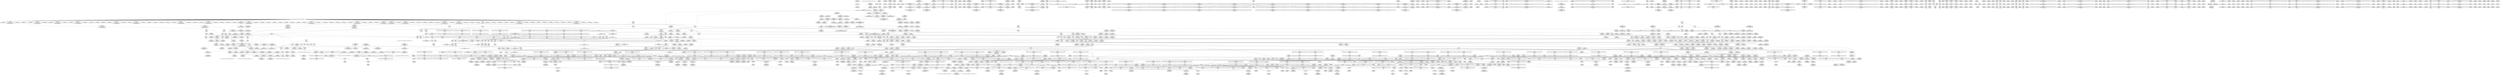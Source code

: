 digraph {
	CE0x560b030 [shape=record,shape=Mrecord,label="{CE0x560b030|selinux_sem_semctl:sw.bb5|*SummSink*}"]
	CE0x5684a60 [shape=record,shape=Mrecord,label="{CE0x5684a60|task_sid:tobool4|security/selinux/hooks.c,208}"]
	CE0x56aeb70 [shape=record,shape=Mrecord,label="{CE0x56aeb70|i64*_getelementptr_inbounds_(_4_x_i64_,_4_x_i64_*___llvm_gcov_ctr128,_i64_0,_i64_2)|*Constant*}"]
	CE0x5708ba0 [shape=record,shape=Mrecord,label="{CE0x5708ba0|i64*_getelementptr_inbounds_(_4_x_i64_,_4_x_i64_*___llvm_gcov_ctr134,_i64_0,_i64_1)|*Constant*|*SummSink*}"]
	CE0x573fd40 [shape=record,shape=Mrecord,label="{CE0x573fd40|__preempt_count_sub:tmp2}"]
	CE0x5697f90 [shape=record,shape=Mrecord,label="{CE0x5697f90|task_has_system:tmp|*SummSource*}"]
	CE0x55f0c80 [shape=record,shape=Mrecord,label="{CE0x55f0c80|selinux_sem_semctl:tmp8|security/selinux/hooks.c,5450|*SummSource*}"]
	CE0x5605ac0 [shape=record,shape=Mrecord,label="{CE0x5605ac0|task_sid:tmp13|security/selinux/hooks.c,208|*SummSource*}"]
	CE0x5664450 [shape=record,shape=Mrecord,label="{CE0x5664450|selinux_sem_semctl:tmp21|security/selinux/hooks.c,5468|*SummSink*}"]
	CE0x57569a0 [shape=record,shape=Mrecord,label="{CE0x57569a0|__preempt_count_sub:tmp5|./arch/x86/include/asm/preempt.h,77}"]
	CE0x56192a0 [shape=record,shape=Mrecord,label="{CE0x56192a0|get_current:bb|*SummSource*}"]
	CE0x5689480 [shape=record,shape=Mrecord,label="{CE0x5689480|task_sid:tmp9|security/selinux/hooks.c,208|*SummSource*}"]
	CE0x56a5d10 [shape=record,shape=Mrecord,label="{CE0x56a5d10|rcu_read_unlock:tmp7|include/linux/rcupdate.h,933}"]
	CE0x563d310 [shape=record,shape=Mrecord,label="{CE0x563d310|task_sid:tmp16|security/selinux/hooks.c,208|*SummSource*}"]
	CE0x5735f10 [shape=record,shape=Mrecord,label="{CE0x5735f10|__preempt_count_sub:entry|*SummSink*}"]
	CE0x571ac70 [shape=record,shape=Mrecord,label="{CE0x571ac70|__preempt_count_add:val|Function::__preempt_count_add&Arg::val::}"]
	CE0x55f2f50 [shape=record,shape=Mrecord,label="{CE0x55f2f50|i64*_getelementptr_inbounds_(_25_x_i64_,_25_x_i64_*___llvm_gcov_ctr320,_i64_0,_i64_19)|*Constant*|*SummSink*}"]
	CE0x5721a90 [shape=record,shape=Mrecord,label="{CE0x5721a90|GLOBAL:lock_release|*Constant*}"]
	CE0x566d690 [shape=record,shape=Mrecord,label="{CE0x566d690|rcu_read_lock:if.end}"]
	CE0x568d170 [shape=record,shape=Mrecord,label="{CE0x568d170|ipc_has_perm:tmp4|*LoadInst*|security/selinux/hooks.c,5131}"]
	CE0x563f2e0 [shape=record,shape=Mrecord,label="{CE0x563f2e0|i64_6|*Constant*|*SummSource*}"]
	CE0x574c4b0 [shape=record,shape=Mrecord,label="{CE0x574c4b0|__preempt_count_sub:tmp1}"]
	CE0x5623050 [shape=record,shape=Mrecord,label="{CE0x5623050|avc_has_perm:entry|*SummSink*}"]
	CE0x5688e10 [shape=record,shape=Mrecord,label="{CE0x5688e10|rcu_read_lock:tmp3|*SummSink*}"]
	CE0x5645770 [shape=record,shape=Mrecord,label="{CE0x5645770|80:_i32,_112:_i8*,_:_CRE_19,20_}"]
	CE0x55ea140 [shape=record,shape=Mrecord,label="{CE0x55ea140|GLOBAL:rcu_read_unlock.__warned|Global_var:rcu_read_unlock.__warned}"]
	CE0x567d1e0 [shape=record,shape=Mrecord,label="{CE0x567d1e0|rcu_lock_acquire:tmp1|*SummSink*}"]
	CE0x569a620 [shape=record,shape=Mrecord,label="{CE0x569a620|rcu_read_lock:tobool1|include/linux/rcupdate.h,882|*SummSource*}"]
	CE0x5637250 [shape=record,shape=Mrecord,label="{CE0x5637250|selinux_sem_semctl:tmp15|security/selinux/hooks.c,5460|*SummSource*}"]
	CE0x56436c0 [shape=record,shape=Mrecord,label="{CE0x56436c0|current_sid:tmp4|security/selinux/hooks.c,218}"]
	CE0x56473f0 [shape=record,shape=Mrecord,label="{CE0x56473f0|80:_i32,_112:_i8*,_:_CRE_43,44_}"]
	CE0x56afea0 [shape=record,shape=Mrecord,label="{CE0x56afea0|task_sid:tmp27|security/selinux/hooks.c,208}"]
	CE0x563c360 [shape=record,shape=Mrecord,label="{CE0x563c360|task_sid:tmp17|security/selinux/hooks.c,208|*SummSink*}"]
	CE0x573bd50 [shape=record,shape=Mrecord,label="{CE0x573bd50|__preempt_count_add:tmp2|*SummSource*}"]
	CE0x566d8a0 [shape=record,shape=Mrecord,label="{CE0x566d8a0|rcu_read_lock:if.end|*SummSink*}"]
	CE0x5732750 [shape=record,shape=Mrecord,label="{CE0x5732750|_call_void___preempt_count_sub(i32_1)_#10,_!dbg_!27715|include/linux/rcupdate.h,244|*SummSink*}"]
	CE0x5676ee0 [shape=record,shape=Mrecord,label="{CE0x5676ee0|i64*_getelementptr_inbounds_(_2_x_i64_,_2_x_i64_*___llvm_gcov_ctr159,_i64_0,_i64_0)|*Constant*}"]
	CE0x56bc1d0 [shape=record,shape=Mrecord,label="{CE0x56bc1d0|rcu_read_lock:call|include/linux/rcupdate.h,882|*SummSource*}"]
	CE0x566bfe0 [shape=record,shape=Mrecord,label="{CE0x566bfe0|_ret_void,_!dbg_!27717|include/linux/rcupdate.h,240|*SummSink*}"]
	CE0x5635100 [shape=record,shape=Mrecord,label="{CE0x5635100|i8*_getelementptr_inbounds_(_41_x_i8_,_41_x_i8_*_.str44,_i32_0,_i32_0)|*Constant*|*SummSink*}"]
	CE0x5608740 [shape=record,shape=Mrecord,label="{CE0x5608740|_ret_i32_%call7,_!dbg_!27749|security/selinux/hooks.c,210|*SummSource*}"]
	CE0x57391a0 [shape=record,shape=Mrecord,label="{CE0x57391a0|i64*_getelementptr_inbounds_(_4_x_i64_,_4_x_i64_*___llvm_gcov_ctr129,_i64_0,_i64_2)|*Constant*|*SummSink*}"]
	CE0x5683c20 [shape=record,shape=Mrecord,label="{CE0x5683c20|task_sid:land.lhs.true2}"]
	CE0x55f5580 [shape=record,shape=Mrecord,label="{CE0x55f5580|task_sid:task|Function::task_sid&Arg::task::|*SummSink*}"]
	CE0x5606a30 [shape=record,shape=Mrecord,label="{CE0x5606a30|i64*_getelementptr_inbounds_(_2_x_i64_,_2_x_i64_*___llvm_gcov_ctr294,_i64_0,_i64_0)|*Constant*|*SummSink*}"]
	CE0x573dcd0 [shape=record,shape=Mrecord,label="{CE0x573dcd0|__preempt_count_add:tmp|*SummSource*}"]
	CE0x55f5d10 [shape=record,shape=Mrecord,label="{CE0x55f5d10|i32_15|*Constant*}"]
	CE0x5724ce0 [shape=record,shape=Mrecord,label="{CE0x5724ce0|__rcu_read_lock:tmp2|*SummSource*}"]
	CE0x576e500 [shape=record,shape=Mrecord,label="{CE0x576e500|_call_void_mcount()_#3|*SummSource*}"]
	CE0x5645d60 [shape=record,shape=Mrecord,label="{CE0x5645d60|80:_i32,_112:_i8*,_:_CRE_24,25_}"]
	CE0x56077c0 [shape=record,shape=Mrecord,label="{CE0x56077c0|get_current:tmp3|*SummSink*}"]
	CE0x568d080 [shape=record,shape=Mrecord,label="{CE0x568d080|current_sid:do.end|*SummSink*}"]
	CE0x56b20b0 [shape=record,shape=Mrecord,label="{CE0x56b20b0|_call_void_rcu_read_unlock()_#10,_!dbg_!27748|security/selinux/hooks.c,209|*SummSink*}"]
	CE0x56387b0 [shape=record,shape=Mrecord,label="{CE0x56387b0|i64**_getelementptr_inbounds_(_8_x_i64*_,_8_x_i64*_*___llvm_gcda_edge_table321,_i64_0,_i64_0)|*Constant*|*SummSource*}"]
	CE0x571c8d0 [shape=record,shape=Mrecord,label="{CE0x571c8d0|GLOBAL:current_task|Global_var:current_task}"]
	CE0x56a08d0 [shape=record,shape=Mrecord,label="{CE0x56a08d0|rcu_read_lock:tmp19|include/linux/rcupdate.h,882}"]
	CE0x56ba3e0 [shape=record,shape=Mrecord,label="{CE0x56ba3e0|current_sid:if.end}"]
	CE0x565e310 [shape=record,shape=Mrecord,label="{CE0x565e310|80:_i32,_112:_i8*,_:_CRE_62,63_}"]
	CE0x56beb70 [shape=record,shape=Mrecord,label="{CE0x56beb70|current_sid:tmp20|security/selinux/hooks.c,218}"]
	CE0x56aa3e0 [shape=record,shape=Mrecord,label="{CE0x56aa3e0|i64_ptrtoint_(i8*_blockaddress(_rcu_lock_release,_%__here)_to_i64)|*Constant*|*SummSink*}"]
	CE0x565e900 [shape=record,shape=Mrecord,label="{CE0x565e900|80:_i32,_112:_i8*,_:_CRE_67,68_}"]
	CE0x56680d0 [shape=record,shape=Mrecord,label="{CE0x56680d0|current_sid:cred|security/selinux/hooks.c,218|*SummSink*}"]
	CE0x56aaa40 [shape=record,shape=Mrecord,label="{CE0x56aaa40|rcu_lock_release:tmp6}"]
	CE0x563eaa0 [shape=record,shape=Mrecord,label="{CE0x563eaa0|_call_void_rcu_read_lock()_#10,_!dbg_!27712|security/selinux/hooks.c,207|*SummSource*}"]
	CE0x5631690 [shape=record,shape=Mrecord,label="{CE0x5631690|__rcu_read_lock:do.end|*SummSink*}"]
	CE0x55fa450 [shape=record,shape=Mrecord,label="{CE0x55fa450|GLOBAL:get_current|*Constant*}"]
	CE0x56bc050 [shape=record,shape=Mrecord,label="{CE0x56bc050|_ret_void,_!dbg_!27717|include/linux/rcupdate.h,419|*SummSink*}"]
	CE0x56b2e80 [shape=record,shape=Mrecord,label="{CE0x56b2e80|_ret_void,_!dbg_!27735|include/linux/rcupdate.h,938}"]
	CE0x56f5220 [shape=record,shape=Mrecord,label="{CE0x56f5220|rcu_read_lock:tmp22|include/linux/rcupdate.h,884|*SummSource*}"]
	CE0x57147d0 [shape=record,shape=Mrecord,label="{CE0x57147d0|i32_934|*Constant*}"]
	CE0x55f45a0 [shape=record,shape=Mrecord,label="{CE0x55f45a0|selinux_sem_semctl:call1|security/selinux/hooks.c,5438}"]
	CE0x570fc30 [shape=record,shape=Mrecord,label="{CE0x570fc30|rcu_lock_acquire:tmp4|include/linux/rcupdate.h,418|*SummSource*}"]
	CE0x561c610 [shape=record,shape=Mrecord,label="{CE0x561c610|%struct.task_struct*_(%struct.task_struct**)*_asm_movq_%gs:$_1:P_,$0_,_r,im,_dirflag_,_fpsr_,_flags_}"]
	CE0x5717f00 [shape=record,shape=Mrecord,label="{CE0x5717f00|GLOBAL:__rcu_read_unlock|*Constant*|*SummSource*}"]
	CE0x566bed0 [shape=record,shape=Mrecord,label="{CE0x566bed0|_ret_void,_!dbg_!27717|include/linux/rcupdate.h,240|*SummSource*}"]
	CE0x560e550 [shape=record,shape=Mrecord,label="{CE0x560e550|selinux_sem_semctl:tmp6|security/selinux/hooks.c,5446|*SummSource*}"]
	CE0x5608480 [shape=record,shape=Mrecord,label="{CE0x5608480|GLOBAL:task_sid|*Constant*|*SummSource*}"]
	CE0x5691340 [shape=record,shape=Mrecord,label="{CE0x5691340|i64_3|*Constant*|*SummSource*}"]
	CE0x56a93b0 [shape=record,shape=Mrecord,label="{CE0x56a93b0|__preempt_count_sub:entry|*SummSource*}"]
	CE0x563aba0 [shape=record,shape=Mrecord,label="{CE0x563aba0|avc_has_perm:requested|Function::avc_has_perm&Arg::requested::|*SummSink*}"]
	CE0x56aaab0 [shape=record,shape=Mrecord,label="{CE0x56aaab0|i64*_getelementptr_inbounds_(_4_x_i64_,_4_x_i64_*___llvm_gcov_ctr133,_i64_0,_i64_3)|*Constant*|*SummSink*}"]
	CE0x568eaf0 [shape=record,shape=Mrecord,label="{CE0x568eaf0|ipc_has_perm:call2|security/selinux/hooks.c,5136}"]
	CE0x5617b30 [shape=record,shape=Mrecord,label="{CE0x5617b30|__llvm_gcov_indirect_counter_increment:tmp|*SummSink*}"]
	CE0x5689d10 [shape=record,shape=Mrecord,label="{CE0x5689d10|current_sid:entry|*SummSink*}"]
	CE0x568fe10 [shape=record,shape=Mrecord,label="{CE0x568fe10|ipc_has_perm:sid1|security/selinux/hooks.c,5136}"]
	CE0x563bd60 [shape=record,shape=Mrecord,label="{CE0x563bd60|COLLAPSED:_GCMRE___llvm_gcov_ctr128_internal_global_4_x_i64_zeroinitializer:_elem_0:default:}"]
	CE0x573caa0 [shape=record,shape=Mrecord,label="{CE0x573caa0|__rcu_read_unlock:tmp6|include/linux/rcupdate.h,245|*SummSource*}"]
	CE0x568a160 [shape=record,shape=Mrecord,label="{CE0x568a160|ipc_has_perm:security|security/selinux/hooks.c,5131|*SummSource*}"]
	CE0x567ec40 [shape=record,shape=Mrecord,label="{CE0x567ec40|rcu_read_lock:tmp5|include/linux/rcupdate.h,882|*SummSource*}"]
	CE0x5613f20 [shape=record,shape=Mrecord,label="{CE0x5613f20|selinux_sem_semctl:tmp11|security/selinux/hooks.c,5453}"]
	CE0x56788d0 [shape=record,shape=Mrecord,label="{CE0x56788d0|current_sid:do.body|*SummSink*}"]
	CE0x5735200 [shape=record,shape=Mrecord,label="{CE0x5735200|rcu_lock_release:tmp6|*SummSource*}"]
	CE0x5668d90 [shape=record,shape=Mrecord,label="{CE0x5668d90|current_sid:security|security/selinux/hooks.c,218}"]
	CE0x5683390 [shape=record,shape=Mrecord,label="{CE0x5683390|i64_4|*Constant*}"]
	CE0x568baa0 [shape=record,shape=Mrecord,label="{CE0x568baa0|%struct.task_struct*_(%struct.task_struct**)*_asm_movq_%gs:$_1:P_,$0_,_r,im,_dirflag_,_fpsr_,_flags_|*SummSink*}"]
	CE0x55fd420 [shape=record,shape=Mrecord,label="{CE0x55fd420|selinux_sem_semctl:tmp4|security/selinux/hooks.c,5442}"]
	CE0x571c230 [shape=record,shape=Mrecord,label="{CE0x571c230|rcu_lock_release:tmp2}"]
	CE0x570dbe0 [shape=record,shape=Mrecord,label="{CE0x570dbe0|GLOBAL:__llvm_gcov_ctr132|Global_var:__llvm_gcov_ctr132|*SummSource*}"]
	CE0x566cf70 [shape=record,shape=Mrecord,label="{CE0x566cf70|GLOBAL:rcu_lock_acquire|*Constant*}"]
	CE0x5605810 [shape=record,shape=Mrecord,label="{CE0x5605810|task_sid:call3|security/selinux/hooks.c,208}"]
	CE0x5730bb0 [shape=record,shape=Mrecord,label="{CE0x5730bb0|__preempt_count_sub:tmp7|./arch/x86/include/asm/preempt.h,78}"]
	CE0x567d100 [shape=record,shape=Mrecord,label="{CE0x567d100|rcu_lock_acquire:tmp1}"]
	CE0x573bc90 [shape=record,shape=Mrecord,label="{CE0x573bc90|i64*_getelementptr_inbounds_(_4_x_i64_,_4_x_i64_*___llvm_gcov_ctr134,_i64_0,_i64_1)|*Constant*}"]
	CE0x5636e90 [shape=record,shape=Mrecord,label="{CE0x5636e90|selinux_sem_semctl:tmp15|security/selinux/hooks.c,5460}"]
	CE0x569bda0 [shape=record,shape=Mrecord,label="{CE0x569bda0|rcu_read_lock:tmp12|include/linux/rcupdate.h,882|*SummSource*}"]
	CE0x56bcbe0 [shape=record,shape=Mrecord,label="{CE0x56bcbe0|rcu_read_unlock:tmp2|*SummSource*}"]
	CE0x5621b30 [shape=record,shape=Mrecord,label="{CE0x5621b30|task_has_system:call|security/selinux/hooks.c,1592}"]
	CE0x5721b00 [shape=record,shape=Mrecord,label="{CE0x5721b00|GLOBAL:lock_release|*Constant*|*SummSource*}"]
	CE0x576b8a0 [shape=record,shape=Mrecord,label="{CE0x576b8a0|i64*_getelementptr_inbounds_(_4_x_i64_,_4_x_i64_*___llvm_gcov_ctr135,_i64_0,_i64_1)|*Constant*|*SummSink*}"]
	CE0x572e500 [shape=record,shape=Mrecord,label="{CE0x572e500|i64*_getelementptr_inbounds_(_4_x_i64_,_4_x_i64_*___llvm_gcov_ctr135,_i64_0,_i64_3)|*Constant*|*SummSink*}"]
	CE0x5660a40 [shape=record,shape=Mrecord,label="{CE0x5660a40|80:_i32,_112:_i8*,_:_CRE_160,168_|*MultipleSource*|security/selinux/hooks.c,5466|Function::selinux_sem_semctl&Arg::sma::}"]
	CE0x5635ef0 [shape=record,shape=Mrecord,label="{CE0x5635ef0|80:_i32,_112:_i8*,_:_CRE_7,8_}"]
	CE0x5684e90 [shape=record,shape=Mrecord,label="{CE0x5684e90|current_sid:tmp2|*SummSink*}"]
	CE0x57315e0 [shape=record,shape=Mrecord,label="{CE0x57315e0|_call_void_mcount()_#3|*SummSource*}"]
	CE0x568f1f0 [shape=record,shape=Mrecord,label="{CE0x568f1f0|avc_has_perm:ssid|Function::avc_has_perm&Arg::ssid::}"]
	CE0x5613270 [shape=record,shape=Mrecord,label="{CE0x5613270|_call_void___llvm_gcov_indirect_counter_increment(i32*___llvm_gcov_global_state_pred322,_i64**_getelementptr_inbounds_(_8_x_i64*_,_8_x_i64*_*___llvm_gcda_edge_table321,_i64_0,_i64_1)),_!dbg_!27714|security/selinux/hooks.c,5438|*SummSource*}"]
	CE0x55f4d00 [shape=record,shape=Mrecord,label="{CE0x55f4d00|selinux_sem_semctl:tmp17|security/selinux/hooks.c,5463|*SummSource*}"]
	CE0x5641b20 [shape=record,shape=Mrecord,label="{CE0x5641b20|task_sid:call|security/selinux/hooks.c,208|*SummSource*}"]
	CE0x563e5a0 [shape=record,shape=Mrecord,label="{CE0x563e5a0|cred_sid:tmp3}"]
	CE0x57362b0 [shape=record,shape=Mrecord,label="{CE0x57362b0|rcu_lock_acquire:__here}"]
	CE0x565f020 [shape=record,shape=Mrecord,label="{CE0x565f020|80:_i32,_112:_i8*,_:_CRE_76,80_|*MultipleSource*|security/selinux/hooks.c,5466|Function::selinux_sem_semctl&Arg::sma::}"]
	CE0x57178b0 [shape=record,shape=Mrecord,label="{CE0x57178b0|_call_void___rcu_read_unlock()_#10,_!dbg_!27734|include/linux/rcupdate.h,937|*SummSource*}"]
	CE0x574c440 [shape=record,shape=Mrecord,label="{CE0x574c440|i64_1|*Constant*}"]
	CE0x5603590 [shape=record,shape=Mrecord,label="{CE0x5603590|i8_1|*Constant*|*SummSource*}"]
	CE0x56a0b20 [shape=record,shape=Mrecord,label="{CE0x56a0b20|rcu_read_lock:tmp20|include/linux/rcupdate.h,882}"]
	CE0x5614850 [shape=record,shape=Mrecord,label="{CE0x5614850|_call_void___llvm_gcov_indirect_counter_increment(i32*___llvm_gcov_global_state_pred322,_i64**_getelementptr_inbounds_(_8_x_i64*_,_8_x_i64*_*___llvm_gcda_edge_table321,_i64_0,_i64_6)),_!dbg_!27727|security/selinux/hooks.c,5456|*SummSink*}"]
	CE0x5732ae0 [shape=record,shape=Mrecord,label="{CE0x5732ae0|rcu_lock_acquire:tmp5|include/linux/rcupdate.h,418}"]
	CE0x5617230 [shape=record,shape=Mrecord,label="{CE0x5617230|i64*_null|*Constant*}"]
	CE0x5737130 [shape=record,shape=Mrecord,label="{CE0x5737130|__preempt_count_add:bb}"]
	CE0x560b680 [shape=record,shape=Mrecord,label="{CE0x560b680|task_has_system:tsk|Function::task_has_system&Arg::tsk::}"]
	CE0x56bfa20 [shape=record,shape=Mrecord,label="{CE0x56bfa20|rcu_read_lock:tmp2}"]
	CE0x55e79b0 [shape=record,shape=Mrecord,label="{CE0x55e79b0|selinux_sem_semctl:sw.bb2}"]
	CE0x563d950 [shape=record,shape=Mrecord,label="{CE0x563d950|task_sid:tmp11|security/selinux/hooks.c,208|*SummSink*}"]
	CE0x5683a80 [shape=record,shape=Mrecord,label="{CE0x5683a80|task_sid:do.body|*SummSource*}"]
	CE0x55f3510 [shape=record,shape=Mrecord,label="{CE0x55f3510|selinux_sem_semctl:tmp1|*SummSource*}"]
	CE0x56a5740 [shape=record,shape=Mrecord,label="{CE0x56a5740|i64_2|*Constant*}"]
	CE0x5736750 [shape=record,shape=Mrecord,label="{CE0x5736750|_call_void_asm_sideeffect_,_memory_,_dirflag_,_fpsr_,_flags_()_#3,_!dbg_!27711,_!srcloc_!27714|include/linux/rcupdate.h,244}"]
	CE0x56b85b0 [shape=record,shape=Mrecord,label="{CE0x56b85b0|cred_sid:tmp1|*SummSource*}"]
	CE0x56459d0 [shape=record,shape=Mrecord,label="{CE0x56459d0|80:_i32,_112:_i8*,_:_CRE_21,22_}"]
	CE0x567e5b0 [shape=record,shape=Mrecord,label="{CE0x567e5b0|i64*_getelementptr_inbounds_(_13_x_i64_,_13_x_i64_*___llvm_gcov_ctr126,_i64_0,_i64_0)|*Constant*|*SummSource*}"]
	CE0x5619060 [shape=record,shape=Mrecord,label="{CE0x5619060|__llvm_gcov_indirect_counter_increment:tmp6|*SummSink*}"]
	CE0x5739780 [shape=record,shape=Mrecord,label="{CE0x5739780|__preempt_count_add:bb|*SummSource*}"]
	CE0x55eeae0 [shape=record,shape=Mrecord,label="{CE0x55eeae0|selinux_sem_semctl:sw.bb6|*SummSource*}"]
	CE0x56b6b50 [shape=record,shape=Mrecord,label="{CE0x56b6b50|_call_void___preempt_count_add(i32_1)_#10,_!dbg_!27711|include/linux/rcupdate.h,239}"]
	CE0x5715880 [shape=record,shape=Mrecord,label="{CE0x5715880|i64*_getelementptr_inbounds_(_11_x_i64_,_11_x_i64_*___llvm_gcov_ctr132,_i64_0,_i64_9)|*Constant*}"]
	CE0x55f1990 [shape=record,shape=Mrecord,label="{CE0x55f1990|_call_void___llvm_gcov_indirect_counter_increment(i32*___llvm_gcov_global_state_pred322,_i64**_getelementptr_inbounds_(_8_x_i64*_,_8_x_i64*_*___llvm_gcda_edge_table321,_i64_0,_i64_5)),_!dbg_!27725|security/selinux/hooks.c,5453|*SummSink*}"]
	CE0x56ad140 [shape=record,shape=Mrecord,label="{CE0x56ad140|i64*_getelementptr_inbounds_(_13_x_i64_,_13_x_i64_*___llvm_gcov_ctr126,_i64_0,_i64_10)|*Constant*|*SummSource*}"]
	CE0x5725970 [shape=record,shape=Mrecord,label="{CE0x5725970|__rcu_read_unlock:tmp3|*SummSource*}"]
	CE0x569a380 [shape=record,shape=Mrecord,label="{CE0x569a380|rcu_read_lock:tmp8|include/linux/rcupdate.h,882|*SummSink*}"]
	CE0x56a0fa0 [shape=record,shape=Mrecord,label="{CE0x56a0fa0|rcu_read_lock:tmp21|include/linux/rcupdate.h,884}"]
	CE0x5687c20 [shape=record,shape=Mrecord,label="{CE0x5687c20|task_sid:do.body5|*SummSource*}"]
	CE0x560cc70 [shape=record,shape=Mrecord,label="{CE0x560cc70|_call_void_mcount()_#3|*SummSink*}"]
	CE0x56a49f0 [shape=record,shape=Mrecord,label="{CE0x56a49f0|__rcu_read_lock:tmp4|include/linux/rcupdate.h,239|*SummSink*}"]
	CE0x571c5b0 [shape=record,shape=Mrecord,label="{CE0x571c5b0|rcu_lock_acquire:tmp|*SummSource*}"]
	CE0x5734620 [shape=record,shape=Mrecord,label="{CE0x5734620|__preempt_count_sub:do.body|*SummSink*}"]
	CE0x5697eb0 [shape=record,shape=Mrecord,label="{CE0x5697eb0|task_has_system:tmp}"]
	CE0x568f6a0 [shape=record,shape=Mrecord,label="{CE0x568f6a0|ipc_has_perm:u|security/selinux/hooks.c,5134|*SummSource*}"]
	CE0x563ea30 [shape=record,shape=Mrecord,label="{CE0x563ea30|_call_void_rcu_read_lock()_#10,_!dbg_!27712|security/selinux/hooks.c,207}"]
	CE0x5706e90 [shape=record,shape=Mrecord,label="{CE0x5706e90|rcu_read_unlock:tmp7|include/linux/rcupdate.h,933|*SummSink*}"]
	CE0x56ad2b0 [shape=record,shape=Mrecord,label="{CE0x56ad2b0|task_sid:tmp22|security/selinux/hooks.c,208|*SummSource*}"]
	CE0x56c3d10 [shape=record,shape=Mrecord,label="{CE0x56c3d10|current_sid:tmp20|security/selinux/hooks.c,218|*SummSource*}"]
	CE0x566a000 [shape=record,shape=Mrecord,label="{CE0x566a000|current_sid:sid|security/selinux/hooks.c,220}"]
	CE0x568dbb0 [shape=record,shape=Mrecord,label="{CE0x568dbb0|ipc_has_perm:type|security/selinux/hooks.c,5133}"]
	CE0x56851a0 [shape=record,shape=Mrecord,label="{CE0x56851a0|current_sid:tmp3}"]
	CE0x56ad4a0 [shape=record,shape=Mrecord,label="{CE0x56ad4a0|task_sid:tmp24|security/selinux/hooks.c,208}"]
	CE0x5719b40 [shape=record,shape=Mrecord,label="{CE0x5719b40|i64_ptrtoint_(i8*_blockaddress(_rcu_lock_acquire,_%__here)_to_i64)|*Constant*|*SummSource*}"]
	CE0x560c8b0 [shape=record,shape=Mrecord,label="{CE0x560c8b0|i32_3|*Constant*}"]
	CE0x56ac570 [shape=record,shape=Mrecord,label="{CE0x56ac570|task_sid:tmp20|security/selinux/hooks.c,208|*SummSink*}"]
	CE0x5692640 [shape=record,shape=Mrecord,label="{CE0x5692640|ipc_has_perm:call|security/selinux/hooks.c,5129}"]
	CE0x561f070 [shape=record,shape=Mrecord,label="{CE0x561f070|_call_void___llvm_gcov_indirect_counter_increment(i32*___llvm_gcov_global_state_pred322,_i64**_getelementptr_inbounds_(_8_x_i64*_,_8_x_i64*_*___llvm_gcda_edge_table321,_i64_0,_i64_3)),_!dbg_!27721|security/selinux/hooks.c,5446|*SummSource*}"]
	CE0x566f4c0 [shape=record,shape=Mrecord,label="{CE0x566f4c0|task_sid:call|security/selinux/hooks.c,208|*SummSink*}"]
	CE0x567f700 [shape=record,shape=Mrecord,label="{CE0x567f700|_call_void_rcu_lock_acquire(%struct.lockdep_map*_rcu_lock_map)_#10,_!dbg_!27711|include/linux/rcupdate.h,881}"]
	CE0x57576a0 [shape=record,shape=Mrecord,label="{CE0x57576a0|__rcu_read_unlock:tmp1|*SummSource*}"]
	CE0x5642d50 [shape=record,shape=Mrecord,label="{CE0x5642d50|cred_sid:security|security/selinux/hooks.c,196}"]
	CE0x5624440 [shape=record,shape=Mrecord,label="{CE0x5624440|i32_12|*Constant*|*SummSink*}"]
	CE0x5620950 [shape=record,shape=Mrecord,label="{CE0x5620950|ipc_has_perm:bb}"]
	CE0x56a4c30 [shape=record,shape=Mrecord,label="{CE0x56a4c30|rcu_read_unlock:tmp16|include/linux/rcupdate.h,933|*SummSource*}"]
	CE0x572eb40 [shape=record,shape=Mrecord,label="{CE0x572eb40|i64*_getelementptr_inbounds_(_4_x_i64_,_4_x_i64_*___llvm_gcov_ctr128,_i64_0,_i64_0)|*Constant*|*SummSource*}"]
	CE0x5734430 [shape=record,shape=Mrecord,label="{CE0x5734430|__preempt_count_sub:do.body|*SummSource*}"]
	CE0x568b2a0 [shape=record,shape=Mrecord,label="{CE0x568b2a0|task_sid:land.lhs.true2|*SummSink*}"]
	CE0x56b6640 [shape=record,shape=Mrecord,label="{CE0x56b6640|rcu_read_lock:tobool|include/linux/rcupdate.h,882}"]
	CE0x55fdb60 [shape=record,shape=Mrecord,label="{CE0x55fdb60|selinux_sem_semctl:tmp5|security/selinux/hooks.c,5442}"]
	CE0x570ecb0 [shape=record,shape=Mrecord,label="{CE0x570ecb0|rcu_read_unlock:tmp6|include/linux/rcupdate.h,933|*SummSource*}"]
	CE0x5609090 [shape=record,shape=Mrecord,label="{CE0x5609090|__llvm_gcov_indirect_counter_increment:counters|Function::__llvm_gcov_indirect_counter_increment&Arg::counters::}"]
	CE0x5731100 [shape=record,shape=Mrecord,label="{CE0x5731100|_call_void___preempt_count_sub(i32_1)_#10,_!dbg_!27715|include/linux/rcupdate.h,244|*SummSource*}"]
	CE0x5672780 [shape=record,shape=Mrecord,label="{CE0x5672780|rcu_read_lock:tmp1}"]
	CE0x56a2250 [shape=record,shape=Mrecord,label="{CE0x56a2250|_call_void_lockdep_rcu_suspicious(i8*_getelementptr_inbounds_(_25_x_i8_,_25_x_i8_*_.str45,_i32_0,_i32_0),_i32_883,_i8*_getelementptr_inbounds_(_42_x_i8_,_42_x_i8_*_.str46,_i32_0,_i32_0))_#10,_!dbg_!27728|include/linux/rcupdate.h,882|*SummSource*}"]
	CE0x5737440 [shape=record,shape=Mrecord,label="{CE0x5737440|__rcu_read_unlock:tmp7|include/linux/rcupdate.h,245|*SummSink*}"]
	CE0x56194e0 [shape=record,shape=Mrecord,label="{CE0x56194e0|i64*_getelementptr_inbounds_(_2_x_i64_,_2_x_i64_*___llvm_gcov_ctr98,_i64_0,_i64_0)|*Constant*|*SummSource*}"]
	CE0x5625130 [shape=record,shape=Mrecord,label="{CE0x5625130|__llvm_gcov_indirect_counter_increment:bb4|*SummSource*}"]
	CE0x56af1c0 [shape=record,shape=Mrecord,label="{CE0x56af1c0|i64*_getelementptr_inbounds_(_13_x_i64_,_13_x_i64_*___llvm_gcov_ctr126,_i64_0,_i64_11)|*Constant*|*SummSink*}"]
	CE0x5624640 [shape=record,shape=Mrecord,label="{CE0x5624640|selinux_sem_semctl:cmd|Function::selinux_sem_semctl&Arg::cmd::}"]
	CE0x56885f0 [shape=record,shape=Mrecord,label="{CE0x56885f0|ipc_has_perm:tmp}"]
	CE0x5637790 [shape=record,shape=Mrecord,label="{CE0x5637790|_call_void___llvm_gcov_indirect_counter_increment(i32*___llvm_gcov_global_state_pred322,_i64**_getelementptr_inbounds_(_8_x_i64*_,_8_x_i64*_*___llvm_gcda_edge_table321,_i64_0,_i64_0)),_!dbg_!27731|security/selinux/hooks.c,5463|*SummSource*}"]
	CE0x5739d90 [shape=record,shape=Mrecord,label="{CE0x5739d90|rcu_lock_acquire:__here|*SummSink*}"]
	CE0x561bfd0 [shape=record,shape=Mrecord,label="{CE0x561bfd0|task_has_system:tmp1|*SummSink*}"]
	CE0x573b710 [shape=record,shape=Mrecord,label="{CE0x573b710|rcu_lock_release:__here|*SummSink*}"]
	CE0x5713ec0 [shape=record,shape=Mrecord,label="{CE0x5713ec0|_call_void_lockdep_rcu_suspicious(i8*_getelementptr_inbounds_(_25_x_i8_,_25_x_i8_*_.str45,_i32_0,_i32_0),_i32_934,_i8*_getelementptr_inbounds_(_44_x_i8_,_44_x_i8_*_.str47,_i32_0,_i32_0))_#10,_!dbg_!27726|include/linux/rcupdate.h,933|*SummSource*}"]
	CE0x55fd9c0 [shape=record,shape=Mrecord,label="{CE0x55fd9c0|_call_void___llvm_gcov_indirect_counter_increment(i32*___llvm_gcov_global_state_pred322,_i64**_getelementptr_inbounds_(_8_x_i64*_,_8_x_i64*_*___llvm_gcda_edge_table321,_i64_0,_i64_3)),_!dbg_!27721|security/selinux/hooks.c,5446}"]
	CE0x5623a90 [shape=record,shape=Mrecord,label="{CE0x5623a90|__llvm_gcov_indirect_counter_increment:pred}"]
	CE0x574f210 [shape=record,shape=Mrecord,label="{CE0x574f210|__preempt_count_sub:tmp1|*SummSink*}"]
	CE0x56ab860 [shape=record,shape=Mrecord,label="{CE0x56ab860|i64*_getelementptr_inbounds_(_4_x_i64_,_4_x_i64_*___llvm_gcov_ctr129,_i64_0,_i64_1)|*Constant*}"]
	CE0x563fc40 [shape=record,shape=Mrecord,label="{CE0x563fc40|_call_void___rcu_read_lock()_#10,_!dbg_!27710|include/linux/rcupdate.h,879}"]
	CE0x5721160 [shape=record,shape=Mrecord,label="{CE0x5721160|rcu_lock_release:tmp5|include/linux/rcupdate.h,423|*SummSink*}"]
	CE0x56f5a80 [shape=record,shape=Mrecord,label="{CE0x56f5a80|cred_sid:bb|*SummSource*}"]
	CE0x5713320 [shape=record,shape=Mrecord,label="{CE0x5713320|rcu_read_unlock:tmp17|include/linux/rcupdate.h,933}"]
	CE0x569b900 [shape=record,shape=Mrecord,label="{CE0x569b900|rcu_read_lock:tmp11|include/linux/rcupdate.h,882|*SummSource*}"]
	CE0x566ea40 [shape=record,shape=Mrecord,label="{CE0x566ea40|rcu_read_unlock:tmp4|include/linux/rcupdate.h,933|*SummSource*}"]
	CE0x5743090 [shape=record,shape=Mrecord,label="{CE0x5743090|i64*_getelementptr_inbounds_(_4_x_i64_,_4_x_i64_*___llvm_gcov_ctr135,_i64_0,_i64_0)|*Constant*|*SummSource*}"]
	CE0x56a0d00 [shape=record,shape=Mrecord,label="{CE0x56a0d00|rcu_read_lock:tmp20|include/linux/rcupdate.h,882|*SummSource*}"]
	"CONST[source:0(mediator),value:0(static)][purpose:{operation}][SrcIdx:1]"
	CE0x573b4d0 [shape=record,shape=Mrecord,label="{CE0x573b4d0|void_(i32*,_i32,_i32*)*_asm_addl_$1,_%gs:$0_,_*m,ri,*m,_dirflag_,_fpsr_,_flags_|*SummSource*}"]
	CE0x55f0390 [shape=record,shape=Mrecord,label="{CE0x55f0390|i64**_getelementptr_inbounds_(_8_x_i64*_,_8_x_i64*_*___llvm_gcda_edge_table321,_i64_0,_i64_4)|*Constant*}"]
	CE0x5682450 [shape=record,shape=Mrecord,label="{CE0x5682450|task_sid:bb|*SummSink*}"]
	CE0x56acda0 [shape=record,shape=Mrecord,label="{CE0x56acda0|i64*_getelementptr_inbounds_(_13_x_i64_,_13_x_i64_*___llvm_gcov_ctr126,_i64_0,_i64_10)|*Constant*}"]
	CE0x5638c30 [shape=record,shape=Mrecord,label="{CE0x5638c30|i64*_getelementptr_inbounds_(_25_x_i64_,_25_x_i64_*___llvm_gcov_ctr320,_i64_0,_i64_22)|*Constant*|*SummSource*}"]
	CE0x5634310 [shape=record,shape=Mrecord,label="{CE0x5634310|rcu_read_unlock:tmp12|include/linux/rcupdate.h,933}"]
	CE0x572e490 [shape=record,shape=Mrecord,label="{CE0x572e490|__preempt_count_sub:tmp6|./arch/x86/include/asm/preempt.h,78}"]
	CE0x571ad80 [shape=record,shape=Mrecord,label="{CE0x571ad80|__preempt_count_add:val|Function::__preempt_count_add&Arg::val::|*SummSink*}"]
	CE0x56a8a10 [shape=record,shape=Mrecord,label="{CE0x56a8a10|__rcu_read_lock:do.end}"]
	CE0x5709b50 [shape=record,shape=Mrecord,label="{CE0x5709b50|rcu_read_unlock:land.lhs.true}"]
	CE0x568f320 [shape=record,shape=Mrecord,label="{CE0x568f320|avc_has_perm:tsid|Function::avc_has_perm&Arg::tsid::}"]
	CE0x565e0b0 [shape=record,shape=Mrecord,label="{CE0x565e0b0|80:_i32,_112:_i8*,_:_CRE_60,61_}"]
	CE0x56b6280 [shape=record,shape=Mrecord,label="{CE0x56b6280|current_sid:tmp14|security/selinux/hooks.c,218|*SummSink*}"]
	CE0x5644f90 [shape=record,shape=Mrecord,label="{CE0x5644f90|selinux_sem_semctl:sma|Function::selinux_sem_semctl&Arg::sma::}"]
	CE0x56a8360 [shape=record,shape=Mrecord,label="{CE0x56a8360|__rcu_read_lock:tmp5|include/linux/rcupdate.h,239|*SummSink*}"]
	CE0x56ba310 [shape=record,shape=Mrecord,label="{CE0x56ba310|GLOBAL:rcu_lock_map|Global_var:rcu_lock_map}"]
	CE0x56b0f40 [shape=record,shape=Mrecord,label="{CE0x56b0f40|task_sid:call7|security/selinux/hooks.c,208|*SummSource*}"]
	CE0x5610e40 [shape=record,shape=Mrecord,label="{CE0x5610e40|80:_i32,_112:_i8*,_:_CRE_0,1_}"]
	CE0x5646350 [shape=record,shape=Mrecord,label="{CE0x5646350|80:_i32,_112:_i8*,_:_CRE_29,30_}"]
	CE0x56b79d0 [shape=record,shape=Mrecord,label="{CE0x56b79d0|current_sid:tmp8|security/selinux/hooks.c,218|*SummSource*}"]
	CE0x56a85a0 [shape=record,shape=Mrecord,label="{CE0x56a85a0|rcu_read_unlock:tmp1}"]
	CE0x572d6b0 [shape=record,shape=Mrecord,label="{CE0x572d6b0|__rcu_read_unlock:tmp5|include/linux/rcupdate.h,244|*SummSink*}"]
	CE0x56b1b20 [shape=record,shape=Mrecord,label="{CE0x56b1b20|cred_sid:cred|Function::cred_sid&Arg::cred::|*SummSink*}"]
	CE0x56b31d0 [shape=record,shape=Mrecord,label="{CE0x56b31d0|_ret_void,_!dbg_!27735|include/linux/rcupdate.h,938|*SummSink*}"]
	CE0x57186c0 [shape=record,shape=Mrecord,label="{CE0x57186c0|_ret_void,_!dbg_!27717|include/linux/rcupdate.h,245|*SummSource*}"]
	CE0x5725860 [shape=record,shape=Mrecord,label="{CE0x5725860|__rcu_read_unlock:tmp3}"]
	CE0x5663610 [shape=record,shape=Mrecord,label="{CE0x5663610|ipc_has_perm:ipc_perms|Function::ipc_has_perm&Arg::ipc_perms::|*SummSink*}"]
	CE0x57364d0 [shape=record,shape=Mrecord,label="{CE0x57364d0|__rcu_read_unlock:tmp4|include/linux/rcupdate.h,244}"]
	CE0x56914a0 [shape=record,shape=Mrecord,label="{CE0x56914a0|i64_3|*Constant*|*SummSink*}"]
	CE0x5680180 [shape=record,shape=Mrecord,label="{CE0x5680180|i64_5|*Constant*|*SummSource*}"]
	CE0x5712960 [shape=record,shape=Mrecord,label="{CE0x5712960|i64*_getelementptr_inbounds_(_11_x_i64_,_11_x_i64_*___llvm_gcov_ctr132,_i64_0,_i64_10)|*Constant*|*SummSink*}"]
	CE0x569db10 [shape=record,shape=Mrecord,label="{CE0x569db10|rcu_read_lock:tmp13|include/linux/rcupdate.h,882|*SummSource*}"]
	CE0x55fa3e0 [shape=record,shape=Mrecord,label="{CE0x55fa3e0|selinux_sem_semctl:tmp2|security/selinux/hooks.c,5438|*SummSink*}"]
	CE0x56034c0 [shape=record,shape=Mrecord,label="{CE0x56034c0|task_sid:tmp19|security/selinux/hooks.c,208|*SummSink*}"]
	CE0x56a0940 [shape=record,shape=Mrecord,label="{CE0x56a0940|rcu_read_lock:tmp19|include/linux/rcupdate.h,882|*SummSource*}"]
	CE0x5709890 [shape=record,shape=Mrecord,label="{CE0x5709890|i64*_getelementptr_inbounds_(_4_x_i64_,_4_x_i64_*___llvm_gcov_ctr130,_i64_0,_i64_1)|*Constant*|*SummSource*}"]
	CE0x5719280 [shape=record,shape=Mrecord,label="{CE0x5719280|%struct.lockdep_map*_null|*Constant*}"]
	CE0x5681b40 [shape=record,shape=Mrecord,label="{CE0x5681b40|i64_4|*Constant*|*SummSink*}"]
	CE0x565eb60 [shape=record,shape=Mrecord,label="{CE0x565eb60|80:_i32,_112:_i8*,_:_CRE_69,70_}"]
	CE0x5756bb0 [shape=record,shape=Mrecord,label="{CE0x5756bb0|__preempt_count_sub:tmp5|./arch/x86/include/asm/preempt.h,77|*SummSource*}"]
	CE0x5637800 [shape=record,shape=Mrecord,label="{CE0x5637800|_call_void___llvm_gcov_indirect_counter_increment(i32*___llvm_gcov_global_state_pred322,_i64**_getelementptr_inbounds_(_8_x_i64*_,_8_x_i64*_*___llvm_gcda_edge_table321,_i64_0,_i64_0)),_!dbg_!27731|security/selinux/hooks.c,5463|*SummSink*}"]
	CE0x55fa270 [shape=record,shape=Mrecord,label="{CE0x55fa270|i64*_getelementptr_inbounds_(_25_x_i64_,_25_x_i64_*___llvm_gcov_ctr320,_i64_0,_i64_15)|*Constant*|*SummSource*}"]
	CE0x563d9c0 [shape=record,shape=Mrecord,label="{CE0x563d9c0|task_sid:tmp11|security/selinux/hooks.c,208|*SummSource*}"]
	CE0x571b300 [shape=record,shape=Mrecord,label="{CE0x571b300|i64*_getelementptr_inbounds_(_4_x_i64_,_4_x_i64_*___llvm_gcov_ctr130,_i64_0,_i64_0)|*Constant*|*SummSink*}"]
	CE0x55fd760 [shape=record,shape=Mrecord,label="{CE0x55fd760|i64*_getelementptr_inbounds_(_25_x_i64_,_25_x_i64_*___llvm_gcov_ctr320,_i64_0,_i64_16)|*Constant*|*SummSink*}"]
	CE0x5709c80 [shape=record,shape=Mrecord,label="{CE0x5709c80|rcu_read_unlock:land.lhs.true|*SummSource*}"]
	CE0x5722a90 [shape=record,shape=Mrecord,label="{CE0x5722a90|i64*_getelementptr_inbounds_(_4_x_i64_,_4_x_i64_*___llvm_gcov_ctr128,_i64_0,_i64_1)|*Constant*}"]
	CE0x6127af0 [shape=record,shape=Mrecord,label="{CE0x6127af0|i32_19|*Constant*|*SummSink*}"]
	CE0x5715380 [shape=record,shape=Mrecord,label="{CE0x5715380|i8*_getelementptr_inbounds_(_44_x_i8_,_44_x_i8_*_.str47,_i32_0,_i32_0)|*Constant*}"]
	CE0x55e04c0 [shape=record,shape=Mrecord,label="{CE0x55e04c0|i64*_getelementptr_inbounds_(_25_x_i64_,_25_x_i64_*___llvm_gcov_ctr320,_i64_0,_i64_20)|*Constant*|*SummSink*}"]
	CE0x56aea80 [shape=record,shape=Mrecord,label="{CE0x56aea80|_call_void_mcount()_#3|*SummSink*}"]
	CE0x5640ec0 [shape=record,shape=Mrecord,label="{CE0x5640ec0|rcu_lock_acquire:map|Function::rcu_lock_acquire&Arg::map::|*SummSink*}"]
	CE0x5612370 [shape=record,shape=Mrecord,label="{CE0x5612370|selinux_sem_semctl:tmp3|security/selinux/hooks.c,5438|*SummSource*}"]
	CE0x5618660 [shape=record,shape=Mrecord,label="{CE0x5618660|__llvm_gcov_indirect_counter_increment:tmp5}"]
	CE0x560aba0 [shape=record,shape=Mrecord,label="{CE0x560aba0|selinux_sem_semctl:tmp2|security/selinux/hooks.c,5438}"]
	CE0x56365c0 [shape=record,shape=Mrecord,label="{CE0x56365c0|i64*_getelementptr_inbounds_(_25_x_i64_,_25_x_i64_*___llvm_gcov_ctr320,_i64_0,_i64_21)|*Constant*}"]
	CE0x571d8e0 [shape=record,shape=Mrecord,label="{CE0x571d8e0|_ret_void,_!dbg_!27720|./arch/x86/include/asm/preempt.h,78|*SummSource*}"]
	CE0x5746f40 [shape=record,shape=Mrecord,label="{CE0x5746f40|i64*_getelementptr_inbounds_(_4_x_i64_,_4_x_i64_*___llvm_gcov_ctr135,_i64_0,_i64_2)|*Constant*}"]
	CE0x567edc0 [shape=record,shape=Mrecord,label="{CE0x567edc0|rcu_read_lock:tmp6|include/linux/rcupdate.h,882}"]
	CE0x568f390 [shape=record,shape=Mrecord,label="{CE0x568f390|avc_has_perm:tclass|Function::avc_has_perm&Arg::tclass::}"]
	CE0x5723eb0 [shape=record,shape=Mrecord,label="{CE0x5723eb0|rcu_lock_acquire:tmp7}"]
	CE0x570d840 [shape=record,shape=Mrecord,label="{CE0x570d840|i64*_getelementptr_inbounds_(_4_x_i64_,_4_x_i64_*___llvm_gcov_ctr133,_i64_0,_i64_1)|*Constant*}"]
	CE0x5611dc0 [shape=record,shape=Mrecord,label="{CE0x5611dc0|i8*_getelementptr_inbounds_(_25_x_i8_,_25_x_i8_*_.str3,_i32_0,_i32_0)|*Constant*|*SummSink*}"]
	CE0x560ca30 [shape=record,shape=Mrecord,label="{CE0x560ca30|i32_19|*Constant*}"]
	CE0x56430f0 [shape=record,shape=Mrecord,label="{CE0x56430f0|i64*_getelementptr_inbounds_(_13_x_i64_,_13_x_i64_*___llvm_gcov_ctr126,_i64_0,_i64_1)|*Constant*}"]
	CE0x5749580 [shape=record,shape=Mrecord,label="{CE0x5749580|i64*_getelementptr_inbounds_(_4_x_i64_,_4_x_i64_*___llvm_gcov_ctr135,_i64_0,_i64_2)|*Constant*|*SummSource*}"]
	CE0x563bc70 [shape=record,shape=Mrecord,label="{CE0x563bc70|i64*_getelementptr_inbounds_(_25_x_i64_,_25_x_i64_*___llvm_gcov_ctr320,_i64_0,_i64_23)|*Constant*}"]
	CE0x5662f10 [shape=record,shape=Mrecord,label="{CE0x5662f10|GLOBAL:ipc_has_perm|*Constant*|*SummSource*}"]
	CE0x55f2fc0 [shape=record,shape=Mrecord,label="{CE0x55f2fc0|selinux_sem_semctl:tmp10|security/selinux/hooks.c,5453|*SummSource*}"]
	CE0x5617870 [shape=record,shape=Mrecord,label="{CE0x5617870|__llvm_gcov_indirect_counter_increment:tmp1}"]
	CE0x573fbc0 [shape=record,shape=Mrecord,label="{CE0x573fbc0|i64*_getelementptr_inbounds_(_4_x_i64_,_4_x_i64_*___llvm_gcov_ctr129,_i64_0,_i64_1)|*Constant*|*SummSource*}"]
	CE0x565d860 [shape=record,shape=Mrecord,label="{CE0x565d860|80:_i32,_112:_i8*,_:_CRE_53,54_}"]
	CE0x55f13e0 [shape=record,shape=Mrecord,label="{CE0x55f13e0|selinux_sem_semctl:tmp9|security/selinux/hooks.c,5450|*SummSource*}"]
	CE0x56819c0 [shape=record,shape=Mrecord,label="{CE0x56819c0|i64_4|*Constant*|*SummSource*}"]
	CE0x567e870 [shape=record,shape=Mrecord,label="{CE0x567e870|GLOBAL:__llvm_gcov_ctr127|Global_var:__llvm_gcov_ctr127}"]
	CE0x569ebe0 [shape=record,shape=Mrecord,label="{CE0x569ebe0|i64*_getelementptr_inbounds_(_11_x_i64_,_11_x_i64_*___llvm_gcov_ctr127,_i64_0,_i64_8)|*Constant*}"]
	CE0x571d680 [shape=record,shape=Mrecord,label="{CE0x571d680|__preempt_count_sub:val|Function::__preempt_count_sub&Arg::val::|*SummSink*}"]
	CE0x5689b40 [shape=record,shape=Mrecord,label="{CE0x5689b40|current_sid:entry}"]
	CE0x56ba1d0 [shape=record,shape=Mrecord,label="{CE0x56ba1d0|rcu_lock_acquire:entry|*SummSource*}"]
	CE0x5692dc0 [shape=record,shape=Mrecord,label="{CE0x5692dc0|current_sid:tmp7|security/selinux/hooks.c,218}"]
	CE0x576a110 [shape=record,shape=Mrecord,label="{CE0x576a110|__preempt_count_sub:tmp4|./arch/x86/include/asm/preempt.h,77|*SummSink*}"]
	CE0x5668000 [shape=record,shape=Mrecord,label="{CE0x5668000|current_sid:cred|security/selinux/hooks.c,218|*SummSource*}"]
	CE0x571c310 [shape=record,shape=Mrecord,label="{CE0x571c310|rcu_lock_release:tmp2|*SummSink*}"]
	CE0x55fbb70 [shape=record,shape=Mrecord,label="{CE0x55fbb70|selinux_sem_semctl:sw.epilog|*SummSink*}"]
	CE0x563cf50 [shape=record,shape=Mrecord,label="{CE0x563cf50|task_sid:tmp17|security/selinux/hooks.c,208}"]
	CE0x5642b10 [shape=record,shape=Mrecord,label="{CE0x5642b10|task_sid:tmp5|security/selinux/hooks.c,208|*SummSink*}"]
	CE0x568a410 [shape=record,shape=Mrecord,label="{CE0x568a410|_call_void_mcount()_#3|*SummSink*}"]
	CE0x57128b0 [shape=record,shape=Mrecord,label="{CE0x57128b0|i64*_getelementptr_inbounds_(_11_x_i64_,_11_x_i64_*___llvm_gcov_ctr132,_i64_0,_i64_10)|*Constant*|*SummSource*}"]
	CE0x5744880 [shape=record,shape=Mrecord,label="{CE0x5744880|_call_void_mcount()_#3}"]
	CE0x5725360 [shape=record,shape=Mrecord,label="{CE0x5725360|__rcu_read_lock:tmp|*SummSink*}"]
	CE0x576df10 [shape=record,shape=Mrecord,label="{CE0x576df10|__preempt_count_add:tmp5|./arch/x86/include/asm/preempt.h,72}"]
	CE0x5641d80 [shape=record,shape=Mrecord,label="{CE0x5641d80|_call_void_mcount()_#3|*SummSource*}"]
	CE0x570d2c0 [shape=record,shape=Mrecord,label="{CE0x570d2c0|rcu_lock_acquire:tmp3}"]
	CE0x569a160 [shape=record,shape=Mrecord,label="{CE0x569a160|rcu_read_lock:tobool1|include/linux/rcupdate.h,882}"]
	CE0x5663170 [shape=record,shape=Mrecord,label="{CE0x5663170|ipc_has_perm:entry|*SummSource*}"]
	CE0x5705d20 [shape=record,shape=Mrecord,label="{CE0x5705d20|rcu_read_unlock:tmp|*SummSource*}"]
	CE0x57306e0 [shape=record,shape=Mrecord,label="{CE0x57306e0|__preempt_count_sub:sub|./arch/x86/include/asm/preempt.h,77|*SummSink*}"]
	CE0x5688660 [shape=record,shape=Mrecord,label="{CE0x5688660|COLLAPSED:_GCMRE___llvm_gcov_ctr294_internal_global_2_x_i64_zeroinitializer:_elem_0:default:}"]
	CE0x56820c0 [shape=record,shape=Mrecord,label="{CE0x56820c0|current_sid:tmp9|security/selinux/hooks.c,218|*SummSink*}"]
	CE0x569e060 [shape=record,shape=Mrecord,label="{CE0x569e060|rcu_read_lock:tmp14|include/linux/rcupdate.h,882|*SummSink*}"]
	CE0x56ab8d0 [shape=record,shape=Mrecord,label="{CE0x56ab8d0|__rcu_read_unlock:do.body|*SummSource*}"]
	CE0x5634910 [shape=record,shape=Mrecord,label="{CE0x5634910|i32_208|*Constant*|*SummSource*}"]
	CE0x563b810 [shape=record,shape=Mrecord,label="{CE0x563b810|selinux_sem_semctl:tmp18|security/selinux/hooks.c,5466}"]
	CE0x566b0f0 [shape=record,shape=Mrecord,label="{CE0x566b0f0|current_sid:tmp24|security/selinux/hooks.c,220}"]
	CE0x5662f80 [shape=record,shape=Mrecord,label="{CE0x5662f80|GLOBAL:ipc_has_perm|*Constant*|*SummSink*}"]
	CE0x56b5a00 [shape=record,shape=Mrecord,label="{CE0x56b5a00|rcu_read_unlock:tmp15|include/linux/rcupdate.h,933|*SummSink*}"]
	CE0x55f6ef0 [shape=record,shape=Mrecord,label="{CE0x55f6ef0|task_has_system:tsk|Function::task_has_system&Arg::tsk::|*SummSource*}"]
	CE0x571d590 [shape=record,shape=Mrecord,label="{CE0x571d590|__preempt_count_sub:val|Function::__preempt_count_sub&Arg::val::|*SummSource*}"]
	CE0x567e9e0 [shape=record,shape=Mrecord,label="{CE0x567e9e0|GLOBAL:__llvm_gcov_ctr127|Global_var:__llvm_gcov_ctr127|*SummSink*}"]
	CE0x55f0030 [shape=record,shape=Mrecord,label="{CE0x55f0030|__llvm_gcov_indirect_counter_increment:tmp6|*SummSource*}"]
	CE0x55fb6a0 [shape=record,shape=Mrecord,label="{CE0x55fb6a0|i32_2|*Constant*|*SummSink*}"]
	CE0x5672d80 [shape=record,shape=Mrecord,label="{CE0x5672d80|task_sid:tmp15|security/selinux/hooks.c,208}"]
	CE0x5698c80 [shape=record,shape=Mrecord,label="{CE0x5698c80|_ret_void,_!dbg_!27719|./arch/x86/include/asm/preempt.h,73|*SummSink*}"]
	CE0x565edc0 [shape=record,shape=Mrecord,label="{CE0x565edc0|80:_i32,_112:_i8*,_:_CRE_71,72_}"]
	CE0x5672ab0 [shape=record,shape=Mrecord,label="{CE0x5672ab0|task_sid:tmp14|security/selinux/hooks.c,208|*SummSink*}"]
	CE0x57069f0 [shape=record,shape=Mrecord,label="{CE0x57069f0|i64*_getelementptr_inbounds_(_4_x_i64_,_4_x_i64_*___llvm_gcov_ctr128,_i64_0,_i64_2)|*Constant*|*SummSink*}"]
	CE0x570a340 [shape=record,shape=Mrecord,label="{CE0x570a340|i64*_getelementptr_inbounds_(_4_x_i64_,_4_x_i64_*___llvm_gcov_ctr130,_i64_0,_i64_0)|*Constant*|*SummSource*}"]
	CE0x56b0a20 [shape=record,shape=Mrecord,label="{CE0x56b0a20|task_sid:tmp27|security/selinux/hooks.c,208|*SummSink*}"]
	CE0x5717260 [shape=record,shape=Mrecord,label="{CE0x5717260|GLOBAL:__rcu_read_unlock|*Constant*}"]
	CE0x56a8bc0 [shape=record,shape=Mrecord,label="{CE0x56a8bc0|i64*_getelementptr_inbounds_(_4_x_i64_,_4_x_i64_*___llvm_gcov_ctr128,_i64_0,_i64_1)|*Constant*|*SummSink*}"]
	CE0x56bd5d0 [shape=record,shape=Mrecord,label="{CE0x56bd5d0|current_sid:tmp17|security/selinux/hooks.c,218}"]
	CE0x567df00 [shape=record,shape=Mrecord,label="{CE0x567df00|rcu_read_unlock:tmp12|include/linux/rcupdate.h,933|*SummSource*}"]
	CE0x56986d0 [shape=record,shape=Mrecord,label="{CE0x56986d0|GLOBAL:rcu_lock_map|Global_var:rcu_lock_map|*SummSource*}"]
	CE0x5608180 [shape=record,shape=Mrecord,label="{CE0x5608180|task_has_system:call|security/selinux/hooks.c,1592|*SummSource*}"]
	CE0x5723990 [shape=record,shape=Mrecord,label="{CE0x5723990|rcu_lock_acquire:tmp6}"]
	CE0x5632960 [shape=record,shape=Mrecord,label="{CE0x5632960|i32_0|*Constant*}"]
	CE0x563afa0 [shape=record,shape=Mrecord,label="{CE0x563afa0|avc_has_perm:auditdata|Function::avc_has_perm&Arg::auditdata::|*SummSink*}"]
	CE0x4d16fe0 [shape=record,shape=Mrecord,label="{CE0x4d16fe0|selinux_sem_semctl:tmp|*SummSink*}"]
	CE0x568c440 [shape=record,shape=Mrecord,label="{CE0x568c440|task_sid:tmp4|*LoadInst*|security/selinux/hooks.c,208|*SummSink*}"]
	CE0x56bdd10 [shape=record,shape=Mrecord,label="{CE0x56bdd10|current_sid:tmp18|security/selinux/hooks.c,218}"]
	CE0x5687b40 [shape=record,shape=Mrecord,label="{CE0x5687b40|task_sid:if.then|*SummSink*}"]
	CE0x5617a00 [shape=record,shape=Mrecord,label="{CE0x5617a00|__llvm_gcov_indirect_counter_increment:tmp}"]
	CE0x5611cf0 [shape=record,shape=Mrecord,label="{CE0x5611cf0|i8*_getelementptr_inbounds_(_25_x_i8_,_25_x_i8_*_.str3,_i32_0,_i32_0)|*Constant*|*SummSource*}"]
	CE0x56863e0 [shape=record,shape=Mrecord,label="{CE0x56863e0|task_sid:tobool4|security/selinux/hooks.c,208|*SummSource*}"]
	CE0x55f4e70 [shape=record,shape=Mrecord,label="{CE0x55f4e70|selinux_sem_semctl:tmp17|security/selinux/hooks.c,5463|*SummSink*}"]
	CE0x56be230 [shape=record,shape=Mrecord,label="{CE0x56be230|current_sid:tmp19|security/selinux/hooks.c,218}"]
	CE0x563aa30 [shape=record,shape=Mrecord,label="{CE0x563aa30|avc_has_perm:requested|Function::avc_has_perm&Arg::requested::|*SummSource*}"]
	CE0x56241f0 [shape=record,shape=Mrecord,label="{CE0x56241f0|i32_-1|*Constant*}"]
	CE0x566ce90 [shape=record,shape=Mrecord,label="{CE0x566ce90|rcu_lock_acquire:entry}"]
	CE0x56ba960 [shape=record,shape=Mrecord,label="{CE0x56ba960|cred_sid:tmp|*SummSource*}"]
	CE0x5744f70 [shape=record,shape=Mrecord,label="{CE0x5744f70|_call_void_mcount()_#3|*SummSink*}"]
	CE0x56bd990 [shape=record,shape=Mrecord,label="{CE0x56bd990|current_sid:tmp17|security/selinux/hooks.c,218|*SummSource*}"]
	CE0x5731240 [shape=record,shape=Mrecord,label="{CE0x5731240|__preempt_count_add:tmp3|*SummSource*}"]
	CE0x570eb40 [shape=record,shape=Mrecord,label="{CE0x570eb40|rcu_read_unlock:tmp6|include/linux/rcupdate.h,933}"]
	"CONST[source:0(mediator),value:2(dynamic)][purpose:{subject}][SnkIdx:0]"
	CE0x56a00b0 [shape=record,shape=Mrecord,label="{CE0x56a00b0|i64*_getelementptr_inbounds_(_11_x_i64_,_11_x_i64_*___llvm_gcov_ctr127,_i64_0,_i64_9)|*Constant*}"]
	CE0x5682380 [shape=record,shape=Mrecord,label="{CE0x5682380|task_sid:bb|*SummSource*}"]
	CE0x5647190 [shape=record,shape=Mrecord,label="{CE0x5647190|80:_i32,_112:_i8*,_:_CRE_41,42_}"]
	CE0x56b6dc0 [shape=record,shape=Mrecord,label="{CE0x56b6dc0|i32_0|*Constant*}"]
	CE0x56604d0 [shape=record,shape=Mrecord,label="{CE0x56604d0|80:_i32,_112:_i8*,_:_CRE_136,144_|*MultipleSource*|security/selinux/hooks.c,5466|Function::selinux_sem_semctl&Arg::sma::}"]
	CE0x5731340 [shape=record,shape=Mrecord,label="{CE0x5731340|__preempt_count_add:tmp3|*SummSink*}"]
	CE0x563bdd0 [shape=record,shape=Mrecord,label="{CE0x563bdd0|__rcu_read_lock:tmp|*SummSource*}"]
	CE0x5692020 [shape=record,shape=Mrecord,label="{CE0x5692020|i64*_getelementptr_inbounds_(_11_x_i64_,_11_x_i64_*___llvm_gcov_ctr127,_i64_0,_i64_0)|*Constant*|*SummSink*}"]
	CE0x565dac0 [shape=record,shape=Mrecord,label="{CE0x565dac0|80:_i32,_112:_i8*,_:_CRE_55,56_}"]
	CE0x5717590 [shape=record,shape=Mrecord,label="{CE0x5717590|_ret_void,_!dbg_!27717|include/linux/rcupdate.h,424|*SummSource*}"]
	CE0x5639820 [shape=record,shape=Mrecord,label="{CE0x5639820|i32_68|*Constant*|*SummSource*}"]
	CE0x573ca30 [shape=record,shape=Mrecord,label="{CE0x573ca30|__rcu_read_unlock:tmp6|include/linux/rcupdate.h,245}"]
	CE0x5634380 [shape=record,shape=Mrecord,label="{CE0x5634380|GLOBAL:lockdep_rcu_suspicious|*Constant*}"]
	CE0x56a8530 [shape=record,shape=Mrecord,label="{CE0x56a8530|rcu_read_unlock:tmp|*SummSink*}"]
	CE0x5671c40 [shape=record,shape=Mrecord,label="{CE0x5671c40|current_sid:tmp12|security/selinux/hooks.c,218}"]
	CE0x56057a0 [shape=record,shape=Mrecord,label="{CE0x56057a0|task_sid:tmp12|security/selinux/hooks.c,208|*SummSink*}"]
	CE0x5639560 [shape=record,shape=Mrecord,label="{CE0x5639560|i32_68|*Constant*}"]
	CE0x56094d0 [shape=record,shape=Mrecord,label="{CE0x56094d0|__llvm_gcov_indirect_counter_increment:counters|Function::__llvm_gcov_indirect_counter_increment&Arg::counters::|*SummSource*}"]
	CE0x56b5540 [shape=record,shape=Mrecord,label="{CE0x56b5540|i64*_getelementptr_inbounds_(_11_x_i64_,_11_x_i64_*___llvm_gcov_ctr125,_i64_0,_i64_6)|*Constant*|*SummSink*}"]
	CE0x569c520 [shape=record,shape=Mrecord,label="{CE0x569c520|rcu_read_lock:call3|include/linux/rcupdate.h,882|*SummSink*}"]
	CE0x5682dd0 [shape=record,shape=Mrecord,label="{CE0x5682dd0|i64*_getelementptr_inbounds_(_11_x_i64_,_11_x_i64_*___llvm_gcov_ctr125,_i64_0,_i64_0)|*Constant*|*SummSink*}"]
	CE0x569fc30 [shape=record,shape=Mrecord,label="{CE0x569fc30|i8*_getelementptr_inbounds_(_42_x_i8_,_42_x_i8_*_.str46,_i32_0,_i32_0)|*Constant*|*SummSource*}"]
	CE0x56bfb00 [shape=record,shape=Mrecord,label="{CE0x56bfb00|rcu_read_lock:tmp2|*SummSink*}"]
	CE0x55f0660 [shape=record,shape=Mrecord,label="{CE0x55f0660|i64**_getelementptr_inbounds_(_8_x_i64*_,_8_x_i64*_*___llvm_gcda_edge_table321,_i64_0,_i64_4)|*Constant*|*SummSource*}"]
	CE0x569f1e0 [shape=record,shape=Mrecord,label="{CE0x569f1e0|i64*_getelementptr_inbounds_(_11_x_i64_,_11_x_i64_*___llvm_gcov_ctr127,_i64_0,_i64_8)|*Constant*|*SummSink*}"]
	CE0x57138e0 [shape=record,shape=Mrecord,label="{CE0x57138e0|rcu_read_unlock:tmp18|include/linux/rcupdate.h,933|*SummSource*}"]
	CE0x5674cc0 [shape=record,shape=Mrecord,label="{CE0x5674cc0|ipc_has_perm:tmp6|*LoadInst*|security/selinux/hooks.c,5134|*SummSource*}"]
	CE0x5736020 [shape=record,shape=Mrecord,label="{CE0x5736020|_ret_void,_!dbg_!27720|./arch/x86/include/asm/preempt.h,78}"]
	CE0x5636550 [shape=record,shape=Mrecord,label="{CE0x5636550|i64**_getelementptr_inbounds_(_8_x_i64*_,_8_x_i64*_*___llvm_gcda_edge_table321,_i64_0,_i64_7)|*Constant*|*SummSink*}"]
	CE0x565df80 [shape=record,shape=Mrecord,label="{CE0x565df80|80:_i32,_112:_i8*,_:_CRE_59,60_}"]
	CE0x56a45d0 [shape=record,shape=Mrecord,label="{CE0x56a45d0|rcu_read_lock:land.lhs.true|*SummSource*}"]
	CE0x57095a0 [shape=record,shape=Mrecord,label="{CE0x57095a0|rcu_read_unlock:tmp4|include/linux/rcupdate.h,933}"]
	CE0x5724b20 [shape=record,shape=Mrecord,label="{CE0x5724b20|rcu_lock_release:indirectgoto|*SummSink*}"]
	CE0x561ada0 [shape=record,shape=Mrecord,label="{CE0x561ada0|GLOBAL:lockdep_rcu_suspicious|*Constant*}"]
	CE0x56b4a80 [shape=record,shape=Mrecord,label="{CE0x56b4a80|rcu_read_unlock:tmp14|include/linux/rcupdate.h,933}"]
	CE0x561c710 [shape=record,shape=Mrecord,label="{CE0x561c710|%struct.task_struct*_(%struct.task_struct**)*_asm_movq_%gs:$_1:P_,$0_,_r,im,_dirflag_,_fpsr_,_flags_|*SummSource*}"]
	CE0x566b3d0 [shape=record,shape=Mrecord,label="{CE0x566b3d0|current_sid:tmp24|security/selinux/hooks.c,220|*SummSink*}"]
	CE0x56771f0 [shape=record,shape=Mrecord,label="{CE0x56771f0|COLLAPSED:_GCMRE___llvm_gcov_ctr126_internal_global_13_x_i64_zeroinitializer:_elem_0:default:}"]
	CE0x55f6900 [shape=record,shape=Mrecord,label="{CE0x55f6900|80:_i32,_112:_i8*,_:_CRE_2,3_}"]
	CE0x5705cb0 [shape=record,shape=Mrecord,label="{CE0x5705cb0|COLLAPSED:_GCMRE___llvm_gcov_ctr132_internal_global_11_x_i64_zeroinitializer:_elem_0:default:}"]
	CE0x56427a0 [shape=record,shape=Mrecord,label="{CE0x56427a0|current_sid:tmp2}"]
	CE0x569c3a0 [shape=record,shape=Mrecord,label="{CE0x569c3a0|rcu_read_lock:call3|include/linux/rcupdate.h,882|*SummSource*}"]
	CE0x55f06d0 [shape=record,shape=Mrecord,label="{CE0x55f06d0|i64**_getelementptr_inbounds_(_8_x_i64*_,_8_x_i64*_*___llvm_gcda_edge_table321,_i64_0,_i64_4)|*Constant*|*SummSink*}"]
	CE0x5724630 [shape=record,shape=Mrecord,label="{CE0x5724630|rcu_lock_release:__here}"]
	CE0x5615d10 [shape=record,shape=Mrecord,label="{CE0x5615d10|i64*_getelementptr_inbounds_(_25_x_i64_,_25_x_i64_*___llvm_gcov_ctr320,_i64_0,_i64_20)|*Constant*|*SummSource*}"]
	CE0x55ef2d0 [shape=record,shape=Mrecord,label="{CE0x55ef2d0|selinux_sem_semctl:return}"]
	CE0x561f210 [shape=record,shape=Mrecord,label="{CE0x561f210|i64**_getelementptr_inbounds_(_8_x_i64*_,_8_x_i64*_*___llvm_gcda_edge_table321,_i64_0,_i64_3)|*Constant*}"]
	CE0x561d830 [shape=record,shape=Mrecord,label="{CE0x561d830|selinux_sem_semctl:tmp7|security/selinux/hooks.c,5446|*SummSink*}"]
	CE0x5609f20 [shape=record,shape=Mrecord,label="{CE0x5609f20|_call_void___llvm_gcov_indirect_counter_increment(i32*___llvm_gcov_global_state_pred322,_i64**_getelementptr_inbounds_(_8_x_i64*_,_8_x_i64*_*___llvm_gcda_edge_table321,_i64_0,_i64_2)),_!dbg_!27718|security/selinux/hooks.c,5442|*SummSink*}"]
	CE0x5670500 [shape=record,shape=Mrecord,label="{CE0x5670500|i64_4|*Constant*}"]
	CE0x5676440 [shape=record,shape=Mrecord,label="{CE0x5676440|ipc_has_perm:sclass|security/selinux/hooks.c,5136|*SummSource*}"]
	CE0x5674c50 [shape=record,shape=Mrecord,label="{CE0x5674c50|ipc_has_perm:tmp6|*LoadInst*|security/selinux/hooks.c,5134}"]
	CE0x5639260 [shape=record,shape=Mrecord,label="{CE0x5639260|i32_8|*Constant*|*SummSource*}"]
	CE0x5631560 [shape=record,shape=Mrecord,label="{CE0x5631560|__rcu_read_lock:do.end|*SummSource*}"]
	CE0x561a2b0 [shape=record,shape=Mrecord,label="{CE0x561a2b0|_call_void_lockdep_rcu_suspicious(i8*_getelementptr_inbounds_(_25_x_i8_,_25_x_i8_*_.str3,_i32_0,_i32_0),_i32_218,_i8*_getelementptr_inbounds_(_45_x_i8_,_45_x_i8_*_.str12,_i32_0,_i32_0))_#10,_!dbg_!27727|security/selinux/hooks.c,218|*SummSource*}"]
	CE0x5688580 [shape=record,shape=Mrecord,label="{CE0x5688580|i32_77|*Constant*}"]
	CE0x57084a0 [shape=record,shape=Mrecord,label="{CE0x57084a0|rcu_read_unlock:tmp8|include/linux/rcupdate.h,933|*SummSource*}"]
	CE0x56b1890 [shape=record,shape=Mrecord,label="{CE0x56b1890|cred_sid:cred|Function::cred_sid&Arg::cred::}"]
	CE0x566bd20 [shape=record,shape=Mrecord,label="{CE0x566bd20|_ret_void,_!dbg_!27717|include/linux/rcupdate.h,240}"]
	CE0x5663340 [shape=record,shape=Mrecord,label="{CE0x5663340|ipc_has_perm:perms|Function::ipc_has_perm&Arg::perms::}"]
	CE0x56bd3d0 [shape=record,shape=Mrecord,label="{CE0x56bd3d0|i64*_getelementptr_inbounds_(_11_x_i64_,_11_x_i64_*___llvm_gcov_ctr125,_i64_0,_i64_9)|*Constant*|*SummSource*}"]
	CE0x560c990 [shape=record,shape=Mrecord,label="{CE0x560c990|i32_3|*Constant*|*SummSource*}"]
	CE0x5672570 [shape=record,shape=Mrecord,label="{CE0x5672570|GLOBAL:task_sid.__warned|Global_var:task_sid.__warned|*SummSource*}"]
	CE0x55ea4a0 [shape=record,shape=Mrecord,label="{CE0x55ea4a0|GLOBAL:rcu_read_unlock.__warned|Global_var:rcu_read_unlock.__warned|*SummSource*}"]
	CE0x5675860 [shape=record,shape=Mrecord,label="{CE0x5675860|task_sid:if.then}"]
	CE0x5618420 [shape=record,shape=Mrecord,label="{CE0x5618420|__llvm_gcov_indirect_counter_increment:counter}"]
	CE0x5695bc0 [shape=record,shape=Mrecord,label="{CE0x5695bc0|i32_10|*Constant*|*SummSource*}"]
	CE0x56bb080 [shape=record,shape=Mrecord,label="{CE0x56bb080|rcu_read_lock:tmp|*SummSource*}"]
	CE0x56a56d0 [shape=record,shape=Mrecord,label="{CE0x56a56d0|i64_3|*Constant*}"]
	CE0x5644260 [shape=record,shape=Mrecord,label="{CE0x5644260|selinux_sem_semctl:sem_perm|security/selinux/hooks.c,5466}"]
	CE0x5722360 [shape=record,shape=Mrecord,label="{CE0x5722360|__preempt_count_add:entry|*SummSource*}"]
	CE0x55e6980 [shape=record,shape=Mrecord,label="{CE0x55e6980|i64**_getelementptr_inbounds_(_8_x_i64*_,_8_x_i64*_*___llvm_gcda_edge_table321,_i64_0,_i64_1)|*Constant*|*SummSink*}"]
	CE0x56b8250 [shape=record,shape=Mrecord,label="{CE0x56b8250|current_sid:land.lhs.true|*SummSink*}"]
	CE0x56f5080 [shape=record,shape=Mrecord,label="{CE0x56f5080|rcu_read_lock:tmp22|include/linux/rcupdate.h,884}"]
	CE0x5684390 [shape=record,shape=Mrecord,label="{CE0x5684390|task_sid:tobool1|security/selinux/hooks.c,208|*SummSource*}"]
	CE0x55f48e0 [shape=record,shape=Mrecord,label="{CE0x55f48e0|GLOBAL:task_has_system|*Constant*|*SummSource*}"]
	CE0x55f0c10 [shape=record,shape=Mrecord,label="{CE0x55f0c10|i64*_getelementptr_inbounds_(_25_x_i64_,_25_x_i64_*___llvm_gcov_ctr320,_i64_0,_i64_18)|*Constant*|*SummSink*}"]
	CE0x5683ec0 [shape=record,shape=Mrecord,label="{CE0x5683ec0|current_sid:tobool|security/selinux/hooks.c,218|*SummSource*}"]
	CE0x568d1e0 [shape=record,shape=Mrecord,label="{CE0x568d1e0|ipc_has_perm:security|security/selinux/hooks.c,5131|*SummSink*}"]
	CE0x5710f00 [shape=record,shape=Mrecord,label="{CE0x5710f00|i64*_getelementptr_inbounds_(_11_x_i64_,_11_x_i64_*___llvm_gcov_ctr132,_i64_0,_i64_8)|*Constant*|*SummSink*}"]
	CE0x566fac0 [shape=record,shape=Mrecord,label="{CE0x566fac0|current_sid:tmp6|security/selinux/hooks.c,218}"]
	CE0x571b0c0 [shape=record,shape=Mrecord,label="{CE0x571b0c0|rcu_lock_release:tmp}"]
	CE0x5756e70 [shape=record,shape=Mrecord,label="{CE0x5756e70|__rcu_read_unlock:tmp4|include/linux/rcupdate.h,244|*SummSink*}"]
	CE0x5724100 [shape=record,shape=Mrecord,label="{CE0x5724100|rcu_lock_acquire:tmp7|*SummSink*}"]
	CE0x5622c70 [shape=record,shape=Mrecord,label="{CE0x5622c70|avc_has_perm:entry}"]
	CE0x5681c70 [shape=record,shape=Mrecord,label="{CE0x5681c70|task_sid:tmp10|security/selinux/hooks.c,208|*SummSink*}"]
	CE0x5633bf0 [shape=record,shape=Mrecord,label="{CE0x5633bf0|rcu_read_unlock:tmp10|include/linux/rcupdate.h,933|*SummSink*}"]
	CE0x55f5db0 [shape=record,shape=Mrecord,label="{CE0x55f5db0|i32_15|*Constant*|*SummSink*}"]
	CE0x569a820 [shape=record,shape=Mrecord,label="{CE0x569a820|i64_4|*Constant*}"]
	CE0x5613d20 [shape=record,shape=Mrecord,label="{CE0x5613d20|_ret_%struct.task_struct*_%tmp4,_!dbg_!27714|./arch/x86/include/asm/current.h,14}"]
	CE0x569ea70 [shape=record,shape=Mrecord,label="{CE0x569ea70|rcu_read_lock:tmp16|include/linux/rcupdate.h,882|*SummSink*}"]
	CE0x5744270 [shape=record,shape=Mrecord,label="{CE0x5744270|__preempt_count_sub:sub|./arch/x86/include/asm/preempt.h,77}"]
	CE0x5608590 [shape=record,shape=Mrecord,label="{CE0x5608590|_ret_i32_%call7,_!dbg_!27749|security/selinux/hooks.c,210}"]
	CE0x5689fb0 [shape=record,shape=Mrecord,label="{CE0x5689fb0|_ret_i32_%tmp24,_!dbg_!27742|security/selinux/hooks.c,220|*SummSource*}"]
	CE0x573bbf0 [shape=record,shape=Mrecord,label="{CE0x573bbf0|__rcu_read_unlock:tmp1|*SummSink*}"]
	CE0x56963b0 [shape=record,shape=Mrecord,label="{CE0x56963b0|task_sid:tmp8|security/selinux/hooks.c,208}"]
	CE0x560cb70 [shape=record,shape=Mrecord,label="{CE0x560cb70|_call_void_mcount()_#3|*SummSource*}"]
	CE0x57078c0 [shape=record,shape=Mrecord,label="{CE0x57078c0|i64*_getelementptr_inbounds_(_4_x_i64_,_4_x_i64_*___llvm_gcov_ctr128,_i64_0,_i64_3)|*Constant*|*SummSource*}"]
	CE0x56b35f0 [shape=record,shape=Mrecord,label="{CE0x56b35f0|current_sid:if.then|*SummSink*}"]
	CE0x56a4e80 [shape=record,shape=Mrecord,label="{CE0x56a4e80|i64*_getelementptr_inbounds_(_11_x_i64_,_11_x_i64_*___llvm_gcov_ctr132,_i64_0,_i64_8)|*Constant*}"]
	CE0x570af90 [shape=record,shape=Mrecord,label="{CE0x570af90|rcu_read_unlock:tmp9|include/linux/rcupdate.h,933|*SummSink*}"]
	CE0x560fea0 [shape=record,shape=Mrecord,label="{CE0x560fea0|selinux_sem_semctl:sw.bb3|*SummSource*}"]
	CE0x56ad320 [shape=record,shape=Mrecord,label="{CE0x56ad320|task_sid:tmp22|security/selinux/hooks.c,208|*SummSink*}"]
	CE0x5632d20 [shape=record,shape=Mrecord,label="{CE0x5632d20|GLOBAL:lock_acquire|*Constant*|*SummSink*}"]
	CE0x55fcb70 [shape=record,shape=Mrecord,label="{CE0x55fcb70|get_current:tmp3}"]
	CE0x5698e40 [shape=record,shape=Mrecord,label="{CE0x5698e40|GLOBAL:__preempt_count_sub|*Constant*}"]
	CE0x55f1920 [shape=record,shape=Mrecord,label="{CE0x55f1920|_call_void___llvm_gcov_indirect_counter_increment(i32*___llvm_gcov_global_state_pred322,_i64**_getelementptr_inbounds_(_8_x_i64*_,_8_x_i64*_*___llvm_gcda_edge_table321,_i64_0,_i64_5)),_!dbg_!27725|security/selinux/hooks.c,5453|*SummSource*}"]
	CE0x56230e0 [shape=record,shape=Mrecord,label="{CE0x56230e0|avc_has_perm:ssid|Function::avc_has_perm&Arg::ssid::}"]
	CE0x570cfb0 [shape=record,shape=Mrecord,label="{CE0x570cfb0|rcu_lock_acquire:tmp2|*SummSink*}"]
	CE0x56761e0 [shape=record,shape=Mrecord,label="{CE0x56761e0|ipc_has_perm:tmp7|security/selinux/hooks.c,5136|*SummSource*}"]
	CE0x56a18e0 [shape=record,shape=Mrecord,label="{CE0x56a18e0|rcu_read_lock:tmp18|include/linux/rcupdate.h,882}"]
	CE0x57118e0 [shape=record,shape=Mrecord,label="{CE0x57118e0|rcu_read_unlock:tmp19|include/linux/rcupdate.h,933|*SummSource*}"]
	CE0x5726b20 [shape=record,shape=Mrecord,label="{CE0x5726b20|_call_void_mcount()_#3|*SummSink*}"]
	CE0x5646a70 [shape=record,shape=Mrecord,label="{CE0x5646a70|80:_i32,_112:_i8*,_:_CRE_35,36_}"]
	CE0x5603fa0 [shape=record,shape=Mrecord,label="{CE0x5603fa0|__llvm_gcov_indirect_counter_increment:tmp3|*SummSource*}"]
	CE0x55fc900 [shape=record,shape=Mrecord,label="{CE0x55fc900|selinux_sem_semctl:sw.bb4|*SummSink*}"]
	CE0x563f220 [shape=record,shape=Mrecord,label="{CE0x563f220|i64_6|*Constant*}"]
	CE0x5622d70 [shape=record,shape=Mrecord,label="{CE0x5622d70|avc_has_perm:entry|*SummSource*}"]
	CE0x5603dc0 [shape=record,shape=Mrecord,label="{CE0x5603dc0|__llvm_gcov_indirect_counter_increment:tmp3}"]
	CE0x5693690 [shape=record,shape=Mrecord,label="{CE0x5693690|ipc_has_perm:key|security/selinux/hooks.c,5134|*SummSink*}"]
	CE0x5689410 [shape=record,shape=Mrecord,label="{CE0x5689410|0:_i8,_:_GCMR_task_sid.__warned_internal_global_i8_0,_section_.data.unlikely_,_align_1:_elem_0:default:}"]
	CE0x5683660 [shape=record,shape=Mrecord,label="{CE0x5683660|i32_1|*Constant*}"]
	CE0x560cd10 [shape=record,shape=Mrecord,label="{CE0x560cd10|get_current:tmp4|./arch/x86/include/asm/current.h,14}"]
	CE0x565d990 [shape=record,shape=Mrecord,label="{CE0x565d990|80:_i32,_112:_i8*,_:_CRE_54,55_}"]
	CE0x55fb8f0 [shape=record,shape=Mrecord,label="{CE0x55fb8f0|i32_12|*Constant*}"]
	CE0x56bee60 [shape=record,shape=Mrecord,label="{CE0x56bee60|current_sid:tmp15|security/selinux/hooks.c,218|*SummSource*}"]
	CE0x56816b0 [shape=record,shape=Mrecord,label="{CE0x56816b0|cred_sid:sid|security/selinux/hooks.c,197|*SummSink*}"]
	CE0x5607d50 [shape=record,shape=Mrecord,label="{CE0x5607d50|i64*_getelementptr_inbounds_(_2_x_i64_,_2_x_i64_*___llvm_gcov_ctr294,_i64_0,_i64_1)|*Constant*|*SummSink*}"]
	CE0x57318b0 [shape=record,shape=Mrecord,label="{CE0x57318b0|i64*_getelementptr_inbounds_(_4_x_i64_,_4_x_i64_*___llvm_gcov_ctr130,_i64_0,_i64_2)|*Constant*|*SummSink*}"]
	CE0x5641480 [shape=record,shape=Mrecord,label="{CE0x5641480|get_current:tmp3}"]
	CE0x567e510 [shape=record,shape=Mrecord,label="{CE0x567e510|i64*_getelementptr_inbounds_(_13_x_i64_,_13_x_i64_*___llvm_gcov_ctr126,_i64_0,_i64_0)|*Constant*}"]
	CE0x563e760 [shape=record,shape=Mrecord,label="{CE0x563e760|cred_sid:tmp3|*SummSink*}"]
	CE0x567fb50 [shape=record,shape=Mrecord,label="{CE0x567fb50|i1_true|*Constant*|*SummSink*}"]
	CE0x572d9c0 [shape=record,shape=Mrecord,label="{CE0x572d9c0|_call_void_asm_sideeffect_,_memory_,_dirflag_,_fpsr_,_flags_()_#3,_!dbg_!27711,_!srcloc_!27714|include/linux/rcupdate.h,244|*SummSource*}"]
	CE0x5638890 [shape=record,shape=Mrecord,label="{CE0x5638890|i64*_getelementptr_inbounds_(_25_x_i64_,_25_x_i64_*___llvm_gcov_ctr320,_i64_0,_i64_22)|*Constant*}"]
	CE0x5623c60 [shape=record,shape=Mrecord,label="{CE0x5623c60|i64_2|*Constant*}"]
	CE0x560df30 [shape=record,shape=Mrecord,label="{CE0x560df30|i64**_getelementptr_inbounds_(_8_x_i64*_,_8_x_i64*_*___llvm_gcda_edge_table321,_i64_0,_i64_3)|*Constant*|*SummSource*}"]
	CE0x56898e0 [shape=record,shape=Mrecord,label="{CE0x56898e0|GLOBAL:current_sid|*Constant*|*SummSource*}"]
	CE0x57244e0 [shape=record,shape=Mrecord,label="{CE0x57244e0|i8*_undef|*Constant*|*SummSink*}"]
	CE0x57153f0 [shape=record,shape=Mrecord,label="{CE0x57153f0|i8*_getelementptr_inbounds_(_44_x_i8_,_44_x_i8_*_.str47,_i32_0,_i32_0)|*Constant*|*SummSource*}"]
	CE0x560c920 [shape=record,shape=Mrecord,label="{CE0x560c920|i32_1|*Constant*|*SummSink*}"]
	CE0x56b3380 [shape=record,shape=Mrecord,label="{CE0x56b3380|current_sid:if.then|*SummSource*}"]
	CE0x56447e0 [shape=record,shape=Mrecord,label="{CE0x56447e0|selinux_sem_semctl:tmp19|security/selinux/hooks.c,5466|*SummSink*}"]
	CE0x56b5b70 [shape=record,shape=Mrecord,label="{CE0x56b5b70|rcu_read_unlock:tmp16|include/linux/rcupdate.h,933}"]
	CE0x5620330 [shape=record,shape=Mrecord,label="{CE0x5620330|_ret_i32_%retval.0,_!dbg_!27728|security/selinux/avc.c,775|*SummSink*}"]
	CE0x569e450 [shape=record,shape=Mrecord,label="{CE0x569e450|rcu_read_lock:tmp15|include/linux/rcupdate.h,882|*SummSource*}"]
	CE0x56142a0 [shape=record,shape=Mrecord,label="{CE0x56142a0|selinux_sem_semctl:tmp11|security/selinux/hooks.c,5453|*SummSource*}"]
	CE0x56b1e20 [shape=record,shape=Mrecord,label="{CE0x56b1e20|_ret_i32_%tmp6,_!dbg_!27716|security/selinux/hooks.c,197|*SummSource*}"]
	CE0x5605c90 [shape=record,shape=Mrecord,label="{CE0x5605c90|i64_1|*Constant*}"]
	CE0x5633840 [shape=record,shape=Mrecord,label="{CE0x5633840|rcu_lock_release:tmp|*SummSink*}"]
	CE0x56bf1e0 [shape=record,shape=Mrecord,label="{CE0x56bf1e0|current_sid:tmp16|security/selinux/hooks.c,218}"]
	CE0x5669240 [shape=record,shape=Mrecord,label="{CE0x5669240|current_sid:tmp22|security/selinux/hooks.c,218}"]
	CE0x56472c0 [shape=record,shape=Mrecord,label="{CE0x56472c0|80:_i32,_112:_i8*,_:_CRE_42,43_}"]
	CE0x55e6780 [shape=record,shape=Mrecord,label="{CE0x55e6780|i64**_getelementptr_inbounds_(_8_x_i64*_,_8_x_i64*_*___llvm_gcda_edge_table321,_i64_0,_i64_1)|*Constant*|*SummSource*}"]
	CE0x55f4770 [shape=record,shape=Mrecord,label="{CE0x55f4770|selinux_sem_semctl:call1|security/selinux/hooks.c,5438|*SummSink*}"]
	"CONST[source:0(mediator),value:2(dynamic)][purpose:{object}][SnkIdx:5]"
	CE0x56742a0 [shape=record,shape=Mrecord,label="{CE0x56742a0|i8_4|*Constant*}"]
	CE0x56930b0 [shape=record,shape=Mrecord,label="{CE0x56930b0|current_sid:tmp7|security/selinux/hooks.c,218|*SummSink*}"]
	CE0x56785c0 [shape=record,shape=Mrecord,label="{CE0x56785c0|i16_3|*Constant*|*SummSource*}"]
	CE0x57198b0 [shape=record,shape=Mrecord,label="{CE0x57198b0|%struct.lockdep_map*_null|*Constant*|*SummSink*}"]
	CE0x560c810 [shape=record,shape=Mrecord,label="{CE0x560c810|i32_13|*Constant*|*SummSink*}"]
	CE0x5623db0 [shape=record,shape=Mrecord,label="{CE0x5623db0|task_sid:tmp7|security/selinux/hooks.c,208|*SummSource*}"]
	CE0x571c2a0 [shape=record,shape=Mrecord,label="{CE0x571c2a0|rcu_lock_release:tmp2|*SummSource*}"]
	CE0x5643a00 [shape=record,shape=Mrecord,label="{CE0x5643a00|task_sid:do.end}"]
	CE0x5685390 [shape=record,shape=Mrecord,label="{CE0x5685390|GLOBAL:__llvm_gcov_ctr126|Global_var:__llvm_gcov_ctr126|*SummSink*}"]
	CE0x56b03b0 [shape=record,shape=Mrecord,label="{CE0x56b03b0|task_sid:tmp26|security/selinux/hooks.c,208|*SummSink*}"]
	CE0x56b0af0 [shape=record,shape=Mrecord,label="{CE0x56b0af0|GLOBAL:cred_sid|*Constant*}"]
	CE0x56a6060 [shape=record,shape=Mrecord,label="{CE0x56a6060|rcu_read_lock:tmp6|include/linux/rcupdate.h,882|*SummSink*}"]
	CE0x563ade0 [shape=record,shape=Mrecord,label="{CE0x563ade0|%struct.common_audit_data*_null|*Constant*|*SummSource*}"]
	CE0x56b3310 [shape=record,shape=Mrecord,label="{CE0x56b3310|current_sid:if.then}"]
	CE0x5636750 [shape=record,shape=Mrecord,label="{CE0x5636750|selinux_sem_semctl:tmp14|security/selinux/hooks.c,5460}"]
	CE0x563eda0 [shape=record,shape=Mrecord,label="{CE0x563eda0|current_sid:tmp4|security/selinux/hooks.c,218|*SummSource*}"]
	CE0x5601af0 [shape=record,shape=Mrecord,label="{CE0x5601af0|80:_i32,_112:_i8*,_:_CRE_11,12_}"]
	CE0x5601da0 [shape=record,shape=Mrecord,label="{CE0x5601da0|80:_i32,_112:_i8*,_:_CRE_13,14_}"]
	CE0x5709e80 [shape=record,shape=Mrecord,label="{CE0x5709e80|i64*_getelementptr_inbounds_(_11_x_i64_,_11_x_i64_*___llvm_gcov_ctr132,_i64_0,_i64_0)|*Constant*}"]
	CE0x563f8d0 [shape=record,shape=Mrecord,label="{CE0x563f8d0|GLOBAL:current_sid.__warned|Global_var:current_sid.__warned|*SummSource*}"]
	CE0x5681620 [shape=record,shape=Mrecord,label="{CE0x5681620|cred_sid:sid|security/selinux/hooks.c,197}"]
	CE0x573e540 [shape=record,shape=Mrecord,label="{CE0x573e540|i64*_getelementptr_inbounds_(_4_x_i64_,_4_x_i64_*___llvm_gcov_ctr134,_i64_0,_i64_2)|*Constant*|*SummSink*}"]
	CE0x55f9e10 [shape=record,shape=Mrecord,label="{CE0x55f9e10|i64*_getelementptr_inbounds_(_25_x_i64_,_25_x_i64_*___llvm_gcov_ctr320,_i64_0,_i64_0)|*Constant*|*SummSource*}"]
	CE0x5671fb0 [shape=record,shape=Mrecord,label="{CE0x5671fb0|current_sid:tmp3|*SummSink*}"]
	CE0x569c690 [shape=record,shape=Mrecord,label="{CE0x569c690|i64_6|*Constant*}"]
	CE0x570f5d0 [shape=record,shape=Mrecord,label="{CE0x570f5d0|rcu_read_unlock:tobool1|include/linux/rcupdate.h,933}"]
	CE0x5685610 [shape=record,shape=Mrecord,label="{CE0x5685610|GLOBAL:__llvm_gcov_ctr126|Global_var:__llvm_gcov_ctr126|*SummSource*}"]
	CE0x56af0c0 [shape=record,shape=Mrecord,label="{CE0x56af0c0|i64*_getelementptr_inbounds_(_13_x_i64_,_13_x_i64_*___llvm_gcov_ctr126,_i64_0,_i64_11)|*Constant*|*SummSource*}"]
	CE0x56b2980 [shape=record,shape=Mrecord,label="{CE0x56b2980|GLOBAL:rcu_read_unlock|*Constant*|*SummSource*}"]
	CE0x5697930 [shape=record,shape=Mrecord,label="{CE0x5697930|i64*_getelementptr_inbounds_(_11_x_i64_,_11_x_i64_*___llvm_gcov_ctr125,_i64_0,_i64_1)|*Constant*|*SummSource*}"]
	CE0x56a61d0 [shape=record,shape=Mrecord,label="{CE0x56a61d0|rcu_read_lock:tmp7|include/linux/rcupdate.h,882}"]
	CE0x5685cb0 [shape=record,shape=Mrecord,label="{CE0x5685cb0|GLOBAL:__rcu_read_lock|*Constant*}"]
	CE0x5642150 [shape=record,shape=Mrecord,label="{CE0x5642150|_call_void_mcount()_#3|*SummSink*}"]
	CE0x57408c0 [shape=record,shape=Mrecord,label="{CE0x57408c0|__preempt_count_sub:tmp7|./arch/x86/include/asm/preempt.h,78|*SummSink*}"]
	CE0x5662970 [shape=record,shape=Mrecord,label="{CE0x5662970|selinux_sem_semctl:tmp21|security/selinux/hooks.c,5468}"]
	CE0x56b4280 [shape=record,shape=Mrecord,label="{CE0x56b4280|current_sid:land.lhs.true2|*SummSink*}"]
	CE0x56bdf80 [shape=record,shape=Mrecord,label="{CE0x56bdf80|current_sid:tmp18|security/selinux/hooks.c,218|*SummSource*}"]
	CE0x57251e0 [shape=record,shape=Mrecord,label="{CE0x57251e0|rcu_lock_acquire:tmp2|*SummSource*}"]
	CE0x5640f90 [shape=record,shape=Mrecord,label="{CE0x5640f90|rcu_read_lock:call|include/linux/rcupdate.h,882}"]
	CE0x57074a0 [shape=record,shape=Mrecord,label="{CE0x57074a0|rcu_read_unlock:call|include/linux/rcupdate.h,933|*SummSink*}"]
	CE0x5730e60 [shape=record,shape=Mrecord,label="{CE0x5730e60|_call_void_asm_sideeffect_,_memory_,_dirflag_,_fpsr_,_flags_()_#3,_!dbg_!27711,_!srcloc_!27714|include/linux/rcupdate.h,244|*SummSink*}"]
	CE0x566d9b0 [shape=record,shape=Mrecord,label="{CE0x566d9b0|_call_void___preempt_count_add(i32_1)_#10,_!dbg_!27711|include/linux/rcupdate.h,239|*SummSink*}"]
	CE0x566cd60 [shape=record,shape=Mrecord,label="{CE0x566cd60|_call_void_rcu_lock_acquire(%struct.lockdep_map*_rcu_lock_map)_#10,_!dbg_!27711|include/linux/rcupdate.h,881|*SummSink*}"]
	CE0x56222b0 [shape=record,shape=Mrecord,label="{CE0x56222b0|__llvm_gcov_indirect_counter_increment:bb4|*SummSink*}"]
	CE0x56ab2e0 [shape=record,shape=Mrecord,label="{CE0x56ab2e0|__rcu_read_unlock:bb|*SummSink*}"]
	CE0x56a92b0 [shape=record,shape=Mrecord,label="{CE0x56a92b0|GLOBAL:__preempt_count_sub|*Constant*|*SummSink*}"]
	CE0x56f4e20 [shape=record,shape=Mrecord,label="{CE0x56f4e20|i64*_getelementptr_inbounds_(_11_x_i64_,_11_x_i64_*___llvm_gcov_ctr127,_i64_0,_i64_10)|*Constant*|*SummSink*}"]
	CE0x56bac20 [shape=record,shape=Mrecord,label="{CE0x56bac20|current_sid:tmp8|security/selinux/hooks.c,218|*SummSink*}"]
	CE0x56676e0 [shape=record,shape=Mrecord,label="{CE0x56676e0|get_current:entry}"]
	CE0x5690db0 [shape=record,shape=Mrecord,label="{CE0x5690db0|_call_void_mcount()_#3}"]
	CE0x56b41e0 [shape=record,shape=Mrecord,label="{CE0x56b41e0|current_sid:land.lhs.true2|*SummSource*}"]
	CE0x572ef40 [shape=record,shape=Mrecord,label="{CE0x572ef40|__rcu_read_lock:do.body|*SummSink*}"]
	CE0x5688a00 [shape=record,shape=Mrecord,label="{CE0x5688a00|GLOBAL:current_sid.__warned|Global_var:current_sid.__warned}"]
	CE0x56147e0 [shape=record,shape=Mrecord,label="{CE0x56147e0|_call_void___llvm_gcov_indirect_counter_increment(i32*___llvm_gcov_global_state_pred322,_i64**_getelementptr_inbounds_(_8_x_i64*_,_8_x_i64*_*___llvm_gcda_edge_table321,_i64_0,_i64_6)),_!dbg_!27727|security/selinux/hooks.c,5456|*SummSource*}"]
	CE0x5660c10 [shape=record,shape=Mrecord,label="{CE0x5660c10|80:_i32,_112:_i8*,_:_CRE_168,176_|*MultipleSource*|security/selinux/hooks.c,5466|Function::selinux_sem_semctl&Arg::sma::}"]
	CE0x5685ac0 [shape=record,shape=Mrecord,label="{CE0x5685ac0|_call_void_mcount()_#3|*SummSource*}"]
	CE0x56f4b20 [shape=record,shape=Mrecord,label="{CE0x56f4b20|rcu_read_lock:tmp21|include/linux/rcupdate.h,884|*SummSource*}"]
	CE0x5716390 [shape=record,shape=Mrecord,label="{CE0x5716390|_call_void_rcu_lock_release(%struct.lockdep_map*_rcu_lock_map)_#10,_!dbg_!27733|include/linux/rcupdate.h,935|*SummSink*}"]
	CE0x5675220 [shape=record,shape=Mrecord,label="{CE0x5675220|avc_has_perm:requested|Function::avc_has_perm&Arg::requested::}"]
	CE0x5720270 [shape=record,shape=Mrecord,label="{CE0x5720270|__preempt_count_sub:tmp6|./arch/x86/include/asm/preempt.h,78|*SummSink*}"]
	CE0x5674540 [shape=record,shape=Mrecord,label="{CE0x5674540|i8_4|*Constant*|*SummSink*}"]
	CE0x568f860 [shape=record,shape=Mrecord,label="{CE0x568f860|ipc_has_perm:u|security/selinux/hooks.c,5134|*SummSink*}"]
	CE0x56a0120 [shape=record,shape=Mrecord,label="{CE0x56a0120|i64*_getelementptr_inbounds_(_11_x_i64_,_11_x_i64_*___llvm_gcov_ctr127,_i64_0,_i64_9)|*Constant*|*SummSource*}"]
	CE0x5745080 [shape=record,shape=Mrecord,label="{CE0x5745080|i64*_getelementptr_inbounds_(_4_x_i64_,_4_x_i64_*___llvm_gcov_ctr134,_i64_0,_i64_2)|*Constant*}"]
	CE0x569aad0 [shape=record,shape=Mrecord,label="{CE0x569aad0|i64_5|*Constant*}"]
	CE0x5617530 [shape=record,shape=Mrecord,label="{CE0x5617530|task_has_system:bb|*SummSource*}"]
	CE0x55e0c30 [shape=record,shape=Mrecord,label="{CE0x55e0c30|selinux_sem_semctl:tmp13|security/selinux/hooks.c,5456|*SummSource*}"]
	CE0x5608220 [shape=record,shape=Mrecord,label="{CE0x5608220|task_has_system:call|security/selinux/hooks.c,1592|*SummSink*}"]
	CE0x565e7d0 [shape=record,shape=Mrecord,label="{CE0x565e7d0|80:_i32,_112:_i8*,_:_CRE_66,67_}"]
	CE0x5606370 [shape=record,shape=Mrecord,label="{CE0x5606370|task_has_system:call1|security/selinux/hooks.c,1594}"]
	CE0x55f2e20 [shape=record,shape=Mrecord,label="{CE0x55f2e20|i64*_getelementptr_inbounds_(_25_x_i64_,_25_x_i64_*___llvm_gcov_ctr320,_i64_0,_i64_19)|*Constant*|*SummSource*}"]
	CE0x56344b0 [shape=record,shape=Mrecord,label="{CE0x56344b0|GLOBAL:lockdep_rcu_suspicious|*Constant*|*SummSource*}"]
	CE0x5638a20 [shape=record,shape=Mrecord,label="{CE0x5638a20|selinux_sem_semctl:tmp16|security/selinux/hooks.c,5463}"]
	CE0x569cb60 [shape=record,shape=Mrecord,label="{CE0x569cb60|rcu_read_unlock:call3|include/linux/rcupdate.h,933|*SummSource*}"]
	CE0x570f2d0 [shape=record,shape=Mrecord,label="{CE0x570f2d0|rcu_read_unlock:tmp8|include/linux/rcupdate.h,933|*SummSink*}"]
	CE0x5624330 [shape=record,shape=Mrecord,label="{CE0x5624330|i32_18|*Constant*|*SummSink*}"]
	CE0x560cd80 [shape=record,shape=Mrecord,label="{CE0x560cd80|i32_14|*Constant*|*SummSource*}"]
	CE0x56a4370 [shape=record,shape=Mrecord,label="{CE0x56a4370|rcu_read_unlock:bb}"]
	CE0x5645140 [shape=record,shape=Mrecord,label="{CE0x5645140|selinux_sem_semctl:sma|Function::selinux_sem_semctl&Arg::sma::|*SummSink*}"]
	CE0x5607720 [shape=record,shape=Mrecord,label="{CE0x5607720|get_current:tmp3|*SummSource*}"]
	CE0x5613b10 [shape=record,shape=Mrecord,label="{CE0x5613b10|_ret_%struct.task_struct*_%tmp4,_!dbg_!27714|./arch/x86/include/asm/current.h,14|*SummSource*}"]
	CE0x561bcc0 [shape=record,shape=Mrecord,label="{CE0x561bcc0|i64*_getelementptr_inbounds_(_2_x_i64_,_2_x_i64_*___llvm_gcov_ctr98,_i64_0,_i64_1)|*Constant*|*SummSink*}"]
	CE0x56923e0 [shape=record,shape=Mrecord,label="{CE0x56923e0|task_sid:land.lhs.true}"]
	CE0x5736540 [shape=record,shape=Mrecord,label="{CE0x5736540|__rcu_read_unlock:tmp4|include/linux/rcupdate.h,244|*SummSource*}"]
	CE0x5747500 [shape=record,shape=Mrecord,label="{CE0x5747500|i64*_getelementptr_inbounds_(_4_x_i64_,_4_x_i64_*___llvm_gcov_ctr129,_i64_0,_i64_2)|*Constant*|*SummSource*}"]
	CE0x56466e0 [shape=record,shape=Mrecord,label="{CE0x56466e0|80:_i32,_112:_i8*,_:_CRE_32,33_}"]
	CE0x567d410 [shape=record,shape=Mrecord,label="{CE0x567d410|i64*_getelementptr_inbounds_(_4_x_i64_,_4_x_i64_*___llvm_gcov_ctr130,_i64_0,_i64_1)|*Constant*}"]
	CE0x56244b0 [shape=record,shape=Mrecord,label="{CE0x56244b0|selinux_sem_semctl:cmd|Function::selinux_sem_semctl&Arg::cmd::|*SummSink*}"]
	CE0x5662750 [shape=record,shape=Mrecord,label="{CE0x5662750|selinux_sem_semctl:tmp20|security/selinux/hooks.c,5468|*SummSink*}"]
	CE0x5698a10 [shape=record,shape=Mrecord,label="{CE0x5698a10|__preempt_count_add:val|Function::__preempt_count_add&Arg::val::|*SummSource*}"]
	CE0x573eee0 [shape=record,shape=Mrecord,label="{CE0x573eee0|rcu_lock_acquire:bb|*SummSource*}"]
	CE0x56617f0 [shape=record,shape=Mrecord,label="{CE0x56617f0|selinux_sem_semctl:retval.0|*SummSink*}"]
	CE0x56766a0 [shape=record,shape=Mrecord,label="{CE0x56766a0|ipc_has_perm:tmp8|security/selinux/hooks.c,5136}"]
	CE0x5681ff0 [shape=record,shape=Mrecord,label="{CE0x5681ff0|current_sid:tmp9|security/selinux/hooks.c,218|*SummSource*}"]
	CE0x56908d0 [shape=record,shape=Mrecord,label="{CE0x56908d0|ipc_has_perm:tmp7|security/selinux/hooks.c,5136}"]
	CE0x56709c0 [shape=record,shape=Mrecord,label="{CE0x56709c0|cred_sid:tmp2|*SummSource*}"]
	CE0x5639cd0 [shape=record,shape=Mrecord,label="{CE0x5639cd0|i32_4|*Constant*}"]
	CE0x5647650 [shape=record,shape=Mrecord,label="{CE0x5647650|80:_i32,_112:_i8*,_:_CRE_45,46_}"]
	CE0x5645b00 [shape=record,shape=Mrecord,label="{CE0x5645b00|80:_i32,_112:_i8*,_:_CRE_22,23_}"]
	CE0x56b01d0 [shape=record,shape=Mrecord,label="{CE0x56b01d0|i64*_getelementptr_inbounds_(_13_x_i64_,_13_x_i64_*___llvm_gcov_ctr126,_i64_0,_i64_12)|*Constant*|*SummSource*}"]
	CE0x56b2430 [shape=record,shape=Mrecord,label="{CE0x56b2430|_call_void_rcu_read_unlock()_#10,_!dbg_!27748|security/selinux/hooks.c,209|*SummSource*}"]
	CE0x560aad0 [shape=record,shape=Mrecord,label="{CE0x560aad0|i64*_getelementptr_inbounds_(_25_x_i64_,_25_x_i64_*___llvm_gcov_ctr320,_i64_0,_i64_15)|*Constant*}"]
	CE0x5622620 [shape=record,shape=Mrecord,label="{CE0x5622620|task_has_system:call1|security/selinux/hooks.c,1594|*SummSource*}"]
	CE0x560b7f0 [shape=record,shape=Mrecord,label="{CE0x560b7f0|task_has_system:perms|Function::task_has_system&Arg::perms::|*SummSource*}"]
	CE0x5689a60 [shape=record,shape=Mrecord,label="{CE0x5689a60|GLOBAL:current_sid|*Constant*|*SummSink*}"]
	CE0x5604770 [shape=record,shape=Mrecord,label="{CE0x5604770|ipc_has_perm:tmp|*SummSink*}"]
	CE0x55fb5c0 [shape=record,shape=Mrecord,label="{CE0x55fb5c0|i32_2|*Constant*|*SummSource*}"]
	CE0x5697b20 [shape=record,shape=Mrecord,label="{CE0x5697b20|i64*_getelementptr_inbounds_(_11_x_i64_,_11_x_i64_*___llvm_gcov_ctr125,_i64_0,_i64_1)|*Constant*|*SummSink*}"]
	CE0x56a36f0 [shape=record,shape=Mrecord,label="{CE0x56a36f0|i32_883|*Constant*|*SummSink*}"]
	CE0x5636960 [shape=record,shape=Mrecord,label="{CE0x5636960|i64*_getelementptr_inbounds_(_25_x_i64_,_25_x_i64_*___llvm_gcov_ctr320,_i64_0,_i64_21)|*Constant*|*SummSource*}"]
	CE0x56bf5b0 [shape=record,shape=Mrecord,label="{CE0x56bf5b0|current_sid:tmp16|security/selinux/hooks.c,218|*SummSink*}"]
	CE0x55ef0f0 [shape=record,shape=Mrecord,label="{CE0x55ef0f0|i64_1|*Constant*|*SummSink*}"]
	CE0x56b55e0 [shape=record,shape=Mrecord,label="{CE0x56b55e0|rcu_read_unlock:tmp15|include/linux/rcupdate.h,933}"]
	CE0x565fbf0 [shape=record,shape=Mrecord,label="{CE0x565fbf0|80:_i32,_112:_i8*,_:_CRE_100,102_|*MultipleSource*|security/selinux/hooks.c,5466|Function::selinux_sem_semctl&Arg::sma::}"]
	CE0x5711e80 [shape=record,shape=Mrecord,label="{CE0x5711e80|rcu_read_unlock:tmp20|include/linux/rcupdate.h,933|*SummSink*}"]
	"CONST[source:2(external),value:2(dynamic)][purpose:{subject}][SrcIdx:25]"
	CE0x56b2350 [shape=record,shape=Mrecord,label="{CE0x56b2350|_call_void_rcu_read_unlock()_#10,_!dbg_!27748|security/selinux/hooks.c,209}"]
	CE0x569d590 [shape=record,shape=Mrecord,label="{CE0x569d590|rcu_read_lock:tmp14|include/linux/rcupdate.h,882}"]
	CE0x560ce90 [shape=record,shape=Mrecord,label="{CE0x560ce90|i32_14|*Constant*|*SummSink*}"]
	CE0x56a44f0 [shape=record,shape=Mrecord,label="{CE0x56a44f0|rcu_read_lock:bb|*SummSink*}"]
	CE0x55fb850 [shape=record,shape=Mrecord,label="{CE0x55fb850|i32_17|*Constant*|*SummSink*}"]
	CE0x5646f30 [shape=record,shape=Mrecord,label="{CE0x5646f30|80:_i32,_112:_i8*,_:_CRE_39,40_}"]
	CE0x55e08c0 [shape=record,shape=Mrecord,label="{CE0x55e08c0|selinux_sem_semctl:tmp13|security/selinux/hooks.c,5456}"]
	CE0x5685530 [shape=record,shape=Mrecord,label="{CE0x5685530|task_sid:tmp6|security/selinux/hooks.c,208}"]
	CE0x5749d40 [shape=record,shape=Mrecord,label="{CE0x5749d40|__preempt_count_sub:do.body}"]
	CE0x55f4700 [shape=record,shape=Mrecord,label="{CE0x55f4700|task_has_system:entry}"]
	CE0x56af2a0 [shape=record,shape=Mrecord,label="{CE0x56af2a0|task_sid:tmp24|security/selinux/hooks.c,208|*SummSink*}"]
	CE0x56a7050 [shape=record,shape=Mrecord,label="{CE0x56a7050|_call_void_asm_addl_$1,_%gs:$0_,_*m,ri,*m,_dirflag_,_fpsr_,_flags_(i32*___preempt_count,_i32_%val,_i32*___preempt_count)_#3,_!dbg_!27714,_!srcloc_!27717|./arch/x86/include/asm/preempt.h,72|*SummSource*}"]
	CE0x5706db0 [shape=record,shape=Mrecord,label="{CE0x5706db0|rcu_read_unlock:tmp7|include/linux/rcupdate.h,933|*SummSource*}"]
	CE0x571ab60 [shape=record,shape=Mrecord,label="{CE0x571ab60|_ret_void,_!dbg_!27719|./arch/x86/include/asm/preempt.h,73}"]
	CE0x5718be0 [shape=record,shape=Mrecord,label="{CE0x5718be0|i64*_getelementptr_inbounds_(_2_x_i64_,_2_x_i64_*___llvm_gcov_ctr98,_i64_0,_i64_0)|*Constant*}"]
	CE0x563b2c0 [shape=record,shape=Mrecord,label="{CE0x563b2c0|avc_has_perm:auditdata|Function::avc_has_perm&Arg::auditdata::}"]
	CE0x569dbe0 [shape=record,shape=Mrecord,label="{CE0x569dbe0|rcu_read_lock:tmp13|include/linux/rcupdate.h,882|*SummSink*}"]
	CE0x5694bf0 [shape=record,shape=Mrecord,label="{CE0x5694bf0|ipc_has_perm:tmp5|security/selinux/hooks.c,5131|*SummSink*}"]
	CE0x56adeb0 [shape=record,shape=Mrecord,label="{CE0x56adeb0|i64*_getelementptr_inbounds_(_13_x_i64_,_13_x_i64_*___llvm_gcov_ctr126,_i64_0,_i64_11)|*Constant*}"]
	CE0x5747120 [shape=record,shape=Mrecord,label="{CE0x5747120|i64*_getelementptr_inbounds_(_4_x_i64_,_4_x_i64_*___llvm_gcov_ctr135,_i64_0,_i64_2)|*Constant*|*SummSink*}"]
	CE0x56341a0 [shape=record,shape=Mrecord,label="{CE0x56341a0|rcu_read_unlock:tmp11|include/linux/rcupdate.h,933|*SummSink*}"]
	CE0x56af5c0 [shape=record,shape=Mrecord,label="{CE0x56af5c0|task_sid:tmp25|security/selinux/hooks.c,208|*SummSource*}"]
	CE0x570dd50 [shape=record,shape=Mrecord,label="{CE0x570dd50|GLOBAL:__llvm_gcov_ctr132|Global_var:__llvm_gcov_ctr132|*SummSink*}"]
	CE0x56b5eb0 [shape=record,shape=Mrecord,label="{CE0x56b5eb0|current_sid:tmp14|security/selinux/hooks.c,218}"]
	CE0x5638fc0 [shape=record,shape=Mrecord,label="{CE0x5638fc0|i32_8|*Constant*}"]
	CE0x570d600 [shape=record,shape=Mrecord,label="{CE0x570d600|rcu_read_unlock:do.end|*SummSource*}"]
	CE0x55fe650 [shape=record,shape=Mrecord,label="{CE0x55fe650|selinux_sem_semctl:return|*SummSource*}"]
	CE0x5687bb0 [shape=record,shape=Mrecord,label="{CE0x5687bb0|task_sid:do.body5}"]
	CE0x5720670 [shape=record,shape=Mrecord,label="{CE0x5720670|i64*_getelementptr_inbounds_(_4_x_i64_,_4_x_i64_*___llvm_gcov_ctr133,_i64_0,_i64_2)|*Constant*|*SummSink*}"]
	CE0x5720a30 [shape=record,shape=Mrecord,label="{CE0x5720a30|rcu_lock_release:tmp4|include/linux/rcupdate.h,423|*SummSink*}"]
	CE0x56aa010 [shape=record,shape=Mrecord,label="{CE0x56aa010|rcu_read_unlock:do.body|*SummSource*}"]
	CE0x56aecf0 [shape=record,shape=Mrecord,label="{CE0x56aecf0|_call_void_mcount()_#3}"]
	CE0x573ce40 [shape=record,shape=Mrecord,label="{CE0x573ce40|_call_void_asm_addl_$1,_%gs:$0_,_*m,ri,*m,_dirflag_,_fpsr_,_flags_(i32*___preempt_count,_i32_%sub,_i32*___preempt_count)_#3,_!dbg_!27717,_!srcloc_!27718|./arch/x86/include/asm/preempt.h,77|*SummSink*}"]
	CE0x55fd290 [shape=record,shape=Mrecord,label="{CE0x55fd290|i64*_getelementptr_inbounds_(_25_x_i64_,_25_x_i64_*___llvm_gcov_ctr320,_i64_0,_i64_16)|*Constant*}"]
	CE0x5641780 [shape=record,shape=Mrecord,label="{CE0x5641780|__rcu_read_lock:tmp1}"]
	CE0x5671990 [shape=record,shape=Mrecord,label="{CE0x5671990|current_sid:tmp11|security/selinux/hooks.c,218|*SummSource*}"]
	CE0x56bcb70 [shape=record,shape=Mrecord,label="{CE0x56bcb70|rcu_read_unlock:tmp2}"]
	CE0x56b4db0 [shape=record,shape=Mrecord,label="{CE0x56b4db0|rcu_read_unlock:tmp14|include/linux/rcupdate.h,933|*SummSource*}"]
	CE0x563b120 [shape=record,shape=Mrecord,label="{CE0x563b120|_ret_i32_%retval.0,_!dbg_!27728|security/selinux/avc.c,775}"]
	CE0x5670fc0 [shape=record,shape=Mrecord,label="{CE0x5670fc0|i64_3|*Constant*}"]
	CE0x5664810 [shape=record,shape=Mrecord,label="{CE0x5664810|_ret_i32_%retval.0,_!dbg_!27737|security/selinux/hooks.c,5468|*SummSink*}"]
	CE0x5712460 [shape=record,shape=Mrecord,label="{CE0x5712460|i64*_getelementptr_inbounds_(_11_x_i64_,_11_x_i64_*___llvm_gcov_ctr132,_i64_0,_i64_10)|*Constant*}"]
	CE0x560e4e0 [shape=record,shape=Mrecord,label="{CE0x560e4e0|i64*_getelementptr_inbounds_(_25_x_i64_,_25_x_i64_*___llvm_gcov_ctr320,_i64_0,_i64_17)|*Constant*|*SummSink*}"]
	CE0x57498d0 [shape=record,shape=Mrecord,label="{CE0x57498d0|__preempt_count_add:tmp7|./arch/x86/include/asm/preempt.h,73|*SummSource*}"]
	CE0x565ff90 [shape=record,shape=Mrecord,label="{CE0x565ff90|80:_i32,_112:_i8*,_:_CRE_112,120_|*MultipleSource*|security/selinux/hooks.c,5466|Function::selinux_sem_semctl&Arg::sma::}"]
	CE0x56a4980 [shape=record,shape=Mrecord,label="{CE0x56a4980|__rcu_read_lock:tmp4|include/linux/rcupdate.h,239|*SummSource*}"]
	CE0x5713400 [shape=record,shape=Mrecord,label="{CE0x5713400|rcu_read_unlock:tmp17|include/linux/rcupdate.h,933|*SummSink*}"]
	CE0x56750a0 [shape=record,shape=Mrecord,label="{CE0x56750a0|_ret_i32_%retval.0,_!dbg_!27728|security/selinux/avc.c,775}"]
	CE0x5698790 [shape=record,shape=Mrecord,label="{CE0x5698790|GLOBAL:rcu_lock_map|Global_var:rcu_lock_map|*SummSink*}"]
	CE0x5691d70 [shape=record,shape=Mrecord,label="{CE0x5691d70|rcu_read_lock:entry}"]
	CE0x56420b0 [shape=record,shape=Mrecord,label="{CE0x56420b0|_call_void_mcount()_#3|*SummSource*}"]
	CE0x5689630 [shape=record,shape=Mrecord,label="{CE0x5689630|ipc_has_perm:call|security/selinux/hooks.c,5129|*SummSink*}"]
	CE0x56b81e0 [shape=record,shape=Mrecord,label="{CE0x56b81e0|current_sid:land.lhs.true|*SummSource*}"]
	CE0x571aa40 [shape=record,shape=Mrecord,label="{CE0x571aa40|i32_1|*Constant*}"]
	CE0x5639ac0 [shape=record,shape=Mrecord,label="{CE0x5639ac0|i32_32|*Constant*|*SummSource*}"]
	CE0x5690cf0 [shape=record,shape=Mrecord,label="{CE0x5690cf0|task_sid:tmp3|*SummSink*}"]
	CE0x571b6c0 [shape=record,shape=Mrecord,label="{CE0x571b6c0|rcu_lock_release:bb}"]
	CE0x5612af0 [shape=record,shape=Mrecord,label="{CE0x5612af0|selinux_sem_semctl:call|security/selinux/hooks.c,5438|*SummSink*}"]
	CE0x56bbcb0 [shape=record,shape=Mrecord,label="{CE0x56bbcb0|current_sid:tmp10|security/selinux/hooks.c,218|*SummSink*}"]
	CE0x5706460 [shape=record,shape=Mrecord,label="{CE0x5706460|GLOBAL:rcu_read_unlock.__warned|Global_var:rcu_read_unlock.__warned|*SummSink*}"]
	CE0x55f0740 [shape=record,shape=Mrecord,label="{CE0x55f0740|i64*_getelementptr_inbounds_(_25_x_i64_,_25_x_i64_*___llvm_gcov_ctr320,_i64_0,_i64_18)|*Constant*}"]
	CE0x56875e0 [shape=record,shape=Mrecord,label="{CE0x56875e0|task_sid:if.end}"]
	CE0x57223d0 [shape=record,shape=Mrecord,label="{CE0x57223d0|__preempt_count_add:entry}"]
	CE0x55fc610 [shape=record,shape=Mrecord,label="{CE0x55fc610|i64*_getelementptr_inbounds_(_2_x_i64_,_2_x_i64_*___llvm_gcov_ctr98,_i64_0,_i64_1)|*Constant*}"]
	CE0x5620510 [shape=record,shape=Mrecord,label="{CE0x5620510|ipc_has_perm:bb|*SummSink*}"]
	CE0x5641710 [shape=record,shape=Mrecord,label="{CE0x5641710|i64_1|*Constant*}"]
	CE0x5705950 [shape=record,shape=Mrecord,label="{CE0x5705950|_call_void_mcount()_#3|*SummSink*}"]
	CE0x5616fe0 [shape=record,shape=Mrecord,label="{CE0x5616fe0|0:_i64*,_array:_GCR___llvm_gcda_edge_table321_internal_unnamed_addr_constant_8_x_i64*_i64*_getelementptr_inbounds_(_25_x_i64_,_25_x_i64_*___llvm_gcov_ctr320,_i64_0,_i64_1),_i64*_getelementptr_inbounds_(_25_x_i64_,_25_x_i64_*___llvm_gcov_ctr320,_i64_0,_i64_3),_i64*_getelementptr_inbounds_(_25_x_i64_,_25_x_i64_*___llvm_gcov_ctr320,_i64_0,_i64_6),_i64*_getelementptr_inbounds_(_25_x_i64_,_25_x_i64_*___llvm_gcov_ctr320,_i64_0,_i64_8),_i64*_getelementptr_inbounds_(_25_x_i64_,_25_x_i64_*___llvm_gcov_ctr320,_i64_0,_i64_10),_i64*_getelementptr_inbounds_(_25_x_i64_,_25_x_i64_*___llvm_gcov_ctr320,_i64_0,_i64_11),_i64*_getelementptr_inbounds_(_25_x_i64_,_25_x_i64_*___llvm_gcov_ctr320,_i64_0,_i64_12),_i64*_getelementptr_inbounds_(_25_x_i64_,_25_x_i64_*___llvm_gcov_ctr320,_i64_0,_i64_14)_:_elem_0::}"]
	CE0x570b920 [shape=record,shape=Mrecord,label="{CE0x570b920|rcu_read_unlock:tmp10|include/linux/rcupdate.h,933}"]
	CE0x573fac0 [shape=record,shape=Mrecord,label="{CE0x573fac0|__rcu_read_unlock:do.end}"]
	CE0x560caa0 [shape=record,shape=Mrecord,label="{CE0x560caa0|i32_3|*Constant*|*SummSink*}"]
	CE0x5643910 [shape=record,shape=Mrecord,label="{CE0x5643910|task_sid:if.end|*SummSink*}"]
	CE0x567ef30 [shape=record,shape=Mrecord,label="{CE0x567ef30|rcu_read_lock:tmp6|include/linux/rcupdate.h,882|*SummSource*}"]
	CE0x5692250 [shape=record,shape=Mrecord,label="{CE0x5692250|rcu_read_lock:tmp}"]
	CE0x5641130 [shape=record,shape=Mrecord,label="{CE0x5641130|i64*_getelementptr_inbounds_(_13_x_i64_,_13_x_i64_*___llvm_gcov_ctr126,_i64_0,_i64_1)|*Constant*|*SummSink*}"]
	CE0x5611080 [shape=record,shape=Mrecord,label="{CE0x5611080|_call_void_lockdep_rcu_suspicious(i8*_getelementptr_inbounds_(_25_x_i8_,_25_x_i8_*_.str3,_i32_0,_i32_0),_i32_208,_i8*_getelementptr_inbounds_(_41_x_i8_,_41_x_i8_*_.str44,_i32_0,_i32_0))_#10,_!dbg_!27732|security/selinux/hooks.c,208}"]
	CE0x56b06d0 [shape=record,shape=Mrecord,label="{CE0x56b06d0|task_sid:tmp27|security/selinux/hooks.c,208|*SummSource*}"]
	CE0x5725fd0 [shape=record,shape=Mrecord,label="{CE0x5725fd0|rcu_lock_release:tmp3|*SummSource*}"]
	CE0x5640a60 [shape=record,shape=Mrecord,label="{CE0x5640a60|i64_2|*Constant*|*SummSink*}"]
	CE0x56a8fc0 [shape=record,shape=Mrecord,label="{CE0x56a8fc0|rcu_read_unlock:tmp3}"]
	CE0x5711b40 [shape=record,shape=Mrecord,label="{CE0x5711b40|rcu_read_unlock:tmp20|include/linux/rcupdate.h,933}"]
	CE0x561c1c0 [shape=record,shape=Mrecord,label="{CE0x561c1c0|i64*_getelementptr_inbounds_(_2_x_i64_,_2_x_i64_*___llvm_gcov_ctr159,_i64_0,_i64_1)|*Constant*}"]
	CE0x55eb390 [shape=record,shape=Mrecord,label="{CE0x55eb390|selinux_sem_semctl:sw.bb5}"]
	CE0x7399a40 [shape=record,shape=Mrecord,label="{CE0x7399a40|i32_11|*Constant*|*SummSink*}"]
	CE0x563f1b0 [shape=record,shape=Mrecord,label="{CE0x563f1b0|task_sid:tobool4|security/selinux/hooks.c,208|*SummSink*}"]
	CE0x56be9e0 [shape=record,shape=Mrecord,label="{CE0x56be9e0|i64*_getelementptr_inbounds_(_11_x_i64_,_11_x_i64_*___llvm_gcov_ctr125,_i64_0,_i64_10)|*Constant*|*SummSource*}"]
	CE0x568b1a0 [shape=record,shape=Mrecord,label="{CE0x568b1a0|task_sid:land.lhs.true2|*SummSource*}"]
	CE0x56401b0 [shape=record,shape=Mrecord,label="{CE0x56401b0|task_sid:tmp2|*SummSink*}"]
	CE0x57400f0 [shape=record,shape=Mrecord,label="{CE0x57400f0|__preempt_count_sub:bb|*SummSource*}"]
	CE0x5715e50 [shape=record,shape=Mrecord,label="{CE0x5715e50|rcu_read_unlock:tmp22|include/linux/rcupdate.h,935|*SummSink*}"]
	CE0x56a1b30 [shape=record,shape=Mrecord,label="{CE0x56a1b30|rcu_read_lock:tmp18|include/linux/rcupdate.h,882|*SummSource*}"]
	CE0x55efa60 [shape=record,shape=Mrecord,label="{CE0x55efa60|__llvm_gcov_indirect_counter_increment:tmp5|*SummSource*}"]
	CE0x5673150 [shape=record,shape=Mrecord,label="{CE0x5673150|ipc_has_perm:ad|security/selinux/hooks.c, 5128|*SummSink*}"]
	CE0x5692f30 [shape=record,shape=Mrecord,label="{CE0x5692f30|current_sid:tmp7|security/selinux/hooks.c,218|*SummSource*}"]
	CE0x569b510 [shape=record,shape=Mrecord,label="{CE0x569b510|rcu_read_lock:tmp10|include/linux/rcupdate.h,882|*SummSink*}"]
	CE0x56ac2b0 [shape=record,shape=Mrecord,label="{CE0x56ac2b0|task_sid:tmp20|security/selinux/hooks.c,208}"]
	CE0x5692310 [shape=record,shape=Mrecord,label="{CE0x5692310|task_sid:do.body5|*SummSink*}"]
	CE0x5714b30 [shape=record,shape=Mrecord,label="{CE0x5714b30|i32_934|*Constant*|*SummSource*}"]
	CE0x566c540 [shape=record,shape=Mrecord,label="{CE0x566c540|rcu_read_lock:land.lhs.true2}"]
	CE0x56a2fa0 [shape=record,shape=Mrecord,label="{CE0x56a2fa0|i8*_getelementptr_inbounds_(_25_x_i8_,_25_x_i8_*_.str45,_i32_0,_i32_0)|*Constant*|*SummSink*}"]
	CE0x5636b70 [shape=record,shape=Mrecord,label="{CE0x5636b70|selinux_sem_semctl:tmp14|security/selinux/hooks.c,5460|*SummSink*}"]
	CE0x5699910 [shape=record,shape=Mrecord,label="{CE0x5699910|rcu_read_lock:tmp8|include/linux/rcupdate.h,882}"]
	CE0x5691d00 [shape=record,shape=Mrecord,label="{CE0x5691d00|GLOBAL:rcu_read_lock|*Constant*|*SummSink*}"]
	CE0x56c45f0 [shape=record,shape=Mrecord,label="{CE0x56c45f0|current_sid:call4|security/selinux/hooks.c,218|*SummSource*}"]
	CE0x56452b0 [shape=record,shape=Mrecord,label="{CE0x56452b0|selinux_sem_semctl:sem_perm|security/selinux/hooks.c,5466|*SummSource*}"]
	CE0x56849d0 [shape=record,shape=Mrecord,label="{CE0x56849d0|task_sid:tmp13|security/selinux/hooks.c,208|*SummSink*}"]
	CE0x56a4910 [shape=record,shape=Mrecord,label="{CE0x56a4910|__rcu_read_lock:tmp4|include/linux/rcupdate.h,239}"]
	CE0x56b3720 [shape=record,shape=Mrecord,label="{CE0x56b3720|current_sid:do.end}"]
	CE0x55f4300 [shape=record,shape=Mrecord,label="{CE0x55f4300|GLOBAL:task_has_system|*Constant*}"]
	CE0x5609270 [shape=record,shape=Mrecord,label="{CE0x5609270|i64**_getelementptr_inbounds_(_8_x_i64*_,_8_x_i64*_*___llvm_gcda_edge_table321,_i64_0,_i64_1)|*Constant*}"]
	CE0x56400d0 [shape=record,shape=Mrecord,label="{CE0x56400d0|task_sid:tmp2}"]
	CE0x56aabb0 [shape=record,shape=Mrecord,label="{CE0x56aabb0|rcu_lock_release:tmp7}"]
	CE0x55f6aa0 [shape=record,shape=Mrecord,label="{CE0x55f6aa0|80:_i32,_112:_i8*,_:_CRE_49,50_}"]
	CE0x55e69f0 [shape=record,shape=Mrecord,label="{CE0x55e69f0|__llvm_gcov_indirect_counter_increment:counters|Function::__llvm_gcov_indirect_counter_increment&Arg::counters::|*SummSink*}"]
	CE0x55fd840 [shape=record,shape=Mrecord,label="{CE0x55fd840|selinux_sem_semctl:tmp4|security/selinux/hooks.c,5442|*SummSink*}"]
	CE0x5683b50 [shape=record,shape=Mrecord,label="{CE0x5683b50|task_sid:do.body|*SummSink*}"]
	CE0x56a4560 [shape=record,shape=Mrecord,label="{CE0x56a4560|rcu_read_lock:land.lhs.true}"]
	CE0x563bfc0 [shape=record,shape=Mrecord,label="{CE0x563bfc0|__rcu_read_lock:tmp}"]
	CE0x5664fb0 [shape=record,shape=Mrecord,label="{CE0x5664fb0|__llvm_gcov_indirect_counter_increment:exit|*SummSource*}"]
	CE0x5706320 [shape=record,shape=Mrecord,label="{CE0x5706320|__rcu_read_lock:tmp7|include/linux/rcupdate.h,240|*SummSource*}"]
	CE0x56a33c0 [shape=record,shape=Mrecord,label="{CE0x56a33c0|GLOBAL:lockdep_rcu_suspicious|*Constant*}"]
	CE0x55f3720 [shape=record,shape=Mrecord,label="{CE0x55f3720|i64_1|*Constant*|*SummSource*}"]
	CE0x5606ec0 [shape=record,shape=Mrecord,label="{CE0x5606ec0|get_current:tmp4|./arch/x86/include/asm/current.h,14}"]
	CE0x56765c0 [shape=record,shape=Mrecord,label="{CE0x56765c0|ipc_has_perm:sclass|security/selinux/hooks.c,5136|*SummSink*}"]
	CE0x56243d0 [shape=record,shape=Mrecord,label="{CE0x56243d0|i32_12|*Constant*|*SummSource*}"]
	CE0x5640ba0 [shape=record,shape=Mrecord,label="{CE0x5640ba0|i64_0|*Constant*|*SummSource*}"]
	CE0x5708a50 [shape=record,shape=Mrecord,label="{CE0x5708a50|i64*_getelementptr_inbounds_(_4_x_i64_,_4_x_i64_*___llvm_gcov_ctr134,_i64_0,_i64_1)|*Constant*|*SummSource*}"]
	CE0x5735b80 [shape=record,shape=Mrecord,label="{CE0x5735b80|_call_void_mcount()_#3}"]
	CE0x56460f0 [shape=record,shape=Mrecord,label="{CE0x56460f0|80:_i32,_112:_i8*,_:_CRE_27,28_}"]
	CE0x5660300 [shape=record,shape=Mrecord,label="{CE0x5660300|80:_i32,_112:_i8*,_:_CRE_128,136_|*MultipleSource*|security/selinux/hooks.c,5466|Function::selinux_sem_semctl&Arg::sma::}"]
	CE0x563e860 [shape=record,shape=Mrecord,label="{CE0x563e860|_call_void_mcount()_#3}"]
	CE0x565ea30 [shape=record,shape=Mrecord,label="{CE0x565ea30|80:_i32,_112:_i8*,_:_CRE_68,69_}"]
	CE0x57367c0 [shape=record,shape=Mrecord,label="{CE0x57367c0|__rcu_read_unlock:tmp5|include/linux/rcupdate.h,244}"]
	CE0x5613800 [shape=record,shape=Mrecord,label="{CE0x5613800|get_current:entry|*SummSource*}"]
	CE0x5742e80 [shape=record,shape=Mrecord,label="{CE0x5742e80|i64*_getelementptr_inbounds_(_4_x_i64_,_4_x_i64_*___llvm_gcov_ctr135,_i64_0,_i64_0)|*Constant*}"]
	CE0x5667860 [shape=record,shape=Mrecord,label="{CE0x5667860|i32_78|*Constant*}"]
	CE0x57065d0 [shape=record,shape=Mrecord,label="{CE0x57065d0|rcu_read_unlock:tmp8|include/linux/rcupdate.h,933}"]
	CE0x5722cc0 [shape=record,shape=Mrecord,label="{CE0x5722cc0|rcu_lock_acquire:tmp5|include/linux/rcupdate.h,418|*SummSource*}"]
	CE0x568f550 [shape=record,shape=Mrecord,label="{CE0x568f550|ipc_has_perm:ipc_id|security/selinux/hooks.c,5134}"]
	CE0x56ba2a0 [shape=record,shape=Mrecord,label="{CE0x56ba2a0|rcu_lock_acquire:entry|*SummSink*}"]
	CE0x56ad640 [shape=record,shape=Mrecord,label="{CE0x56ad640|task_sid:tmp23|security/selinux/hooks.c,208|*SummSource*}"]
	CE0x568fc70 [shape=record,shape=Mrecord,label="{CE0x568fc70|ipc_has_perm:ipc_id|security/selinux/hooks.c,5134|*SummSink*}"]
	CE0x560e5c0 [shape=record,shape=Mrecord,label="{CE0x560e5c0|selinux_sem_semctl:tmp6|security/selinux/hooks.c,5446|*SummSink*}"]
	CE0x56a5220 [shape=record,shape=Mrecord,label="{CE0x56a5220|i64*_getelementptr_inbounds_(_11_x_i64_,_11_x_i64_*___llvm_gcov_ctr132,_i64_0,_i64_8)|*Constant*|*SummSource*}"]
	CE0x57168f0 [shape=record,shape=Mrecord,label="{CE0x57168f0|GLOBAL:rcu_lock_release|*Constant*|*SummSink*}"]
	CE0x5747f50 [shape=record,shape=Mrecord,label="{CE0x5747f50|i64*_getelementptr_inbounds_(_4_x_i64_,_4_x_i64_*___llvm_gcov_ctr129,_i64_0,_i64_0)|*Constant*}"]
	CE0x566fc30 [shape=record,shape=Mrecord,label="{CE0x566fc30|current_sid:tmp6|security/selinux/hooks.c,218|*SummSource*}"]
	CE0x56129c0 [shape=record,shape=Mrecord,label="{CE0x56129c0|selinux_sem_semctl:call|security/selinux/hooks.c,5438|*SummSource*}"]
	CE0x565dbf0 [shape=record,shape=Mrecord,label="{CE0x565dbf0|80:_i32,_112:_i8*,_:_CRE_56,57_}"]
	CE0x560b0f0 [shape=record,shape=Mrecord,label="{CE0x560b0f0|selinux_sem_semctl:sw.bb6}"]
	CE0x56202c0 [shape=record,shape=Mrecord,label="{CE0x56202c0|_ret_i32_%retval.0,_!dbg_!27728|security/selinux/avc.c,775|*SummSource*}"]
	CE0x55f08d0 [shape=record,shape=Mrecord,label="{CE0x55f08d0|selinux_sem_semctl:tmp8|security/selinux/hooks.c,5450}"]
	CE0x56828c0 [shape=record,shape=Mrecord,label="{CE0x56828c0|i64*_getelementptr_inbounds_(_11_x_i64_,_11_x_i64_*___llvm_gcov_ctr127,_i64_0,_i64_0)|*Constant*|*SummSource*}"]
	CE0x56a68f0 [shape=record,shape=Mrecord,label="{CE0x56a68f0|rcu_read_unlock:tobool|include/linux/rcupdate.h,933}"]
	CE0x569adc0 [shape=record,shape=Mrecord,label="{CE0x569adc0|rcu_read_lock:tmp10|include/linux/rcupdate.h,882}"]
	"CONST[source:0(mediator),value:0(static)][purpose:{operation}][SnkIdx:7]"
	CE0x55fa130 [shape=record,shape=Mrecord,label="{CE0x55fa130|selinux_sem_semctl:sw.bb7|*SummSource*}"]
	CE0x567f4c0 [shape=record,shape=Mrecord,label="{CE0x567f4c0|__rcu_read_lock:entry|*SummSource*}"]
	CE0x55fc510 [shape=record,shape=Mrecord,label="{CE0x55fc510|selinux_sem_semctl:bb|*SummSource*}"]
	CE0x57570a0 [shape=record,shape=Mrecord,label="{CE0x57570a0|_call_void_mcount()_#3}"]
	CE0x573f420 [shape=record,shape=Mrecord,label="{CE0x573f420|i64*_getelementptr_inbounds_(_4_x_i64_,_4_x_i64_*___llvm_gcov_ctr129,_i64_0,_i64_0)|*Constant*|*SummSource*}"]
	CE0x566b260 [shape=record,shape=Mrecord,label="{CE0x566b260|current_sid:tmp24|security/selinux/hooks.c,220|*SummSource*}"]
	"CONST[source:0(mediator),value:2(dynamic)][purpose:{object}][SnkIdx:6]"
	CE0x55fd1b0 [shape=record,shape=Mrecord,label="{CE0x55fd1b0|i64**_getelementptr_inbounds_(_8_x_i64*_,_8_x_i64*_*___llvm_gcda_edge_table321,_i64_0,_i64_2)|*Constant*|*SummSource*}"]
	CE0x573ab40 [shape=record,shape=Mrecord,label="{CE0x573ab40|GLOBAL:__preempt_count|Global_var:__preempt_count}"]
	CE0x570d6f0 [shape=record,shape=Mrecord,label="{CE0x570d6f0|rcu_read_unlock:do.end|*SummSink*}"]
	CE0x56095d0 [shape=record,shape=Mrecord,label="{CE0x56095d0|selinux_sem_semctl:sw.bb3|*SummSink*}"]
	CE0x5721f30 [shape=record,shape=Mrecord,label="{CE0x5721f30|i64_ptrtoint_(i8*_blockaddress(_rcu_lock_release,_%__here)_to_i64)|*Constant*}"]
	CE0x56606a0 [shape=record,shape=Mrecord,label="{CE0x56606a0|80:_i32,_112:_i8*,_:_CRE_144,152_|*MultipleSource*|security/selinux/hooks.c,5466|Function::selinux_sem_semctl&Arg::sma::}"]
	CE0x5636280 [shape=record,shape=Mrecord,label="{CE0x5636280|80:_i32,_112:_i8*,_:_CRE_10,11_}"]
	CE0x573d6b0 [shape=record,shape=Mrecord,label="{CE0x573d6b0|__preempt_count_sub:tmp3}"]
	CE0x56b8cd0 [shape=record,shape=Mrecord,label="{CE0x56b8cd0|current_sid:tmp13|security/selinux/hooks.c,218}"]
	CE0x560e010 [shape=record,shape=Mrecord,label="{CE0x560e010|i64*_getelementptr_inbounds_(_25_x_i64_,_25_x_i64_*___llvm_gcov_ctr320,_i64_0,_i64_17)|*Constant*}"]
	CE0x56a46a0 [shape=record,shape=Mrecord,label="{CE0x56a46a0|rcu_read_lock:land.lhs.true|*SummSink*}"]
	CE0x566f070 [shape=record,shape=Mrecord,label="{CE0x566f070|rcu_read_lock:tmp4|include/linux/rcupdate.h,882|*SummSink*}"]
	CE0x5606f60 [shape=record,shape=Mrecord,label="{CE0x5606f60|COLLAPSED:_GCMRE_current_task_external_global_%struct.task_struct*:_elem_0:default:}"]
	CE0x5672100 [shape=record,shape=Mrecord,label="{CE0x5672100|_call_void_mcount()_#3}"]
	CE0x55faf10 [shape=record,shape=Mrecord,label="{CE0x55faf10|__llvm_gcov_indirect_counter_increment:entry|*SummSource*}"]
	CE0x569ce00 [shape=record,shape=Mrecord,label="{CE0x569ce00|rcu_read_unlock:tmp13|include/linux/rcupdate.h,933}"]
	CE0x565e1e0 [shape=record,shape=Mrecord,label="{CE0x565e1e0|80:_i32,_112:_i8*,_:_CRE_61,62_}"]
	CE0x61279e0 [shape=record,shape=Mrecord,label="{CE0x61279e0|i32_14|*Constant*}"]
	CE0x5671d60 [shape=record,shape=Mrecord,label="{CE0x5671d60|task_sid:if.then|*SummSource*}"]
	CE0x56408f0 [shape=record,shape=Mrecord,label="{CE0x56408f0|task_sid:tmp7|security/selinux/hooks.c,208}"]
	CE0x56b7850 [shape=record,shape=Mrecord,label="{CE0x56b7850|i64*_getelementptr_inbounds_(_11_x_i64_,_11_x_i64_*___llvm_gcov_ctr132,_i64_0,_i64_1)|*Constant*|*SummSink*}"]
	CE0x570ab20 [shape=record,shape=Mrecord,label="{CE0x570ab20|rcu_read_unlock:tobool1|include/linux/rcupdate.h,933|*SummSource*}"]
	CE0x569b3e0 [shape=record,shape=Mrecord,label="{CE0x569b3e0|rcu_read_lock:tmp10|include/linux/rcupdate.h,882|*SummSource*}"]
	CE0x5632bb0 [shape=record,shape=Mrecord,label="{CE0x5632bb0|GLOBAL:lock_acquire|*Constant*}"]
	CE0x5674d50 [shape=record,shape=Mrecord,label="{CE0x5674d50|ipc_has_perm:tmp6|*LoadInst*|security/selinux/hooks.c,5134|*SummSink*}"]
	CE0x56726a0 [shape=record,shape=Mrecord,label="{CE0x56726a0|rcu_read_lock:tmp|*SummSink*}"]
	CE0x5640d40 [shape=record,shape=Mrecord,label="{CE0x5640d40|rcu_lock_acquire:map|Function::rcu_lock_acquire&Arg::map::|*SummSource*}"]
	CE0x566e790 [shape=record,shape=Mrecord,label="{CE0x566e790|rcu_read_lock:do.end}"]
	CE0x5716dc0 [shape=record,shape=Mrecord,label="{CE0x5716dc0|rcu_lock_release:entry|*SummSink*}"]
	CE0x56a9420 [shape=record,shape=Mrecord,label="{CE0x56a9420|__preempt_count_sub:entry}"]
	CE0x561cfa0 [shape=record,shape=Mrecord,label="{CE0x561cfa0|_call_void_mcount()_#3|*SummSource*}"]
	CE0x5690280 [shape=record,shape=Mrecord,label="{CE0x5690280|ipc_has_perm:sid1|security/selinux/hooks.c,5136|*SummSink*}"]
	CE0x563f140 [shape=record,shape=Mrecord,label="{CE0x563f140|current_sid:tmp5|security/selinux/hooks.c,218}"]
	CE0x55e1170 [shape=record,shape=Mrecord,label="{CE0x55e1170|_call_void___llvm_gcov_indirect_counter_increment(i32*___llvm_gcov_global_state_pred322,_i64**_getelementptr_inbounds_(_8_x_i64*_,_8_x_i64*_*___llvm_gcda_edge_table321,_i64_0,_i64_7)),_!dbg_!27729|security/selinux/hooks.c,5460|*SummSource*}"]
	CE0x566e5f0 [shape=record,shape=Mrecord,label="{CE0x566e5f0|rcu_read_lock:do.body|*SummSource*}"]
	CE0x55f80a0 [shape=record,shape=Mrecord,label="{CE0x55f80a0|_call_void_mcount()_#3}"]
	CE0x5660160 [shape=record,shape=Mrecord,label="{CE0x5660160|80:_i32,_112:_i8*,_:_CRE_120,128_|*MultipleSource*|security/selinux/hooks.c,5466|Function::selinux_sem_semctl&Arg::sma::}"]
	CE0x55f29a0 [shape=record,shape=Mrecord,label="{CE0x55f29a0|i64**_getelementptr_inbounds_(_8_x_i64*_,_8_x_i64*_*___llvm_gcda_edge_table321,_i64_0,_i64_5)|*Constant*|*SummSource*}"]
	CE0x5621120 [shape=record,shape=Mrecord,label="{CE0x5621120|task_sid:tmp4|*LoadInst*|security/selinux/hooks.c,208}"]
	CE0x5671540 [shape=record,shape=Mrecord,label="{CE0x5671540|i32_77|*Constant*|*SummSink*}"]
	CE0x5736220 [shape=record,shape=Mrecord,label="{CE0x5736220|rcu_lock_acquire:bb|*SummSink*}"]
	CE0x566c4b0 [shape=record,shape=Mrecord,label="{CE0x566c4b0|cred_sid:tmp6|security/selinux/hooks.c,197|*SummSink*}"]
	CE0x56a4760 [shape=record,shape=Mrecord,label="{CE0x56a4760|rcu_read_lock:do.body}"]
	CE0x5685300 [shape=record,shape=Mrecord,label="{CE0x5685300|i64_0|*Constant*|*SummSink*}"]
	CE0x5680790 [shape=record,shape=Mrecord,label="{CE0x5680790|cred_sid:tmp5|security/selinux/hooks.c,196|*SummSource*}"]
	CE0x56392d0 [shape=record,shape=Mrecord,label="{CE0x56392d0|i32_8|*Constant*|*SummSink*}"]
	CE0x55fd630 [shape=record,shape=Mrecord,label="{CE0x55fd630|i64*_getelementptr_inbounds_(_25_x_i64_,_25_x_i64_*___llvm_gcov_ctr320,_i64_0,_i64_16)|*Constant*|*SummSource*}"]
	CE0x570d3c0 [shape=record,shape=Mrecord,label="{CE0x570d3c0|rcu_read_unlock:do.body|*SummSink*}"]
	"CONST[source:0(mediator),value:2(dynamic)][purpose:{object}][SnkIdx:1]"
	CE0x5681350 [shape=record,shape=Mrecord,label="{CE0x5681350|i64*_getelementptr_inbounds_(_11_x_i64_,_11_x_i64_*___llvm_gcov_ctr127,_i64_0,_i64_1)|*Constant*|*SummSink*}"]
	CE0x567e1a0 [shape=record,shape=Mrecord,label="{CE0x567e1a0|rcu_read_unlock:call3|include/linux/rcupdate.h,933}"]
	CE0x7399960 [shape=record,shape=Mrecord,label="{CE0x7399960|i32_11|*Constant*|*SummSource*}"]
	CE0x56b95d0 [shape=record,shape=Mrecord,label="{CE0x56b95d0|current_sid:bb|*SummSink*}"]
	CE0x5713390 [shape=record,shape=Mrecord,label="{CE0x5713390|rcu_read_unlock:tmp17|include/linux/rcupdate.h,933|*SummSource*}"]
	CE0x56ba510 [shape=record,shape=Mrecord,label="{CE0x56ba510|current_sid:if.end|*SummSource*}"]
	CE0x5634d60 [shape=record,shape=Mrecord,label="{CE0x5634d60|i32_208|*Constant*|*SummSink*}"]
	CE0x5603cb0 [shape=record,shape=Mrecord,label="{CE0x5603cb0|__llvm_gcov_indirect_counter_increment:counter|*SummSource*}"]
	CE0x5616a90 [shape=record,shape=Mrecord,label="{CE0x5616a90|__llvm_gcov_indirect_counter_increment:tmp2}"]
	CE0x5726c40 [shape=record,shape=Mrecord,label="{CE0x5726c40|i64*_getelementptr_inbounds_(_4_x_i64_,_4_x_i64_*___llvm_gcov_ctr133,_i64_0,_i64_2)|*Constant*}"]
	CE0x5721d60 [shape=record,shape=Mrecord,label="{CE0x5721d60|GLOBAL:lock_release|*Constant*|*SummSink*}"]
	CE0x56a20d0 [shape=record,shape=Mrecord,label="{CE0x56a20d0|_call_void_lockdep_rcu_suspicious(i8*_getelementptr_inbounds_(_25_x_i8_,_25_x_i8_*_.str45,_i32_0,_i32_0),_i32_883,_i8*_getelementptr_inbounds_(_42_x_i8_,_42_x_i8_*_.str46,_i32_0,_i32_0))_#10,_!dbg_!27728|include/linux/rcupdate.h,882}"]
	CE0x55fc2b0 [shape=record,shape=Mrecord,label="{CE0x55fc2b0|selinux_sem_semctl:bb|*SummSink*}"]
	CE0x5667a40 [shape=record,shape=Mrecord,label="{CE0x5667a40|i32_78|*Constant*|*SummSource*}"]
	CE0x5686350 [shape=record,shape=Mrecord,label="{CE0x5686350|task_sid:call3|security/selinux/hooks.c,208|*SummSink*}"]
	CE0x56458a0 [shape=record,shape=Mrecord,label="{CE0x56458a0|80:_i32,_112:_i8*,_:_CRE_20,21_}"]
	CE0x5718600 [shape=record,shape=Mrecord,label="{CE0x5718600|_ret_void,_!dbg_!27717|include/linux/rcupdate.h,245}"]
	CE0x5622b00 [shape=record,shape=Mrecord,label="{CE0x5622b00|i32_(i32,_i32,_i16,_i32,_%struct.common_audit_data*)*_bitcast_(i32_(i32,_i32,_i16,_i32,_%struct.common_audit_data.495*)*_avc_has_perm_to_i32_(i32,_i32,_i16,_i32,_%struct.common_audit_data*)*)|*Constant*|*SummSink*}"]
	CE0x5634520 [shape=record,shape=Mrecord,label="{CE0x5634520|GLOBAL:lockdep_rcu_suspicious|*Constant*|*SummSink*}"]
	CE0x5715a90 [shape=record,shape=Mrecord,label="{CE0x5715a90|i64*_getelementptr_inbounds_(_4_x_i64_,_4_x_i64_*___llvm_gcov_ctr133,_i64_0,_i64_0)|*Constant*}"]
	CE0x561e8c0 [shape=record,shape=Mrecord,label="{CE0x561e8c0|get_current:tmp}"]
	CE0x5746e20 [shape=record,shape=Mrecord,label="{CE0x5746e20|_call_void_mcount()_#3|*SummSink*}"]
	CE0x571cf00 [shape=record,shape=Mrecord,label="{CE0x571cf00|__rcu_read_unlock:tmp}"]
	CE0x56133b0 [shape=record,shape=Mrecord,label="{CE0x56133b0|GLOBAL:__llvm_gcov_indirect_counter_increment|*Constant*|*SummSink*}"]
	CE0x5670a30 [shape=record,shape=Mrecord,label="{CE0x5670a30|cred_sid:tmp2|*SummSink*}"]
	CE0x5639df0 [shape=record,shape=Mrecord,label="{CE0x5639df0|i32_4|*Constant*|*SummSource*}"]
	CE0x570ea30 [shape=record,shape=Mrecord,label="{CE0x570ea30|rcu_read_unlock:tmp5|include/linux/rcupdate.h,933|*SummSink*}"]
	CE0x5720ff0 [shape=record,shape=Mrecord,label="{CE0x5720ff0|rcu_lock_release:tmp5|include/linux/rcupdate.h,423|*SummSource*}"]
	CE0x56333b0 [shape=record,shape=Mrecord,label="{CE0x56333b0|%struct.task_struct*_(%struct.task_struct**)*_asm_movq_%gs:$_1:P_,$0_,_r,im,_dirflag_,_fpsr_,_flags_}"]
	CE0x5724200 [shape=record,shape=Mrecord,label="{CE0x5724200|i8*_undef|*Constant*}"]
	CE0x56f5d70 [shape=record,shape=Mrecord,label="{CE0x56f5d70|i64*_getelementptr_inbounds_(_2_x_i64_,_2_x_i64_*___llvm_gcov_ctr131,_i64_0,_i64_0)|*Constant*}"]
	CE0x56b8620 [shape=record,shape=Mrecord,label="{CE0x56b8620|cred_sid:tmp1|*SummSink*}"]
	CE0x56abb30 [shape=record,shape=Mrecord,label="{CE0x56abb30|__rcu_read_unlock:do.body|*SummSink*}"]
	CE0x5605090 [shape=record,shape=Mrecord,label="{CE0x5605090|ipc_has_perm:tmp3}"]
	CE0x5647780 [shape=record,shape=Mrecord,label="{CE0x5647780|80:_i32,_112:_i8*,_:_CRE_46,47_}"]
	CE0x55f8110 [shape=record,shape=Mrecord,label="{CE0x55f8110|i32_0|*Constant*|*SummSink*}"]
	CE0x56bedf0 [shape=record,shape=Mrecord,label="{CE0x56bedf0|current_sid:tmp15|security/selinux/hooks.c,218}"]
	CE0x5602460 [shape=record,shape=Mrecord,label="{CE0x5602460|task_has_system:tsk|Function::task_has_system&Arg::tsk::|*SummSink*}"]
	CE0x563f700 [shape=record,shape=Mrecord,label="{CE0x563f700|i64_7|*Constant*}"]
	CE0x5699620 [shape=record,shape=Mrecord,label="{CE0x5699620|GLOBAL:rcu_read_lock.__warned|Global_var:rcu_read_lock.__warned|*SummSource*}"]
	CE0x5682fd0 [shape=record,shape=Mrecord,label="{CE0x5682fd0|current_sid:tmp}"]
	CE0x569fca0 [shape=record,shape=Mrecord,label="{CE0x569fca0|i8*_getelementptr_inbounds_(_42_x_i8_,_42_x_i8_*_.str46,_i32_0,_i32_0)|*Constant*|*SummSink*}"]
	CE0x57231d0 [shape=record,shape=Mrecord,label="{CE0x57231d0|_call_void_lock_acquire(%struct.lockdep_map*_%map,_i32_0,_i32_0,_i32_2,_i32_0,_%struct.lockdep_map*_null,_i64_ptrtoint_(i8*_blockaddress(_rcu_lock_acquire,_%__here)_to_i64))_#10,_!dbg_!27716|include/linux/rcupdate.h,418|*SummSource*}"]
	CE0x57174a0 [shape=record,shape=Mrecord,label="{CE0x57174a0|_ret_void,_!dbg_!27717|include/linux/rcupdate.h,424}"]
	CE0x5635c90 [shape=record,shape=Mrecord,label="{CE0x5635c90|80:_i32,_112:_i8*,_:_CRE_5,6_}"]
	CE0x5617ac0 [shape=record,shape=Mrecord,label="{CE0x5617ac0|__llvm_gcov_indirect_counter_increment:tmp|*SummSource*}"]
	CE0x56876c0 [shape=record,shape=Mrecord,label="{CE0x56876c0|task_sid:if.end|*SummSource*}"]
	CE0x560cdf0 [shape=record,shape=Mrecord,label="{CE0x560cdf0|i32_2|*Constant*}"]
	CE0x5607880 [shape=record,shape=Mrecord,label="{CE0x5607880|_call_void_mcount()_#3}"]
	CE0x55efed0 [shape=record,shape=Mrecord,label="{CE0x55efed0|__llvm_gcov_indirect_counter_increment:tmp6}"]
	CE0x570d530 [shape=record,shape=Mrecord,label="{CE0x570d530|rcu_read_unlock:do.end}"]
	CE0x563ce30 [shape=record,shape=Mrecord,label="{CE0x563ce30|task_sid:tmp15|security/selinux/hooks.c,208|*SummSource*}"]
	CE0x5719170 [shape=record,shape=Mrecord,label="{CE0x5719170|i32_2|*Constant*}"]
	CE0x573f0e0 [shape=record,shape=Mrecord,label="{CE0x573f0e0|_call_void_mcount()_#3|*SummSource*}"]
	CE0x56478b0 [shape=record,shape=Mrecord,label="{CE0x56478b0|80:_i32,_112:_i8*,_:_CRE_47,48_}"]
	CE0x5670f30 [shape=record,shape=Mrecord,label="{CE0x5670f30|task_sid:tobool|security/selinux/hooks.c,208|*SummSink*}"]
	CE0x570e460 [shape=record,shape=Mrecord,label="{CE0x570e460|rcu_read_unlock:if.end|*SummSource*}"]
	CE0x5688cb0 [shape=record,shape=Mrecord,label="{CE0x5688cb0|current_sid:tmp8|security/selinux/hooks.c,218}"]
	CE0x568a3a0 [shape=record,shape=Mrecord,label="{CE0x568a3a0|_call_void_mcount()_#3|*SummSource*}"]
	CE0x568bcb0 [shape=record,shape=Mrecord,label="{CE0x568bcb0|ipc_has_perm:tmp1}"]
	CE0x568efc0 [shape=record,shape=Mrecord,label="{CE0x568efc0|avc_has_perm:entry}"]
	CE0x56a3e30 [shape=record,shape=Mrecord,label="{CE0x56a3e30|_ret_void,_!dbg_!27717|include/linux/rcupdate.h,419|*SummSource*}"]
	CE0x571cd90 [shape=record,shape=Mrecord,label="{CE0x571cd90|i64*_getelementptr_inbounds_(_4_x_i64_,_4_x_i64_*___llvm_gcov_ctr134,_i64_0,_i64_0)|*Constant*|*SummSink*}"]
	CE0x56b8fb0 [shape=record,shape=Mrecord,label="{CE0x56b8fb0|i64*_getelementptr_inbounds_(_2_x_i64_,_2_x_i64_*___llvm_gcov_ctr131,_i64_0,_i64_1)|*Constant*}"]
	CE0x573beb0 [shape=record,shape=Mrecord,label="{CE0x573beb0|__preempt_count_add:tmp3}"]
	CE0x574c900 [shape=record,shape=Mrecord,label="{CE0x574c900|__preempt_count_sub:tmp|*SummSink*}"]
	CE0x56707f0 [shape=record,shape=Mrecord,label="{CE0x56707f0|i64_5|*Constant*}"]
	CE0x5755890 [shape=record,shape=Mrecord,label="{CE0x5755890|__preempt_count_sub:do.end|*SummSource*}"]
	CE0x55faea0 [shape=record,shape=Mrecord,label="{CE0x55faea0|__llvm_gcov_indirect_counter_increment:entry}"]
	CE0x5643bf0 [shape=record,shape=Mrecord,label="{CE0x5643bf0|task_sid:do.end|*SummSink*}"]
	CE0x570b280 [shape=record,shape=Mrecord,label="{CE0x570b280|__rcu_read_unlock:tmp3|*SummSink*}"]
	CE0x56855a0 [shape=record,shape=Mrecord,label="{CE0x56855a0|GLOBAL:__llvm_gcov_ctr126|Global_var:__llvm_gcov_ctr126}"]
	CE0x565dd20 [shape=record,shape=Mrecord,label="{CE0x565dd20|80:_i32,_112:_i8*,_:_CRE_57,58_}"]
	CE0x5635090 [shape=record,shape=Mrecord,label="{CE0x5635090|i8*_getelementptr_inbounds_(_41_x_i8_,_41_x_i8_*_.str44,_i32_0,_i32_0)|*Constant*|*SummSource*}"]
	CE0x5621610 [shape=record,shape=Mrecord,label="{CE0x5621610|GLOBAL:current_task|Global_var:current_task|*SummSink*}"]
	CE0x561bef0 [shape=record,shape=Mrecord,label="{CE0x561bef0|task_has_system:tmp1}"]
	CE0x57214d0 [shape=record,shape=Mrecord,label="{CE0x57214d0|_call_void_lock_release(%struct.lockdep_map*_%map,_i32_1,_i64_ptrtoint_(i8*_blockaddress(_rcu_lock_release,_%__here)_to_i64))_#10,_!dbg_!27716|include/linux/rcupdate.h,423}"]
	CE0x560a860 [shape=record,shape=Mrecord,label="{CE0x560a860|selinux_sem_semctl:tmp}"]
	CE0x5644070 [shape=record,shape=Mrecord,label="{CE0x5644070|selinux_sem_semctl:tmp18|security/selinux/hooks.c,5466|*SummSource*}"]
	CE0x567f0e0 [shape=record,shape=Mrecord,label="{CE0x567f0e0|task_sid:tmp1}"]
	CE0x5607420 [shape=record,shape=Mrecord,label="{CE0x5607420|i64*_getelementptr_inbounds_(_11_x_i64_,_11_x_i64_*___llvm_gcov_ctr127,_i64_0,_i64_1)|*Constant*}"]
	CE0x5616a00 [shape=record,shape=Mrecord,label="{CE0x5616a00|__llvm_gcov_indirect_counter_increment:tmp1|*SummSink*}"]
	CE0x56beb00 [shape=record,shape=Mrecord,label="{CE0x56beb00|current_sid:tmp19|security/selinux/hooks.c,218|*SummSink*}"]
	CE0x5608020 [shape=record,shape=Mrecord,label="{CE0x5608020|ipc_has_perm:tmp2|*SummSink*}"]
	CE0x56be100 [shape=record,shape=Mrecord,label="{CE0x56be100|current_sid:tmp18|security/selinux/hooks.c,218|*SummSink*}"]
	CE0x56364e0 [shape=record,shape=Mrecord,label="{CE0x56364e0|i64**_getelementptr_inbounds_(_8_x_i64*_,_8_x_i64*_*___llvm_gcda_edge_table321,_i64_0,_i64_7)|*Constant*|*SummSource*}"]
	CE0x570fbc0 [shape=record,shape=Mrecord,label="{CE0x570fbc0|rcu_lock_acquire:tmp4|include/linux/rcupdate.h,418}"]
	CE0x5711ff0 [shape=record,shape=Mrecord,label="{CE0x5711ff0|rcu_read_unlock:tmp21|include/linux/rcupdate.h,935}"]
	CE0x560b960 [shape=record,shape=Mrecord,label="{CE0x560b960|task_has_system:perms|Function::task_has_system&Arg::perms::|*SummSink*}"]
	CE0x5686c60 [shape=record,shape=Mrecord,label="{CE0x5686c60|task_sid:tmp10|security/selinux/hooks.c,208|*SummSource*}"]
	CE0x56b9240 [shape=record,shape=Mrecord,label="{CE0x56b9240|i64*_getelementptr_inbounds_(_2_x_i64_,_2_x_i64_*___llvm_gcov_ctr131,_i64_0,_i64_1)|*Constant*|*SummSource*}"]
	CE0x566e6c0 [shape=record,shape=Mrecord,label="{CE0x566e6c0|rcu_read_lock:do.body|*SummSink*}"]
	CE0x56778a0 [shape=record,shape=Mrecord,label="{CE0x56778a0|i64*_getelementptr_inbounds_(_2_x_i64_,_2_x_i64_*___llvm_gcov_ctr159,_i64_0,_i64_0)|*Constant*|*SummSink*}"]
	CE0x55f64f0 [shape=record,shape=Mrecord,label="{CE0x55f64f0|selinux_sem_semctl:sw.bb3}"]
	CE0x55fd220 [shape=record,shape=Mrecord,label="{CE0x55fd220|i64**_getelementptr_inbounds_(_8_x_i64*_,_8_x_i64*_*___llvm_gcda_edge_table321,_i64_0,_i64_2)|*Constant*|*SummSink*}"]
	CE0x5605640 [shape=record,shape=Mrecord,label="{CE0x5605640|_call_void_mcount()_#3|*SummSource*}"]
	CE0x55e7720 [shape=record,shape=Mrecord,label="{CE0x55e7720|selinux_sem_semctl:sw.epilog|*SummSource*}"]
	CE0x5669c20 [shape=record,shape=Mrecord,label="{CE0x5669c20|i32_1|*Constant*}"]
	CE0x5723c40 [shape=record,shape=Mrecord,label="{CE0x5723c40|rcu_lock_acquire:tmp6|*SummSource*}"]
	CE0x56a15e0 [shape=record,shape=Mrecord,label="{CE0x56a15e0|rcu_read_lock:tmp17|include/linux/rcupdate.h,882|*SummSource*}"]
	CE0x563e6f0 [shape=record,shape=Mrecord,label="{CE0x563e6f0|cred_sid:tmp3|*SummSource*}"]
	CE0x5614410 [shape=record,shape=Mrecord,label="{CE0x5614410|selinux_sem_semctl:tmp11|security/selinux/hooks.c,5453|*SummSink*}"]
	CE0x5678320 [shape=record,shape=Mrecord,label="{CE0x5678320|i16_3|*Constant*}"]
	CE0x56a1570 [shape=record,shape=Mrecord,label="{CE0x56a1570|rcu_read_lock:tmp17|include/linux/rcupdate.h,882}"]
	CE0x56b6100 [shape=record,shape=Mrecord,label="{CE0x56b6100|current_sid:tmp14|security/selinux/hooks.c,218|*SummSource*}"]
	CE0x56a3570 [shape=record,shape=Mrecord,label="{CE0x56a3570|i32_883|*Constant*}"]
	CE0x57372d0 [shape=record,shape=Mrecord,label="{CE0x57372d0|__rcu_read_unlock:tmp7|include/linux/rcupdate.h,245|*SummSource*}"]
	CE0x5681d40 [shape=record,shape=Mrecord,label="{CE0x5681d40|current_sid:tmp9|security/selinux/hooks.c,218}"]
	CE0x57196c0 [shape=record,shape=Mrecord,label="{CE0x57196c0|%struct.lockdep_map*_null|*Constant*|*SummSource*}"]
	CE0x560dfa0 [shape=record,shape=Mrecord,label="{CE0x560dfa0|i64**_getelementptr_inbounds_(_8_x_i64*_,_8_x_i64*_*___llvm_gcda_edge_table321,_i64_0,_i64_3)|*Constant*|*SummSink*}"]
	CE0x5635800 [shape=record,shape=Mrecord,label="{CE0x5635800|i64*_getelementptr_inbounds_(_13_x_i64_,_13_x_i64_*___llvm_gcov_ctr126,_i64_0,_i64_9)|*Constant*|*SummSink*}"]
	CE0x55fa4e0 [shape=record,shape=Mrecord,label="{CE0x55fa4e0|selinux_sem_semctl:tmp3|security/selinux/hooks.c,5438}"]
	CE0x567f9d0 [shape=record,shape=Mrecord,label="{CE0x567f9d0|i1_true|*Constant*|*SummSource*}"]
	CE0x56b8d40 [shape=record,shape=Mrecord,label="{CE0x56b8d40|current_sid:tmp13|security/selinux/hooks.c,218|*SummSource*}"]
	CE0x569ac50 [shape=record,shape=Mrecord,label="{CE0x569ac50|rcu_read_lock:tmp9|include/linux/rcupdate.h,882}"]
	CE0x5705fb0 [shape=record,shape=Mrecord,label="{CE0x5705fb0|__rcu_read_lock:tmp6|include/linux/rcupdate.h,240|*SummSink*}"]
	CE0x56b8430 [shape=record,shape=Mrecord,label="{CE0x56b8430|current_sid:do.body|*SummSource*}"]
	CE0x56afe30 [shape=record,shape=Mrecord,label="{CE0x56afe30|i64*_getelementptr_inbounds_(_13_x_i64_,_13_x_i64_*___llvm_gcov_ctr126,_i64_0,_i64_12)|*Constant*}"]
	CE0x55fc970 [shape=record,shape=Mrecord,label="{CE0x55fc970|selinux_sem_semctl:bb}"]
	CE0x56a26f0 [shape=record,shape=Mrecord,label="{CE0x56a26f0|_call_void_lockdep_rcu_suspicious(i8*_getelementptr_inbounds_(_25_x_i8_,_25_x_i8_*_.str45,_i32_0,_i32_0),_i32_883,_i8*_getelementptr_inbounds_(_42_x_i8_,_42_x_i8_*_.str46,_i32_0,_i32_0))_#10,_!dbg_!27728|include/linux/rcupdate.h,882|*SummSink*}"]
	CE0x5731fe0 [shape=record,shape=Mrecord,label="{CE0x5731fe0|void_(i32*,_i32,_i32*)*_asm_addl_$1,_%gs:$0_,_*m,ri,*m,_dirflag_,_fpsr_,_flags_}"]
	CE0x57452b0 [shape=record,shape=Mrecord,label="{CE0x57452b0|rcu_lock_acquire:__here|*SummSource*}"]
	CE0x5615b00 [shape=record,shape=Mrecord,label="{CE0x5615b00|selinux_sem_semctl:tmp12|security/selinux/hooks.c,5456}"]
	CE0x5634fd0 [shape=record,shape=Mrecord,label="{CE0x5634fd0|i8*_getelementptr_inbounds_(_41_x_i8_,_41_x_i8_*_.str44,_i32_0,_i32_0)|*Constant*}"]
	CE0x56bb640 [shape=record,shape=Mrecord,label="{CE0x56bb640|current_sid:tmp12|security/selinux/hooks.c,218|*SummSink*}"]
	CE0x5724470 [shape=record,shape=Mrecord,label="{CE0x5724470|i8*_undef|*Constant*|*SummSource*}"]
	CE0x5643450 [shape=record,shape=Mrecord,label="{CE0x5643450|i64*_getelementptr_inbounds_(_13_x_i64_,_13_x_i64_*___llvm_gcov_ctr126,_i64_0,_i64_1)|*Constant*|*SummSource*}"]
	CE0x55f0160 [shape=record,shape=Mrecord,label="{CE0x55f0160|get_current:bb}"]
	CE0x571c4d0 [shape=record,shape=Mrecord,label="{CE0x571c4d0|rcu_lock_acquire:tmp}"]
	CE0x5757b40 [shape=record,shape=Mrecord,label="{CE0x5757b40|__preempt_count_add:tmp4|./arch/x86/include/asm/preempt.h,72|*SummSink*}"]
	CE0x5668ba0 [shape=record,shape=Mrecord,label="{CE0x5668ba0|COLLAPSED:_CMRE:_elem_0::|security/selinux/hooks.c,218}"]
	CE0x5671390 [shape=record,shape=Mrecord,label="{CE0x5671390|rcu_read_unlock:call|include/linux/rcupdate.h,933}"]
	CE0x5695f30 [shape=record,shape=Mrecord,label="{CE0x5695f30|ipc_has_perm:security|security/selinux/hooks.c,5131}"]
	CE0x5676f50 [shape=record,shape=Mrecord,label="{CE0x5676f50|i64*_getelementptr_inbounds_(_2_x_i64_,_2_x_i64_*___llvm_gcov_ctr159,_i64_0,_i64_0)|*Constant*|*SummSource*}"]
	CE0x561dc70 [shape=record,shape=Mrecord,label="{CE0x561dc70|_call_void___llvm_gcov_indirect_counter_increment(i32*___llvm_gcov_global_state_pred322,_i64**_getelementptr_inbounds_(_8_x_i64*_,_8_x_i64*_*___llvm_gcda_edge_table321,_i64_0,_i64_4)),_!dbg_!27723|security/selinux/hooks.c,5450|*SummSink*}"]
	CE0x57344a0 [shape=record,shape=Mrecord,label="{CE0x57344a0|__preempt_count_sub:do.end}"]
	CE0x5605310 [shape=record,shape=Mrecord,label="{CE0x5605310|ipc_has_perm:tmp3|*SummSink*}"]
	CE0x56a2d20 [shape=record,shape=Mrecord,label="{CE0x56a2d20|i8*_getelementptr_inbounds_(_25_x_i8_,_25_x_i8_*_.str45,_i32_0,_i32_0)|*Constant*|*SummSource*}"]
	CE0x5660fb0 [shape=record,shape=Mrecord,label="{CE0x5660fb0|80:_i32,_112:_i8*,_:_CRE_184,188_|*MultipleSource*|security/selinux/hooks.c,5466|Function::selinux_sem_semctl&Arg::sma::}"]
	CE0x567e710 [shape=record,shape=Mrecord,label="{CE0x567e710|i64*_getelementptr_inbounds_(_13_x_i64_,_13_x_i64_*___llvm_gcov_ctr126,_i64_0,_i64_0)|*Constant*|*SummSink*}"]
	CE0x55e0530 [shape=record,shape=Mrecord,label="{CE0x55e0530|selinux_sem_semctl:tmp12|security/selinux/hooks.c,5456|*SummSource*}"]
	CE0x5604360 [shape=record,shape=Mrecord,label="{CE0x5604360|i32_77|*Constant*|*SummSource*}"]
	CE0x5691c90 [shape=record,shape=Mrecord,label="{CE0x5691c90|GLOBAL:rcu_read_lock|*Constant*|*SummSource*}"]
	CE0x565d3a0 [shape=record,shape=Mrecord,label="{CE0x565d3a0|selinux_sem_semctl:call8|security/selinux/hooks.c,5466|*SummSink*}"]
	CE0x56768d0 [shape=record,shape=Mrecord,label="{CE0x56768d0|ipc_has_perm:tmp8|security/selinux/hooks.c,5136|*SummSource*}"]
	CE0x56c3e90 [shape=record,shape=Mrecord,label="{CE0x56c3e90|current_sid:tmp20|security/selinux/hooks.c,218|*SummSink*}"]
	CE0x572fe30 [shape=record,shape=Mrecord,label="{CE0x572fe30|__preempt_count_sub:tmp5|./arch/x86/include/asm/preempt.h,77|*SummSink*}"]
	CE0x5602570 [shape=record,shape=Mrecord,label="{CE0x5602570|task_has_system:perms|Function::task_has_system&Arg::perms::}"]
	CE0x5689bf0 [shape=record,shape=Mrecord,label="{CE0x5689bf0|current_sid:entry|*SummSource*}"]
	CE0x56b0530 [shape=record,shape=Mrecord,label="{CE0x56b0530|task_sid:call7|security/selinux/hooks.c,208}"]
	CE0x56830b0 [shape=record,shape=Mrecord,label="{CE0x56830b0|current_sid:tmp|*SummSource*}"]
	CE0x568d7e0 [shape=record,shape=Mrecord,label="{CE0x568d7e0|ipc_has_perm:tmp5|security/selinux/hooks.c,5131}"]
	CE0x55efbc0 [shape=record,shape=Mrecord,label="{CE0x55efbc0|__llvm_gcov_indirect_counter_increment:tmp5|*SummSink*}"]
	CE0x5683580 [shape=record,shape=Mrecord,label="{CE0x5683580|cred_sid:tmp5|security/selinux/hooks.c,196|*SummSink*}"]
	CE0x5699d30 [shape=record,shape=Mrecord,label="{CE0x5699d30|0:_i8,_:_GCMR_rcu_read_lock.__warned_internal_global_i8_0,_section_.data.unlikely_,_align_1:_elem_0:default:}"]
	CE0x5726470 [shape=record,shape=Mrecord,label="{CE0x5726470|i64*_getelementptr_inbounds_(_4_x_i64_,_4_x_i64_*___llvm_gcov_ctr129,_i64_0,_i64_3)|*Constant*}"]
	CE0x5696310 [shape=record,shape=Mrecord,label="{CE0x5696310|task_sid:tmp7|security/selinux/hooks.c,208|*SummSink*}"]
	CE0x5605c20 [shape=record,shape=Mrecord,label="{CE0x5605c20|current_sid:tmp|*SummSink*}"]
	CE0x5687520 [shape=record,shape=Mrecord,label="{CE0x5687520|task_sid:land.lhs.true|*SummSink*}"]
	CE0x5634070 [shape=record,shape=Mrecord,label="{CE0x5634070|rcu_read_unlock:tmp11|include/linux/rcupdate.h,933|*SummSource*}"]
	CE0x573b280 [shape=record,shape=Mrecord,label="{CE0x573b280|GLOBAL:__preempt_count|Global_var:__preempt_count|*SummSink*}"]
	CE0x5606860 [shape=record,shape=Mrecord,label="{CE0x5606860|i64*_getelementptr_inbounds_(_2_x_i64_,_2_x_i64_*___llvm_gcov_ctr294,_i64_0,_i64_0)|*Constant*|*SummSource*}"]
	CE0x56693c0 [shape=record,shape=Mrecord,label="{CE0x56693c0|current_sid:tmp22|security/selinux/hooks.c,218|*SummSource*}"]
	CE0x56a0e30 [shape=record,shape=Mrecord,label="{CE0x56a0e30|rcu_read_lock:tmp20|include/linux/rcupdate.h,882|*SummSink*}"]
	CE0x56440e0 [shape=record,shape=Mrecord,label="{CE0x56440e0|selinux_sem_semctl:tmp18|security/selinux/hooks.c,5466|*SummSink*}"]
	CE0x563a6e0 [shape=record,shape=Mrecord,label="{CE0x563a6e0|avc_has_perm:tclass|Function::avc_has_perm&Arg::tclass::|*SummSink*}"]
	CE0x566f940 [shape=record,shape=Mrecord,label="{CE0x566f940|current_sid:tmp5|security/selinux/hooks.c,218|*SummSource*}"]
	CE0x56a4000 [shape=record,shape=Mrecord,label="{CE0x56a4000|rcu_read_unlock:if.then}"]
	CE0x56997a0 [shape=record,shape=Mrecord,label="{CE0x56997a0|GLOBAL:rcu_read_lock.__warned|Global_var:rcu_read_lock.__warned|*SummSink*}"]
	CE0x55f9260 [shape=record,shape=Mrecord,label="{CE0x55f9260|selinux_sem_semctl:sw.bb5|*SummSource*}"]
	CE0x5736940 [shape=record,shape=Mrecord,label="{CE0x5736940|__rcu_read_unlock:tmp5|include/linux/rcupdate.h,244|*SummSource*}"]
	CE0x5682210 [shape=record,shape=Mrecord,label="{CE0x5682210|task_sid:bb}"]
	CE0x566ee00 [shape=record,shape=Mrecord,label="{CE0x566ee00|i64_0|*Constant*}"]
	CE0x55eaa00 [shape=record,shape=Mrecord,label="{CE0x55eaa00|rcu_read_unlock:bb|*SummSink*}"]
	CE0x563da50 [shape=record,shape=Mrecord,label="{CE0x563da50|task_sid:tmp13|security/selinux/hooks.c,208}"]
	CE0x5667c50 [shape=record,shape=Mrecord,label="{CE0x5667c50|i32_78|*Constant*|*SummSink*}"]
	CE0x565d730 [shape=record,shape=Mrecord,label="{CE0x565d730|80:_i32,_112:_i8*,_:_CRE_52,53_}"]
	CE0x5682b30 [shape=record,shape=Mrecord,label="{CE0x5682b30|task_sid:tmp9|security/selinux/hooks.c,208|*SummSink*}"]
	CE0x570e350 [shape=record,shape=Mrecord,label="{CE0x570e350|i64*_getelementptr_inbounds_(_4_x_i64_,_4_x_i64_*___llvm_gcov_ctr128,_i64_0,_i64_1)|*Constant*|*SummSource*}"]
	CE0x5666f10 [shape=record,shape=Mrecord,label="{CE0x5666f10|i32_-1|*Constant*|*SummSink*}"]
	CE0x5602710 [shape=record,shape=Mrecord,label="{CE0x5602710|_call_void_mcount()_#3|*SummSink*}"]
	CE0x55fb520 [shape=record,shape=Mrecord,label="{CE0x55fb520|get_current:tmp1|*SummSource*}"]
	CE0x55fb4b0 [shape=record,shape=Mrecord,label="{CE0x55fb4b0|get_current:tmp1}"]
	CE0x5672e50 [shape=record,shape=Mrecord,label="{CE0x5672e50|task_sid:tmp14|security/selinux/hooks.c,208|*SummSource*}"]
	CE0x5609c60 [shape=record,shape=Mrecord,label="{CE0x5609c60|_call_void___llvm_gcov_indirect_counter_increment(i32*___llvm_gcov_global_state_pred322,_i64**_getelementptr_inbounds_(_8_x_i64*_,_8_x_i64*_*___llvm_gcda_edge_table321,_i64_0,_i64_2)),_!dbg_!27718|security/selinux/hooks.c,5442}"]
	CE0x5643520 [shape=record,shape=Mrecord,label="{CE0x5643520|i64_3|*Constant*}"]
	CE0x56101e0 [shape=record,shape=Mrecord,label="{CE0x56101e0|_call_void_mcount()_#3|*SummSource*}"]
	CE0x56a71d0 [shape=record,shape=Mrecord,label="{CE0x56a71d0|GLOBAL:__preempt_count_add|*Constant*|*SummSink*}"]
	CE0x571c540 [shape=record,shape=Mrecord,label="{CE0x571c540|COLLAPSED:_GCMRE___llvm_gcov_ctr130_internal_global_4_x_i64_zeroinitializer:_elem_0:default:}"]
	CE0x5645000 [shape=record,shape=Mrecord,label="{CE0x5645000|selinux_sem_semctl:sma|Function::selinux_sem_semctl&Arg::sma::|*SummSource*}"]
	CE0x55e11e0 [shape=record,shape=Mrecord,label="{CE0x55e11e0|_call_void___llvm_gcov_indirect_counter_increment(i32*___llvm_gcov_global_state_pred322,_i64**_getelementptr_inbounds_(_8_x_i64*_,_8_x_i64*_*___llvm_gcda_edge_table321,_i64_0,_i64_7)),_!dbg_!27729|security/selinux/hooks.c,5460|*SummSink*}"]
	CE0x56b93d0 [shape=record,shape=Mrecord,label="{CE0x56b93d0|current_sid:if.end|*SummSink*}"]
	CE0x570a910 [shape=record,shape=Mrecord,label="{CE0x570a910|rcu_lock_acquire:indirectgoto|*SummSink*}"]
	CE0x5643f00 [shape=record,shape=Mrecord,label="{CE0x5643f00|i64*_getelementptr_inbounds_(_25_x_i64_,_25_x_i64_*___llvm_gcov_ctr320,_i64_0,_i64_23)|*Constant*|*SummSource*}"]
	CE0x55fb060 [shape=record,shape=Mrecord,label="{CE0x55fb060|__llvm_gcov_indirect_counter_increment:entry|*SummSink*}"]
	CE0x56abf20 [shape=record,shape=Mrecord,label="{CE0x56abf20|i64*_getelementptr_inbounds_(_4_x_i64_,_4_x_i64_*___llvm_gcov_ctr134,_i64_0,_i64_0)|*Constant*}"]
	CE0x56b1620 [shape=record,shape=Mrecord,label="{CE0x56b1620|cred_sid:entry|*SummSource*}"]
	CE0x56a09b0 [shape=record,shape=Mrecord,label="{CE0x56a09b0|rcu_read_lock:tmp19|include/linux/rcupdate.h,882|*SummSink*}"]
	CE0x4d17130 [shape=record,shape=Mrecord,label="{CE0x4d17130|i32_0|*Constant*}"]
	CE0x55f66d0 [shape=record,shape=Mrecord,label="{CE0x55f66d0|80:_i32,_112:_i8*,_:_CRE_1,2_}"]
	CE0x566f670 [shape=record,shape=Mrecord,label="{CE0x566f670|task_sid:tobool|security/selinux/hooks.c,208}"]
	CE0x56b1550 [shape=record,shape=Mrecord,label="{CE0x56b1550|cred_sid:entry}"]
	CE0x57179e0 [shape=record,shape=Mrecord,label="{CE0x57179e0|_call_void___rcu_read_unlock()_#10,_!dbg_!27734|include/linux/rcupdate.h,937|*SummSink*}"]
	CE0x5672600 [shape=record,shape=Mrecord,label="{CE0x5672600|GLOBAL:task_sid.__warned|Global_var:task_sid.__warned|*SummSink*}"]
	CE0x5641f70 [shape=record,shape=Mrecord,label="{CE0x5641f70|current_sid:call|security/selinux/hooks.c,218}"]
	CE0x570a770 [shape=record,shape=Mrecord,label="{CE0x570a770|rcu_lock_acquire:indirectgoto}"]
	CE0x5631700 [shape=record,shape=Mrecord,label="{CE0x5631700|__rcu_read_lock:bb}"]
	CE0x5607f40 [shape=record,shape=Mrecord,label="{CE0x5607f40|ipc_has_perm:tmp2}"]
	CE0x56aea10 [shape=record,shape=Mrecord,label="{CE0x56aea10|_call_void_mcount()_#3|*SummSource*}"]
	CE0x5638460 [shape=record,shape=Mrecord,label="{CE0x5638460|i64**_getelementptr_inbounds_(_8_x_i64*_,_8_x_i64*_*___llvm_gcda_edge_table321,_i64_0,_i64_0)|*Constant*}"]
	CE0x5622470 [shape=record,shape=Mrecord,label="{CE0x5622470|__llvm_gcov_indirect_counter_increment:bb|*SummSource*}"]
	CE0x56647a0 [shape=record,shape=Mrecord,label="{CE0x56647a0|_ret_i32_%retval.0,_!dbg_!27737|security/selinux/hooks.c,5468|*SummSource*}"]
	CE0x55fbc50 [shape=record,shape=Mrecord,label="{CE0x55fbc50|selinux_sem_semctl:sw.default|*SummSink*}"]
	CE0x5621010 [shape=record,shape=Mrecord,label="{CE0x5621010|task_sid:real_cred|security/selinux/hooks.c,208}"]
	CE0x568b490 [shape=record,shape=Mrecord,label="{CE0x568b490|task_sid:do.end6|*SummSource*}"]
	CE0x561d320 [shape=record,shape=Mrecord,label="{CE0x561d320|selinux_sem_semctl:tmp7|security/selinux/hooks.c,5446}"]
	CE0x55fb7b0 [shape=record,shape=Mrecord,label="{CE0x55fb7b0|i32_17|*Constant*|*SummSource*}"]
	CE0x56b4ee0 [shape=record,shape=Mrecord,label="{CE0x56b4ee0|rcu_read_unlock:tmp14|include/linux/rcupdate.h,933|*SummSink*}"]
	CE0x56398f0 [shape=record,shape=Mrecord,label="{CE0x56398f0|i32_68|*Constant*|*SummSink*}"]
	CE0x55e7fe0 [shape=record,shape=Mrecord,label="{CE0x55e7fe0|selinux_sem_semctl:return|*SummSink*}"]
	CE0x5695cf0 [shape=record,shape=Mrecord,label="{CE0x5695cf0|i32_10|*Constant*|*SummSink*}"]
	CE0x569ba80 [shape=record,shape=Mrecord,label="{CE0x569ba80|rcu_read_lock:tmp11|include/linux/rcupdate.h,882|*SummSink*}"]
	CE0x55f2a80 [shape=record,shape=Mrecord,label="{CE0x55f2a80|i64*_getelementptr_inbounds_(_25_x_i64_,_25_x_i64_*___llvm_gcov_ctr320,_i64_0,_i64_19)|*Constant*}"]
	CE0x56a9d70 [shape=record,shape=Mrecord,label="{CE0x56a9d70|rcu_read_unlock:land.lhs.true2|*SummSink*}"]
	CE0x573f210 [shape=record,shape=Mrecord,label="{CE0x573f210|__preempt_count_add:do.end|*SummSink*}"]
	CE0x5680ea0 [shape=record,shape=Mrecord,label="{CE0x5680ea0|i32_0|*Constant*}"]
	CE0x56aba80 [shape=record,shape=Mrecord,label="{CE0x56aba80|__preempt_count_add:tmp1|*SummSource*}"]
	CE0x565fa20 [shape=record,shape=Mrecord,label="{CE0x565fa20|80:_i32,_112:_i8*,_:_CRE_96,100_|*MultipleSource*|security/selinux/hooks.c,5466|Function::selinux_sem_semctl&Arg::sma::}"]
	CE0x5635dc0 [shape=record,shape=Mrecord,label="{CE0x5635dc0|80:_i32,_112:_i8*,_:_CRE_6,7_}"]
	CE0x561ce40 [shape=record,shape=Mrecord,label="{CE0x561ce40|task_has_system:tmp3|*SummSink*}"]
	CE0x570af20 [shape=record,shape=Mrecord,label="{CE0x570af20|rcu_read_unlock:tmp9|include/linux/rcupdate.h,933|*SummSource*}"]
	CE0x55e0da0 [shape=record,shape=Mrecord,label="{CE0x55e0da0|selinux_sem_semctl:tmp13|security/selinux/hooks.c,5456|*SummSink*}"]
	CE0x57436e0 [shape=record,shape=Mrecord,label="{CE0x57436e0|i64*_getelementptr_inbounds_(_4_x_i64_,_4_x_i64_*___llvm_gcov_ctr135,_i64_0,_i64_0)|*Constant*|*SummSink*}"]
	CE0x55fa300 [shape=record,shape=Mrecord,label="{CE0x55fa300|i64*_getelementptr_inbounds_(_25_x_i64_,_25_x_i64_*___llvm_gcov_ctr320,_i64_0,_i64_15)|*Constant*|*SummSink*}"]
	CE0x5633530 [shape=record,shape=Mrecord,label="{CE0x5633530|rcu_lock_release:tmp1}"]
	CE0x566bb70 [shape=record,shape=Mrecord,label="{CE0x566bb70|rcu_read_lock:bb|*SummSource*}"]
	CE0x5678b70 [shape=record,shape=Mrecord,label="{CE0x5678b70|i64*_getelementptr_inbounds_(_11_x_i64_,_11_x_i64_*___llvm_gcov_ctr125,_i64_0,_i64_0)|*Constant*|*SummSource*}"]
	CE0x561d6c0 [shape=record,shape=Mrecord,label="{CE0x561d6c0|selinux_sem_semctl:tmp7|security/selinux/hooks.c,5446|*SummSource*}"]
	CE0x56bea90 [shape=record,shape=Mrecord,label="{CE0x56bea90|i64*_getelementptr_inbounds_(_11_x_i64_,_11_x_i64_*___llvm_gcov_ctr125,_i64_0,_i64_10)|*Constant*|*SummSink*}"]
	CE0x56ac430 [shape=record,shape=Mrecord,label="{CE0x56ac430|task_sid:tmp20|security/selinux/hooks.c,208|*SummSource*}"]
	CE0x565d4d0 [shape=record,shape=Mrecord,label="{CE0x565d4d0|80:_i32,_112:_i8*,_:_CRE_50,51_}"]
	CE0x5680d50 [shape=record,shape=Mrecord,label="{CE0x5680d50|current_sid:call|security/selinux/hooks.c,218|*SummSink*}"]
	CE0x56b67b0 [shape=record,shape=Mrecord,label="{CE0x56b67b0|rcu_read_lock:tobool|include/linux/rcupdate.h,882|*SummSink*}"]
	CE0x5639f00 [shape=record,shape=Mrecord,label="{CE0x5639f00|i32_4|*Constant*|*SummSink*}"]
	CE0x56a9b30 [shape=record,shape=Mrecord,label="{CE0x56a9b30|i64*_getelementptr_inbounds_(_4_x_i64_,_4_x_i64_*___llvm_gcov_ctr128,_i64_0,_i64_3)|*Constant*}"]
	CE0x5718960 [shape=record,shape=Mrecord,label="{CE0x5718960|GLOBAL:rcu_lock_release|*Constant*}"]
	CE0x565ec90 [shape=record,shape=Mrecord,label="{CE0x565ec90|80:_i32,_112:_i8*,_:_CRE_70,71_}"]
	CE0x5735a00 [shape=record,shape=Mrecord,label="{CE0x5735a00|rcu_lock_release:tmp3}"]
	CE0x573f590 [shape=record,shape=Mrecord,label="{CE0x573f590|i64*_getelementptr_inbounds_(_4_x_i64_,_4_x_i64_*___llvm_gcov_ctr135,_i64_0,_i64_1)|*Constant*|*SummSource*}"]
	CE0x571cf70 [shape=record,shape=Mrecord,label="{CE0x571cf70|COLLAPSED:_GCMRE___llvm_gcov_ctr134_internal_global_4_x_i64_zeroinitializer:_elem_0:default:}"]
	CE0x56b1bf0 [shape=record,shape=Mrecord,label="{CE0x56b1bf0|_ret_i32_%tmp6,_!dbg_!27716|security/selinux/hooks.c,197}"]
	CE0x56ace10 [shape=record,shape=Mrecord,label="{CE0x56ace10|task_sid:tmp23|security/selinux/hooks.c,208}"]
	CE0x5607fb0 [shape=record,shape=Mrecord,label="{CE0x5607fb0|ipc_has_perm:tmp2|*SummSource*}"]
	CE0x56873a0 [shape=record,shape=Mrecord,label="{CE0x56873a0|current_sid:tobool|security/selinux/hooks.c,218}"]
	CE0x568ee50 [shape=record,shape=Mrecord,label="{CE0x568ee50|ipc_has_perm:call2|security/selinux/hooks.c,5136|*SummSink*}"]
	CE0x5680250 [shape=record,shape=Mrecord,label="{CE0x5680250|i64_5|*Constant*|*SummSink*}"]
	CE0x56616c0 [shape=record,shape=Mrecord,label="{CE0x56616c0|selinux_sem_semctl:call8|security/selinux/hooks.c,5466|*SummSource*}"]
	CE0x5722860 [shape=record,shape=Mrecord,label="{CE0x5722860|i64*_getelementptr_inbounds_(_4_x_i64_,_4_x_i64_*___llvm_gcov_ctr128,_i64_0,_i64_2)|*Constant*|*SummSource*}"]
	CE0x5708300 [shape=record,shape=Mrecord,label="{CE0x5708300|__rcu_read_lock:tmp6|include/linux/rcupdate.h,240}"]
	CE0x5735270 [shape=record,shape=Mrecord,label="{CE0x5735270|rcu_lock_release:tmp6|*SummSink*}"]
	CE0x561a3e0 [shape=record,shape=Mrecord,label="{CE0x561a3e0|i32_218|*Constant*|*SummSource*}"]
	CE0x5609d00 [shape=record,shape=Mrecord,label="{CE0x5609d00|_call_void___llvm_gcov_indirect_counter_increment(i32*___llvm_gcov_global_state_pred322,_i64**_getelementptr_inbounds_(_8_x_i64*_,_8_x_i64*_*___llvm_gcda_edge_table321,_i64_0,_i64_2)),_!dbg_!27718|security/selinux/hooks.c,5442|*SummSource*}"]
	CE0x5677dc0 [shape=record,shape=Mrecord,label="{CE0x5677dc0|avc_has_perm:ssid|Function::avc_has_perm&Arg::ssid::|*SummSink*}"]
	CE0x568a050 [shape=record,shape=Mrecord,label="{CE0x568a050|_ret_i32_%tmp24,_!dbg_!27742|security/selinux/hooks.c,220|*SummSink*}"]
	CE0x56c4770 [shape=record,shape=Mrecord,label="{CE0x56c4770|current_sid:call4|security/selinux/hooks.c,218|*SummSink*}"]
	CE0x56b30c0 [shape=record,shape=Mrecord,label="{CE0x56b30c0|_ret_void,_!dbg_!27735|include/linux/rcupdate.h,938|*SummSource*}"]
	CE0x57053e0 [shape=record,shape=Mrecord,label="{CE0x57053e0|rcu_read_unlock:tmp3|*SummSource*}"]
	CE0x5634640 [shape=record,shape=Mrecord,label="{CE0x5634640|i32_208|*Constant*}"]
	CE0x5694aa0 [shape=record,shape=Mrecord,label="{CE0x5694aa0|ipc_has_perm:tmp5|security/selinux/hooks.c,5131|*SummSource*}"]
	"CONST[source:0(mediator),value:2(dynamic)][purpose:{subject}][SrcIdx:26]"
	CE0x5680b90 [shape=record,shape=Mrecord,label="{CE0x5680b90|task_sid:tmp|*SummSink*}"]
	CE0x563cea0 [shape=record,shape=Mrecord,label="{CE0x563cea0|task_sid:tmp15|security/selinux/hooks.c,208|*SummSink*}"]
	CE0x5605730 [shape=record,shape=Mrecord,label="{CE0x5605730|task_sid:tmp12|security/selinux/hooks.c,208|*SummSource*}"]
	CE0x5645c30 [shape=record,shape=Mrecord,label="{CE0x5645c30|80:_i32,_112:_i8*,_:_CRE_23,24_}"]
	CE0x569bf20 [shape=record,shape=Mrecord,label="{CE0x569bf20|rcu_read_lock:tmp12|include/linux/rcupdate.h,882|*SummSink*}"]
	CE0x56ac770 [shape=record,shape=Mrecord,label="{CE0x56ac770|task_sid:tmp22|security/selinux/hooks.c,208}"]
	CE0x5690110 [shape=record,shape=Mrecord,label="{CE0x5690110|ipc_has_perm:sid1|security/selinux/hooks.c,5136|*SummSource*}"]
	CE0x55f5ca0 [shape=record,shape=Mrecord,label="{CE0x55f5ca0|i32_16|*Constant*|*SummSink*}"]
	CE0x566a250 [shape=record,shape=Mrecord,label="{CE0x566a250|current_sid:sid|security/selinux/hooks.c,220|*SummSource*}"]
	CE0x56b14e0 [shape=record,shape=Mrecord,label="{CE0x56b14e0|GLOBAL:cred_sid|*Constant*|*SummSink*}"]
	CE0x566ebe0 [shape=record,shape=Mrecord,label="{CE0x566ebe0|rcu_read_unlock:tmp5|include/linux/rcupdate.h,933}"]
	CE0x563d6a0 [shape=record,shape=Mrecord,label="{CE0x563d6a0|__rcu_read_lock:entry}"]
	CE0x5678480 [shape=record,shape=Mrecord,label="{CE0x5678480|avc_has_perm:tsid|Function::avc_has_perm&Arg::tsid::|*SummSink*}"]
	CE0x568ea00 [shape=record,shape=Mrecord,label="{CE0x568ea00|ipc_has_perm:tmp8|security/selinux/hooks.c,5136|*SummSink*}"]
	CE0x5721540 [shape=record,shape=Mrecord,label="{CE0x5721540|_call_void_lock_release(%struct.lockdep_map*_%map,_i32_1,_i64_ptrtoint_(i8*_blockaddress(_rcu_lock_release,_%__here)_to_i64))_#10,_!dbg_!27716|include/linux/rcupdate.h,423|*SummSource*}"]
	CE0x569eef0 [shape=record,shape=Mrecord,label="{CE0x569eef0|i64*_getelementptr_inbounds_(_11_x_i64_,_11_x_i64_*___llvm_gcov_ctr127,_i64_0,_i64_8)|*Constant*|*SummSource*}"]
	CE0x56988a0 [shape=record,shape=Mrecord,label="{CE0x56988a0|rcu_lock_acquire:map|Function::rcu_lock_acquire&Arg::map::}"]
	CE0x5615540 [shape=record,shape=Mrecord,label="{CE0x5615540|i64**_getelementptr_inbounds_(_8_x_i64*_,_8_x_i64*_*___llvm_gcda_edge_table321,_i64_0,_i64_6)|*Constant*}"]
	CE0x566d580 [shape=record,shape=Mrecord,label="{CE0x566d580|rcu_read_lock:do.end|*SummSink*}"]
	CE0x56a5450 [shape=record,shape=Mrecord,label="{CE0x56a5450|rcu_read_lock:tobool|include/linux/rcupdate.h,882|*SummSource*}"]
	CE0x5736de0 [shape=record,shape=Mrecord,label="{CE0x5736de0|i64*_getelementptr_inbounds_(_4_x_i64_,_4_x_i64_*___llvm_gcov_ctr135,_i64_0,_i64_3)|*Constant*|*SummSource*}"]
	CE0x56bcf30 [shape=record,shape=Mrecord,label="{CE0x56bcf30|i8*_getelementptr_inbounds_(_45_x_i8_,_45_x_i8_*_.str12,_i32_0,_i32_0)|*Constant*|*SummSink*}"]
	CE0x5668460 [shape=record,shape=Mrecord,label="{CE0x5668460|current_sid:tmp21|security/selinux/hooks.c,218|*SummSource*}"]
	CE0x5663260 [shape=record,shape=Mrecord,label="{CE0x5663260|ipc_has_perm:entry|*SummSink*}"]
	"CONST[source:0(mediator),value:2(dynamic)][purpose:{subject}][SnkIdx:4]"
	CE0x56abe10 [shape=record,shape=Mrecord,label="{CE0x56abe10|__preempt_count_add:tmp1}"]
	CE0x57249a0 [shape=record,shape=Mrecord,label="{CE0x57249a0|rcu_lock_release:indirectgoto}"]
	CE0x5739a90 [shape=record,shape=Mrecord,label="{CE0x5739a90|__preempt_count_add:do.body|*SummSource*}"]
	CE0x5638820 [shape=record,shape=Mrecord,label="{CE0x5638820|i64**_getelementptr_inbounds_(_8_x_i64*_,_8_x_i64*_*___llvm_gcda_edge_table321,_i64_0,_i64_0)|*Constant*|*SummSink*}"]
	CE0x73999d0 [shape=record,shape=Mrecord,label="{CE0x73999d0|i32_1|*Constant*}"]
	CE0x57091a0 [shape=record,shape=Mrecord,label="{CE0x57091a0|_call_void_asm_sideeffect_,_memory_,_dirflag_,_fpsr_,_flags_()_#3,_!dbg_!27714,_!srcloc_!27715|include/linux/rcupdate.h,239|*SummSource*}"]
	CE0x5602130 [shape=record,shape=Mrecord,label="{CE0x5602130|80:_i32,_112:_i8*,_:_CRE_16,17_}"]
	CE0x55ea940 [shape=record,shape=Mrecord,label="{CE0x55ea940|rcu_read_unlock:bb|*SummSource*}"]
	CE0x5719ca0 [shape=record,shape=Mrecord,label="{CE0x5719ca0|i64_ptrtoint_(i8*_blockaddress(_rcu_lock_acquire,_%__here)_to_i64)|*Constant*|*SummSink*}"]
	CE0x55e6e90 [shape=record,shape=Mrecord,label="{CE0x55e6e90|selinux_sem_semctl:sw.bb6|*SummSink*}"]
	CE0x563b360 [shape=record,shape=Mrecord,label="{CE0x563b360|avc_has_perm:auditdata|Function::avc_has_perm&Arg::auditdata::|*SummSource*}"]
	CE0x5661930 [shape=record,shape=Mrecord,label="{CE0x5661930|selinux_sem_semctl:retval.0}"]
	CE0x563a4a0 [shape=record,shape=Mrecord,label="{CE0x563a4a0|%struct.common_audit_data*_null|*Constant*}"]
	CE0x5697f20 [shape=record,shape=Mrecord,label="{CE0x5697f20|COLLAPSED:_GCMRE___llvm_gcov_ctr159_internal_global_2_x_i64_zeroinitializer:_elem_0:default:}"]
	CE0x5624550 [shape=record,shape=Mrecord,label="{CE0x5624550|_call_void___llvm_gcov_indirect_counter_increment(i32*___llvm_gcov_global_state_pred322,_i64**_getelementptr_inbounds_(_8_x_i64*_,_8_x_i64*_*___llvm_gcda_edge_table321,_i64_0,_i64_1)),_!dbg_!27714|security/selinux/hooks.c,5438}"]
	CE0x568d540 [shape=record,shape=Mrecord,label="{CE0x568d540|ipc_has_perm:tmp4|*LoadInst*|security/selinux/hooks.c,5131|*SummSource*}"]
	CE0x566e9d0 [shape=record,shape=Mrecord,label="{CE0x566e9d0|rcu_read_unlock:tobool|include/linux/rcupdate.h,933|*SummSink*}"]
	CE0x56827b0 [shape=record,shape=Mrecord,label="{CE0x56827b0|i64*_getelementptr_inbounds_(_11_x_i64_,_11_x_i64_*___llvm_gcov_ctr127,_i64_0,_i64_0)|*Constant*}"]
	CE0x5621190 [shape=record,shape=Mrecord,label="{CE0x5621190|task_sid:real_cred|security/selinux/hooks.c,208|*SummSink*}"]
	CE0x571b1a0 [shape=record,shape=Mrecord,label="{CE0x571b1a0|rcu_lock_release:tmp|*SummSource*}"]
	CE0x560e3b0 [shape=record,shape=Mrecord,label="{CE0x560e3b0|i64*_getelementptr_inbounds_(_25_x_i64_,_25_x_i64_*___llvm_gcov_ctr320,_i64_0,_i64_17)|*Constant*|*SummSource*}"]
	CE0x5663c20 [shape=record,shape=Mrecord,label="{CE0x5663c20|_ret_i32_%call2,_!dbg_!27728|security/selinux/hooks.c,5136|*SummSource*}"]
	CE0x56b29f0 [shape=record,shape=Mrecord,label="{CE0x56b29f0|GLOBAL:rcu_read_unlock|*Constant*|*SummSink*}"]
	CE0x5730d60 [shape=record,shape=Mrecord,label="{CE0x5730d60|__preempt_count_add:do.end}"]
	CE0x56bcec0 [shape=record,shape=Mrecord,label="{CE0x56bcec0|i8*_getelementptr_inbounds_(_45_x_i8_,_45_x_i8_*_.str12,_i32_0,_i32_0)|*Constant*|*SummSource*}"]
	CE0x57411e0 [shape=record,shape=Mrecord,label="{CE0x57411e0|__preempt_count_add:do.body|*SummSink*}"]
	CE0x56053d0 [shape=record,shape=Mrecord,label="{CE0x56053d0|_call_void_mcount()_#3}"]
	CE0x561d180 [shape=record,shape=Mrecord,label="{CE0x561d180|_call_void___llvm_gcov_indirect_counter_increment(i32*___llvm_gcov_global_state_pred322,_i64**_getelementptr_inbounds_(_8_x_i64*_,_8_x_i64*_*___llvm_gcda_edge_table321,_i64_0,_i64_4)),_!dbg_!27723|security/selinux/hooks.c,5450}"]
	CE0x5713690 [shape=record,shape=Mrecord,label="{CE0x5713690|rcu_read_unlock:tmp18|include/linux/rcupdate.h,933}"]
	CE0x5645510 [shape=record,shape=Mrecord,label="{CE0x5645510|80:_i32,_112:_i8*,_:_CRE_17,18_}"]
	CE0x560e1a0 [shape=record,shape=Mrecord,label="{CE0x560e1a0|selinux_sem_semctl:tmp6|security/selinux/hooks.c,5446}"]
	CE0x561a770 [shape=record,shape=Mrecord,label="{CE0x561a770|_call_void_lockdep_rcu_suspicious(i8*_getelementptr_inbounds_(_25_x_i8_,_25_x_i8_*_.str3,_i32_0,_i32_0),_i32_218,_i8*_getelementptr_inbounds_(_45_x_i8_,_45_x_i8_*_.str12,_i32_0,_i32_0))_#10,_!dbg_!27727|security/selinux/hooks.c,218|*SummSink*}"]
	CE0x571dfe0 [shape=record,shape=Mrecord,label="{CE0x571dfe0|__preempt_count_sub:bb|*SummSink*}"]
	CE0x56b1f80 [shape=record,shape=Mrecord,label="{CE0x56b1f80|_ret_i32_%tmp6,_!dbg_!27716|security/selinux/hooks.c,197|*SummSink*}"]
	CE0x5613080 [shape=record,shape=Mrecord,label="{CE0x5613080|get_current:entry}"]
	CE0x561b380 [shape=record,shape=Mrecord,label="{CE0x561b380|i32_218|*Constant*|*SummSink*}"]
	CE0x5709d70 [shape=record,shape=Mrecord,label="{CE0x5709d70|rcu_read_unlock:land.lhs.true|*SummSink*}"]
	CE0x5716260 [shape=record,shape=Mrecord,label="{CE0x5716260|_call_void_rcu_lock_release(%struct.lockdep_map*_rcu_lock_map)_#10,_!dbg_!27733|include/linux/rcupdate.h,935|*SummSource*}"]
	CE0x571a5b0 [shape=record,shape=Mrecord,label="{CE0x571a5b0|rcu_lock_acquire:tmp|*SummSink*}"]
	CE0x5671b10 [shape=record,shape=Mrecord,label="{CE0x5671b10|current_sid:tmp11|security/selinux/hooks.c,218|*SummSink*}"]
	CE0x55fa370 [shape=record,shape=Mrecord,label="{CE0x55fa370|selinux_sem_semctl:tmp2|security/selinux/hooks.c,5438|*SummSource*}"]
	CE0x568e0c0 [shape=record,shape=Mrecord,label="{CE0x568e0c0|0:_i8,_8:_i32,_24:_%struct.selinux_audit_data*,_:_SCMRE_0,1_|*MultipleSource*|security/selinux/hooks.c, 5128|security/selinux/hooks.c,5133|Function::avc_has_perm&Arg::auditdata::}"]
	CE0x570e530 [shape=record,shape=Mrecord,label="{CE0x570e530|rcu_read_unlock:if.end|*SummSink*}"]
	CE0x565fdc0 [shape=record,shape=Mrecord,label="{CE0x565fdc0|80:_i32,_112:_i8*,_:_CRE_104,112_|*MultipleSource*|security/selinux/hooks.c,5466|Function::selinux_sem_semctl&Arg::sma::}"]
	CE0x5708db0 [shape=record,shape=Mrecord,label="{CE0x5708db0|rcu_read_unlock:land.lhs.true2|*SummSource*}"]
	CE0x56f4d70 [shape=record,shape=Mrecord,label="{CE0x56f4d70|i64*_getelementptr_inbounds_(_11_x_i64_,_11_x_i64_*___llvm_gcov_ctr127,_i64_0,_i64_10)|*Constant*|*SummSource*}"]
	CE0x5746810 [shape=record,shape=Mrecord,label="{CE0x5746810|i64*_getelementptr_inbounds_(_4_x_i64_,_4_x_i64_*___llvm_gcov_ctr135,_i64_0,_i64_1)|*Constant*}"]
	CE0x560d310 [shape=record,shape=Mrecord,label="{CE0x560d310|i32_16|*Constant*|*SummSource*}"]
	CE0x569b680 [shape=record,shape=Mrecord,label="{CE0x569b680|rcu_read_lock:tmp11|include/linux/rcupdate.h,882}"]
	CE0x563c430 [shape=record,shape=Mrecord,label="{CE0x563c430|i64*_getelementptr_inbounds_(_13_x_i64_,_13_x_i64_*___llvm_gcov_ctr126,_i64_0,_i64_8)|*Constant*|*SummSource*}"]
	CE0x56bfa90 [shape=record,shape=Mrecord,label="{CE0x56bfa90|rcu_read_lock:tmp2|*SummSource*}"]
	CE0x56804c0 [shape=record,shape=Mrecord,label="{CE0x56804c0|cred_sid:tmp4|*LoadInst*|security/selinux/hooks.c,196|*SummSink*}"]
	CE0x563a950 [shape=record,shape=Mrecord,label="{CE0x563a950|avc_has_perm:requested|Function::avc_has_perm&Arg::requested::}"]
	CE0x5695a90 [shape=record,shape=Mrecord,label="{CE0x5695a90|i32_10|*Constant*}"]
	CE0x571cb10 [shape=record,shape=Mrecord,label="{CE0x571cb10|__rcu_read_unlock:tmp|*SummSource*}"]
	CE0x5712bc0 [shape=record,shape=Mrecord,label="{CE0x5712bc0|rcu_read_unlock:tmp22|include/linux/rcupdate.h,935}"]
	CE0x5688020 [shape=record,shape=Mrecord,label="{CE0x5688020|i64*_getelementptr_inbounds_(_2_x_i64_,_2_x_i64_*___llvm_gcov_ctr98,_i64_0,_i64_1)|*Constant*|*SummSource*}"]
	CE0x566c390 [shape=record,shape=Mrecord,label="{CE0x566c390|cred_sid:tmp6|security/selinux/hooks.c,197|*SummSource*}"]
	CE0x572da60 [shape=record,shape=Mrecord,label="{CE0x572da60|i64*_getelementptr_inbounds_(_4_x_i64_,_4_x_i64_*___llvm_gcov_ctr129,_i64_0,_i64_3)|*Constant*|*SummSink*}"]
	CE0x5606e50 [shape=record,shape=Mrecord,label="{CE0x5606e50|_call_void_mcount()_#3}"]
	CE0x5716e30 [shape=record,shape=Mrecord,label="{CE0x5716e30|rcu_lock_release:map|Function::rcu_lock_release&Arg::map::}"]
	CE0x5644000 [shape=record,shape=Mrecord,label="{CE0x5644000|i64*_getelementptr_inbounds_(_25_x_i64_,_25_x_i64_*___llvm_gcov_ctr320,_i64_0,_i64_23)|*Constant*|*SummSink*}"]
	CE0x5663e90 [shape=record,shape=Mrecord,label="{CE0x5663e90|_ret_i32_%call2,_!dbg_!27728|security/selinux/hooks.c,5136|*SummSink*}"]
	CE0x567f150 [shape=record,shape=Mrecord,label="{CE0x567f150|task_sid:tmp1|*SummSource*}"]
	CE0x5730150 [shape=record,shape=Mrecord,label="{CE0x5730150|i32_0|*Constant*}"]
	CE0x573fe20 [shape=record,shape=Mrecord,label="{CE0x573fe20|__preempt_count_sub:tmp2|*SummSink*}"]
	CE0x5717700 [shape=record,shape=Mrecord,label="{CE0x5717700|_ret_void,_!dbg_!27717|include/linux/rcupdate.h,424|*SummSink*}"]
	CE0x5665130 [shape=record,shape=Mrecord,label="{CE0x5665130|__llvm_gcov_indirect_counter_increment:exit|*SummSink*}"]
	CE0x55f3030 [shape=record,shape=Mrecord,label="{CE0x55f3030|selinux_sem_semctl:tmp10|security/selinux/hooks.c,5453|*SummSink*}"]
	CE0x56338d0 [shape=record,shape=Mrecord,label="{CE0x56338d0|i64_1|*Constant*}"]
	CE0x561bf60 [shape=record,shape=Mrecord,label="{CE0x561bf60|task_has_system:tmp1|*SummSource*}"]
	CE0x5686ee0 [shape=record,shape=Mrecord,label="{CE0x5686ee0|task_sid:tmp12|security/selinux/hooks.c,208}"]
	CE0x55f2c10 [shape=record,shape=Mrecord,label="{CE0x55f2c10|selinux_sem_semctl:tmp10|security/selinux/hooks.c,5453}"]
	CE0x5691a50 [shape=record,shape=Mrecord,label="{CE0x5691a50|GLOBAL:__llvm_gcov_ctr125|Global_var:__llvm_gcov_ctr125|*SummSource*}"]
	CE0x56bbde0 [shape=record,shape=Mrecord,label="{CE0x56bbde0|current_sid:tmp11|security/selinux/hooks.c,218}"]
	CE0x5749a50 [shape=record,shape=Mrecord,label="{CE0x5749a50|__preempt_count_add:tmp7|./arch/x86/include/asm/preempt.h,73|*SummSink*}"]
	CE0x56a7240 [shape=record,shape=Mrecord,label="{CE0x56a7240|GLOBAL:__preempt_count_add|*Constant*|*SummSource*}"]
	CE0x563d380 [shape=record,shape=Mrecord,label="{CE0x563d380|task_sid:tmp16|security/selinux/hooks.c,208|*SummSink*}"]
	CE0x561c9c0 [shape=record,shape=Mrecord,label="{CE0x561c9c0|i64*_getelementptr_inbounds_(_2_x_i64_,_2_x_i64_*___llvm_gcov_ctr159,_i64_0,_i64_1)|*Constant*|*SummSink*}"]
	CE0x560a8d0 [shape=record,shape=Mrecord,label="{CE0x560a8d0|selinux_sem_semctl:tmp|*SummSource*}"]
	CE0x57125d0 [shape=record,shape=Mrecord,label="{CE0x57125d0|rcu_read_unlock:tmp21|include/linux/rcupdate.h,935|*SummSource*}"]
	CE0x569e5d0 [shape=record,shape=Mrecord,label="{CE0x569e5d0|rcu_read_lock:tmp15|include/linux/rcupdate.h,882|*SummSink*}"]
	CE0x570df20 [shape=record,shape=Mrecord,label="{CE0x570df20|rcu_read_unlock:tmp5|include/linux/rcupdate.h,933|*SummSource*}"]
	CE0x6924bb0 [shape=record,shape=Mrecord,label="{CE0x6924bb0|selinux_sem_semctl:sw.bb|*SummSink*}"]
	CE0x56881e0 [shape=record,shape=Mrecord,label="{CE0x56881e0|rcu_read_lock:entry|*SummSource*}"]
	CE0x5735a70 [shape=record,shape=Mrecord,label="{CE0x5735a70|rcu_lock_release:tmp3|*SummSink*}"]
	CE0x56bb010 [shape=record,shape=Mrecord,label="{CE0x56bb010|COLLAPSED:_GCMRE___llvm_gcov_ctr127_internal_global_11_x_i64_zeroinitializer:_elem_0:default:}"]
	CE0x5642e50 [shape=record,shape=Mrecord,label="{CE0x5642e50|cred_sid:security|security/selinux/hooks.c,196|*SummSink*}"]
	CE0x57158f0 [shape=record,shape=Mrecord,label="{CE0x57158f0|i64*_getelementptr_inbounds_(_11_x_i64_,_11_x_i64_*___llvm_gcov_ctr132,_i64_0,_i64_9)|*Constant*|*SummSource*}"]
	CE0x5681810 [shape=record,shape=Mrecord,label="{CE0x5681810|cred_sid:sid|security/selinux/hooks.c,197|*SummSource*}"]
	CE0x56b1ab0 [shape=record,shape=Mrecord,label="{CE0x56b1ab0|cred_sid:cred|Function::cred_sid&Arg::cred::|*SummSource*}"]
	CE0x572e8a0 [shape=record,shape=Mrecord,label="{CE0x572e8a0|__rcu_read_unlock:do.body}"]
	CE0x56a6670 [shape=record,shape=Mrecord,label="{CE0x56a6670|GLOBAL:rcu_read_lock.__warned|Global_var:rcu_read_lock.__warned}"]
	CE0x56977e0 [shape=record,shape=Mrecord,label="{CE0x56977e0|current_sid:tmp1|*SummSink*}"]
	CE0x568c310 [shape=record,shape=Mrecord,label="{CE0x568c310|task_sid:tmp4|*LoadInst*|security/selinux/hooks.c,208|*SummSource*}"]
	CE0x5613550 [shape=record,shape=Mrecord,label="{CE0x5613550|__llvm_gcov_indirect_counter_increment:predecessor|Function::__llvm_gcov_indirect_counter_increment&Arg::predecessor::}"]
	CE0x5709a10 [shape=record,shape=Mrecord,label="{CE0x5709a10|i64*_getelementptr_inbounds_(_4_x_i64_,_4_x_i64_*___llvm_gcov_ctr130,_i64_0,_i64_1)|*Constant*|*SummSink*}"]
	CE0x570da80 [shape=record,shape=Mrecord,label="{CE0x570da80|rcu_lock_release:tmp1|*SummSink*}"]
	CE0x5663460 [shape=record,shape=Mrecord,label="{CE0x5663460|ipc_has_perm:ipc_perms|Function::ipc_has_perm&Arg::ipc_perms::}"]
	CE0x56753a0 [shape=record,shape=Mrecord,label="{CE0x56753a0|avc_has_perm:auditdata|Function::avc_has_perm&Arg::auditdata::}"]
	CE0x573f780 [shape=record,shape=Mrecord,label="{CE0x573f780|__preempt_count_sub:tmp|*SummSource*}"]
	CE0x55f31b0 [shape=record,shape=Mrecord,label="{CE0x55f31b0|_call_void___llvm_gcov_indirect_counter_increment(i32*___llvm_gcov_global_state_pred322,_i64**_getelementptr_inbounds_(_8_x_i64*_,_8_x_i64*_*___llvm_gcda_edge_table321,_i64_0,_i64_6)),_!dbg_!27727|security/selinux/hooks.c,5456}"]
	CE0x55fb990 [shape=record,shape=Mrecord,label="{CE0x55fb990|i32_18|*Constant*|*SummSource*}"]
	CE0x57446d0 [shape=record,shape=Mrecord,label="{CE0x57446d0|rcu_lock_acquire:tmp3|*SummSource*}"]
	CE0x55fb740 [shape=record,shape=Mrecord,label="{CE0x55fb740|i32_18|*Constant*}"]
	CE0x563b4b0 [shape=record,shape=Mrecord,label="{CE0x563b4b0|selinux_sem_semctl:perms.0}"]
	CE0x56114c0 [shape=record,shape=Mrecord,label="{CE0x56114c0|_call_void_lockdep_rcu_suspicious(i8*_getelementptr_inbounds_(_25_x_i8_,_25_x_i8_*_.str3,_i32_0,_i32_0),_i32_208,_i8*_getelementptr_inbounds_(_41_x_i8_,_41_x_i8_*_.str44,_i32_0,_i32_0))_#10,_!dbg_!27732|security/selinux/hooks.c,208|*SummSink*}"]
	CE0x5724090 [shape=record,shape=Mrecord,label="{CE0x5724090|rcu_lock_acquire:tmp7|*SummSource*}"]
	CE0x5760240 [shape=record,shape=Mrecord,label="{CE0x5760240|__preempt_count_add:tmp1|*SummSink*}"]
	CE0x56be600 [shape=record,shape=Mrecord,label="{CE0x56be600|i64*_getelementptr_inbounds_(_11_x_i64_,_11_x_i64_*___llvm_gcov_ctr125,_i64_0,_i64_10)|*Constant*}"]
	CE0x5662670 [shape=record,shape=Mrecord,label="{CE0x5662670|i64*_getelementptr_inbounds_(_25_x_i64_,_25_x_i64_*___llvm_gcov_ctr320,_i64_0,_i64_24)|*Constant*|*SummSink*}"]
	CE0x569d260 [shape=record,shape=Mrecord,label="{CE0x569d260|rcu_read_unlock:tmp13|include/linux/rcupdate.h,933|*SummSource*}"]
	CE0x5720200 [shape=record,shape=Mrecord,label="{CE0x5720200|__preempt_count_sub:tmp6|./arch/x86/include/asm/preempt.h,78|*SummSource*}"]
	CE0x55e6b60 [shape=record,shape=Mrecord,label="{CE0x55e6b60|_ret_void|*SummSource*}"]
	CE0x55e6c60 [shape=record,shape=Mrecord,label="{CE0x55e6c60|_ret_void|*SummSink*}"]
	CE0x56ac8d0 [shape=record,shape=Mrecord,label="{CE0x56ac8d0|task_sid:tmp21|security/selinux/hooks.c,208|*SummSource*}"]
	CE0x5717840 [shape=record,shape=Mrecord,label="{CE0x5717840|_call_void___rcu_read_unlock()_#10,_!dbg_!27734|include/linux/rcupdate.h,937}"]
	CE0x56a4b70 [shape=record,shape=Mrecord,label="{CE0x56a4b70|i64*_getelementptr_inbounds_(_2_x_i64_,_2_x_i64_*___llvm_gcov_ctr98,_i64_0,_i64_1)|*Constant*}"]
	CE0x5609640 [shape=record,shape=Mrecord,label="{CE0x5609640|selinux_sem_semctl:sw.bb4}"]
	CE0x567f530 [shape=record,shape=Mrecord,label="{CE0x567f530|__rcu_read_lock:entry|*SummSink*}"]
	CE0x56915d0 [shape=record,shape=Mrecord,label="{CE0x56915d0|i64_0|*Constant*}"]
	CE0x5709020 [shape=record,shape=Mrecord,label="{CE0x5709020|_call_void_asm_sideeffect_,_memory_,_dirflag_,_fpsr_,_flags_()_#3,_!dbg_!27714,_!srcloc_!27715|include/linux/rcupdate.h,239}"]
	CE0x56906e0 [shape=record,shape=Mrecord,label="{CE0x56906e0|0:_i16,_4:_i32,_:_CRE_0,2_|*MultipleSource*|security/selinux/hooks.c,5136|*LoadInst*|security/selinux/hooks.c,5131|security/selinux/hooks.c,5131}"]
	CE0x566f380 [shape=record,shape=Mrecord,label="{CE0x566f380|rcu_read_lock:tmp5|include/linux/rcupdate.h,882}"]
	CE0x56af420 [shape=record,shape=Mrecord,label="{CE0x56af420|task_sid:tmp26|security/selinux/hooks.c,208}"]
	CE0x56be730 [shape=record,shape=Mrecord,label="{CE0x56be730|current_sid:tmp19|security/selinux/hooks.c,218|*SummSource*}"]
	CE0x5645640 [shape=record,shape=Mrecord,label="{CE0x5645640|80:_i32,_112:_i8*,_:_CRE_18,19_}"]
	CE0x56802f0 [shape=record,shape=Mrecord,label="{CE0x56802f0|task_sid:tmp10|security/selinux/hooks.c,208}"]
	CE0x56f5c00 [shape=record,shape=Mrecord,label="{CE0x56f5c00|cred_sid:bb|*SummSink*}"]
	CE0x568a4d0 [shape=record,shape=Mrecord,label="{CE0x568a4d0|i32_22|*Constant*}"]
	CE0x56bbbd0 [shape=record,shape=Mrecord,label="{CE0x56bbbd0|cred_sid:tmp}"]
	CE0x5663090 [shape=record,shape=Mrecord,label="{CE0x5663090|ipc_has_perm:entry}"]
	CE0x55e6af0 [shape=record,shape=Mrecord,label="{CE0x55e6af0|_ret_void}"]
	CE0x56b4910 [shape=record,shape=Mrecord,label="{CE0x56b4910|rcu_read_unlock:tmp13|include/linux/rcupdate.h,933|*SummSink*}"]
	CE0x56642e0 [shape=record,shape=Mrecord,label="{CE0x56642e0|selinux_sem_semctl:tmp21|security/selinux/hooks.c,5468|*SummSource*}"]
	CE0x5668e00 [shape=record,shape=Mrecord,label="{CE0x5668e00|current_sid:security|security/selinux/hooks.c,218|*SummSource*}"]
	CE0x5723160 [shape=record,shape=Mrecord,label="{CE0x5723160|_call_void_lock_acquire(%struct.lockdep_map*_%map,_i32_0,_i32_0,_i32_2,_i32_0,_%struct.lockdep_map*_null,_i64_ptrtoint_(i8*_blockaddress(_rcu_lock_acquire,_%__here)_to_i64))_#10,_!dbg_!27716|include/linux/rcupdate.h,418}"]
	CE0x5601ed0 [shape=record,shape=Mrecord,label="{CE0x5601ed0|80:_i32,_112:_i8*,_:_CRE_14,15_}"]
	CE0x5722200 [shape=record,shape=Mrecord,label="{CE0x5722200|i64*_getelementptr_inbounds_(_4_x_i64_,_4_x_i64_*___llvm_gcov_ctr133,_i64_0,_i64_3)|*Constant*}"]
	CE0x570a7e0 [shape=record,shape=Mrecord,label="{CE0x570a7e0|rcu_lock_acquire:indirectgoto|*SummSource*}"]
	CE0x5708370 [shape=record,shape=Mrecord,label="{CE0x5708370|__rcu_read_lock:tmp6|include/linux/rcupdate.h,240|*SummSource*}"]
	CE0x5666db0 [shape=record,shape=Mrecord,label="{CE0x5666db0|i32_-1|*Constant*|*SummSource*}"]
	CE0x5682690 [shape=record,shape=Mrecord,label="{CE0x5682690|rcu_read_lock:if.then|*SummSink*}"]
	CE0x5608d80 [shape=record,shape=Mrecord,label="{CE0x5608d80|COLLAPSED:_GCMRE___llvm_gcov_ctr320_internal_global_25_x_i64_zeroinitializer:_elem_0:default:}"]
	CE0x561b8d0 [shape=record,shape=Mrecord,label="{CE0x561b8d0|task_has_system:tmp2|*SummSink*}"]
	CE0x56030c0 [shape=record,shape=Mrecord,label="{CE0x56030c0|task_sid:tmp18|security/selinux/hooks.c,208|*SummSink*}"]
	CE0x5730f90 [shape=record,shape=Mrecord,label="{CE0x5730f90|_call_void___preempt_count_sub(i32_1)_#10,_!dbg_!27715|include/linux/rcupdate.h,244}"]
	CE0x568fb60 [shape=record,shape=Mrecord,label="{CE0x568fb60|ipc_has_perm:ipc_id|security/selinux/hooks.c,5134|*SummSource*}"]
	CE0x566eab0 [shape=record,shape=Mrecord,label="{CE0x566eab0|rcu_read_unlock:tmp4|include/linux/rcupdate.h,933|*SummSink*}"]
	CE0x566d0b0 [shape=record,shape=Mrecord,label="{CE0x566d0b0|_call_void_rcu_lock_acquire(%struct.lockdep_map*_rcu_lock_map)_#10,_!dbg_!27711|include/linux/rcupdate.h,881|*SummSource*}"]
	CE0x5707f50 [shape=record,shape=Mrecord,label="{CE0x5707f50|i64*_getelementptr_inbounds_(_11_x_i64_,_11_x_i64_*___llvm_gcov_ctr132,_i64_0,_i64_0)|*Constant*|*SummSink*}"]
	CE0x56685e0 [shape=record,shape=Mrecord,label="{CE0x56685e0|current_sid:tmp21|security/selinux/hooks.c,218|*SummSink*}"]
	CE0x5722e30 [shape=record,shape=Mrecord,label="{CE0x5722e30|rcu_lock_acquire:tmp5|include/linux/rcupdate.h,418|*SummSink*}"]
	CE0x573d620 [shape=record,shape=Mrecord,label="{CE0x573d620|i64*_getelementptr_inbounds_(_4_x_i64_,_4_x_i64_*___llvm_gcov_ctr129,_i64_0,_i64_1)|*Constant*|*SummSink*}"]
	CE0x56b7690 [shape=record,shape=Mrecord,label="{CE0x56b7690|i64*_getelementptr_inbounds_(_11_x_i64_,_11_x_i64_*___llvm_gcov_ctr132,_i64_0,_i64_1)|*Constant*|*SummSource*}"]
	CE0x5608330 [shape=record,shape=Mrecord,label="{CE0x5608330|GLOBAL:task_sid|*Constant*}"]
	CE0x56862e0 [shape=record,shape=Mrecord,label="{CE0x56862e0|task_sid:call3|security/selinux/hooks.c,208|*SummSource*}"]
	CE0x5615970 [shape=record,shape=Mrecord,label="{CE0x5615970|i64*_getelementptr_inbounds_(_25_x_i64_,_25_x_i64_*___llvm_gcov_ctr320,_i64_0,_i64_20)|*Constant*}"]
	CE0x5636cf0 [shape=record,shape=Mrecord,label="{CE0x5636cf0|_call_void___llvm_gcov_indirect_counter_increment(i32*___llvm_gcov_global_state_pred322,_i64**_getelementptr_inbounds_(_8_x_i64*_,_8_x_i64*_*___llvm_gcda_edge_table321,_i64_0,_i64_0)),_!dbg_!27731|security/selinux/hooks.c,5463}"]
	CE0x55e05a0 [shape=record,shape=Mrecord,label="{CE0x55e05a0|selinux_sem_semctl:tmp12|security/selinux/hooks.c,5456|*SummSink*}"]
	CE0x5718eb0 [shape=record,shape=Mrecord,label="{CE0x5718eb0|i64_1|*Constant*}"]
	CE0x5685970 [shape=record,shape=Mrecord,label="{CE0x5685970|0:_i8,_:_GCMR_current_sid.__warned_internal_global_i8_0,_section_.data.unlikely_,_align_1:_elem_0:default:}"]
	CE0x56b8540 [shape=record,shape=Mrecord,label="{CE0x56b8540|cred_sid:tmp1}"]
	CE0x563c060 [shape=record,shape=Mrecord,label="{CE0x563c060|i64*_getelementptr_inbounds_(_4_x_i64_,_4_x_i64_*___llvm_gcov_ctr128,_i64_0,_i64_0)|*Constant*}"]
	CE0x563ae50 [shape=record,shape=Mrecord,label="{CE0x563ae50|%struct.common_audit_data*_null|*Constant*|*SummSink*}"]
	CE0x5661bf0 [shape=record,shape=Mrecord,label="{CE0x5661bf0|selinux_sem_semctl:retval.0|*SummSource*}"]
	CE0x569d8c0 [shape=record,shape=Mrecord,label="{CE0x569d8c0|rcu_read_unlock:tmp1|*SummSink*}"]
	CE0x567d770 [shape=record,shape=Mrecord,label="{CE0x567d770|0:_i8,_:_GCMR_rcu_read_unlock.__warned_internal_global_i8_0,_section_.data.unlikely_,_align_1:_elem_0:default:}"]
	CE0x5604060 [shape=record,shape=Mrecord,label="{CE0x5604060|__llvm_gcov_indirect_counter_increment:tmp3|*SummSink*}"]
	CE0x5722610 [shape=record,shape=Mrecord,label="{CE0x5722610|__preempt_count_add:entry|*SummSink*}"]
	CE0x5737a60 [shape=record,shape=Mrecord,label="{CE0x5737a60|__rcu_read_unlock:tmp2|*SummSource*}"]
	CE0x5739920 [shape=record,shape=Mrecord,label="{CE0x5739920|__preempt_count_add:do.body}"]
	CE0x55e7c60 [shape=record,shape=Mrecord,label="{CE0x55e7c60|i64*_getelementptr_inbounds_(_25_x_i64_,_25_x_i64_*___llvm_gcov_ctr320,_i64_0,_i64_0)|*Constant*}"]
	CE0x56a6fe0 [shape=record,shape=Mrecord,label="{CE0x56a6fe0|_call_void_asm_addl_$1,_%gs:$0_,_*m,ri,*m,_dirflag_,_fpsr_,_flags_(i32*___preempt_count,_i32_%val,_i32*___preempt_count)_#3,_!dbg_!27714,_!srcloc_!27717|./arch/x86/include/asm/preempt.h,72}"]
	CE0x5687a70 [shape=record,shape=Mrecord,label="{CE0x5687a70|rcu_read_lock:tmp3|*SummSource*}"]
	CE0x563d830 [shape=record,shape=Mrecord,label="{CE0x563d830|GLOBAL:__rcu_read_lock|*Constant*|*SummSink*}"]
	CE0x5670950 [shape=record,shape=Mrecord,label="{CE0x5670950|cred_sid:tmp2}"]
	CE0x56071e0 [shape=record,shape=Mrecord,label="{CE0x56071e0|task_has_system:bb}"]
	CE0x55fc860 [shape=record,shape=Mrecord,label="{CE0x55fc860|get_current:tmp|*SummSink*}"]
	CE0x568e890 [shape=record,shape=Mrecord,label="{CE0x568e890|task_sid:tmp9|security/selinux/hooks.c,208}"]
	CE0x55fc0a0 [shape=record,shape=Mrecord,label="{CE0x55fc0a0|selinux_sem_semctl:sw.bb|*SummSource*}"]
	CE0x5642a00 [shape=record,shape=Mrecord,label="{CE0x5642a00|task_sid:tmp6|security/selinux/hooks.c,208|*SummSink*}"]
	CE0x5690750 [shape=record,shape=Mrecord,label="{CE0x5690750|0:_i16,_4:_i32,_:_CRE_4,8_|*MultipleSource*|security/selinux/hooks.c,5136|*LoadInst*|security/selinux/hooks.c,5131|security/selinux/hooks.c,5131}"]
	CE0x5736f50 [shape=record,shape=Mrecord,label="{CE0x5736f50|__rcu_read_unlock:tmp6|include/linux/rcupdate.h,245|*SummSink*}"]
	CE0x56878c0 [shape=record,shape=Mrecord,label="{CE0x56878c0|rcu_read_lock:tmp3}"]
	CE0x55f0ae0 [shape=record,shape=Mrecord,label="{CE0x55f0ae0|i64*_getelementptr_inbounds_(_25_x_i64_,_25_x_i64_*___llvm_gcov_ctr320,_i64_0,_i64_18)|*Constant*|*SummSource*}"]
	CE0x5667990 [shape=record,shape=Mrecord,label="{CE0x5667990|_ret_%struct.task_struct*_%tmp4,_!dbg_!27714|./arch/x86/include/asm/current.h,14}"]
	CE0x571b130 [shape=record,shape=Mrecord,label="{CE0x571b130|COLLAPSED:_GCMRE___llvm_gcov_ctr133_internal_global_4_x_i64_zeroinitializer:_elem_0:default:}"]
	CE0x55facf0 [shape=record,shape=Mrecord,label="{CE0x55facf0|GLOBAL:__llvm_gcov_indirect_counter_increment|*Constant*|*SummSource*}"]
	CE0x570aa80 [shape=record,shape=Mrecord,label="{CE0x570aa80|rcu_lock_acquire:bb}"]
	CE0x573df80 [shape=record,shape=Mrecord,label="{CE0x573df80|__preempt_count_add:tmp6|./arch/x86/include/asm/preempt.h,73}"]
	CE0x56b6ce0 [shape=record,shape=Mrecord,label="{CE0x56b6ce0|rcu_read_lock:call|include/linux/rcupdate.h,882|*SummSink*}"]
	CE0x5723470 [shape=record,shape=Mrecord,label="{CE0x5723470|__rcu_read_lock:tmp3|*SummSource*}"]
	CE0x5646cd0 [shape=record,shape=Mrecord,label="{CE0x5646cd0|80:_i32,_112:_i8*,_:_CRE_37,38_}"]
	CE0x5687480 [shape=record,shape=Mrecord,label="{CE0x5687480|task_sid:land.lhs.true|*SummSource*}"]
	CE0x56a7fd0 [shape=record,shape=Mrecord,label="{CE0x56a7fd0|GLOBAL:rcu_lock_acquire|*Constant*|*SummSink*}"]
	CE0x5721670 [shape=record,shape=Mrecord,label="{CE0x5721670|_call_void_lock_release(%struct.lockdep_map*_%map,_i32_1,_i64_ptrtoint_(i8*_blockaddress(_rcu_lock_release,_%__here)_to_i64))_#10,_!dbg_!27716|include/linux/rcupdate.h,423|*SummSink*}"]
	CE0x56f5a10 [shape=record,shape=Mrecord,label="{CE0x56f5a10|cred_sid:bb}"]
	CE0x5624110 [shape=record,shape=Mrecord,label="{CE0x5624110|__llvm_gcov_indirect_counter_increment:pred|*SummSink*}"]
	CE0x5639160 [shape=record,shape=Mrecord,label="{CE0x5639160|selinux_sem_semctl:tmp17|security/selinux/hooks.c,5463}"]
	CE0x56b8db0 [shape=record,shape=Mrecord,label="{CE0x56b8db0|current_sid:tmp13|security/selinux/hooks.c,218|*SummSink*}"]
	CE0x5705570 [shape=record,shape=Mrecord,label="{CE0x5705570|_call_void_mcount()_#3}"]
	CE0x566a5a0 [shape=record,shape=Mrecord,label="{CE0x566a5a0|0:_i32,_4:_i32,_8:_i32,_12:_i32,_:_CMRE_4,8_|*MultipleSource*|security/selinux/hooks.c,218|security/selinux/hooks.c,218|security/selinux/hooks.c,220}"]
	CE0x56a3b60 [shape=record,shape=Mrecord,label="{CE0x56a3b60|__rcu_read_lock:tmp5|include/linux/rcupdate.h,239}"]
	CE0x5669670 [shape=record,shape=Mrecord,label="{CE0x5669670|current_sid:tmp22|security/selinux/hooks.c,218|*SummSink*}"]
	CE0x56825c0 [shape=record,shape=Mrecord,label="{CE0x56825c0|rcu_read_lock:if.then|*SummSource*}"]
	CE0x5720950 [shape=record,shape=Mrecord,label="{CE0x5720950|rcu_lock_release:tmp4|include/linux/rcupdate.h,423}"]
	CE0x572e970 [shape=record,shape=Mrecord,label="{CE0x572e970|__preempt_count_add:tmp|*SummSink*}"]
	CE0x566d800 [shape=record,shape=Mrecord,label="{CE0x566d800|rcu_read_lock:if.end|*SummSource*}"]
	CE0x561cf00 [shape=record,shape=Mrecord,label="{CE0x561cf00|_call_void_mcount()_#3}"]
	CE0x56886d0 [shape=record,shape=Mrecord,label="{CE0x56886d0|ipc_has_perm:tmp|*SummSource*}"]
	CE0x56beed0 [shape=record,shape=Mrecord,label="{CE0x56beed0|current_sid:tmp15|security/selinux/hooks.c,218|*SummSink*}"]
	CE0x56727f0 [shape=record,shape=Mrecord,label="{CE0x56727f0|rcu_read_lock:tmp1|*SummSource*}"]
	CE0x563e170 [shape=record,shape=Mrecord,label="{CE0x563e170|current_sid:tmp1}"]
	CE0x5692970 [shape=record,shape=Mrecord,label="{CE0x5692970|ipc_has_perm:call|security/selinux/hooks.c,5129|*SummSource*}"]
	CE0x563cd20 [shape=record,shape=Mrecord,label="{CE0x563cd20|task_sid:tmp16|security/selinux/hooks.c,208}"]
	CE0x56a37e0 [shape=record,shape=Mrecord,label="{CE0x56a37e0|get_current:tmp2}"]
	CE0x576ddc0 [shape=record,shape=Mrecord,label="{CE0x576ddc0|COLLAPSED:_GCMRE___llvm_gcov_ctr129_internal_global_4_x_i64_zeroinitializer:_elem_0:default:}"]
	CE0x565f650 [shape=record,shape=Mrecord,label="{CE0x565f650|80:_i32,_112:_i8*,_:_CRE_88,92_|*MultipleSource*|security/selinux/hooks.c,5466|Function::selinux_sem_semctl&Arg::sma::}"]
	CE0x5639bd0 [shape=record,shape=Mrecord,label="{CE0x5639bd0|i32_32|*Constant*|*SummSink*}"]
	CE0x5723a00 [shape=record,shape=Mrecord,label="{CE0x5723a00|i64*_getelementptr_inbounds_(_4_x_i64_,_4_x_i64_*___llvm_gcov_ctr130,_i64_0,_i64_3)|*Constant*|*SummSink*}"]
	CE0x56084f0 [shape=record,shape=Mrecord,label="{CE0x56084f0|task_sid:task|Function::task_sid&Arg::task::|*SummSource*}"]
	CE0x5734ae0 [shape=record,shape=Mrecord,label="{CE0x5734ae0|i64*_getelementptr_inbounds_(_4_x_i64_,_4_x_i64_*___llvm_gcov_ctr129,_i64_0,_i64_2)|*Constant*}"]
	CE0x5647060 [shape=record,shape=Mrecord,label="{CE0x5647060|80:_i32,_112:_i8*,_:_CRE_40,41_}"]
	CE0x56a5870 [shape=record,shape=Mrecord,label="{CE0x56a5870|rcu_read_lock:tmp4|include/linux/rcupdate.h,882}"]
	CE0x7399ab0 [shape=record,shape=Mrecord,label="{CE0x7399ab0|i32_1|*Constant*|*SummSource*}"]
	CE0x5715c00 [shape=record,shape=Mrecord,label="{CE0x5715c00|i64*_getelementptr_inbounds_(_4_x_i64_,_4_x_i64_*___llvm_gcov_ctr133,_i64_0,_i64_0)|*Constant*|*SummSource*}"]
	CE0x56a8d30 [shape=record,shape=Mrecord,label="{CE0x56a8d30|rcu_read_unlock:tmp2|*SummSink*}"]
	CE0x5609990 [shape=record,shape=Mrecord,label="{CE0x5609990|_ret_i32_%call1,_!dbg_!27716|security/selinux/hooks.c,1594|*SummSink*}"]
	CE0x561eb30 [shape=record,shape=Mrecord,label="{CE0x561eb30|selinux_sem_semctl:tmp5|security/selinux/hooks.c,5442|*SummSource*}"]
	CE0x5615890 [shape=record,shape=Mrecord,label="{CE0x5615890|i64**_getelementptr_inbounds_(_8_x_i64*_,_8_x_i64*_*___llvm_gcda_edge_table321,_i64_0,_i64_6)|*Constant*|*SummSource*}"]
	CE0x5680390 [shape=record,shape=Mrecord,label="{CE0x5680390|task_sid:tmp11|security/selinux/hooks.c,208}"]
	CE0x56b27b0 [shape=record,shape=Mrecord,label="{CE0x56b27b0|rcu_read_unlock:entry}"]
	CE0x569b010 [shape=record,shape=Mrecord,label="{CE0x569b010|rcu_read_lock:tmp9|include/linux/rcupdate.h,882|*SummSink*}"]
	CE0x5678080 [shape=record,shape=Mrecord,label="{CE0x5678080|avc_has_perm:tsid|Function::avc_has_perm&Arg::tsid::}"]
	CE0x5661fc0 [shape=record,shape=Mrecord,label="{CE0x5661fc0|selinux_sem_semctl:tmp20|security/selinux/hooks.c,5468}"]
	CE0x56af910 [shape=record,shape=Mrecord,label="{CE0x56af910|task_sid:tmp25|security/selinux/hooks.c,208|*SummSink*}"]
	CE0x55e7ba0 [shape=record,shape=Mrecord,label="{CE0x55e7ba0|selinux_sem_semctl:sw.bb7|*SummSink*}"]
	CE0x560b2e0 [shape=record,shape=Mrecord,label="{CE0x560b2e0|GLOBAL:task_has_system|*Constant*|*SummSink*}"]
	CE0x5731ad0 [shape=record,shape=Mrecord,label="{CE0x5731ad0|i64*_getelementptr_inbounds_(_4_x_i64_,_4_x_i64_*___llvm_gcov_ctr130,_i64_0,_i64_2)|*Constant*|*SummSource*}"]
	CE0x561dc00 [shape=record,shape=Mrecord,label="{CE0x561dc00|_call_void___llvm_gcov_indirect_counter_increment(i32*___llvm_gcov_global_state_pred322,_i64**_getelementptr_inbounds_(_8_x_i64*_,_8_x_i64*_*___llvm_gcda_edge_table321,_i64_0,_i64_4)),_!dbg_!27723|security/selinux/hooks.c,5450|*SummSource*}"]
	CE0x56b2ba0 [shape=record,shape=Mrecord,label="{CE0x56b2ba0|rcu_read_unlock:entry|*SummSink*}"]
	CE0x567ecb0 [shape=record,shape=Mrecord,label="{CE0x567ecb0|rcu_read_lock:tmp5|include/linux/rcupdate.h,882|*SummSink*}"]
	CE0x5744460 [shape=record,shape=Mrecord,label="{CE0x5744460|__preempt_count_sub:sub|./arch/x86/include/asm/preempt.h,77|*SummSource*}"]
	CE0x570b390 [shape=record,shape=Mrecord,label="{CE0x570b390|_call_void_mcount()_#3}"]
	CE0x57204b0 [shape=record,shape=Mrecord,label="{CE0x57204b0|i64*_getelementptr_inbounds_(_4_x_i64_,_4_x_i64_*___llvm_gcov_ctr133,_i64_0,_i64_2)|*Constant*|*SummSource*}"]
	CE0x560a7a0 [shape=record,shape=Mrecord,label="{CE0x560a7a0|i64*_getelementptr_inbounds_(_25_x_i64_,_25_x_i64_*___llvm_gcov_ctr320,_i64_0,_i64_0)|*Constant*|*SummSink*}"]
	CE0x55f1550 [shape=record,shape=Mrecord,label="{CE0x55f1550|selinux_sem_semctl:tmp9|security/selinux/hooks.c,5450|*SummSink*}"]
	CE0x573bdc0 [shape=record,shape=Mrecord,label="{CE0x573bdc0|__preempt_count_add:tmp2|*SummSink*}"]
	CE0x57086b0 [shape=record,shape=Mrecord,label="{CE0x57086b0|rcu_read_unlock:tmp9|include/linux/rcupdate.h,933}"]
	CE0x573d010 [shape=record,shape=Mrecord,label="{CE0x573d010|__preempt_count_add:tmp6|./arch/x86/include/asm/preempt.h,73|*SummSource*}"]
	CE0x5676340 [shape=record,shape=Mrecord,label="{CE0x5676340|ipc_has_perm:tmp7|security/selinux/hooks.c,5136|*SummSink*}"]
	CE0x565e440 [shape=record,shape=Mrecord,label="{CE0x565e440|80:_i32,_112:_i8*,_:_CRE_63,64_}"]
	CE0x56917a0 [shape=record,shape=Mrecord,label="{CE0x56917a0|GLOBAL:__llvm_gcov_ctr125|Global_var:__llvm_gcov_ctr125}"]
	CE0x56ad990 [shape=record,shape=Mrecord,label="{CE0x56ad990|task_sid:tmp23|security/selinux/hooks.c,208|*SummSink*}"]
	CE0x563eb60 [shape=record,shape=Mrecord,label="{CE0x563eb60|_call_void_rcu_read_lock()_#10,_!dbg_!27712|security/selinux/hooks.c,207|*SummSink*}"]
	CE0x563b6c0 [shape=record,shape=Mrecord,label="{CE0x563b6c0|selinux_sem_semctl:perms.0|*SummSink*}"]
	CE0x566c320 [shape=record,shape=Mrecord,label="{CE0x566c320|cred_sid:tmp6|security/selinux/hooks.c,197}"]
	CE0x568b3b0 [shape=record,shape=Mrecord,label="{CE0x568b3b0|task_sid:do.end6}"]
	CE0x5705450 [shape=record,shape=Mrecord,label="{CE0x5705450|rcu_read_unlock:tmp3|*SummSink*}"]
	CE0x5607ad0 [shape=record,shape=Mrecord,label="{CE0x5607ad0|_ret_void,_!dbg_!27735|include/linux/rcupdate.h,884|*SummSource*}"]
	CE0x56638c0 [shape=record,shape=Mrecord,label="{CE0x56638c0|ipc_has_perm:perms|Function::ipc_has_perm&Arg::perms::|*SummSink*}"]
	CE0x57070f0 [shape=record,shape=Mrecord,label="{CE0x57070f0|__rcu_read_lock:tmp7|include/linux/rcupdate.h,240|*SummSink*}"]
	CE0x5683990 [shape=record,shape=Mrecord,label="{CE0x5683990|task_sid:do.body}"]
	CE0x573b630 [shape=record,shape=Mrecord,label="{CE0x573b630|rcu_lock_release:__here|*SummSource*}"]
	CE0x56128f0 [shape=record,shape=Mrecord,label="{CE0x56128f0|selinux_sem_semctl:call|security/selinux/hooks.c,5438}"]
	CE0x5635610 [shape=record,shape=Mrecord,label="{CE0x5635610|i64*_getelementptr_inbounds_(_13_x_i64_,_13_x_i64_*___llvm_gcov_ctr126,_i64_0,_i64_9)|*Constant*|*SummSource*}"]
	CE0x55fbd80 [shape=record,shape=Mrecord,label="{CE0x55fbd80|get_current:tmp|*SummSource*}"]
	CE0x573c0d0 [shape=record,shape=Mrecord,label="{CE0x573c0d0|i64*_getelementptr_inbounds_(_4_x_i64_,_4_x_i64_*___llvm_gcov_ctr134,_i64_0,_i64_3)|*Constant*}"]
	CE0x561e930 [shape=record,shape=Mrecord,label="{CE0x561e930|COLLAPSED:_GCMRE___llvm_gcov_ctr98_internal_global_2_x_i64_zeroinitializer:_elem_0:default:}"]
	CE0x56a69d0 [shape=record,shape=Mrecord,label="{CE0x56a69d0|rcu_read_unlock:tobool|include/linux/rcupdate.h,933|*SummSource*}"]
	CE0x55fb630 [shape=record,shape=Mrecord,label="{CE0x55fb630|i32_17|*Constant*}"]
	CE0x56c48a0 [shape=record,shape=Mrecord,label="{CE0x56c48a0|GLOBAL:get_current|*Constant*}"]
	CE0x5699f80 [shape=record,shape=Mrecord,label="{CE0x5699f80|rcu_read_lock:tmp8|include/linux/rcupdate.h,882|*SummSource*}"]
	CE0x573d850 [shape=record,shape=Mrecord,label="{CE0x573d850|__preempt_count_sub:tmp3|*SummSink*}"]
	CE0x5681f00 [shape=record,shape=Mrecord,label="{CE0x5681f00|current_sid:tmp10|security/selinux/hooks.c,218}"]
	CE0x5711950 [shape=record,shape=Mrecord,label="{CE0x5711950|rcu_read_unlock:tmp19|include/linux/rcupdate.h,933|*SummSink*}"]
	CE0x5612520 [shape=record,shape=Mrecord,label="{CE0x5612520|selinux_sem_semctl:tmp3|security/selinux/hooks.c,5438|*SummSink*}"]
	CE0x5609840 [shape=record,shape=Mrecord,label="{CE0x5609840|_ret_i32_%call1,_!dbg_!27716|security/selinux/hooks.c,1594|*SummSource*}"]
	CE0x5602000 [shape=record,shape=Mrecord,label="{CE0x5602000|80:_i32,_112:_i8*,_:_CRE_15,16_}"]
	CE0x570c970 [shape=record,shape=Mrecord,label="{CE0x570c970|i64*_getelementptr_inbounds_(_4_x_i64_,_4_x_i64_*___llvm_gcov_ctr133,_i64_0,_i64_1)|*Constant*|*SummSink*}"]
	CE0x5716cf0 [shape=record,shape=Mrecord,label="{CE0x5716cf0|rcu_lock_release:entry|*SummSource*}"]
	CE0x56a0280 [shape=record,shape=Mrecord,label="{CE0x56a0280|i64*_getelementptr_inbounds_(_11_x_i64_,_11_x_i64_*___llvm_gcov_ctr127,_i64_0,_i64_9)|*Constant*|*SummSink*}"]
	CE0x57112c0 [shape=record,shape=Mrecord,label="{CE0x57112c0|i64*_getelementptr_inbounds_(_11_x_i64_,_11_x_i64_*___llvm_gcov_ctr132,_i64_0,_i64_9)|*Constant*|*SummSink*}"]
	CE0x561cbf0 [shape=record,shape=Mrecord,label="{CE0x561cbf0|task_has_system:tmp3}"]
	CE0x5672bc0 [shape=record,shape=Mrecord,label="{CE0x5672bc0|i64_7|*Constant*|*SummSink*}"]
	CE0x560efa0 [shape=record,shape=Mrecord,label="{CE0x560efa0|GLOBAL:__llvm_gcov_global_state_pred322|Global_var:__llvm_gcov_global_state_pred322|*SummSource*}"]
	CE0x5740700 [shape=record,shape=Mrecord,label="{CE0x5740700|__preempt_count_sub:tmp7|./arch/x86/include/asm/preempt.h,78|*SummSource*}"]
	CE0x5744770 [shape=record,shape=Mrecord,label="{CE0x5744770|rcu_lock_acquire:tmp3|*SummSink*}"]
	CE0x55fc320 [shape=record,shape=Mrecord,label="{CE0x55fc320|selinux_sem_semctl:sw.bb}"]
	CE0x566ed50 [shape=record,shape=Mrecord,label="{CE0x566ed50|GLOBAL:__llvm_gcov_ctr132|Global_var:__llvm_gcov_ctr132}"]
	CE0x56bb770 [shape=record,shape=Mrecord,label="{CE0x56bb770|i64*_getelementptr_inbounds_(_11_x_i64_,_11_x_i64_*___llvm_gcov_ctr125,_i64_0,_i64_6)|*Constant*}"]
	CE0x5683df0 [shape=record,shape=Mrecord,label="{CE0x5683df0|current_sid:tobool|security/selinux/hooks.c,218|*SummSink*}"]
	CE0x5610c60 [shape=record,shape=Mrecord,label="{CE0x5610c60|selinux_sem_semctl:sem_perm|security/selinux/hooks.c,5466|*SummSink*}"]
	CE0x5613dc0 [shape=record,shape=Mrecord,label="{CE0x5613dc0|_ret_%struct.task_struct*_%tmp4,_!dbg_!27714|./arch/x86/include/asm/current.h,14|*SummSink*}"]
	CE0x5621a90 [shape=record,shape=Mrecord,label="{CE0x5621a90|_call_void_mcount()_#3|*SummSink*}"]
	CE0x56a5ba0 [shape=record,shape=Mrecord,label="{CE0x56a5ba0|rcu_read_unlock:tmp6|include/linux/rcupdate.h,933|*SummSink*}"]
	CE0x569dee0 [shape=record,shape=Mrecord,label="{CE0x569dee0|rcu_read_lock:tmp14|include/linux/rcupdate.h,882|*SummSource*}"]
	CE0x569f400 [shape=record,shape=Mrecord,label="{CE0x569f400|i32_883|*Constant*|*SummSource*}"]
	CE0x568cf80 [shape=record,shape=Mrecord,label="{CE0x568cf80|current_sid:do.end|*SummSource*}"]
	CE0x56ab650 [shape=record,shape=Mrecord,label="{CE0x56ab650|__rcu_read_unlock:bb|*SummSource*}"]
	CE0x5716b50 [shape=record,shape=Mrecord,label="{CE0x5716b50|GLOBAL:rcu_lock_release|*Constant*|*SummSource*}"]
	CE0x5707d40 [shape=record,shape=Mrecord,label="{CE0x5707d40|i64*_getelementptr_inbounds_(_11_x_i64_,_11_x_i64_*___llvm_gcov_ctr132,_i64_0,_i64_0)|*Constant*|*SummSource*}"]
	CE0x5677260 [shape=record,shape=Mrecord,label="{CE0x5677260|task_sid:tmp|*SummSource*}"]
	CE0x5638d60 [shape=record,shape=Mrecord,label="{CE0x5638d60|i64*_getelementptr_inbounds_(_25_x_i64_,_25_x_i64_*___llvm_gcov_ctr320,_i64_0,_i64_22)|*Constant*|*SummSink*}"]
	CE0x5618b30 [shape=record,shape=Mrecord,label="{CE0x5618b30|task_has_system:tmp|*SummSink*}"]
	CE0x5646e00 [shape=record,shape=Mrecord,label="{CE0x5646e00|80:_i32,_112:_i8*,_:_CRE_38,39_}"]
	CE0x5744a30 [shape=record,shape=Mrecord,label="{CE0x5744a30|__rcu_read_unlock:tmp|*SummSink*}"]
	CE0x55e6f80 [shape=record,shape=Mrecord,label="{CE0x55e6f80|selinux_sem_semctl:sw.epilog}"]
	CE0x566efa0 [shape=record,shape=Mrecord,label="{CE0x566efa0|rcu_read_lock:tmp4|include/linux/rcupdate.h,882|*SummSource*}"]
	CE0x563d7c0 [shape=record,shape=Mrecord,label="{CE0x563d7c0|GLOBAL:__rcu_read_lock|*Constant*|*SummSource*}"]
	CE0x5623f50 [shape=record,shape=Mrecord,label="{CE0x5623f50|task_sid:tmp5|security/selinux/hooks.c,208}"]
	CE0x576dd50 [shape=record,shape=Mrecord,label="{CE0x576dd50|__preempt_count_add:tmp}"]
	CE0x5681170 [shape=record,shape=Mrecord,label="{CE0x5681170|i64*_getelementptr_inbounds_(_11_x_i64_,_11_x_i64_*___llvm_gcov_ctr127,_i64_0,_i64_1)|*Constant*|*SummSource*}"]
	CE0x5602940 [shape=record,shape=Mrecord,label="{CE0x5602940|i64*_getelementptr_inbounds_(_13_x_i64_,_13_x_i64_*___llvm_gcov_ctr126,_i64_0,_i64_8)|*Constant*|*SummSink*}"]
	CE0x6127a50 [shape=record,shape=Mrecord,label="{CE0x6127a50|i32_19|*Constant*|*SummSource*}"]
	CE0x563f5d0 [shape=record,shape=Mrecord,label="{CE0x563f5d0|i64_6|*Constant*|*SummSink*}"]
	CE0x56a81f0 [shape=record,shape=Mrecord,label="{CE0x56a81f0|__rcu_read_lock:tmp5|include/linux/rcupdate.h,239|*SummSource*}"]
	"CONST[source:0(mediator),value:2(dynamic)][purpose:{object}][SnkIdx:2]"
	CE0x55f52d0 [shape=record,shape=Mrecord,label="{CE0x55f52d0|task_sid:entry|*SummSink*}"]
	CE0x56373c0 [shape=record,shape=Mrecord,label="{CE0x56373c0|selinux_sem_semctl:tmp15|security/selinux/hooks.c,5460|*SummSink*}"]
	CE0x576e5d0 [shape=record,shape=Mrecord,label="{CE0x576e5d0|_call_void_mcount()_#3|*SummSink*}"]
	CE0x57695c0 [shape=record,shape=Mrecord,label="{CE0x57695c0|__preempt_count_sub:tmp}"]
	CE0x56b5290 [shape=record,shape=Mrecord,label="{CE0x56b5290|i64*_getelementptr_inbounds_(_11_x_i64_,_11_x_i64_*___llvm_gcov_ctr125,_i64_0,_i64_6)|*Constant*|*SummSource*}"]
	CE0x567d170 [shape=record,shape=Mrecord,label="{CE0x567d170|rcu_lock_acquire:tmp1|*SummSource*}"]
	CE0x5685b60 [shape=record,shape=Mrecord,label="{CE0x5685b60|_call_void_mcount()_#3|*SummSink*}"]
	CE0x57129d0 [shape=record,shape=Mrecord,label="{CE0x57129d0|rcu_read_unlock:tmp21|include/linux/rcupdate.h,935|*SummSink*}"]
	CE0x573d750 [shape=record,shape=Mrecord,label="{CE0x573d750|__preempt_count_sub:tmp3|*SummSource*}"]
	CE0x4d17050 [shape=record,shape=Mrecord,label="{CE0x4d17050|0:_i32,_:_GCMR___llvm_gcov_global_state_pred322_internal_unnamed_addr_global_i32_-1:_elem_0:default:}"]
	CE0x565eef0 [shape=record,shape=Mrecord,label="{CE0x565eef0|80:_i32,_112:_i8*,_:_CRE_72,73_|*MultipleSource*|security/selinux/hooks.c,5466|Function::selinux_sem_semctl&Arg::sma::}"]
	CE0x5737620 [shape=record,shape=Mrecord,label="{CE0x5737620|void_(i32*,_i32,_i32*)*_asm_addl_$1,_%gs:$0_,_*m,ri,*m,_dirflag_,_fpsr_,_flags_|*SummSink*}"]
	CE0x5647520 [shape=record,shape=Mrecord,label="{CE0x5647520|80:_i32,_112:_i8*,_:_CRE_44,45_}"]
	CE0x57182e0 [shape=record,shape=Mrecord,label="{CE0x57182e0|get_current:bb}"]
	CE0x56b9ff0 [shape=record,shape=Mrecord,label="{CE0x56b9ff0|GLOBAL:rcu_lock_acquire|*Constant*|*SummSource*}"]
	CE0x5769630 [shape=record,shape=Mrecord,label="{CE0x5769630|COLLAPSED:_GCMRE___llvm_gcov_ctr135_internal_global_4_x_i64_zeroinitializer:_elem_0:default:}"]
	CE0x56bf6e0 [shape=record,shape=Mrecord,label="{CE0x56bf6e0|i8_1|*Constant*}"]
	CE0x56f56d0 [shape=record,shape=Mrecord,label="{CE0x56f56d0|rcu_read_lock:tmp22|include/linux/rcupdate.h,884|*SummSink*}"]
	CE0x5610f40 [shape=record,shape=Mrecord,label="{CE0x5610f40|i8_1|*Constant*|*SummSink*}"]
	CE0x56716a0 [shape=record,shape=Mrecord,label="{CE0x56716a0|task_sid:real_cred|security/selinux/hooks.c,208|*SummSource*}"]
	CE0x5638e40 [shape=record,shape=Mrecord,label="{CE0x5638e40|selinux_sem_semctl:tmp16|security/selinux/hooks.c,5463|*SummSink*}"]
	CE0x5642f70 [shape=record,shape=Mrecord,label="{CE0x5642f70|cred_sid:security|security/selinux/hooks.c,196|*SummSource*}"]
	CE0x5698c10 [shape=record,shape=Mrecord,label="{CE0x5698c10|_ret_void,_!dbg_!27719|./arch/x86/include/asm/preempt.h,73|*SummSource*}"]
	CE0x5724d50 [shape=record,shape=Mrecord,label="{CE0x5724d50|__rcu_read_lock:tmp2|*SummSink*}"]
	CE0x56a9320 [shape=record,shape=Mrecord,label="{CE0x56a9320|GLOBAL:__preempt_count_sub|*Constant*|*SummSource*}"]
	CE0x563ee70 [shape=record,shape=Mrecord,label="{CE0x563ee70|current_sid:tmp4|security/selinux/hooks.c,218|*SummSink*}"]
	CE0x55fc1a0 [shape=record,shape=Mrecord,label="{CE0x55fc1a0|get_current:tmp1|*SummSink*}"]
	CE0x56a4300 [shape=record,shape=Mrecord,label="{CE0x56a4300|rcu_read_unlock:if.then|*SummSink*}"]
	CE0x573fdb0 [shape=record,shape=Mrecord,label="{CE0x573fdb0|__preempt_count_sub:tmp2|*SummSource*}"]
	CE0x57379f0 [shape=record,shape=Mrecord,label="{CE0x57379f0|__rcu_read_unlock:tmp2}"]
	CE0x5718ae0 [shape=record,shape=Mrecord,label="{CE0x5718ae0|_ret_void,_!dbg_!27717|include/linux/rcupdate.h,245|*SummSink*}"]
	CE0x565d600 [shape=record,shape=Mrecord,label="{CE0x565d600|80:_i32,_112:_i8*,_:_CRE_51,52_}"]
	CE0x56746a0 [shape=record,shape=Mrecord,label="{CE0x56746a0|i32_3|*Constant*}"]
	CE0x5610290 [shape=record,shape=Mrecord,label="{CE0x5610290|selinux_sem_semctl:entry}"]
	CE0x55e22e0 [shape=record,shape=Mrecord,label="{CE0x55e22e0|i64**_getelementptr_inbounds_(_8_x_i64*_,_8_x_i64*_*___llvm_gcda_edge_table321,_i64_0,_i64_7)|*Constant*}"]
	CE0x5672c80 [shape=record,shape=Mrecord,label="{CE0x5672c80|task_sid:tmp14|security/selinux/hooks.c,208}"]
	CE0x5620fa0 [shape=record,shape=Mrecord,label="{CE0x5620fa0|i32_0|*Constant*}"]
	CE0x56335a0 [shape=record,shape=Mrecord,label="{CE0x56335a0|rcu_lock_release:tmp1|*SummSource*}"]
	CE0x568bb80 [shape=record,shape=Mrecord,label="{CE0x568bb80|GLOBAL:current_task|Global_var:current_task}"]
	CE0x5601c70 [shape=record,shape=Mrecord,label="{CE0x5601c70|80:_i32,_112:_i8*,_:_CRE_12,13_}"]
	CE0x55eef90 [shape=record,shape=Mrecord,label="{CE0x55eef90|selinux_sem_semctl:tmp1}"]
	CE0x5636020 [shape=record,shape=Mrecord,label="{CE0x5636020|80:_i32,_112:_i8*,_:_CRE_8,9_}"]
	CE0x56bce00 [shape=record,shape=Mrecord,label="{CE0x56bce00|i8*_getelementptr_inbounds_(_45_x_i8_,_45_x_i8_*_.str12,_i32_0,_i32_0)|*Constant*}"]
	CE0x569bbf0 [shape=record,shape=Mrecord,label="{CE0x569bbf0|rcu_read_lock:tmp12|include/linux/rcupdate.h,882}"]
	CE0x5755b80 [shape=record,shape=Mrecord,label="{CE0x5755b80|i64*_getelementptr_inbounds_(_4_x_i64_,_4_x_i64_*___llvm_gcov_ctr134,_i64_0,_i64_0)|*Constant*|*SummSource*}"]
	CE0x5677d20 [shape=record,shape=Mrecord,label="{CE0x5677d20|avc_has_perm:ssid|Function::avc_has_perm&Arg::ssid::|*SummSource*}"]
	CE0x5688b80 [shape=record,shape=Mrecord,label="{CE0x5688b80|GLOBAL:current_sid.__warned|Global_var:current_sid.__warned|*SummSink*}"]
	CE0x570e870 [shape=record,shape=Mrecord,label="{CE0x570e870|i64*_getelementptr_inbounds_(_4_x_i64_,_4_x_i64_*___llvm_gcov_ctr135,_i64_0,_i64_3)|*Constant*}"]
	CE0x56b0fb0 [shape=record,shape=Mrecord,label="{CE0x56b0fb0|task_sid:call7|security/selinux/hooks.c,208|*SummSink*}"]
	CE0x55f3880 [shape=record,shape=Mrecord,label="{CE0x55f3880|selinux_sem_semctl:entry|*SummSource*}"]
	CE0x570b190 [shape=record,shape=Mrecord,label="{CE0x570b190|__rcu_read_unlock:do.end|*SummSource*}"]
	CE0x56ac940 [shape=record,shape=Mrecord,label="{CE0x56ac940|task_sid:tmp21|security/selinux/hooks.c,208|*SummSink*}"]
	CE0x571bc60 [shape=record,shape=Mrecord,label="{CE0x571bc60|void_(i32*,_i32,_i32*)*_asm_addl_$1,_%gs:$0_,_*m,ri,*m,_dirflag_,_fpsr_,_flags_}"]
	CE0x5623a00 [shape=record,shape=Mrecord,label="{CE0x5623a00|__llvm_gcov_indirect_counter_increment:bb|*SummSink*}"]
	CE0x5696d40 [shape=record,shape=Mrecord,label="{CE0x5696d40|GLOBAL:task_sid|*Constant*|*SummSink*}"]
	CE0x569af40 [shape=record,shape=Mrecord,label="{CE0x569af40|rcu_read_lock:tmp9|include/linux/rcupdate.h,882|*SummSource*}"]
	CE0x55f2650 [shape=record,shape=Mrecord,label="{CE0x55f2650|i64**_getelementptr_inbounds_(_8_x_i64*_,_8_x_i64*_*___llvm_gcda_edge_table321,_i64_0,_i64_5)|*Constant*}"]
	CE0x5673460 [shape=record,shape=Mrecord,label="{CE0x5673460|i64*_getelementptr_inbounds_(_2_x_i64_,_2_x_i64_*___llvm_gcov_ctr294,_i64_0,_i64_1)|*Constant*|*SummSource*}"]
	CE0x5705a60 [shape=record,shape=Mrecord,label="{CE0x5705a60|i64*_getelementptr_inbounds_(_4_x_i64_,_4_x_i64_*___llvm_gcov_ctr130,_i64_0,_i64_2)|*Constant*}"]
	CE0x5724c70 [shape=record,shape=Mrecord,label="{CE0x5724c70|__rcu_read_lock:tmp2}"]
	CE0x56688c0 [shape=record,shape=Mrecord,label="{CE0x56688c0|i32_22|*Constant*|*SummSource*}"]
	CE0x567ff90 [shape=record,shape=Mrecord,label="{CE0x567ff90|i64*_getelementptr_inbounds_(_11_x_i64_,_11_x_i64_*___llvm_gcov_ctr125,_i64_0,_i64_8)|*Constant*|*SummSource*}"]
	CE0x563c2f0 [shape=record,shape=Mrecord,label="{CE0x563c2f0|task_sid:tmp17|security/selinux/hooks.c,208|*SummSource*}"]
	CE0x5680ce0 [shape=record,shape=Mrecord,label="{CE0x5680ce0|current_sid:call|security/selinux/hooks.c,218|*SummSource*}"]
	CE0x5690a40 [shape=record,shape=Mrecord,label="{CE0x5690a40|ipc_has_perm:sclass|security/selinux/hooks.c,5136}"]
	CE0x571aef0 [shape=record,shape=Mrecord,label="{CE0x571aef0|i64*_getelementptr_inbounds_(_4_x_i64_,_4_x_i64_*___llvm_gcov_ctr133,_i64_0,_i64_0)|*Constant*|*SummSink*}"]
	CE0x56193b0 [shape=record,shape=Mrecord,label="{CE0x56193b0|get_current:bb|*SummSink*}"]
	CE0x5696e20 [shape=record,shape=Mrecord,label="{CE0x5696e20|task_sid:entry}"]
	CE0x560c700 [shape=record,shape=Mrecord,label="{CE0x560c700|i32_13|*Constant*}"]
	CE0x5725170 [shape=record,shape=Mrecord,label="{CE0x5725170|rcu_lock_acquire:tmp2}"]
	CE0x5612c60 [shape=record,shape=Mrecord,label="{CE0x5612c60|GLOBAL:get_current|*Constant*|*SummSource*}"]
	CE0x56bbb30 [shape=record,shape=Mrecord,label="{CE0x56bbb30|i64*_getelementptr_inbounds_(_2_x_i64_,_2_x_i64_*___llvm_gcov_ctr131,_i64_0,_i64_0)|*Constant*|*SummSink*}"]
	CE0x568ecd0 [shape=record,shape=Mrecord,label="{CE0x568ecd0|ipc_has_perm:call2|security/selinux/hooks.c,5136|*SummSource*}"]
	CE0x57058b0 [shape=record,shape=Mrecord,label="{CE0x57058b0|_call_void_mcount()_#3|*SummSource*}"]
	CE0x561c400 [shape=record,shape=Mrecord,label="{CE0x561c400|i64*_getelementptr_inbounds_(_2_x_i64_,_2_x_i64_*___llvm_gcov_ctr159,_i64_0,_i64_1)|*Constant*|*SummSource*}"]
	CE0x5673880 [shape=record,shape=Mrecord,label="{CE0x5673880|i64*_getelementptr_inbounds_(_2_x_i64_,_2_x_i64_*___llvm_gcov_ctr294,_i64_0,_i64_0)|*Constant*}"]
	CE0x5663500 [shape=record,shape=Mrecord,label="{CE0x5663500|ipc_has_perm:ipc_perms|Function::ipc_has_perm&Arg::ipc_perms::|*SummSource*}"]
	CE0x55fbbe0 [shape=record,shape=Mrecord,label="{CE0x55fbbe0|selinux_sem_semctl:sw.default|*SummSource*}"]
	CE0x566e8f0 [shape=record,shape=Mrecord,label="{CE0x566e8f0|rcu_read_lock:do.end|*SummSource*}"]
	CE0x5611450 [shape=record,shape=Mrecord,label="{CE0x5611450|_call_void_lockdep_rcu_suspicious(i8*_getelementptr_inbounds_(_25_x_i8_,_25_x_i8_*_.str3,_i32_0,_i32_0),_i32_208,_i8*_getelementptr_inbounds_(_41_x_i8_,_41_x_i8_*_.str44,_i32_0,_i32_0))_#10,_!dbg_!27732|security/selinux/hooks.c,208|*SummSource*}"]
	CE0x568b6b0 [shape=record,shape=Mrecord,label="{CE0x568b6b0|i64*_getelementptr_inbounds_(_2_x_i64_,_2_x_i64_*___llvm_gcov_ctr98,_i64_0,_i64_0)|*Constant*|*SummSink*}"]
	CE0x569a6b0 [shape=record,shape=Mrecord,label="{CE0x569a6b0|rcu_read_lock:tobool1|include/linux/rcupdate.h,882|*SummSink*}"]
	CE0x570ba90 [shape=record,shape=Mrecord,label="{CE0x570ba90|rcu_read_unlock:tmp10|include/linux/rcupdate.h,933|*SummSource*}"]
	CE0x5677e80 [shape=record,shape=Mrecord,label="{CE0x5677e80|i32_1|*Constant*}"]
	CE0x57067d0 [shape=record,shape=Mrecord,label="{CE0x57067d0|__rcu_read_lock:do.body|*SummSource*}"]
	CE0x5636a90 [shape=record,shape=Mrecord,label="{CE0x5636a90|i64*_getelementptr_inbounds_(_25_x_i64_,_25_x_i64_*___llvm_gcov_ctr320,_i64_0,_i64_21)|*Constant*|*SummSink*}"]
	CE0x5712d60 [shape=record,shape=Mrecord,label="{CE0x5712d60|rcu_read_unlock:tmp22|include/linux/rcupdate.h,935|*SummSource*}"]
	CE0x715b8d0 [shape=record,shape=Mrecord,label="{CE0x715b8d0|i64_1|*Constant*}"]
	CE0x5669910 [shape=record,shape=Mrecord,label="{CE0x5669910|current_sid:tmp23|security/selinux/hooks.c,218|*SummSource*}"]
	CE0x5620b60 [shape=record,shape=Mrecord,label="{CE0x5620b60|ipc_has_perm:bb|*SummSource*}"]
	CE0x5672710 [shape=record,shape=Mrecord,label="{CE0x5672710|i64_1|*Constant*}"]
	CE0x576aad0 [shape=record,shape=Mrecord,label="{CE0x576aad0|__preempt_count_sub:do.end|*SummSink*}"]
	CE0x566c730 [shape=record,shape=Mrecord,label="{CE0x566c730|rcu_read_lock:land.lhs.true2|*SummSink*}"]
	CE0x56b9940 [shape=record,shape=Mrecord,label="{CE0x56b9940|cred_sid:tmp|*SummSink*}"]
	CE0x5723870 [shape=record,shape=Mrecord,label="{CE0x5723870|i64*_getelementptr_inbounds_(_4_x_i64_,_4_x_i64_*___llvm_gcov_ctr130,_i64_0,_i64_3)|*Constant*|*SummSource*}"]
	CE0x55f8030 [shape=record,shape=Mrecord,label="{CE0x55f8030|i32_0|*Constant*|*SummSource*}"]
	CE0x567f070 [shape=record,shape=Mrecord,label="{CE0x567f070|i64_1|*Constant*}"]
	CE0x5717f70 [shape=record,shape=Mrecord,label="{CE0x5717f70|__rcu_read_unlock:entry}"]
	CE0x576e300 [shape=record,shape=Mrecord,label="{CE0x576e300|_call_void_mcount()_#3}"]
	CE0x57397f0 [shape=record,shape=Mrecord,label="{CE0x57397f0|__preempt_count_add:bb|*SummSink*}"]
	CE0x57234e0 [shape=record,shape=Mrecord,label="{CE0x57234e0|__rcu_read_lock:tmp3|*SummSink*}"]
	CE0x566c840 [shape=record,shape=Mrecord,label="{CE0x566c840|rcu_read_lock:if.then}"]
	CE0x56a9e80 [shape=record,shape=Mrecord,label="{CE0x56a9e80|rcu_read_unlock:do.body}"]
	CE0x5669530 [shape=record,shape=Mrecord,label="{CE0x5669530|current_sid:tmp23|security/selinux/hooks.c,218}"]
	CE0x5607be0 [shape=record,shape=Mrecord,label="{CE0x5607be0|_ret_void,_!dbg_!27735|include/linux/rcupdate.h,884|*SummSink*}"]
	CE0x55f3670 [shape=record,shape=Mrecord,label="{CE0x55f3670|selinux_sem_semctl:sw.default}"]
	CE0x56781b0 [shape=record,shape=Mrecord,label="{CE0x56781b0|avc_has_perm:tsid|Function::avc_has_perm&Arg::tsid::|*SummSource*}"]
	CE0x5668e70 [shape=record,shape=Mrecord,label="{CE0x5668e70|current_sid:security|security/selinux/hooks.c,218|*SummSink*}"]
	CE0x560fba0 [shape=record,shape=Mrecord,label="{CE0x560fba0|GLOBAL:__llvm_gcov_indirect_counter_increment|*Constant*}"]
	CE0x568ded0 [shape=record,shape=Mrecord,label="{CE0x568ded0|ipc_has_perm:type|security/selinux/hooks.c,5133|*SummSink*}"]
	CE0x56bd560 [shape=record,shape=Mrecord,label="{CE0x56bd560|i64*_getelementptr_inbounds_(_11_x_i64_,_11_x_i64_*___llvm_gcov_ctr125,_i64_0,_i64_9)|*Constant*|*SummSink*}"]
	CE0x563a610 [shape=record,shape=Mrecord,label="{CE0x563a610|avc_has_perm:tclass|Function::avc_has_perm&Arg::tclass::|*SummSource*}"]
	CE0x56419a0 [shape=record,shape=Mrecord,label="{CE0x56419a0|task_sid:call|security/selinux/hooks.c,208}"]
	CE0x5642810 [shape=record,shape=Mrecord,label="{CE0x5642810|current_sid:tmp2|*SummSource*}"]
	CE0x5643b50 [shape=record,shape=Mrecord,label="{CE0x5643b50|task_sid:do.end|*SummSource*}"]
	CE0x5690c80 [shape=record,shape=Mrecord,label="{CE0x5690c80|task_sid:tmp3|*SummSource*}"]
	CE0x568bd20 [shape=record,shape=Mrecord,label="{CE0x568bd20|ipc_has_perm:tmp1|*SummSource*}"]
	CE0x55f6cf0 [shape=record,shape=Mrecord,label="{CE0x55f6cf0|80:_i32,_112:_i8*,_:_CRE_3,4_}"]
	CE0x5646480 [shape=record,shape=Mrecord,label="{CE0x5646480|80:_i32,_112:_i8*,_:_CRE_30,31_}"]
	CE0x5646810 [shape=record,shape=Mrecord,label="{CE0x5646810|80:_i32,_112:_i8*,_:_CRE_33,34_}"]
	CE0x5644400 [shape=record,shape=Mrecord,label="{CE0x5644400|selinux_sem_semctl:tmp19|security/selinux/hooks.c,5466}"]
	CE0x56132e0 [shape=record,shape=Mrecord,label="{CE0x56132e0|_call_void___llvm_gcov_indirect_counter_increment(i32*___llvm_gcov_global_state_pred322,_i64**_getelementptr_inbounds_(_8_x_i64*_,_8_x_i64*_*___llvm_gcda_edge_table321,_i64_0,_i64_1)),_!dbg_!27714|security/selinux/hooks.c,5438|*SummSink*}"]
	CE0x56437a0 [shape=record,shape=Mrecord,label="{CE0x56437a0|i64_0|*Constant*}"]
	CE0x56b3a10 [shape=record,shape=Mrecord,label="{CE0x56b3a10|current_sid:tobool1|security/selinux/hooks.c,218|*SummSource*}"]
	CE0x56b63b0 [shape=record,shape=Mrecord,label="{CE0x56b63b0|i1_true|*Constant*}"]
	CE0x5717150 [shape=record,shape=Mrecord,label="{CE0x5717150|rcu_lock_release:map|Function::rcu_lock_release&Arg::map::|*SummSink*}"]
	CE0x5635b90 [shape=record,shape=Mrecord,label="{CE0x5635b90|80:_i32,_112:_i8*,_:_CRE_4,5_}"]
	CE0x5724a60 [shape=record,shape=Mrecord,label="{CE0x5724a60|rcu_lock_release:indirectgoto|*SummSource*}"]
	CE0x5668710 [shape=record,shape=Mrecord,label="{CE0x5668710|i32_22|*Constant*}"]
	CE0x55f5390 [shape=record,shape=Mrecord,label="{CE0x55f5390|task_sid:task|Function::task_sid&Arg::task::}"]
	CE0x57220a0 [shape=record,shape=Mrecord,label="{CE0x57220a0|i64_ptrtoint_(i8*_blockaddress(_rcu_lock_release,_%__here)_to_i64)|*Constant*|*SummSource*}"]
	CE0x570c7b0 [shape=record,shape=Mrecord,label="{CE0x570c7b0|i64*_getelementptr_inbounds_(_4_x_i64_,_4_x_i64_*___llvm_gcov_ctr133,_i64_0,_i64_1)|*Constant*|*SummSource*}"]
	CE0x5623b90 [shape=record,shape=Mrecord,label="{CE0x5623b90|__llvm_gcov_indirect_counter_increment:pred|*SummSource*}"]
	CE0x561f0e0 [shape=record,shape=Mrecord,label="{CE0x561f0e0|_call_void___llvm_gcov_indirect_counter_increment(i32*___llvm_gcov_global_state_pred322,_i64**_getelementptr_inbounds_(_8_x_i64*_,_8_x_i64*_*___llvm_gcda_edge_table321,_i64_0,_i64_3)),_!dbg_!27721|security/selinux/hooks.c,5446|*SummSink*}"]
	CE0x56227e0 [shape=record,shape=Mrecord,label="{CE0x56227e0|task_has_system:call1|security/selinux/hooks.c,1594|*SummSink*}"]
	CE0x56a1e20 [shape=record,shape=Mrecord,label="{CE0x56a1e20|i8_1|*Constant*}"]
	CE0x56465b0 [shape=record,shape=Mrecord,label="{CE0x56465b0|80:_i32,_112:_i8*,_:_CRE_31,32_}"]
	CE0x560f010 [shape=record,shape=Mrecord,label="{CE0x560f010|selinux_sem_semctl:tmp1|*SummSink*}"]
	CE0x56235a0 [shape=record,shape=Mrecord,label="{CE0x56235a0|ipc_has_perm:tmp1|*SummSink*}"]
	CE0x5717090 [shape=record,shape=Mrecord,label="{CE0x5717090|rcu_lock_release:map|Function::rcu_lock_release&Arg::map::|*SummSource*}"]
	CE0x569cc90 [shape=record,shape=Mrecord,label="{CE0x569cc90|rcu_read_unlock:call3|include/linux/rcupdate.h,933|*SummSink*}"]
	CE0x573c250 [shape=record,shape=Mrecord,label="{CE0x573c250|i64*_getelementptr_inbounds_(_4_x_i64_,_4_x_i64_*___llvm_gcov_ctr134,_i64_0,_i64_3)|*Constant*|*SummSource*}"]
	CE0x560b450 [shape=record,shape=Mrecord,label="{CE0x560b450|task_has_system:entry|*SummSource*}"]
	CE0x56a1cb0 [shape=record,shape=Mrecord,label="{CE0x56a1cb0|rcu_read_lock:tmp18|include/linux/rcupdate.h,882|*SummSink*}"]
	CE0x57347a0 [shape=record,shape=Mrecord,label="{CE0x57347a0|__preempt_count_sub:bb}"]
	CE0x574c370 [shape=record,shape=Mrecord,label="{CE0x574c370|__preempt_count_add:do.end|*SummSource*}"]
	CE0x5660de0 [shape=record,shape=Mrecord,label="{CE0x5660de0|80:_i32,_112:_i8*,_:_CRE_176,184_|*MultipleSource*|security/selinux/hooks.c,5466|Function::selinux_sem_semctl&Arg::sma::}"]
	CE0x5713b80 [shape=record,shape=Mrecord,label="{CE0x5713b80|_call_void_lockdep_rcu_suspicious(i8*_getelementptr_inbounds_(_25_x_i8_,_25_x_i8_*_.str45,_i32_0,_i32_0),_i32_934,_i8*_getelementptr_inbounds_(_44_x_i8_,_44_x_i8_*_.str47,_i32_0,_i32_0))_#10,_!dbg_!27726|include/linux/rcupdate.h,933}"]
	CE0x5688f30 [shape=record,shape=Mrecord,label="{CE0x5688f30|_call_void_mcount()_#3}"]
	CE0x5621510 [shape=record,shape=Mrecord,label="{CE0x5621510|GLOBAL:current_task|Global_var:current_task|*SummSource*}"]
	CE0x5642240 [shape=record,shape=Mrecord,label="{CE0x5642240|GLOBAL:rcu_read_lock|*Constant*}"]
	CE0x5677180 [shape=record,shape=Mrecord,label="{CE0x5677180|task_sid:tmp}"]
	CE0x56aae00 [shape=record,shape=Mrecord,label="{CE0x56aae00|rcu_lock_release:tmp7|*SummSink*}"]
	CE0x5615900 [shape=record,shape=Mrecord,label="{CE0x5615900|i64**_getelementptr_inbounds_(_8_x_i64*_,_8_x_i64*_*___llvm_gcda_edge_table321,_i64_0,_i64_6)|*Constant*|*SummSink*}"]
	CE0x57217e0 [shape=record,shape=Mrecord,label="{CE0x57217e0|i32_1|*Constant*}"]
	CE0x560bb00 [shape=record,shape=Mrecord,label="{CE0x560bb00|_ret_i32_%call1,_!dbg_!27716|security/selinux/hooks.c,1594}"]
	CE0x5739e50 [shape=record,shape=Mrecord,label="{CE0x5739e50|i64*_getelementptr_inbounds_(_4_x_i64_,_4_x_i64_*___llvm_gcov_ctr130,_i64_0,_i64_0)|*Constant*}"]
	CE0x5672b20 [shape=record,shape=Mrecord,label="{CE0x5672b20|i64_7|*Constant*|*SummSource*}"]
	CE0x56a6cd0 [shape=record,shape=Mrecord,label="{CE0x56a6cd0|__preempt_count_add:tmp5|./arch/x86/include/asm/preempt.h,72|*SummSink*}"]
	CE0x5646940 [shape=record,shape=Mrecord,label="{CE0x5646940|80:_i32,_112:_i8*,_:_CRE_34,35_}"]
	CE0x5661350 [shape=record,shape=Mrecord,label="{CE0x5661350|GLOBAL:ipc_has_perm|*Constant*}"]
	CE0x561c550 [shape=record,shape=Mrecord,label="{CE0x561c550|get_current:tmp4|./arch/x86/include/asm/current.h,14|*SummSink*}"]
	CE0x5683300 [shape=record,shape=Mrecord,label="{CE0x5683300|task_sid:tobool1|security/selinux/hooks.c,208|*SummSink*}"]
	CE0x55ea8d0 [shape=record,shape=Mrecord,label="{CE0x55ea8d0|get_current:tmp1}"]
	CE0x56bd200 [shape=record,shape=Mrecord,label="{CE0x56bd200|i64*_getelementptr_inbounds_(_11_x_i64_,_11_x_i64_*___llvm_gcov_ctr125,_i64_0,_i64_9)|*Constant*}"]
	CE0x5667dc0 [shape=record,shape=Mrecord,label="{CE0x5667dc0|current_sid:cred|security/selinux/hooks.c,218}"]
	CE0x571c710 [shape=record,shape=Mrecord,label="{CE0x571c710|__rcu_read_lock:bb|*SummSource*}"]
	CE0x5633080 [shape=record,shape=Mrecord,label="{CE0x5633080|GLOBAL:lock_acquire|*Constant*|*SummSource*}"]
	CE0x5739400 [shape=record,shape=Mrecord,label="{CE0x5739400|__preempt_count_add:tmp4|./arch/x86/include/asm/preempt.h,72|*SummSource*}"]
	CE0x568d670 [shape=record,shape=Mrecord,label="{CE0x568d670|ipc_has_perm:tmp4|*LoadInst*|security/selinux/hooks.c,5131|*SummSink*}"]
	CE0x573d390 [shape=record,shape=Mrecord,label="{CE0x573d390|__preempt_count_add:tmp7|./arch/x86/include/asm/preempt.h,73}"]
	CE0x55ef4e0 [shape=record,shape=Mrecord,label="{CE0x55ef4e0|i32_15|*Constant*|*SummSource*}"]
	CE0x57209c0 [shape=record,shape=Mrecord,label="{CE0x57209c0|rcu_lock_release:tmp4|include/linux/rcupdate.h,423|*SummSource*}"]
	CE0x5711d50 [shape=record,shape=Mrecord,label="{CE0x5711d50|rcu_read_unlock:tmp20|include/linux/rcupdate.h,933|*SummSource*}"]
	CE0x5692530 [shape=record,shape=Mrecord,label="{CE0x5692530|_call_void_mcount()_#3|*SummSink*}"]
	CE0x5644670 [shape=record,shape=Mrecord,label="{CE0x5644670|selinux_sem_semctl:tmp19|security/selinux/hooks.c,5466|*SummSource*}"]
	CE0x55fd7d0 [shape=record,shape=Mrecord,label="{CE0x55fd7d0|selinux_sem_semctl:tmp4|security/selinux/hooks.c,5442|*SummSource*}"]
	CE0x56a3ce0 [shape=record,shape=Mrecord,label="{CE0x56a3ce0|_ret_void,_!dbg_!27717|include/linux/rcupdate.h,419}"]
	CE0x5618ff0 [shape=record,shape=Mrecord,label="{CE0x5618ff0|i64*_null|*Constant*|*SummSink*}"]
	CE0x572e7b0 [shape=record,shape=Mrecord,label="{CE0x572e7b0|__rcu_read_unlock:do.end|*SummSink*}"]
	CE0x5617d20 [shape=record,shape=Mrecord,label="{CE0x5617d20|get_current:tmp4|./arch/x86/include/asm/current.h,14|*SummSource*}"]
	CE0x5671f10 [shape=record,shape=Mrecord,label="{CE0x5671f10|current_sid:tmp3|*SummSource*}"]
	CE0x563d410 [shape=record,shape=Mrecord,label="{CE0x563d410|i64*_getelementptr_inbounds_(_13_x_i64_,_13_x_i64_*___llvm_gcov_ctr126,_i64_0,_i64_8)|*Constant*}"]
	CE0x5673e90 [shape=record,shape=Mrecord,label="{CE0x5673e90|i64*_getelementptr_inbounds_(_2_x_i64_,_2_x_i64_*___llvm_gcov_ctr98,_i64_0,_i64_0)|*Constant*}"]
	"CONST[source:1(input),value:2(dynamic)][purpose:{object}][SrcIdx:22]"
	CE0x5708c80 [shape=record,shape=Mrecord,label="{CE0x5708c80|rcu_read_unlock:land.lhs.true2}"]
	CE0x55ef1a0 [shape=record,shape=Mrecord,label="{CE0x55ef1a0|selinux_sem_semctl:sw.bb4|*SummSource*}"]
	CE0x55fb180 [shape=record,shape=Mrecord,label="{CE0x55fb180|__llvm_gcov_indirect_counter_increment:predecessor|Function::__llvm_gcov_indirect_counter_increment&Arg::predecessor::|*SummSource*}"]
	CE0x5638dd0 [shape=record,shape=Mrecord,label="{CE0x5638dd0|selinux_sem_semctl:tmp16|security/selinux/hooks.c,5463|*SummSource*}"]
	CE0x5663850 [shape=record,shape=Mrecord,label="{CE0x5663850|ipc_has_perm:perms|Function::ipc_has_perm&Arg::perms::|*SummSource*}"]
	CE0x5645fc0 [shape=record,shape=Mrecord,label="{CE0x5645fc0|80:_i32,_112:_i8*,_:_CRE_26,27_}"]
	CE0x57303f0 [shape=record,shape=Mrecord,label="{CE0x57303f0|_call_void_asm_addl_$1,_%gs:$0_,_*m,ri,*m,_dirflag_,_fpsr_,_flags_(i32*___preempt_count,_i32_%sub,_i32*___preempt_count)_#3,_!dbg_!27717,_!srcloc_!27718|./arch/x86/include/asm/preempt.h,77}"]
	CE0x56b82f0 [shape=record,shape=Mrecord,label="{CE0x56b82f0|current_sid:do.body}"]
	CE0x5726ab0 [shape=record,shape=Mrecord,label="{CE0x5726ab0|_call_void_mcount()_#3|*SummSource*}"]
	CE0x561a130 [shape=record,shape=Mrecord,label="{CE0x561a130|_call_void_lockdep_rcu_suspicious(i8*_getelementptr_inbounds_(_25_x_i8_,_25_x_i8_*_.str3,_i32_0,_i32_0),_i32_218,_i8*_getelementptr_inbounds_(_45_x_i8_,_45_x_i8_*_.str12,_i32_0,_i32_0))_#10,_!dbg_!27727|security/selinux/hooks.c,218}"]
	CE0x55f1010 [shape=record,shape=Mrecord,label="{CE0x55f1010|selinux_sem_semctl:tmp9|security/selinux/hooks.c,5450}"]
	CE0x5613a00 [shape=record,shape=Mrecord,label="{CE0x5613a00|get_current:entry|*SummSink*}"]
	CE0x563b5b0 [shape=record,shape=Mrecord,label="{CE0x563b5b0|selinux_sem_semctl:perms.0|*SummSource*}"]
	CE0x569d9d0 [shape=record,shape=Mrecord,label="{CE0x569d9d0|i64*_getelementptr_inbounds_(_11_x_i64_,_11_x_i64_*___llvm_gcov_ctr132,_i64_0,_i64_1)|*Constant*}"]
	CE0x5671200 [shape=record,shape=Mrecord,label="{CE0x5671200|_call_void_mcount()_#3|*SummSource*}"]
	CE0x5611aa0 [shape=record,shape=Mrecord,label="{CE0x5611aa0|i8*_getelementptr_inbounds_(_25_x_i8_,_25_x_i8_*_.str3,_i32_0,_i32_0)|*Constant*}"]
	CE0x567fc80 [shape=record,shape=Mrecord,label="{CE0x567fc80|i64*_getelementptr_inbounds_(_11_x_i64_,_11_x_i64_*___llvm_gcov_ctr125,_i64_0,_i64_8)|*Constant*|*SummSink*}"]
	CE0x56bf430 [shape=record,shape=Mrecord,label="{CE0x56bf430|current_sid:tmp16|security/selinux/hooks.c,218|*SummSource*}"]
	CE0x56625c0 [shape=record,shape=Mrecord,label="{CE0x56625c0|i64*_getelementptr_inbounds_(_25_x_i64_,_25_x_i64_*___llvm_gcov_ctr320,_i64_0,_i64_24)|*Constant*|*SummSource*}"]
	CE0x5695e60 [shape=record,shape=Mrecord,label="{CE0x5695e60|i32_0|*Constant*}"]
	CE0x5640b00 [shape=record,shape=Mrecord,label="{CE0x5640b00|task_sid:tmp5|security/selinux/hooks.c,208|*SummSource*}"]
	CE0x56b9eb0 [shape=record,shape=Mrecord,label="{CE0x56b9eb0|current_sid:tmp10|security/selinux/hooks.c,218|*SummSource*}"]
	CE0x56a9980 [shape=record,shape=Mrecord,label="{CE0x56a9980|_call_void_asm_sideeffect_,_memory_,_dirflag_,_fpsr_,_flags_()_#3,_!dbg_!27714,_!srcloc_!27715|include/linux/rcupdate.h,239|*SummSink*}"]
	CE0x569e740 [shape=record,shape=Mrecord,label="{CE0x569e740|rcu_read_lock:tmp16|include/linux/rcupdate.h,882}"]
	CE0x5607610 [shape=record,shape=Mrecord,label="{CE0x5607610|rcu_read_lock:tmp1|*SummSink*}"]
	CE0x565f150 [shape=record,shape=Mrecord,label="{CE0x565f150|80:_i32,_112:_i8*,_:_CRE_80,84_|*MultipleSource*|security/selinux/hooks.c,5466|Function::selinux_sem_semctl&Arg::sma::}"]
	"CONST[source:1(input),value:2(dynamic)][purpose:{operation}][SrcIdx:23]"
	CE0x5705c40 [shape=record,shape=Mrecord,label="{CE0x5705c40|rcu_read_unlock:tmp}"]
	CE0x573acb0 [shape=record,shape=Mrecord,label="{CE0x573acb0|GLOBAL:__preempt_count|Global_var:__preempt_count|*SummSource*}"]
	CE0x560c7a0 [shape=record,shape=Mrecord,label="{CE0x560c7a0|i32_11|*Constant*}"]
	CE0x61278b0 [shape=record,shape=Mrecord,label="{CE0x61278b0|get_current:tmp2|*SummSink*}"]
	CE0x56bb9d0 [shape=record,shape=Mrecord,label="{CE0x56bb9d0|i64*_getelementptr_inbounds_(_2_x_i64_,_2_x_i64_*___llvm_gcov_ctr131,_i64_0,_i64_0)|*Constant*|*SummSource*}"]
	CE0x573ccf0 [shape=record,shape=Mrecord,label="{CE0x573ccf0|_call_void_asm_addl_$1,_%gs:$0_,_*m,ri,*m,_dirflag_,_fpsr_,_flags_(i32*___preempt_count,_i32_%sub,_i32*___preempt_count)_#3,_!dbg_!27717,_!srcloc_!27718|./arch/x86/include/asm/preempt.h,77|*SummSource*}"]
	CE0x56a4090 [shape=record,shape=Mrecord,label="{CE0x56a4090|rcu_read_unlock:if.then|*SummSource*}"]
	CE0x56b0340 [shape=record,shape=Mrecord,label="{CE0x56b0340|task_sid:tmp26|security/selinux/hooks.c,208|*SummSource*}"]
	CE0x56af230 [shape=record,shape=Mrecord,label="{CE0x56af230|task_sid:tmp24|security/selinux/hooks.c,208|*SummSource*}"]
	CE0x56a2ad0 [shape=record,shape=Mrecord,label="{CE0x56a2ad0|i8*_getelementptr_inbounds_(_25_x_i8_,_25_x_i8_*_.str45,_i32_0,_i32_0)|*Constant*}"]
	CE0x5646220 [shape=record,shape=Mrecord,label="{CE0x5646220|80:_i32,_112:_i8*,_:_CRE_28,29_}"]
	CE0x576dc40 [shape=record,shape=Mrecord,label="{CE0x576dc40|__preempt_count_sub:tmp1|*SummSource*}"]
	CE0x56aad90 [shape=record,shape=Mrecord,label="{CE0x56aad90|rcu_lock_release:tmp7|*SummSource*}"]
	CE0x56b6bc0 [shape=record,shape=Mrecord,label="{CE0x56b6bc0|_call_void___preempt_count_add(i32_1)_#10,_!dbg_!27711|include/linux/rcupdate.h,239|*SummSource*}"]
	CE0x563cc20 [shape=record,shape=Mrecord,label="{CE0x563cc20|current_sid:tmp6|security/selinux/hooks.c,218|*SummSink*}"]
	CE0x565e570 [shape=record,shape=Mrecord,label="{CE0x565e570|80:_i32,_112:_i8*,_:_CRE_64,65_}"]
	CE0x571d950 [shape=record,shape=Mrecord,label="{CE0x571d950|_ret_void,_!dbg_!27720|./arch/x86/include/asm/preempt.h,78|*SummSink*}"]
	CE0x563fcb0 [shape=record,shape=Mrecord,label="{CE0x563fcb0|_call_void___rcu_read_lock()_#10,_!dbg_!27710|include/linux/rcupdate.h,879|*SummSource*}"]
	CE0x5718c50 [shape=record,shape=Mrecord,label="{CE0x5718c50|get_current:tmp}"]
	CE0x56ab1e0 [shape=record,shape=Mrecord,label="{CE0x56ab1e0|__rcu_read_unlock:bb}"]
	CE0x56032f0 [shape=record,shape=Mrecord,label="{CE0x56032f0|i8_1|*Constant*}"]
	CE0x569d700 [shape=record,shape=Mrecord,label="{CE0x569d700|rcu_read_unlock:tmp1|*SummSource*}"]
	CE0x572e9e0 [shape=record,shape=Mrecord,label="{CE0x572e9e0|i64_1|*Constant*}"]
	CE0x55f4530 [shape=record,shape=Mrecord,label="{CE0x55f4530|selinux_sem_semctl:call1|security/selinux/hooks.c,5438|*SummSource*}"]
	CE0x5602eb0 [shape=record,shape=Mrecord,label="{CE0x5602eb0|task_sid:tmp18|security/selinux/hooks.c,208|*SummSource*}"]
	CE0x5711790 [shape=record,shape=Mrecord,label="{CE0x5711790|rcu_read_unlock:tmp19|include/linux/rcupdate.h,933}"]
	CE0x55f5260 [shape=record,shape=Mrecord,label="{CE0x55f5260|task_sid:entry|*SummSource*}"]
	CE0x570e200 [shape=record,shape=Mrecord,label="{CE0x570e200|__rcu_read_lock:tmp1|*SummSink*}"]
	CE0x55eaac0 [shape=record,shape=Mrecord,label="{CE0x55eaac0|rcu_read_unlock:if.end}"]
	CE0x5641e20 [shape=record,shape=Mrecord,label="{CE0x5641e20|_call_void_mcount()_#3|*SummSink*}"]
	CE0x56626e0 [shape=record,shape=Mrecord,label="{CE0x56626e0|selinux_sem_semctl:tmp20|security/selinux/hooks.c,5468|*SummSource*}"]
	CE0x5690b30 [shape=record,shape=Mrecord,label="{CE0x5690b30|task_sid:tmp3}"]
	CE0x56479e0 [shape=record,shape=Mrecord,label="{CE0x56479e0|80:_i32,_112:_i8*,_:_CRE_48,49_}"]
	CE0x55ef900 [shape=record,shape=Mrecord,label="{CE0x55ef900|selinux_sem_semctl:entry|*SummSink*}"]
	CE0x566a160 [shape=record,shape=Mrecord,label="{CE0x566a160|current_sid:sid|security/selinux/hooks.c,220|*SummSink*}"]
	CE0x5719a00 [shape=record,shape=Mrecord,label="{CE0x5719a00|i64_ptrtoint_(i8*_blockaddress(_rcu_lock_acquire,_%__here)_to_i64)|*Constant*}"]
	CE0x563e3b0 [shape=record,shape=Mrecord,label="{CE0x563e3b0|i64*_getelementptr_inbounds_(_11_x_i64_,_11_x_i64_*___llvm_gcov_ctr125,_i64_0,_i64_1)|*Constant*}"]
	CE0x5718140 [shape=record,shape=Mrecord,label="{CE0x5718140|__rcu_read_unlock:entry|*SummSink*}"]
	CE0x56238d0 [shape=record,shape=Mrecord,label="{CE0x56238d0|ipc_has_perm:ad|security/selinux/hooks.c, 5128|*SummSource*}"]
	CE0x56b2b30 [shape=record,shape=Mrecord,label="{CE0x56b2b30|rcu_read_unlock:entry|*SummSource*}"]
	CE0x57193e0 [shape=record,shape=Mrecord,label="{CE0x57193e0|i64*_getelementptr_inbounds_(_4_x_i64_,_4_x_i64_*___llvm_gcov_ctr130,_i64_0,_i64_3)|*Constant*}"]
	CE0x5603450 [shape=record,shape=Mrecord,label="{CE0x5603450|task_sid:tmp19|security/selinux/hooks.c,208|*SummSource*}"]
	CE0x5708030 [shape=record,shape=Mrecord,label="{CE0x5708030|i64*_getelementptr_inbounds_(_4_x_i64_,_4_x_i64_*___llvm_gcov_ctr128,_i64_0,_i64_3)|*Constant*|*SummSink*}"]
	CE0x5723cb0 [shape=record,shape=Mrecord,label="{CE0x5723cb0|rcu_lock_acquire:tmp6|*SummSink*}"]
	CE0x56b3d00 [shape=record,shape=Mrecord,label="{CE0x56b3d00|i64*_getelementptr_inbounds_(_2_x_i64_,_2_x_i64_*___llvm_gcov_ctr131,_i64_0,_i64_1)|*Constant*|*SummSink*}"]
	CE0x61277d0 [shape=record,shape=Mrecord,label="{CE0x61277d0|get_current:tmp2}"]
	CE0x5682950 [shape=record,shape=Mrecord,label="{CE0x5682950|task_sid:tobool1|security/selinux/hooks.c,208}"]
	CE0x56b96e0 [shape=record,shape=Mrecord,label="{CE0x56b96e0|current_sid:land.lhs.true}"]
	CE0x56bda00 [shape=record,shape=Mrecord,label="{CE0x56bda00|current_sid:tmp17|security/selinux/hooks.c,218|*SummSink*}"]
	CE0x566ba40 [shape=record,shape=Mrecord,label="{CE0x566ba40|rcu_read_lock:bb}"]
	CE0x569ca90 [shape=record,shape=Mrecord,label="{CE0x569ca90|i64_7|*Constant*}"]
	CE0x5643330 [shape=record,shape=Mrecord,label="{CE0x5643330|task_sid:tmp1|*SummSink*}"]
	CE0x5735050 [shape=record,shape=Mrecord,label="{CE0x5735050|__preempt_count_add:tmp2}"]
	CE0x56739a0 [shape=record,shape=Mrecord,label="{CE0x56739a0|task_sid:tmp8|security/selinux/hooks.c,208|*SummSource*}"]
	CE0x5640140 [shape=record,shape=Mrecord,label="{CE0x5640140|task_sid:tmp2|*SummSource*}"]
	CE0x5689740 [shape=record,shape=Mrecord,label="{CE0x5689740|GLOBAL:current_sid|*Constant*}"]
	CE0x57154a0 [shape=record,shape=Mrecord,label="{CE0x57154a0|i8*_getelementptr_inbounds_(_44_x_i8_,_44_x_i8_*_.str47,_i32_0,_i32_0)|*Constant*|*SummSink*}"]
	CE0x5646ba0 [shape=record,shape=Mrecord,label="{CE0x5646ba0|80:_i32,_112:_i8*,_:_CRE_36,37_}"]
	CE0x5744aa0 [shape=record,shape=Mrecord,label="{CE0x5744aa0|__rcu_read_unlock:tmp1}"]
	CE0x56229d0 [shape=record,shape=Mrecord,label="{CE0x56229d0|i32_(i32,_i32,_i16,_i32,_%struct.common_audit_data*)*_bitcast_(i32_(i32,_i32,_i16,_i32,_%struct.common_audit_data.495*)*_avc_has_perm_to_i32_(i32,_i32,_i16,_i32,_%struct.common_audit_data*)*)|*Constant*|*SummSource*}"]
	CE0x5607270 [shape=record,shape=Mrecord,label="{CE0x5607270|task_has_system:bb|*SummSink*}"]
	CE0x56b02d0 [shape=record,shape=Mrecord,label="{CE0x56b02d0|i64*_getelementptr_inbounds_(_13_x_i64_,_13_x_i64_*___llvm_gcov_ctr126,_i64_0,_i64_12)|*Constant*|*SummSink*}"]
	CE0x5717d50 [shape=record,shape=Mrecord,label="{CE0x5717d50|GLOBAL:__rcu_read_unlock|*Constant*|*SummSink*}"]
	CE0x5623660 [shape=record,shape=Mrecord,label="{CE0x5623660|ipc_has_perm:ad|security/selinux/hooks.c, 5128}"]
	CE0x568dd30 [shape=record,shape=Mrecord,label="{CE0x568dd30|ipc_has_perm:type|security/selinux/hooks.c,5133|*SummSource*}"]
	CE0x55fa0c0 [shape=record,shape=Mrecord,label="{CE0x55fa0c0|selinux_sem_semctl:sw.bb7}"]
	CE0x56a6500 [shape=record,shape=Mrecord,label="{CE0x56a6500|rcu_read_lock:tmp7|include/linux/rcupdate.h,882|*SummSink*}"]
	CE0x571d010 [shape=record,shape=Mrecord,label="{CE0x571d010|__rcu_read_lock:do.body}"]
	CE0x573c6f0 [shape=record,shape=Mrecord,label="{CE0x573c6f0|i64*_getelementptr_inbounds_(_4_x_i64_,_4_x_i64_*___llvm_gcov_ctr134,_i64_0,_i64_3)|*Constant*|*SummSink*}"]
	CE0x5623cd0 [shape=record,shape=Mrecord,label="{CE0x5623cd0|i64_2|*Constant*|*SummSource*}"]
	CE0x5723320 [shape=record,shape=Mrecord,label="{CE0x5723320|__rcu_read_lock:tmp3}"]
	CE0x55e7ab0 [shape=record,shape=Mrecord,label="{CE0x55e7ab0|selinux_sem_semctl:sw.bb2|*SummSource*}"]
	CE0x5668a40 [shape=record,shape=Mrecord,label="{CE0x5668a40|i32_22|*Constant*|*SummSink*}"]
	CE0x573f6f0 [shape=record,shape=Mrecord,label="{CE0x573f6f0|i64*_getelementptr_inbounds_(_4_x_i64_,_4_x_i64_*___llvm_gcov_ctr129,_i64_0,_i64_0)|*Constant*|*SummSink*}"]
	CE0x561b860 [shape=record,shape=Mrecord,label="{CE0x561b860|task_has_system:tmp2|*SummSource*}"]
	CE0x56ba8f0 [shape=record,shape=Mrecord,label="{CE0x56ba8f0|COLLAPSED:_GCMRE___llvm_gcov_ctr131_internal_global_2_x_i64_zeroinitializer:_elem_0:default:}"]
	CE0x5660840 [shape=record,shape=Mrecord,label="{CE0x5660840|80:_i32,_112:_i8*,_:_CRE_152,160_|*MultipleSource*|security/selinux/hooks.c,5466|Function::selinux_sem_semctl&Arg::sma::}"]
	CE0x56aaf00 [shape=record,shape=Mrecord,label="{CE0x56aaf00|i8*_undef|*Constant*}"]
	CE0x5602e40 [shape=record,shape=Mrecord,label="{CE0x5602e40|task_sid:tmp19|security/selinux/hooks.c,208}"]
	CE0x565de50 [shape=record,shape=Mrecord,label="{CE0x565de50|80:_i32,_112:_i8*,_:_CRE_58,59_}"]
	CE0x55fcef0 [shape=record,shape=Mrecord,label="{CE0x55fcef0|i64**_getelementptr_inbounds_(_8_x_i64*_,_8_x_i64*_*___llvm_gcda_edge_table321,_i64_0,_i64_2)|*Constant*}"]
	CE0x5689da0 [shape=record,shape=Mrecord,label="{CE0x5689da0|_ret_i32_%tmp24,_!dbg_!27742|security/selinux/hooks.c,220}"]
	CE0x5641580 [shape=record,shape=Mrecord,label="{CE0x5641580|i64*_getelementptr_inbounds_(_4_x_i64_,_4_x_i64_*___llvm_gcov_ctr128,_i64_0,_i64_0)|*Constant*|*SummSink*}"]
	CE0x5716500 [shape=record,shape=Mrecord,label="{CE0x5716500|rcu_lock_release:entry}"]
	CE0x5739390 [shape=record,shape=Mrecord,label="{CE0x5739390|__preempt_count_add:tmp4|./arch/x86/include/asm/preempt.h,72}"]
	CE0x56399f0 [shape=record,shape=Mrecord,label="{CE0x56399f0|i32_32|*Constant*}"]
	CE0x5674e30 [shape=record,shape=Mrecord,label="{CE0x5674e30|ipc_has_perm:u|security/selinux/hooks.c,5134}"]
	CE0x5642990 [shape=record,shape=Mrecord,label="{CE0x5642990|task_sid:tmp6|security/selinux/hooks.c,208|*SummSource*}"]
	CE0x55fb3e0 [shape=record,shape=Mrecord,label="{CE0x55fb3e0|selinux_sem_semctl:sw.bb2|*SummSink*}"]
	CE0x56b7af0 [shape=record,shape=Mrecord,label="{CE0x56b7af0|current_sid:tobool1|security/selinux/hooks.c,218}"]
	CE0x56079a0 [shape=record,shape=Mrecord,label="{CE0x56079a0|_ret_void,_!dbg_!27735|include/linux/rcupdate.h,884}"]
	CE0x571baa0 [shape=record,shape=Mrecord,label="{CE0x571baa0|_call_void_asm_addl_$1,_%gs:$0_,_*m,ri,*m,_dirflag_,_fpsr_,_flags_(i32*___preempt_count,_i32_%val,_i32*___preempt_count)_#3,_!dbg_!27714,_!srcloc_!27717|./arch/x86/include/asm/preempt.h,72|*SummSink*}"]
	CE0x56b40f0 [shape=record,shape=Mrecord,label="{CE0x56b40f0|current_sid:land.lhs.true2}"]
	CE0x55f5e20 [shape=record,shape=Mrecord,label="{CE0x55f5e20|i32_13|*Constant*|*SummSource*}"]
	CE0x570fca0 [shape=record,shape=Mrecord,label="{CE0x570fca0|rcu_lock_acquire:tmp4|include/linux/rcupdate.h,418|*SummSink*}"]
	CE0x568e800 [shape=record,shape=Mrecord,label="{CE0x568e800|task_sid:tmp8|security/selinux/hooks.c,208|*SummSink*}"]
	CE0x561b020 [shape=record,shape=Mrecord,label="{CE0x561b020|i32_218|*Constant*}"]
	CE0x5686a90 [shape=record,shape=Mrecord,label="{CE0x5686a90|cred_sid:tmp4|*LoadInst*|security/selinux/hooks.c,196|*SummSource*}"]
	CE0x56b4590 [shape=record,shape=Mrecord,label="{CE0x56b4590|__rcu_read_lock:bb|*SummSink*}"]
	CE0x5683040 [shape=record,shape=Mrecord,label="{CE0x5683040|COLLAPSED:_GCMRE___llvm_gcov_ctr125_internal_global_11_x_i64_zeroinitializer:_elem_0:default:}"]
	CE0x56786f0 [shape=record,shape=Mrecord,label="{CE0x56786f0|i16_3|*Constant*|*SummSink*}"]
	CE0x5643590 [shape=record,shape=Mrecord,label="{CE0x5643590|i64_2|*Constant*}"]
	CE0x567e030 [shape=record,shape=Mrecord,label="{CE0x567e030|rcu_read_unlock:tmp12|include/linux/rcupdate.h,933|*SummSink*}"]
	CE0x56029f0 [shape=record,shape=Mrecord,label="{CE0x56029f0|task_sid:tmp18|security/selinux/hooks.c,208}"]
	CE0x56723b0 [shape=record,shape=Mrecord,label="{CE0x56723b0|GLOBAL:task_sid.__warned|Global_var:task_sid.__warned}"]
	CE0x56a4d10 [shape=record,shape=Mrecord,label="{CE0x56a4d10|rcu_read_unlock:tmp16|include/linux/rcupdate.h,933|*SummSink*}"]
	CE0x56089d0 [shape=record,shape=Mrecord,label="{CE0x56089d0|i32_(i32,_i32,_i16,_i32,_%struct.common_audit_data*)*_bitcast_(i32_(i32,_i32,_i16,_i32,_%struct.common_audit_data.495*)*_avc_has_perm_to_i32_(i32,_i32,_i16,_i32,_%struct.common_audit_data*)*)|*Constant*}"]
	CE0x5671270 [shape=record,shape=Mrecord,label="{CE0x5671270|_call_void_mcount()_#3|*SummSink*}"]
	CE0x56bb4c0 [shape=record,shape=Mrecord,label="{CE0x56bb4c0|current_sid:tmp12|security/selinux/hooks.c,218|*SummSource*}"]
	CE0x5662bd0 [shape=record,shape=Mrecord,label="{CE0x5662bd0|i64*_getelementptr_inbounds_(_25_x_i64_,_25_x_i64_*___llvm_gcov_ctr320,_i64_0,_i64_24)|*Constant*}"]
	CE0x56f4e90 [shape=record,shape=Mrecord,label="{CE0x56f4e90|rcu_read_lock:tmp21|include/linux/rcupdate.h,884|*SummSink*}"]
	CE0x56805a0 [shape=record,shape=Mrecord,label="{CE0x56805a0|cred_sid:tmp5|security/selinux/hooks.c,196}"]
	"CONST[source:0(mediator),value:2(dynamic)][purpose:{operation}][SrcIdx:24]"
	CE0x5686a20 [shape=record,shape=Mrecord,label="{CE0x5686a20|cred_sid:tmp4|*LoadInst*|security/selinux/hooks.c,196}"]
	CE0x5636150 [shape=record,shape=Mrecord,label="{CE0x5636150|80:_i32,_112:_i8*,_:_CRE_9,10_}"]
	CE0x5645e90 [shape=record,shape=Mrecord,label="{CE0x5645e90|80:_i32,_112:_i8*,_:_CRE_25,26_}"]
	CE0x5713ff0 [shape=record,shape=Mrecord,label="{CE0x5713ff0|_call_void_lockdep_rcu_suspicious(i8*_getelementptr_inbounds_(_25_x_i8_,_25_x_i8_*_.str45,_i32_0,_i32_0),_i32_934,_i8*_getelementptr_inbounds_(_44_x_i8_,_44_x_i8_*_.str47,_i32_0,_i32_0))_#10,_!dbg_!27726|include/linux/rcupdate.h,933|*SummSink*}"]
	CE0x576a0a0 [shape=record,shape=Mrecord,label="{CE0x576a0a0|__preempt_count_sub:tmp4|./arch/x86/include/asm/preempt.h,77|*SummSource*}"]
	CE0x566db20 [shape=record,shape=Mrecord,label="{CE0x566db20|GLOBAL:__preempt_count_add|*Constant*}"]
	CE0x5623440 [shape=record,shape=Mrecord,label="{CE0x5623440|__llvm_gcov_indirect_counter_increment:tmp2|*SummSink*}"]
	CE0x56993c0 [shape=record,shape=Mrecord,label="{CE0x56993c0|__rcu_read_lock:tmp1|*SummSource*}"]
	CE0x56327a0 [shape=record,shape=Mrecord,label="{CE0x56327a0|_call_void_lock_acquire(%struct.lockdep_map*_%map,_i32_0,_i32_0,_i32_2,_i32_0,_%struct.lockdep_map*_null,_i64_ptrtoint_(i8*_blockaddress(_rcu_lock_acquire,_%__here)_to_i64))_#10,_!dbg_!27716|include/linux/rcupdate.h,418|*SummSink*}"]
	CE0x573dff0 [shape=record,shape=Mrecord,label="{CE0x573dff0|__preempt_count_add:tmp6|./arch/x86/include/asm/preempt.h,73|*SummSink*}"]
	CE0x5618f80 [shape=record,shape=Mrecord,label="{CE0x5618f80|i64*_null|*Constant*|*SummSource*}"]
	CE0x561eca0 [shape=record,shape=Mrecord,label="{CE0x561eca0|selinux_sem_semctl:tmp5|security/selinux/hooks.c,5442|*SummSink*}"]
	CE0x55f0cf0 [shape=record,shape=Mrecord,label="{CE0x55f0cf0|selinux_sem_semctl:tmp8|security/selinux/hooks.c,5450|*SummSink*}"]
	CE0x55f0e70 [shape=record,shape=Mrecord,label="{CE0x55f0e70|_call_void___llvm_gcov_indirect_counter_increment(i32*___llvm_gcov_global_state_pred322,_i64**_getelementptr_inbounds_(_8_x_i64*_,_8_x_i64*_*___llvm_gcda_edge_table321,_i64_0,_i64_5)),_!dbg_!27725|security/selinux/hooks.c,5453}"]
	CE0x56743f0 [shape=record,shape=Mrecord,label="{CE0x56743f0|i8_4|*Constant*|*SummSource*}"]
	CE0x55efcf0 [shape=record,shape=Mrecord,label="{CE0x55efcf0|i64_1|*Constant*}"]
	CE0x57371a0 [shape=record,shape=Mrecord,label="{CE0x57371a0|__rcu_read_unlock:tmp7|include/linux/rcupdate.h,245}"]
	CE0x563fdd0 [shape=record,shape=Mrecord,label="{CE0x563fdd0|_call_void___rcu_read_lock()_#10,_!dbg_!27710|include/linux/rcupdate.h,879|*SummSink*}"]
	CE0x570e620 [shape=record,shape=Mrecord,label="{CE0x570e620|GLOBAL:__preempt_count|Global_var:__preempt_count}"]
	CE0x5664ac0 [shape=record,shape=Mrecord,label="{CE0x5664ac0|__llvm_gcov_indirect_counter_increment:exit}"]
	CE0x55f2a10 [shape=record,shape=Mrecord,label="{CE0x55f2a10|i64**_getelementptr_inbounds_(_8_x_i64*_,_8_x_i64*_*___llvm_gcda_edge_table321,_i64_0,_i64_5)|*Constant*|*SummSink*}"]
	CE0x565f820 [shape=record,shape=Mrecord,label="{CE0x565f820|80:_i32,_112:_i8*,_:_CRE_92,96_|*MultipleSource*|security/selinux/hooks.c,5466|Function::selinux_sem_semctl&Arg::sma::}"]
	CE0x561cdd0 [shape=record,shape=Mrecord,label="{CE0x561cdd0|task_has_system:tmp3|*SummSource*}"]
	CE0x57159d0 [shape=record,shape=Mrecord,label="{CE0x57159d0|rcu_lock_release:bb|*SummSink*}"]
	CE0x563a5a0 [shape=record,shape=Mrecord,label="{CE0x563a5a0|avc_has_perm:tclass|Function::avc_has_perm&Arg::tclass::}"]
	CE0x567ff20 [shape=record,shape=Mrecord,label="{CE0x567ff20|i64*_getelementptr_inbounds_(_11_x_i64_,_11_x_i64_*___llvm_gcov_ctr125,_i64_0,_i64_8)|*Constant*}"]
	CE0x56aa920 [shape=record,shape=Mrecord,label="{CE0x56aa920|i64*_getelementptr_inbounds_(_4_x_i64_,_4_x_i64_*___llvm_gcov_ctr133,_i64_0,_i64_3)|*Constant*|*SummSource*}"]
	CE0x56088a0 [shape=record,shape=Mrecord,label="{CE0x56088a0|_ret_i32_%call7,_!dbg_!27749|security/selinux/hooks.c,210|*SummSink*}"]
	CE0x56232e0 [shape=record,shape=Mrecord,label="{CE0x56232e0|__llvm_gcov_indirect_counter_increment:tmp2|*SummSource*}"]
	CE0x565f3f0 [shape=record,shape=Mrecord,label="{CE0x565f3f0|80:_i32,_112:_i8*,_:_CRE_84,88_|*MultipleSource*|security/selinux/hooks.c,5466|Function::selinux_sem_semctl&Arg::sma::}"]
	CE0x569fb70 [shape=record,shape=Mrecord,label="{CE0x569fb70|i8*_getelementptr_inbounds_(_42_x_i8_,_42_x_i8_*_.str46,_i32_0,_i32_0)|*Constant*}"]
	CE0x5664950 [shape=record,shape=Mrecord,label="{CE0x5664950|__llvm_gcov_indirect_counter_increment:bb4}"]
	CE0x565e6a0 [shape=record,shape=Mrecord,label="{CE0x565e6a0|80:_i32,_112:_i8*,_:_CRE_65,66_}"]
	CE0x56f49b0 [shape=record,shape=Mrecord,label="{CE0x56f49b0|i64*_getelementptr_inbounds_(_11_x_i64_,_11_x_i64_*___llvm_gcov_ctr127,_i64_0,_i64_10)|*Constant*}"]
	CE0x576a030 [shape=record,shape=Mrecord,label="{CE0x576a030|__preempt_count_sub:tmp4|./arch/x86/include/asm/preempt.h,77}"]
	CE0x566f9b0 [shape=record,shape=Mrecord,label="{CE0x566f9b0|current_sid:tmp5|security/selinux/hooks.c,218|*SummSink*}"]
	CE0x5661180 [shape=record,shape=Mrecord,label="{CE0x5661180|80:_i32,_112:_i8*,_:_CRE_188,192_|*MultipleSource*|security/selinux/hooks.c,5466|Function::selinux_sem_semctl&Arg::sma::}"]
	CE0x569e8f0 [shape=record,shape=Mrecord,label="{CE0x569e8f0|rcu_read_lock:tmp16|include/linux/rcupdate.h,882|*SummSource*}"]
	CE0x5661520 [shape=record,shape=Mrecord,label="{CE0x5661520|selinux_sem_semctl:call8|security/selinux/hooks.c,5466}"]
	CE0x56a6380 [shape=record,shape=Mrecord,label="{CE0x56a6380|rcu_read_lock:tmp7|include/linux/rcupdate.h,882|*SummSource*}"]
	CE0x5669a90 [shape=record,shape=Mrecord,label="{CE0x5669a90|current_sid:tmp23|security/selinux/hooks.c,218|*SummSink*}"]
	CE0x56adf20 [shape=record,shape=Mrecord,label="{CE0x56adf20|task_sid:tmp25|security/selinux/hooks.c,208}"]
	CE0x567eb10 [shape=record,shape=Mrecord,label="{CE0x567eb10|GLOBAL:__llvm_gcov_ctr127|Global_var:__llvm_gcov_ctr127|*SummSource*}"]
	CE0x56ad240 [shape=record,shape=Mrecord,label="{CE0x56ad240|i64*_getelementptr_inbounds_(_13_x_i64_,_13_x_i64_*___llvm_gcov_ctr126,_i64_0,_i64_10)|*Constant*|*SummSink*}"]
	CE0x561ab50 [shape=record,shape=Mrecord,label="{CE0x561ab50|i8*_getelementptr_inbounds_(_25_x_i8_,_25_x_i8_*_.str3,_i32_0,_i32_0)|*Constant*}"]
	CE0x5713a10 [shape=record,shape=Mrecord,label="{CE0x5713a10|rcu_read_unlock:tmp18|include/linux/rcupdate.h,933|*SummSink*}"]
	CE0x56b2210 [shape=record,shape=Mrecord,label="{CE0x56b2210|GLOBAL:rcu_read_unlock|*Constant*}"]
	CE0x5736130 [shape=record,shape=Mrecord,label="{CE0x5736130|__preempt_count_sub:val|Function::__preempt_count_sub&Arg::val::}"]
	CE0x56884a0 [shape=record,shape=Mrecord,label="{CE0x56884a0|rcu_read_lock:entry|*SummSink*}"]
	CE0x55e6d70 [shape=record,shape=Mrecord,label="{CE0x55e6d70|GLOBAL:__llvm_gcov_global_state_pred322|Global_var:__llvm_gcov_global_state_pred322|*SummSink*}"]
	CE0x560d2a0 [shape=record,shape=Mrecord,label="{CE0x560d2a0|i32_16|*Constant*}"]
	CE0x57180d0 [shape=record,shape=Mrecord,label="{CE0x57180d0|__rcu_read_unlock:entry|*SummSource*}"]
	CE0x5674960 [shape=record,shape=Mrecord,label="{CE0x5674960|ipc_has_perm:key|security/selinux/hooks.c,5134|*SummSource*}"]
	CE0x55e6d00 [shape=record,shape=Mrecord,label="{CE0x55e6d00|GLOBAL:__llvm_gcov_global_state_pred322|Global_var:__llvm_gcov_global_state_pred322}"]
	CE0x5636b00 [shape=record,shape=Mrecord,label="{CE0x5636b00|selinux_sem_semctl:tmp14|security/selinux/hooks.c,5460|*SummSource*}"]
	CE0x57161f0 [shape=record,shape=Mrecord,label="{CE0x57161f0|_call_void_rcu_lock_release(%struct.lockdep_map*_rcu_lock_map)_#10,_!dbg_!27733|include/linux/rcupdate.h,935}"]
	CE0x5608f80 [shape=record,shape=Mrecord,label="{CE0x5608f80|__llvm_gcov_indirect_counter_increment:predecessor|Function::__llvm_gcov_indirect_counter_increment&Arg::predecessor::|*SummSink*}"]
	CE0x569c090 [shape=record,shape=Mrecord,label="{CE0x569c090|rcu_read_lock:call3|include/linux/rcupdate.h,882}"]
	CE0x56a1650 [shape=record,shape=Mrecord,label="{CE0x56a1650|rcu_read_lock:tmp17|include/linux/rcupdate.h,882|*SummSink*}"]
	CE0x5682130 [shape=record,shape=Mrecord,label="{CE0x5682130|task_sid:do.end6|*SummSink*}"]
	CE0x5673210 [shape=record,shape=Mrecord,label="{CE0x5673210|i64*_getelementptr_inbounds_(_2_x_i64_,_2_x_i64_*___llvm_gcov_ctr294,_i64_0,_i64_1)|*Constant*}"]
	CE0x56789e0 [shape=record,shape=Mrecord,label="{CE0x56789e0|i64*_getelementptr_inbounds_(_11_x_i64_,_11_x_i64_*___llvm_gcov_ctr125,_i64_0,_i64_0)|*Constant*}"]
	CE0x563e1e0 [shape=record,shape=Mrecord,label="{CE0x563e1e0|current_sid:tmp1|*SummSource*}"]
	CE0x576e0d0 [shape=record,shape=Mrecord,label="{CE0x576e0d0|__preempt_count_add:tmp5|./arch/x86/include/asm/preempt.h,72|*SummSource*}"]
	CE0x5605270 [shape=record,shape=Mrecord,label="{CE0x5605270|ipc_has_perm:tmp3|*SummSource*}"]
	CE0x56b1080 [shape=record,shape=Mrecord,label="{CE0x56b1080|GLOBAL:cred_sid|*Constant*|*SummSource*}"]
	CE0x5633d60 [shape=record,shape=Mrecord,label="{CE0x5633d60|rcu_read_unlock:tmp11|include/linux/rcupdate.h,933}"]
	CE0x56168a0 [shape=record,shape=Mrecord,label="{CE0x56168a0|__llvm_gcov_indirect_counter_increment:tmp1|*SummSource*}"]
	CE0x6127840 [shape=record,shape=Mrecord,label="{CE0x6127840|get_current:tmp2|*SummSource*}"]
	CE0x5737ad0 [shape=record,shape=Mrecord,label="{CE0x5737ad0|__rcu_read_unlock:tmp2|*SummSink*}"]
	CE0x56355a0 [shape=record,shape=Mrecord,label="{CE0x56355a0|i64*_getelementptr_inbounds_(_13_x_i64_,_13_x_i64_*___llvm_gcov_ctr126,_i64_0,_i64_9)|*Constant*}"]
	CE0x560b610 [shape=record,shape=Mrecord,label="{CE0x560b610|task_has_system:entry|*SummSink*}"]
	CE0x570ac40 [shape=record,shape=Mrecord,label="{CE0x570ac40|rcu_read_unlock:tobool1|include/linux/rcupdate.h,933|*SummSink*}"]
	CE0x5714ec0 [shape=record,shape=Mrecord,label="{CE0x5714ec0|i32_934|*Constant*|*SummSink*}"]
	CE0x5662850 [shape=record,shape=Mrecord,label="{CE0x5662850|_ret_i32_%retval.0,_!dbg_!27737|security/selinux/hooks.c,5468}"]
	CE0x56b9530 [shape=record,shape=Mrecord,label="{CE0x56b9530|current_sid:bb|*SummSource*}"]
	CE0x56b3b90 [shape=record,shape=Mrecord,label="{CE0x56b3b90|current_sid:tobool1|security/selinux/hooks.c,218|*SummSink*}"]
	CE0x569e1d0 [shape=record,shape=Mrecord,label="{CE0x569e1d0|rcu_read_lock:tmp15|include/linux/rcupdate.h,882}"]
	CE0x56ba660 [shape=record,shape=Mrecord,label="{CE0x56ba660|current_sid:bb}"]
	CE0x56c42e0 [shape=record,shape=Mrecord,label="{CE0x56c42e0|current_sid:call4|security/selinux/hooks.c,218}"]
	CE0x5707400 [shape=record,shape=Mrecord,label="{CE0x5707400|rcu_read_unlock:call|include/linux/rcupdate.h,933|*SummSource*}"]
	CE0x56b17b0 [shape=record,shape=Mrecord,label="{CE0x56b17b0|cred_sid:entry|*SummSink*}"]
	CE0x5680110 [shape=record,shape=Mrecord,label="{CE0x5680110|i64_5|*Constant*}"]
	CE0x56b58d0 [shape=record,shape=Mrecord,label="{CE0x56b58d0|rcu_read_unlock:tmp15|include/linux/rcupdate.h,933|*SummSource*}"]
	CE0x5670dc0 [shape=record,shape=Mrecord,label="{CE0x5670dc0|task_sid:tobool|security/selinux/hooks.c,208|*SummSource*}"]
	CE0x5663aa0 [shape=record,shape=Mrecord,label="{CE0x5663aa0|_ret_i32_%call2,_!dbg_!27728|security/selinux/hooks.c,5136}"]
	CE0x571b7e0 [shape=record,shape=Mrecord,label="{CE0x571b7e0|rcu_lock_release:bb|*SummSource*}"]
	CE0x5691920 [shape=record,shape=Mrecord,label="{CE0x5691920|GLOBAL:__llvm_gcov_ctr125|Global_var:__llvm_gcov_ctr125|*SummSink*}"]
	CE0x5618550 [shape=record,shape=Mrecord,label="{CE0x5618550|__llvm_gcov_indirect_counter_increment:counter|*SummSink*}"]
	CE0x5726400 [shape=record,shape=Mrecord,label="{CE0x5726400|i64*_getelementptr_inbounds_(_4_x_i64_,_4_x_i64_*___llvm_gcov_ctr129,_i64_0,_i64_3)|*Constant*|*SummSource*}"]
	CE0x55e0720 [shape=record,shape=Mrecord,label="{CE0x55e0720|_call_void___llvm_gcov_indirect_counter_increment(i32*___llvm_gcov_global_state_pred322,_i64**_getelementptr_inbounds_(_8_x_i64*_,_8_x_i64*_*___llvm_gcda_edge_table321,_i64_0,_i64_7)),_!dbg_!27729|security/selinux/hooks.c,5460}"]
	CE0x5674780 [shape=record,shape=Mrecord,label="{CE0x5674780|ipc_has_perm:key|security/selinux/hooks.c,5134}"]
	CE0x56ac4a0 [shape=record,shape=Mrecord,label="{CE0x56ac4a0|task_sid:tmp21|security/selinux/hooks.c,208}"]
	CE0x566c690 [shape=record,shape=Mrecord,label="{CE0x566c690|rcu_read_lock:land.lhs.true2|*SummSource*}"]
	CE0x56223c0 [shape=record,shape=Mrecord,label="{CE0x56223c0|__llvm_gcov_indirect_counter_increment:bb}"]
	CE0x5612f50 [shape=record,shape=Mrecord,label="{CE0x5612f50|GLOBAL:get_current|*Constant*|*SummSink*}"]
	CE0x561b7f0 [shape=record,shape=Mrecord,label="{CE0x561b7f0|task_has_system:tmp2}"]
	CE0x573e3c0 [shape=record,shape=Mrecord,label="{CE0x573e3c0|i64*_getelementptr_inbounds_(_4_x_i64_,_4_x_i64_*___llvm_gcov_ctr134,_i64_0,_i64_2)|*Constant*|*SummSource*}"]
	CE0x5706240 [shape=record,shape=Mrecord,label="{CE0x5706240|__rcu_read_lock:tmp7|include/linux/rcupdate.h,240}"]
	CE0x5624750 [shape=record,shape=Mrecord,label="{CE0x5624750|selinux_sem_semctl:cmd|Function::selinux_sem_semctl&Arg::cmd::|*SummSource*}"]
	CE0x569d420 [shape=record,shape=Mrecord,label="{CE0x569d420|rcu_read_lock:tmp13|include/linux/rcupdate.h,882}"]
	CE0x5667e30 [shape=record,shape=Mrecord,label="{CE0x5667e30|current_sid:tmp21|security/selinux/hooks.c,218}"]
	CE0x5720e70 [shape=record,shape=Mrecord,label="{CE0x5720e70|rcu_lock_release:tmp5|include/linux/rcupdate.h,423}"]
	"CONST[source:0(mediator),value:0(static)][purpose:{operation}][SnkIdx:3]"
	CE0x5605640 -> CE0x56053d0
	CE0x5687c20 -> CE0x5687bb0
	CE0x56adeb0 -> CE0x56ad4a0
	CE0x5613d20 -> CE0x56128f0
	CE0x5674960 -> CE0x5674780
	CE0x56676e0 -> CE0x5613a00
	CE0x5674c50 -> CE0x568e0c0
	CE0x5745080 -> CE0x57364d0
	CE0x55fa270 -> CE0x560aad0
	CE0x5605810 -> CE0x5686350
	CE0x56ba8f0 -> CE0x5670950
	CE0x5632bb0 -> CE0x5632d20
	CE0x5638890 -> CE0x5638a20
	CE0x55f2e20 -> CE0x55f2a80
	CE0x56908d0 -> CE0x568f320
	CE0x56f5220 -> CE0x56f5080
	CE0x5639820 -> CE0x5639560
	CE0x56a5220 -> CE0x56a4e80
	CE0x57065d0 -> CE0x570f2d0
	CE0x56bb9d0 -> CE0x56f5d70
	CE0x5639160 -> CE0x5608d80
	CE0x569c690 -> CE0x569d420
	CE0x569e8f0 -> CE0x569e740
	CE0x56805a0 -> CE0x5683580
	CE0x5644070 -> CE0x563b810
	"CONST[source:1(input),value:2(dynamic)][purpose:{object}][SrcIdx:22]" -> CE0x565fdc0
	CE0x56aba80 -> CE0x56abe10
	CE0x56785c0 -> CE0x5678320
	CE0x56338d0 -> CE0x56aabb0
	CE0x56a18e0 -> CE0x56bb010
	CE0x569d260 -> CE0x569ce00
	CE0x5724090 -> CE0x5723eb0
	CE0x56aea10 -> CE0x56aecf0
	CE0x5725170 -> CE0x570cfb0
	CE0x5668e00 -> CE0x5668d90
	CE0x5643590 -> CE0x56436c0
	CE0x5622620 -> CE0x5606370
	CE0x5671f10 -> CE0x56851a0
	CE0x569d590 -> CE0x569e1d0
	CE0x57158f0 -> CE0x5715880
	CE0x566d690 -> CE0x566d8a0
	CE0x5668710 -> CE0x5668d90
	CE0x5686ee0 -> CE0x563da50
	CE0x567ec40 -> CE0x566f380
	CE0x576ddc0 -> CE0x5739390
	CE0x56aaa40 -> CE0x5735270
	CE0x560e3b0 -> CE0x560e010
	CE0x57315e0 -> CE0x570b390
	CE0x5605c90 -> CE0x56beb70
	CE0x576ddc0 -> CE0x573df80
	CE0x56b40f0 -> CE0x56b4280
	CE0x570d2c0 -> CE0x571c540
	CE0x56c42e0 -> CE0x5667dc0
	CE0x5682380 -> CE0x5682210
	CE0x5736540 -> CE0x57364d0
	CE0x573f590 -> CE0x5746810
	CE0x5670500 -> CE0x5681b40
	CE0x561e930 -> CE0x56a37e0
	CE0x5735b80 -> CE0x5726b20
	CE0x5672710 -> CE0x56b5b70
	"CONST[source:1(input),value:2(dynamic)][purpose:{object}][SrcIdx:22]" -> CE0x5646350
	CE0x561b7f0 -> CE0x561cbf0
	CE0x567f070 -> CE0x56afea0
	CE0x55e0720 -> CE0x55e11e0
	CE0x5623660 -> CE0x5673150
	CE0x567df00 -> CE0x5634310
	"CONST[source:1(input),value:2(dynamic)][purpose:{object}][SrcIdx:22]" -> CE0x565f3f0
	CE0x5769630 -> CE0x573fd40
	CE0x55fd420 -> CE0x55fdb60
	"CONST[source:1(input),value:2(dynamic)][purpose:{object}][SrcIdx:22]" -> CE0x55f6900
	CE0x55e6af0 -> CE0x55f31b0
	CE0x55f0030 -> CE0x55efed0
	CE0x5736de0 -> CE0x570e870
	"CONST[source:1(input),value:2(dynamic)][purpose:{object}][SrcIdx:22]" -> CE0x56458a0
	CE0x5634640 -> CE0x5634d60
	CE0x57379f0 -> CE0x5737ad0
	CE0x569c3a0 -> CE0x569c090
	CE0x5644260 -> CE0x5663460
	CE0x5668d90 -> CE0x5669240
	CE0x56b81e0 -> CE0x56b96e0
	CE0x56753a0 -> CE0x563afa0
	CE0x55f0c80 -> CE0x55f08d0
	CE0x55e6af0 -> CE0x5636cf0
	CE0x57400f0 -> CE0x57347a0
	CE0x56b1080 -> CE0x56b0af0
	CE0x563a610 -> CE0x568f390
	CE0x561d320 -> CE0x5608d80
	CE0x566ee00 -> CE0x569d590
	CE0x5718eb0 -> CE0x5641480
	CE0x56ba1d0 -> CE0x566ce90
	CE0x5697f20 -> CE0x5697eb0
	CE0x56bb010 -> CE0x56a0fa0
	CE0x5608180 -> CE0x5621b30
	CE0x573d390 -> CE0x576ddc0
	CE0x5671c40 -> CE0x56bb640
	CE0x5605c90 -> CE0x56b5eb0
	CE0x5667860 -> CE0x5667c50
	CE0x56b2e80 -> CE0x56b31d0
	CE0x5685ac0 -> CE0x5688f30
	CE0x5641710 -> CE0x567d100
	CE0x570b920 -> CE0x5633d60
	CE0x576df10 -> CE0x56a6cd0
	CE0x5685530 -> CE0x56408f0
	CE0x5673880 -> CE0x5606a30
	CE0x566fac0 -> CE0x563cc20
	CE0x568d7e0 -> CE0x568fe10
	CE0x563fcb0 -> CE0x563fc40
	CE0x5631700 -> CE0x56b4590
	CE0x5724c70 -> CE0x5723320
	CE0x5640ba0 -> CE0x56915d0
	CE0x567e1a0 -> CE0x569ce00
	"CONST[source:1(input),value:2(dynamic)][purpose:{object}][SrcIdx:22]" -> CE0x5635b90
	CE0x5692640 -> CE0x5689630
	CE0x571b130 -> CE0x571b0c0
	CE0x56ba8f0 -> CE0x56bbbd0
	CE0x5726470 -> CE0x572da60
	CE0x56647a0 -> CE0x5662850
	CE0x56344b0 -> CE0x561ada0
	CE0x5725fd0 -> CE0x5735a00
	CE0x5689fb0 -> CE0x5689da0
	CE0x5669530 -> CE0x5669a90
	CE0x566b0f0 -> CE0x566b3d0
	CE0x567e1a0 -> CE0x569cc90
	CE0x563e3b0 -> CE0x56427a0
	CE0x5607880 -> CE0x560cc70
	CE0x563b4b0 -> CE0x563b6c0
	CE0x5662bd0 -> CE0x5661fc0
	CE0x5641710 -> CE0x55ef0f0
	CE0x5606ec0 -> CE0x5667990
	CE0x55f3880 -> CE0x5610290
	CE0x55efcf0 -> CE0x561cbf0
	CE0x56b5eb0 -> CE0x5683040
	"CONST[source:1(input),value:2(dynamic)][purpose:{object}][SrcIdx:22]" -> CE0x5646220
	CE0x566ee00 -> CE0x566f380
	CE0x563aa30 -> CE0x5675220
	CE0x56ab650 -> CE0x56ab1e0
	CE0x5705cb0 -> CE0x56bcb70
	CE0x55e6af0 -> CE0x55f0e70
	CE0x56851a0 -> CE0x5671fb0
	CE0x573acb0 -> CE0x570e620
	CE0x55efed0 -> CE0x5608d80
	CE0x561c1c0 -> CE0x561c9c0
	CE0x5640f90 -> CE0x56b6ce0
	CE0x566a5a0 -> CE0x566b0f0
	CE0x56a0120 -> CE0x56a00b0
	"CONST[source:1(input),value:2(dynamic)][purpose:{object}][SrcIdx:22]" -> CE0x5645e90
	CE0x56b1550 -> CE0x56b17b0
	CE0x56a2ad0 -> CE0x56a2fa0
	CE0x571c230 -> CE0x5735a00
	CE0x568bcb0 -> CE0x56235a0
	CE0x56ad640 -> CE0x56ace10
	"CONST[source:1(input),value:2(dynamic)][purpose:{object}][SrcIdx:22]" -> CE0x565e1e0
	CE0x566ea40 -> CE0x57095a0
	CE0x5667dc0 -> CE0x5667e30
	CE0x5643f00 -> CE0x563bc70
	CE0x5681170 -> CE0x5607420
	CE0x571d590 -> CE0x5736130
	CE0x567d170 -> CE0x567d100
	"CONST[source:1(input),value:2(dynamic)][purpose:{object}][SrcIdx:22]" -> CE0x55f6aa0
	CE0x56b6dc0 -> CE0x56b6640
	CE0x56365c0 -> CE0x5636a90
	CE0x569c690 -> CE0x563f5d0
	CE0x55f9260 -> CE0x55eb390
	CE0x5643a00 -> CE0x5643bf0
	CE0x5719170 -> CE0x55fb6a0
	CE0x5689630 -> "CONST[source:0(mediator),value:2(dynamic)][purpose:{subject}][SnkIdx:4]"
	CE0x563cf50 -> CE0x56771f0
	CE0x5603590 -> CE0x56032f0
	CE0x5721f30 -> CE0x56aa3e0
	CE0x56b4a80 -> CE0x56b4ee0
	CE0x560e010 -> CE0x560e4e0
	CE0x56a3b60 -> CE0x56a8360
	CE0x5606f60 -> CE0x560cd10
	"CONST[source:1(input),value:2(dynamic)][purpose:{object}][SrcIdx:22]" -> CE0x56604d0
	CE0x55f0660 -> CE0x55f0390
	CE0x566d0b0 -> CE0x567f700
	CE0x5735200 -> CE0x56aaa40
	CE0x5686a20 -> CE0x56804c0
	CE0x57446d0 -> CE0x570d2c0
	CE0x563e5a0 -> CE0x563e760
	CE0x5718eb0 -> CE0x55ef0f0
	CE0x56ab8d0 -> CE0x572e8a0
	CE0x5672710 -> CE0x5713690
	CE0x55ea4a0 -> CE0x55ea140
	CE0x56a7050 -> CE0x56a6fe0
	CE0x56a0b20 -> CE0x56a0e30
	CE0x56335a0 -> CE0x5633530
	CE0x5708c80 -> CE0x56a9d70
	CE0x561cfa0 -> CE0x561cf00
	CE0x56b55e0 -> CE0x56b5a00
	CE0x56bd3d0 -> CE0x56bd200
	CE0x5602e40 -> CE0x56034c0
	CE0x56bf6e0 -> CE0x5610f40
	CE0x55fb740 -> CE0x5624330
	CE0x715b8d0 -> CE0x55ef0f0
	CE0x560b680 -> CE0x55f5390
	CE0x563b120 -> CE0x5620330
	CE0x56b1e20 -> CE0x56b1bf0
	CE0x569a820 -> CE0x5681b40
	CE0x576ddc0 -> CE0x5735050
	CE0x5735050 -> CE0x573bdc0
	CE0x568bb80 -> CE0x5621610
	CE0x56723b0 -> CE0x5672600
	"CONST[source:1(input),value:2(dynamic)][purpose:{object}][SrcIdx:22]" -> CE0x5645b00
	CE0x5755890 -> CE0x57344a0
	CE0x5617d20 -> CE0x5606ec0
	CE0x567f070 -> CE0x563da50
	CE0x5687a70 -> CE0x56878c0
	CE0x56338d0 -> CE0x5633530
	CE0x572e9e0 -> CE0x573beb0
	CE0x5677e80 -> CE0x5678080
	CE0x55fcef0 -> CE0x55fd220
	CE0x5673e90 -> CE0x561e8c0
	CE0x560cb70 -> CE0x5606e50
	CE0x5608590 -> CE0x5621b30
	"CONST[source:1(input),value:2(dynamic)][purpose:{object}][SrcIdx:22]" -> CE0x5646ba0
	CE0x560c7a0 -> CE0x7399a40
	CE0x567edc0 -> CE0x56a61d0
	CE0x5688580 -> CE0x5671540
	CE0x5682950 -> CE0x56802f0
	CE0x5616fe0 -> CE0x5618420
	CE0x5615970 -> CE0x55e04c0
	CE0x5615b00 -> CE0x55e05a0
	"CONST[source:1(input),value:2(dynamic)][purpose:{object}][SrcIdx:22]" -> CE0x565e0b0
	CE0x5737130 -> CE0x57397f0
	CE0x56827b0 -> CE0x5692250
	CE0x566a5a0 -> CE0x566c320
	CE0x569d9d0 -> CE0x56b7850
	CE0x569fc30 -> CE0x569fb70
	CE0x5671990 -> CE0x56bbde0
	CE0x715b8d0 -> CE0x5613f20
	CE0x56168a0 -> CE0x5617870
	CE0x57371a0 -> CE0x571cf70
	CE0x5713320 -> CE0x5713690
	CE0x560ca30 -> CE0x6127af0
	CE0x573f420 -> CE0x5747f50
	CE0x56338d0 -> CE0x5725860
	CE0x56886d0 -> CE0x56885f0
	CE0x5672710 -> CE0x56878c0
	CE0x56aeb70 -> CE0x57069f0
	CE0x5621010 -> CE0x5621120
	CE0x56bfa90 -> CE0x56bfa20
	CE0x57153f0 -> CE0x5715380
	CE0x570d2c0 -> CE0x5744770
	CE0x56408f0 -> CE0x5696310
	CE0x570aa80 -> CE0x5736220
	CE0x56b8d40 -> CE0x56b8cd0
	CE0x560fea0 -> CE0x55f64f0
	CE0x5622d70 -> CE0x568efc0
	CE0x5747f50 -> CE0x573f6f0
	CE0x560c920 -> "CONST[source:0(mediator),value:2(dynamic)][purpose:{object}][SnkIdx:1]"
	CE0x5695e60 -> CE0x5674e30
	CE0x566c320 -> CE0x56b1bf0
	CE0x567f070 -> CE0x5602e40
	"CONST[source:0(mediator),value:2(dynamic)][purpose:{subject}][SrcIdx:26]" -> CE0x5692970
	"CONST[source:1(input),value:2(dynamic)][purpose:{object}][SrcIdx:22]" -> CE0x56479e0
	CE0x57161f0 -> CE0x5716390
	CE0x55f1010 -> CE0x5608d80
	CE0x5623660 -> CE0x5674e30
	CE0x5609d00 -> CE0x5609c60
	CE0x57058b0 -> CE0x5744880
	CE0x56029f0 -> CE0x5602e40
	CE0x570e350 -> CE0x5722a90
	CE0x5663170 -> CE0x5663090
	CE0x5723870 -> CE0x57193e0
	CE0x56923e0 -> CE0x5687520
	CE0x569c090 -> CE0x569c520
	CE0x5680ea0 -> CE0x5667dc0
	CE0x5725860 -> CE0x571cf70
	CE0x563f140 -> CE0x566f9b0
	CE0x56b6bc0 -> CE0x56b6b50
	CE0x56746a0 -> CE0x5674780
	CE0x5642990 -> CE0x5685530
	CE0x563e5a0 -> CE0x56ba8f0
	CE0x570e460 -> CE0x55eaac0
	CE0x55f13e0 -> CE0x55f1010
	CE0x561e930 -> CE0x561e8c0
	CE0x566a000 -> CE0x566b0f0
	CE0x569c090 -> CE0x569d420
	CE0x571b130 -> CE0x56aaa40
	CE0x715b8d0 -> CE0x55e08c0
	CE0x55eef90 -> CE0x5608d80
	CE0x56716a0 -> CE0x5621010
	CE0x573fbc0 -> CE0x56ab860
	CE0x57086b0 -> CE0x570b920
	CE0x5644f90 -> CE0x5644260
	CE0x5711ff0 -> CE0x57129d0
	CE0x5692970 -> CE0x5692640
	CE0x567f4c0 -> CE0x563d6a0
	CE0x56b7af0 -> CE0x56b3b90
	CE0x5638460 -> CE0x5609090
	CE0x570d600 -> CE0x570d530
	CE0x57364d0 -> CE0x5756e70
	CE0x5672710 -> CE0x563e5a0
	CE0x55f0740 -> CE0x55f08d0
	CE0x5695f30 -> CE0x568d1e0
	CE0x563f140 -> CE0x566fac0
	CE0x55e22e0 -> CE0x5636550
	CE0x56bb4c0 -> CE0x5671c40
	CE0x56a2250 -> CE0x56a20d0
	CE0x573caa0 -> CE0x573ca30
	CE0x5716cf0 -> CE0x5716500
	CE0x5676ee0 -> CE0x56778a0
	CE0x56a6670 -> CE0x56997a0
	CE0x568d170 -> CE0x568d670
	CE0x5603cb0 -> CE0x5618420
	CE0x5635090 -> CE0x5634fd0
	CE0x5736020 -> CE0x5730f90
	CE0x55fbd80 -> CE0x561e8c0
	CE0x568d7e0 -> CE0x5694bf0
	CE0x563aa30 -> CE0x563a950
	CE0x56ad4a0 -> CE0x56af2a0
	CE0x561e930 -> CE0x61277d0
	CE0x561c710 -> CE0x561c610
	CE0x715b8d0 -> CE0x55fdb60
	CE0x5686c60 -> CE0x56802f0
	CE0x56b7690 -> CE0x569d9d0
	CE0x5687bb0 -> CE0x5692310
	CE0x5688660 -> CE0x5607f40
	CE0x5692f30 -> CE0x5692dc0
	CE0x57078c0 -> CE0x56a9b30
	CE0x5682210 -> CE0x5682450
	CE0x5672710 -> CE0x56a61d0
	CE0x55fcef0 -> CE0x5609090
	CE0x56b2350 -> CE0x56b20b0
	CE0x5715380 -> CE0x57154a0
	CE0x560efa0 -> CE0x55e6d00
	CE0x567f700 -> CE0x566cd60
	CE0x7399ab0 -> CE0x57217e0
	CE0x567e870 -> CE0x566f380
	CE0x5735a00 -> CE0x571b130
	CE0x5690c80 -> CE0x5690b30
	CE0x5671200 -> CE0x5705570
	CE0x5602570 -> CE0x563a950
	CE0x5663850 -> CE0x5663340
	CE0x56b1bf0 -> CE0x56b0530
	CE0x560e1a0 -> CE0x560e5c0
	CE0x5719b40 -> CE0x5719a00
	CE0x5711ff0 -> CE0x5712bc0
	CE0x56b2210 -> CE0x56b29f0
	CE0x5680ea0 -> CE0x566a000
	CE0x55faf10 -> CE0x55faea0
	CE0x56b2b30 -> CE0x56b27b0
	CE0x5678320 -> CE0x563a5a0
	CE0x57209c0 -> CE0x5720950
	CE0x55f3720 -> CE0x5605c90
	CE0x56a85a0 -> CE0x5705cb0
	"CONST[source:1(input),value:2(dynamic)][purpose:{object}][SrcIdx:22]" -> CE0x565de50
	CE0x563a4a0 -> CE0x563b2c0
	"CONST[source:1(input),value:2(dynamic)][purpose:{object}][SrcIdx:22]" -> CE0x5647650
	CE0x56b7af0 -> CE0x5681d40
	CE0x5670950 -> CE0x5670a30
	CE0x567f070 -> CE0x56963b0
	CE0x5615540 -> CE0x5609090
	CE0x569a820 -> CE0x57086b0
	CE0x566ba40 -> CE0x56a44f0
	CE0x569ac50 -> CE0x569b010
	CE0x56437a0 -> CE0x5685300
	CE0x55f45a0 -> CE0x5661930
	CE0x5732ae0 -> CE0x571c540
	CE0x566bd20 -> CE0x563fc40
	CE0x560bb00 -> CE0x55f45a0
	CE0x5699d30 -> CE0x5699910
	"CONST[source:1(input),value:2(dynamic)][purpose:{object}][SrcIdx:22]" -> CE0x5646480
	CE0x567d770 -> CE0x57065d0
	CE0x571aa40 -> CE0x560c920
	CE0x569ac50 -> CE0x569adc0
	CE0x56084f0 -> CE0x55f5390
	CE0x5730f90 -> CE0x5732750
	CE0x56a6fe0 -> CE0x571baa0
	CE0x55e0c30 -> CE0x55e08c0
	CE0x55e1170 -> CE0x55e0720
	CE0x5677e80 -> CE0x560c920
	CE0x56399f0 -> CE0x5639bd0
	CE0x5699910 -> CE0x569a160
	CE0x573c250 -> CE0x573c0d0
	CE0x56aaa40 -> CE0x56aabb0
	CE0x5608d80 -> CE0x5615b00
	CE0x573fac0 -> CE0x572e7b0
	CE0x5641780 -> CE0x570e200
	CE0x569a160 -> CE0x569ac50
	CE0x56878c0 -> CE0x5688e10
	CE0x5720e70 -> CE0x5721160
	CE0x56aabb0 -> CE0x571b130
	CE0x57364d0 -> CE0x57367c0
	"CONST[source:1(input),value:2(dynamic)][purpose:{object}][SrcIdx:22]" -> CE0x5645000
	CE0x5686a90 -> CE0x5686a20
	CE0x5664fb0 -> CE0x5664ac0
	CE0x55f5260 -> CE0x5696e20
	CE0x570b190 -> CE0x573fac0
	CE0x5677d20 -> CE0x56230e0
	CE0x5643450 -> CE0x56430f0
	CE0x715b8d0 -> CE0x5662970
	CE0x5617870 -> CE0x5616a90
	CE0x57086b0 -> CE0x570af90
	"CONST[source:1(input),value:2(dynamic)][purpose:{object}][SrcIdx:22]" -> CE0x56466e0
	CE0x56aecf0 -> CE0x56aea80
	CE0x5623db0 -> CE0x56408f0
	CE0x5688a00 -> CE0x5688b80
	CE0x5724200 -> CE0x57244e0
	CE0x55e6d00 -> CE0x5613550
	CE0x5688a00 -> CE0x5688cb0
	CE0x569ca90 -> CE0x5672bc0
	CE0x5689740 -> CE0x5689a60
	CE0x5664950 -> CE0x56222b0
	"CONST[source:1(input),value:2(dynamic)][purpose:{object}][SrcIdx:22]" -> CE0x5660300
	CE0x55fcb70 -> CE0x56077c0
	CE0x56781b0 -> CE0x5678080
	"CONST[source:1(input),value:2(dynamic)][purpose:{object}][SrcIdx:22]" -> CE0x565f820
	CE0x5691340 -> CE0x5643520
	CE0x571c8d0 -> CE0x5606f60
	CE0x5607ad0 -> CE0x56079a0
	CE0x5666db0 -> CE0x56241f0
	CE0x56a3ce0 -> CE0x56bc050
	CE0x5641710 -> CE0x5732ae0
	CE0x5689410 -> CE0x568e890
	CE0x56436c0 -> CE0x563f140
	"CONST[source:1(input),value:2(dynamic)][purpose:{object}][SrcIdx:22]" -> CE0x5645770
	CE0x56abf20 -> CE0x571cf00
	CE0x56b6100 -> CE0x56b5eb0
	CE0x5645000 -> CE0x5644f90
	CE0x55f64f0 -> CE0x56095d0
	CE0x5613550 -> CE0x5623a90
	CE0x56ac770 -> CE0x56ad320
	CE0x56a4090 -> CE0x56a4000
	CE0x56723b0 -> CE0x568e890
	CE0x5720e70 -> CE0x571b130
	CE0x56a08d0 -> CE0x56a0b20
	CE0x5723c40 -> CE0x5723990
	CE0x56915d0 -> CE0x5672d80
	CE0x56af0c0 -> CE0x56adeb0
	CE0x5692250 -> CE0x56726a0
	CE0x57371a0 -> CE0x5737440
	CE0x563a4a0 -> CE0x563ae50
	CE0x576e0d0 -> CE0x576df10
	CE0x56b1890 -> CE0x56b1b20
	CE0x56a00b0 -> CE0x56a0280
	CE0x56915d0 -> CE0x5680390
	CE0x56419a0 -> CE0x566f4c0
	CE0x56b6dc0 -> CE0x56a68f0
	CE0x572d9c0 -> CE0x5736750
	CE0x56915d0 -> CE0x5685530
	CE0x5611cf0 -> CE0x5611aa0
	CE0x5667990 -> CE0x5613dc0
	CE0x56bb010 -> CE0x5692250
	CE0x55f0740 -> CE0x55f0c10
	CE0x5718be0 -> CE0x568b6b0
	CE0x55e0530 -> CE0x5615b00
	CE0x5638a20 -> CE0x5638e40
	CE0x56ac2b0 -> CE0x56ac570
	CE0x56855a0 -> CE0x5672d80
	CE0x567d410 -> CE0x5725170
	CE0x566ee00 -> CE0x570b920
	CE0x563f700 -> CE0x5672bc0
	CE0x5612370 -> CE0x55fa4e0
	CE0x5698a10 -> CE0x571ac70
	"CONST[source:1(input),value:2(dynamic)][purpose:{object}][SrcIdx:22]" -> CE0x5647190
	CE0x5715c00 -> CE0x5715a90
	CE0x55efcf0 -> CE0x55efed0
	CE0x56afea0 -> CE0x56b0a20
	CE0x560c700 -> CE0x560c810
	CE0x560fba0 -> CE0x56133b0
	CE0x563f8d0 -> CE0x5688a00
	CE0x55fdb60 -> CE0x561eca0
	CE0x57569a0 -> CE0x5769630
	CE0x5623a90 -> CE0x5617a00
	CE0x5609090 -> CE0x5616a90
	"CONST[source:1(input),value:2(dynamic)][purpose:{object}][SrcIdx:22]" -> CE0x5646940
	CE0x5689b40 -> CE0x5689d10
	CE0x5641710 -> CE0x5706240
	CE0x56642e0 -> CE0x5662970
	CE0x56bb010 -> CE0x56bfa20
	CE0x5623a90 -> CE0x5617870
	CE0x5683040 -> CE0x56b8cd0
	CE0x5722a90 -> CE0x5724c70
	CE0x56beb70 -> CE0x56c3e90
	CE0x560aad0 -> CE0x560aba0
	CE0x566fac0 -> CE0x5692dc0
	CE0x56202c0 -> CE0x563b120
	CE0x569a620 -> CE0x569a160
	CE0x572e490 -> CE0x5730bb0
	CE0x56a9b30 -> CE0x5708030
	"CONST[source:1(input),value:2(dynamic)][purpose:{object}][SrcIdx:22]" -> CE0x565dac0
	CE0x55e22e0 -> CE0x5609090
	CE0x5725970 -> CE0x5725860
	CE0x573bd50 -> CE0x5735050
	CE0x5747500 -> CE0x5734ae0
	CE0x56a1e20 -> CE0x5699d30
	CE0x5683390 -> CE0x5681b40
	CE0x569e1d0 -> CE0x569e5d0
	CE0x566f380 -> CE0x567ecb0
	CE0x56f49b0 -> CE0x56f4e20
	CE0x6127a50 -> CE0x560ca30
	CE0x569ce00 -> CE0x56b4910
	CE0x56a9420 -> CE0x5735f10
	CE0x55f8030 -> CE0x5620fa0
	CE0x5641480 -> CE0x561e930
	CE0x56a0fa0 -> CE0x56f4e90
	CE0x569ebe0 -> CE0x56a1570
	CE0x56a3570 -> CE0x56a36f0
	CE0x56a8a10 -> CE0x5631690
	CE0x56b27b0 -> CE0x56b2ba0
	CE0x571c5b0 -> CE0x571c4d0
	CE0x5685530 -> CE0x5642a00
	CE0x5680ea0 -> CE0x56873a0
	CE0x5620fa0 -> CE0x55f8110
	CE0x5644400 -> CE0x56447e0
	CE0x61277d0 -> CE0x61278b0
	CE0x5623cd0 -> CE0x56a5740
	CE0x56ad4a0 -> CE0x56adf20
	CE0x571c540 -> CE0x570fbc0
	CE0x5686a20 -> CE0x56805a0
	CE0x5607420 -> CE0x56bfa20
	CE0x5707d40 -> CE0x5709e80
	"CONST[source:1(input),value:2(dynamic)][purpose:{object}][SrcIdx:22]" -> CE0x55f66d0
	CE0x5677180 -> CE0x567f0e0
	CE0x5731100 -> CE0x5730f90
	CE0x56a4910 -> CE0x56a3b60
	CE0x560df30 -> CE0x561f210
	CE0x5722860 -> CE0x56aeb70
	CE0x56bc1d0 -> CE0x5640f90
	CE0x5613d20 -> CE0x5613dc0
	CE0x5668ba0 -> CE0x5686a20
	CE0x566ed50 -> CE0x570b920
	CE0x56230e0 -> CE0x5677dc0
	"CONST[source:1(input),value:2(dynamic)][purpose:{object}][SrcIdx:22]" -> CE0x56460f0
	CE0x56a4000 -> CE0x56a4300
	CE0x56b2e80 -> CE0x56b2350
	CE0x571cf70 -> CE0x57379f0
	"CONST[source:1(input),value:2(dynamic)][purpose:{object}][SrcIdx:22]" -> CE0x565eef0
	CE0x5631560 -> CE0x56a8a10
	CE0x5623a90 -> CE0x5624110
	CE0x56a56d0 -> CE0x56914a0
	CE0x5739920 -> CE0x57411e0
	CE0x5716e30 -> CE0x5717150
	CE0x5609270 -> CE0x55e6980
	CE0x563f2e0 -> CE0x569c690
	CE0x570fc30 -> CE0x570fbc0
	CE0x56a2d20 -> CE0x56a2ad0
	CE0x563cd20 -> CE0x563cf50
	CE0x56616c0 -> CE0x5661520
	CE0x56bdd10 -> CE0x56be100
	CE0x5670500 -> CE0x5681d40
	CE0x5608d80 -> CE0x560a860
	CE0x5661520 -> CE0x565d3a0
	CE0x56241f0 -> CE0x5666f10
	CE0x565f150 -> CE0x5674c50
	CE0x566a000 -> CE0x566a160
	CE0x5677d20 -> CE0x568f1f0
	CE0x5667860 -> CE0x5667dc0
	CE0x56766a0 -> CE0x568f390
	CE0x56bfa20 -> CE0x56878c0
	CE0x5718960 -> CE0x57168f0
	CE0x57217e0 -> CE0x5736130
	CE0x5715a90 -> CE0x571aef0
	CE0x571c4d0 -> CE0x567d100
	CE0x57204b0 -> CE0x5726c40
	CE0x5636e90 -> CE0x56373c0
	CE0x5604360 -> CE0x5688580
	CE0x573b4d0 -> CE0x5731fe0
	CE0x5633d60 -> CE0x5634310
	CE0x563bfc0 -> CE0x5725360
	CE0x561f070 -> CE0x55fd9c0
	CE0x5746f40 -> CE0x5747120
	CE0x5681810 -> CE0x5681620
	CE0x55f2c10 -> CE0x5613f20
	CE0x571ab60 -> CE0x5698c80
	CE0x56768d0 -> CE0x56766a0
	CE0x563c060 -> CE0x5641580
	CE0x5639160 -> CE0x55f4e70
	CE0x57182e0 -> CE0x56193b0
	CE0x573d6b0 -> CE0x573d850
	CE0x57220a0 -> CE0x5721f30
	"CONST[source:1(input),value:2(dynamic)][purpose:{object}][SrcIdx:22]" -> CE0x5660840
	CE0x55ea140 -> CE0x5706460
	CE0x56a37e0 -> CE0x5641480
	CE0x5739e50 -> CE0x571c4d0
	CE0x561c610 -> CE0x568baa0
	CE0x55fb5c0 -> CE0x560cdf0
	CE0x56142a0 -> CE0x5613f20
	CE0x569aad0 -> CE0x569ac50
	CE0x56c48a0 -> CE0x5612f50
	CE0x57196c0 -> CE0x5719280
	CE0x5734ae0 -> CE0x5739390
	CE0x5696e20 -> CE0x55f52d0
	CE0x55fe650 -> CE0x55ef2d0
	CE0x55e7ab0 -> CE0x55e79b0
	CE0x56a0b20 -> CE0x56bb010
	CE0x5726470 -> CE0x573df80
	CE0x573df80 -> CE0x573dff0
	CE0x574c4b0 -> CE0x574f210
	CE0x56aa010 -> CE0x56a9e80
	CE0x5672710 -> CE0x56a85a0
	CE0x566e5f0 -> CE0x56a4760
	CE0x5623cd0 -> CE0x5643590
	CE0x5609640 -> CE0x55fc900
	CE0x561b7f0 -> CE0x561b8d0
	CE0x56b8540 -> CE0x56ba8f0
	CE0x56a9e80 -> CE0x570d3c0
	CE0x5606f60 -> CE0x5621120
	CE0x5682fd0 -> CE0x563e170
	CE0x56238d0 -> CE0x5623660
	CE0x5661930 -> CE0x5662850
	CE0x56bb010 -> CE0x56a1570
	CE0x55f4530 -> CE0x55f45a0
	CE0x7399ab0 -> CE0x5669c20
	CE0x56ba310 -> CE0x56988a0
	CE0x5724470 -> CE0x5724200
	CE0x563d410 -> CE0x5602940
	CE0x5623f50 -> CE0x5642b10
	CE0x563d9c0 -> CE0x5680390
	"CONST[source:1(input),value:2(dynamic)][purpose:{object}][SrcIdx:22]" -> CE0x5602130
	CE0x55faea0 -> CE0x55fb060
	CE0x5644400 -> CE0x5608d80
	CE0x568dd30 -> CE0x568dbb0
	"CONST[source:1(input),value:2(dynamic)][purpose:{object}][SrcIdx:22]" -> CE0x5601da0
	CE0x5609090 -> CE0x55e69f0
	CE0x5709b50 -> CE0x5709d70
	CE0x563da50 -> CE0x56771f0
	CE0x5720950 -> CE0x5720e70
	CE0x55fd7d0 -> CE0x55fd420
	CE0x570af20 -> CE0x57086b0
	CE0x5749d40 -> CE0x5734620
	CE0x5698c10 -> CE0x571ab60
	CE0x5705d20 -> CE0x5705c40
	CE0x563ce30 -> CE0x5672d80
	CE0x5672710 -> CE0x56f5080
	CE0x57053e0 -> CE0x56a8fc0
	CE0x573beb0 -> CE0x5731340
	CE0x5676ee0 -> CE0x5697eb0
	CE0x566d800 -> CE0x566d690
	CE0x566e8f0 -> CE0x566e790
	CE0x56acda0 -> CE0x56ad240
	CE0x560cdf0 -> CE0x563b4b0
	CE0x569af40 -> CE0x569ac50
	CE0x561c1c0 -> CE0x561b7f0
	"CONST[source:1(input),value:2(dynamic)][purpose:{object}][SrcIdx:22]" -> CE0x565d4d0
	CE0x56a69d0 -> CE0x56a68f0
	CE0x56746a0 -> CE0x560caa0
	CE0x570a340 -> CE0x5739e50
	CE0x56bcb70 -> CE0x56a8d30
	CE0x56963b0 -> CE0x568e800
	CE0x56ac770 -> CE0x56ace10
	CE0x5684a60 -> CE0x563f1b0
	CE0x5611cf0 -> CE0x561ab50
	CE0x563b360 -> CE0x563b2c0
	CE0x56bcec0 -> CE0x56bce00
	CE0x571cf70 -> CE0x573ca30
	CE0x5697f20 -> CE0x561b7f0
	CE0x56338d0 -> CE0x57371a0
	CE0x5662970 -> CE0x5664450
	CE0x5639df0 -> CE0x5639cd0
	CE0x5632960 -> CE0x55f8110
	"CONST[source:1(input),value:2(dynamic)][purpose:{object}][SrcIdx:22]" -> CE0x5601af0
	CE0x5644670 -> CE0x5644400
	CE0x55efcf0 -> CE0x55fb4b0
	CE0x569e740 -> CE0x56bb010
	CE0x5718600 -> CE0x5718ae0
	CE0x5695e60 -> CE0x5695f30
	CE0x569e740 -> CE0x569ea70
	CE0x570a7e0 -> CE0x570a770
	CE0x573d390 -> CE0x5749a50
	CE0x560b960 -> "CONST[source:0(mediator),value:0(static)][purpose:{operation}][SnkIdx:3]"
	CE0x5663340 -> CE0x5675220
	CE0x5683c20 -> CE0x568b2a0
	"CONST[source:1(input),value:2(dynamic)][purpose:{object}][SrcIdx:22]" -> CE0x565d990
	"CONST[source:1(input),value:2(dynamic)][purpose:{object}][SrcIdx:22]" -> CE0x565ec90
	CE0x55f3720 -> CE0x5718eb0
	CE0x570eb40 -> CE0x56a5d10
	CE0x572e9e0 -> CE0x56abe10
	CE0x56128f0 -> CE0x560b680
	CE0x56a5450 -> CE0x56b6640
	CE0x566ee00 -> CE0x569adc0
	"CONST[source:1(input),value:2(dynamic)][purpose:{object}][SrcIdx:22]" -> CE0x56465b0
	CE0x5606f60 -> CE0x5667e30
	CE0x5681620 -> CE0x566c320
	CE0x5605c90 -> CE0x5692dc0
	CE0x55e6af0 -> CE0x561d180
	CE0x56bf1e0 -> CE0x56bf5b0
	CE0x5688cb0 -> CE0x56b7af0
	CE0x567ff90 -> CE0x567ff20
	CE0x6127840 -> CE0x56a37e0
	CE0x5605c90 -> CE0x56851a0
	CE0x571cf70 -> CE0x571cf00
	CE0x5712460 -> CE0x5712960
	CE0x563ea30 -> CE0x563eb60
	CE0x567f0e0 -> CE0x56771f0
	CE0x568f390 -> CE0x563a6e0
	CE0x567e510 -> CE0x567e710
	CE0x570b920 -> CE0x5633bf0
	CE0x56acda0 -> CE0x56ac770
	CE0x5685970 -> CE0x5688cb0
	CE0x566f380 -> CE0x567edc0
	CE0x5613f20 -> CE0x5614410
	CE0x56bfa20 -> CE0x56bfb00
	CE0x56802f0 -> CE0x5681c70
	CE0x5611aa0 -> CE0x5611dc0
	CE0x56ad2b0 -> CE0x56ac770
	CE0x56452b0 -> CE0x5644260
	CE0x5664ac0 -> CE0x5665130
	CE0x56a08d0 -> CE0x56a09b0
	CE0x5683040 -> CE0x56bd5d0
	CE0x5769630 -> CE0x576a030
	CE0x572e490 -> CE0x5720270
	CE0x5639cd0 -> CE0x5639f00
	"CONST[source:1(input),value:2(dynamic)][purpose:{object}][SrcIdx:22]" -> CE0x5645640
	CE0x561cbf0 -> CE0x5697f20
	CE0x5637250 -> CE0x5636e90
	CE0x56625c0 -> CE0x5662bd0
	CE0x56a0fa0 -> CE0x56f5080
	CE0x5682950 -> CE0x5683300
	CE0x5691c90 -> CE0x5642240
	CE0x5713b80 -> CE0x5713ff0
	CE0x5724c70 -> CE0x5724d50
	CE0x5671c40 -> CE0x5683040
	CE0x56876c0 -> CE0x56875e0
	CE0x571cf00 -> CE0x5744a30
	"CONST[source:1(input),value:2(dynamic)][purpose:{object}][SrcIdx:22]" -> CE0x5645d60
	CE0x5680180 -> CE0x569aad0
	CE0x5608d80 -> CE0x55f08d0
	CE0x5638a20 -> CE0x5639160
	CE0x56bb770 -> CE0x56b5540
	CE0x56419a0 -> CE0x566f670
	CE0x5723160 -> CE0x56327a0
	CE0x5743090 -> CE0x5742e80
	CE0x571cf70 -> CE0x57364d0
	CE0x568bcb0 -> CE0x5688660
	CE0x56bb010 -> CE0x569b680
	CE0x561f210 -> CE0x560dfa0
	CE0x56a0d00 -> CE0x56a0b20
	CE0x5681ff0 -> CE0x5681d40
	CE0x56be600 -> CE0x56bea90
	CE0x5725860 -> CE0x570b280
	CE0x55f4300 -> CE0x560b2e0
	CE0x567ef30 -> CE0x567edc0
	CE0x5744aa0 -> CE0x573bbf0
	CE0x5668d90 -> CE0x5668e70
	CE0x5639ac0 -> CE0x56399f0
	CE0x56761e0 -> CE0x56908d0
	"CONST[source:1(input),value:2(dynamic)][purpose:{object}][SrcIdx:22]" -> CE0x565fa20
	CE0x4d17130 -> CE0x5644260
	CE0x56693c0 -> CE0x5669240
	CE0x5603450 -> CE0x5602e40
	CE0x5723990 -> CE0x5723cb0
	CE0x561d6c0 -> CE0x561d320
	CE0x56192a0 -> CE0x57182e0
	CE0x55f8030 -> CE0x4d17130
	CE0x56771f0 -> CE0x5677180
	CE0x5608d80 -> CE0x560e1a0
	CE0x5643b50 -> CE0x5643a00
	CE0x55fd420 -> CE0x55fd840
	CE0x563e860 -> CE0x568a410
	CE0x5602570 -> CE0x560b960
	CE0x569aad0 -> CE0x57086b0
	CE0x57223d0 -> CE0x5722610
	CE0x5607f40 -> CE0x5608020
	CE0x5615b00 -> CE0x55e08c0
	CE0x57452b0 -> CE0x57362b0
	CE0x5608d80 -> CE0x560aba0
	CE0x56a00b0 -> CE0x56a08d0
	CE0x55f3720 -> CE0x55efcf0
	CE0x5705cb0 -> CE0x56b55e0
	CE0x573f780 -> CE0x57695c0
	CE0x5718c50 -> CE0x55fc860
	CE0x57498d0 -> CE0x573d390
	CE0x56c45f0 -> CE0x56c42e0
	CE0x56af230 -> CE0x56ad4a0
	CE0x56241f0 -> CE0x5617a00
	CE0x5723320 -> CE0x563bd60
	CE0x56898e0 -> CE0x5689740
	CE0x56881e0 -> CE0x5691d70
	CE0x56029f0 -> CE0x56030c0
	CE0x576dc40 -> CE0x574c4b0
	CE0x5672b20 -> CE0x563f700
	CE0x5712bc0 -> CE0x5715e50
	CE0x5712bc0 -> CE0x5705cb0
	CE0x56863e0 -> CE0x5684a60
	CE0x55f3670 -> CE0x55fbc50
	CE0x56b5b70 -> CE0x56a4d10
	CE0x73999d0 -> CE0x560c920
	CE0x5661350 -> CE0x5662f80
	CE0x5639560 -> CE0x563b4b0
	CE0x561cdd0 -> CE0x561cbf0
	"CONST[source:1(input),value:2(dynamic)][purpose:{object}][SrcIdx:22]" -> CE0x565e7d0
	CE0x574c370 -> CE0x5730d60
	CE0x5621510 -> CE0x568bb80
	CE0x55ea940 -> CE0x56a4370
	CE0x5736940 -> CE0x57367c0
	CE0x563fc40 -> CE0x563fdd0
	CE0x563e170 -> CE0x56977e0
	CE0x5680ce0 -> CE0x5641f70
	CE0x56bdd10 -> CE0x5683040
	CE0x56a6670 -> CE0x5699910
	CE0x56a4b70 -> CE0x56a37e0
	CE0x56f5d70 -> CE0x56bbb30
	CE0x563a5a0 -> CE0x563a6e0
	CE0x55fb7b0 -> CE0x55fb630
	CE0x57193e0 -> CE0x5723a00
	CE0x5674cc0 -> CE0x5674c50
	CE0x5674780 -> CE0x5674c50
	CE0x56b3a10 -> CE0x56b7af0
	CE0x55f48e0 -> CE0x55f4300
	CE0x5615d10 -> CE0x5615970
	CE0x5709e80 -> CE0x5707f50
	CE0x5683660 -> CE0x560c920
	"CONST[source:1(input),value:2(dynamic)][purpose:{object}][SrcIdx:22]" -> CE0x565eb60
	CE0x56ad140 -> CE0x56acda0
	CE0x567e870 -> CE0x569adc0
	CE0x5612c60 -> CE0x56c48a0
	CE0x56805a0 -> CE0x5681620
	CE0x569db10 -> CE0x569d420
	CE0x56194e0 -> CE0x5718be0
	CE0x56771f0 -> CE0x56400d0
	CE0x561ab50 -> CE0x5611dc0
	CE0x55eb390 -> CE0x560b030
	CE0x55e6af0 -> CE0x55e6c60
	CE0x561a3e0 -> CE0x561b020
	CE0x5690750 -> CE0x56908d0
	CE0x5624550 -> CE0x56132e0
	CE0x569ca90 -> CE0x569d420
	CE0x57091a0 -> CE0x5709020
	CE0x576dd50 -> CE0x572e970
	CE0x567ff20 -> CE0x56bedf0
	CE0x55f0390 -> CE0x5609090
	CE0x567f070 -> CE0x567f0e0
	CE0x56af5c0 -> CE0x56adf20
	CE0x55f3720 -> CE0x5641710
	CE0x573b630 -> CE0x5724630
	CE0x55f0160 -> CE0x56193b0
	CE0x574c440 -> CE0x573d6b0
	CE0x5730150 -> CE0x55f8110
	CE0x56430f0 -> CE0x56400d0
	CE0x573df80 -> CE0x573d390
	CE0x5678320 -> CE0x56786f0
	CE0x56ba510 -> CE0x56ba3e0
	CE0x55fb4b0 -> CE0x55fc1a0
	CE0x576dd50 -> CE0x56abe10
	CE0x5678080 -> CE0x5678480
	CE0x570ab20 -> CE0x570f5d0
	CE0x5746810 -> CE0x576b8a0
	CE0x5640f90 -> CE0x56b6640
	CE0x5671d60 -> CE0x5675860
	CE0x56742a0 -> CE0x568e0c0
	CE0x563e6f0 -> CE0x563e5a0
	CE0x5613f20 -> CE0x5608d80
	CE0x561dc00 -> CE0x561d180
	CE0x56742a0 -> CE0x5674540
	CE0x55efcf0 -> CE0x568bcb0
	CE0x5690a40 -> CE0x56765c0
	CE0x56a56d0 -> CE0x57095a0
	"CONST[source:1(input),value:2(dynamic)][purpose:{object}][SrcIdx:22]" -> CE0x5610e40
	"CONST[source:1(input),value:2(dynamic)][purpose:{object}][SrcIdx:22]" -> CE0x5601c70
	CE0x563eaa0 -> CE0x563ea30
	CE0x55f2650 -> CE0x55f2a10
	CE0x56bbbd0 -> CE0x56b9940
	CE0x566c540 -> CE0x566c730
	CE0x563bdd0 -> CE0x563bfc0
	CE0x56819c0 -> CE0x5683390
	CE0x572e9e0 -> CE0x573d390
	CE0x715b8d0 -> CE0x5636e90
	CE0x56a6380 -> CE0x56a61d0
	CE0x56802f0 -> CE0x5680390
	CE0x56873a0 -> CE0x5683df0
	CE0x568d170 -> CE0x568d7e0
	CE0x570dbe0 -> CE0x566ed50
	CE0x5717840 -> CE0x57179e0
	CE0x5607420 -> CE0x5681350
	CE0x5605730 -> CE0x5686ee0
	CE0x57193e0 -> CE0x5723990
	CE0x55f2650 -> CE0x5609090
	CE0x5709890 -> CE0x567d410
	CE0x569e450 -> CE0x569e1d0
	CE0x569aad0 -> CE0x5680250
	CE0x5668000 -> CE0x5667dc0
	CE0x569e1d0 -> CE0x569e740
	CE0x6127840 -> CE0x61277d0
	CE0x573fdb0 -> CE0x573fd40
	CE0x561a2b0 -> CE0x561a130
	CE0x56aa920 -> CE0x5722200
	CE0x560cb70 -> CE0x5607880
	CE0x5683660 -> CE0x5681620
	CE0x55f80a0 -> CE0x5602710
	CE0x56147e0 -> CE0x55f31b0
	CE0x563bd60 -> CE0x56a4910
	CE0x571c540 -> CE0x5725170
	CE0x56101e0 -> CE0x55f80a0
	CE0x569b900 -> CE0x569b680
	CE0x57379f0 -> CE0x5725860
	CE0x57303f0 -> CE0x573ce40
	CE0x5642240 -> CE0x5691d00
	CE0x560e550 -> CE0x560e1a0
	CE0x56ace10 -> CE0x56ad990
	CE0x56a4e80 -> CE0x5710f00
	CE0x57118e0 -> CE0x5711790
	CE0x573ab40 -> CE0x573b280
	CE0x5683990 -> CE0x5683b50
	CE0x56a93b0 -> CE0x56a9420
	CE0x5677e80 -> CE0x568fe10
	CE0x55e6af0 -> CE0x55e0720
	CE0x5705cb0 -> CE0x5713320
	CE0x56a4b70 -> CE0x561bcc0
	CE0x56b63b0 -> CE0x567fb50
	CE0x560a860 -> CE0x55eef90
	CE0x5640d40 -> CE0x56988a0
	CE0x57178b0 -> CE0x5717840
	CE0x56ac2b0 -> CE0x56ac4a0
	CE0x56adf20 -> CE0x56771f0
	CE0x569d700 -> CE0x56a85a0
	CE0x55fa0c0 -> CE0x55e7ba0
	CE0x561b020 -> CE0x561b380
	CE0x5708db0 -> CE0x5708c80
	CE0x5722200 -> CE0x56aaa40
	CE0x5621510 -> CE0x571c8d0
	CE0x5672d80 -> CE0x563cd20
	CE0x55efcf0 -> CE0x561bef0
	CE0x55facf0 -> CE0x560fba0
	CE0x57065d0 -> CE0x570f5d0
	CE0x5734430 -> CE0x5749d40
	"CONST[source:1(input),value:2(dynamic)][purpose:{object}][SrcIdx:22]" -> CE0x56606a0
	CE0x570d840 -> CE0x571c230
	CE0x55fb990 -> CE0x55fb740
	CE0x568f320 -> CE0x5678480
	CE0x571b0c0 -> CE0x5633530
	CE0x56b0f40 -> CE0x56b0530
	CE0x568e890 -> CE0x5682b30
	CE0x563da50 -> CE0x56849d0
	CE0x5697eb0 -> CE0x5618b30
	CE0x55f08d0 -> CE0x55f1010
	CE0x563e1e0 -> CE0x563e170
	CE0x5672710 -> CE0x569e740
	CE0x566ed50 -> CE0x566ebe0
	CE0x5640140 -> CE0x56400d0
	CE0x566c840 -> CE0x5682690
	CE0x5672100 -> CE0x5641e20
	CE0x560aba0 -> CE0x55fa3e0
	CE0x56344b0 -> CE0x5634380
	CE0x56f5080 -> CE0x56f56d0
	CE0x5734ae0 -> CE0x57391a0
	CE0x56688c0 -> CE0x5668710
	CE0x5636960 -> CE0x56365c0
	CE0x573eee0 -> CE0x570aa80
	CE0x5641480 -> CE0x56077c0
	"CONST[source:1(input),value:2(dynamic)][purpose:{object}][SrcIdx:22]" -> CE0x5645fc0
	CE0x567d100 -> CE0x571c540
	CE0x5618420 -> CE0x5618550
	CE0x576e500 -> CE0x57570a0
	CE0x5730150 -> CE0x5744270
	CE0x56ac8d0 -> CE0x56ac4a0
	CE0x566ebe0 -> CE0x570ea30
	CE0x573fd40 -> CE0x573fe20
	CE0x55f29a0 -> CE0x55f2650
	CE0x56338d0 -> CE0x55ef0f0
	CE0x5663090 -> CE0x5663260
	CE0x5707400 -> CE0x5671390
	CE0x574c440 -> CE0x55ef0f0
	CE0x5661fc0 -> CE0x5662750
	CE0x5739780 -> CE0x5737130
	CE0x560cd80 -> CE0x61279e0
	CE0x563cf50 -> CE0x563c360
	CE0x567f070 -> CE0x5690b30
	CE0x5690b30 -> CE0x56771f0
	CE0x56f5d70 -> CE0x56bbbd0
	CE0x56638c0 -> "CONST[source:0(mediator),value:0(static)][purpose:{operation}][SnkIdx:7]"
	CE0x5608d80 -> CE0x55fd420
	CE0x569ebe0 -> CE0x569f1e0
	CE0x5681620 -> CE0x56816b0
	CE0x5608740 -> CE0x5608590
	CE0x5670dc0 -> CE0x566f670
	CE0x574c440 -> CE0x5730bb0
	CE0x5690a40 -> CE0x56766a0
	CE0x5672b20 -> CE0x569ca90
	CE0x56079a0 -> CE0x5607be0
	CE0x567d100 -> CE0x567d1e0
	CE0x563b360 -> CE0x56753a0
	CE0x56750a0 -> CE0x5620330
	CE0x55f4700 -> CE0x560b610
	CE0x55f5390 -> CE0x5621010
	CE0x5634910 -> CE0x5634640
	"CONST[source:1(input),value:2(dynamic)][purpose:{object}][SrcIdx:22]" -> CE0x5646cd0
	CE0x55f8030 -> CE0x5695e60
	CE0x715b8d0 -> CE0x561d320
	CE0x56bbde0 -> CE0x5671b10
	CE0x5739e50 -> CE0x571b300
	CE0x569b3e0 -> CE0x569adc0
	CE0x5608590 -> CE0x56088a0
	CE0x563bd60 -> CE0x563bfc0
	CE0x5724630 -> CE0x573b710
	CE0x5624640 -> CE0x56244b0
	CE0x560c990 -> CE0x56746a0
	CE0x56b8fb0 -> CE0x5670950
	CE0x56739a0 -> CE0x56963b0
	CE0x5683040 -> CE0x56bedf0
	CE0x573b4d0 -> CE0x571bc60
	CE0x5673e90 -> CE0x568b6b0
	CE0x56223c0 -> CE0x5623a00
	CE0x56bb010 -> CE0x56a08d0
	CE0x5674c50 -> CE0x5674d50
	CE0x56855a0 -> CE0x5680390
	CE0x567e510 -> CE0x5677180
	CE0x56a4e80 -> CE0x5713320
	CE0x5672c80 -> CE0x5672ab0
	CE0x56b9eb0 -> CE0x5681f00
	CE0x5663460 -> CE0x5674780
	CE0x55efed0 -> CE0x5619060
	CE0x560d310 -> CE0x560d2a0
	CE0x55fc510 -> CE0x55fc970
	CE0x55efcf0 -> CE0x5605090
	CE0x5688f30 -> CE0x5685b60
	CE0x56771f0 -> CE0x56ac2b0
	CE0x568f1f0 -> CE0x5677dc0
	"CONST[source:2(external),value:2(dynamic)][purpose:{subject}][SrcIdx:25]" -> CE0x5621510
	CE0x5697f90 -> CE0x5697eb0
	CE0x55e6d00 -> CE0x55e6d70
	CE0x568f6a0 -> CE0x5674e30
	CE0x5606e50 -> CE0x560cc70
	CE0x56a5740 -> CE0x5640a60
	CE0x561cbf0 -> CE0x561ce40
	CE0x57174a0 -> CE0x57161f0
	CE0x56a9320 -> CE0x5698e40
	CE0x5644260 -> CE0x5610c60
	CE0x55fb630 -> CE0x55fb850
	CE0x5705a60 -> CE0x570fbc0
	CE0x570a770 -> CE0x570a910
	CE0x566fc30 -> CE0x566fac0
	CE0x5769630 -> CE0x572e490
	"CONST[source:1(input),value:2(dynamic)][purpose:{object}][SrcIdx:22]" -> CE0x565f650
	CE0x5622470 -> CE0x56223c0
	CE0x571b130 -> CE0x5720950
	CE0x5616a90 -> CE0x5623440
	CE0x5639260 -> CE0x5638fc0
	CE0x5724470 -> CE0x56aaf00
	CE0x55fdb60 -> CE0x5608d80
	CE0x5606f60 -> CE0x5669240
	CE0x5670950 -> CE0x563e5a0
	CE0x56988a0 -> CE0x5640ec0
	CE0x5662bd0 -> CE0x5662670
	CE0x5613550 -> CE0x5608f80
	CE0x5667e30 -> CE0x56685e0
	CE0x561b860 -> CE0x561b7f0
	CE0x56a45d0 -> CE0x56a4560
	CE0x568ea00 -> "CONST[source:0(mediator),value:2(dynamic)][purpose:{object}][SnkIdx:6]"
	CE0x5705cb0 -> CE0x570eb40
	CE0x5663460 -> CE0x5663610
	CE0x568d7e0 -> CE0x5690a40
	CE0x5671390 -> CE0x57074a0
	"CONST[source:1(input),value:2(dynamic)][purpose:{object}][SrcIdx:22]" -> CE0x5646f30
	CE0x56a4560 -> CE0x56a46a0
	CE0x57174a0 -> CE0x5717700
	CE0x5708300 -> CE0x5705fb0
	CE0x56a18e0 -> CE0x56a1cb0
	CE0x566a250 -> CE0x566a000
	CE0x56875e0 -> CE0x5643910
	CE0x56986d0 -> CE0x56ba310
	CE0x5684a60 -> CE0x5672c80
	CE0x55fd630 -> CE0x55fd290
	CE0x563b810 -> CE0x56440e0
	CE0x5717590 -> CE0x57174a0
	CE0x55f8030 -> CE0x5632960
	CE0x573ca30 -> CE0x57371a0
	CE0x566ee00 -> CE0x5685300
	"CONST[source:1(input),value:2(dynamic)][purpose:{object}][SrcIdx:22]" -> CE0x565ea30
	CE0x55e6f80 -> CE0x55fbb70
	CE0x563d410 -> CE0x56029f0
	"CONST[source:0(mediator),value:2(dynamic)][purpose:{operation}][SrcIdx:24]" -> CE0x5663850
	CE0x56192a0 -> CE0x55f0160
	CE0x560a8d0 -> CE0x560a860
	CE0x563b120 -> CE0x5606370
	CE0x5712d60 -> CE0x5712bc0
	CE0x561e8c0 -> CE0x55fc860
	CE0x5698e40 -> CE0x56a92b0
	CE0x5677260 -> CE0x5677180
	CE0x565ff90 -> CE0x568d170
	CE0x56a9b30 -> CE0x5708300
	CE0x55eef90 -> CE0x560f010
	CE0x566bd20 -> CE0x566bfe0
	CE0x563bc70 -> CE0x5644000
	CE0x56b82f0 -> CE0x56788d0
	CE0x5640b00 -> CE0x5623f50
	CE0x563bfc0 -> CE0x5641780
	CE0x563c2f0 -> CE0x563cf50
	CE0x56b3720 -> CE0x568d080
	CE0x5617230 -> CE0x5618ff0
	CE0x5663aa0 -> CE0x5663e90
	CE0x5745080 -> CE0x573e540
	CE0x569c690 -> CE0x569ce00
	CE0x576a030 -> CE0x576a110
	CE0x5694aa0 -> CE0x568d7e0
	CE0x5668460 -> CE0x5667e30
	CE0x570ecb0 -> CE0x570eb40
	CE0x569cb60 -> CE0x567e1a0
	CE0x5705c40 -> CE0x56a8530
	CE0x573d010 -> CE0x573df80
	CE0x5713690 -> CE0x5713a10
	CE0x5711790 -> CE0x5711b40
	CE0x56830b0 -> CE0x5682fd0
	CE0x5608330 -> CE0x5696d40
	CE0x55ef1a0 -> CE0x5609640
	"CONST[source:1(input),value:2(dynamic)][purpose:{object}][SrcIdx:22]" -> CE0x565dd20
	CE0x568b1a0 -> CE0x5683c20
	CE0x5634fd0 -> CE0x5635100
	CE0x561c400 -> CE0x561c1c0
	CE0x5638890 -> CE0x5638d60
	CE0x5672780 -> CE0x56bb010
	CE0x5620fa0 -> CE0x5684a60
	CE0x56b2980 -> CE0x56b2210
	CE0x56ba960 -> CE0x56bbbd0
	CE0x5720200 -> CE0x572e490
	CE0x567f070 -> CE0x56adf20
	CE0x5662970 -> CE0x5608d80
	CE0x561bef0 -> CE0x5697f20
	CE0x57217e0 -> CE0x560c920
	CE0x5620b60 -> CE0x5620950
	CE0x5705cb0 -> CE0x5633d60
	CE0x561cf00 -> CE0x5621a90
	CE0x5608d80 -> CE0x5638a20
	CE0x568d540 -> CE0x568d170
	CE0x5697930 -> CE0x563e3b0
	CE0x563e170 -> CE0x5683040
	CE0x566c390 -> CE0x566c320
	CE0x55f45a0 -> CE0x55f4770
	CE0x56ab860 -> CE0x5735050
	CE0x5695a90 -> CE0x5695cf0
	CE0x5680110 -> CE0x56802f0
	CE0x563bc70 -> CE0x563b810
	CE0x5620fa0 -> CE0x566f670
	CE0x56771f0 -> CE0x56ac770
	CE0x5691a50 -> CE0x56917a0
	CE0x5708a50 -> CE0x573bc90
	CE0x55e79b0 -> CE0x55fb3e0
	CE0x56079a0 -> CE0x563ea30
	CE0x56ac4a0 -> CE0x56ac940
	CE0x5680390 -> CE0x5686ee0
	CE0x5705570 -> CE0x5671270
	CE0x560aad0 -> CE0x55fa300
	CE0x5620950 -> CE0x5620510
	CE0x5683ec0 -> CE0x56873a0
	CE0x56338d0 -> CE0x5735a00
	CE0x572e9e0 -> CE0x55ef0f0
	CE0x56399f0 -> CE0x563b4b0
	CE0x569ce00 -> CE0x56b4a80
	CE0x57095a0 -> CE0x566eab0
	CE0x57147d0 -> CE0x5714ec0
	CE0x56786f0 -> "CONST[source:0(mediator),value:2(dynamic)][purpose:{object}][SnkIdx:2]"
	CE0x563f2e0 -> CE0x563f220
	CE0x563a950 -> CE0x563aba0
	CE0x56a1b30 -> CE0x56a18e0
	CE0x56766a0 -> CE0x568ea00
	CE0x5618f80 -> CE0x5617230
	CE0x5605810 -> CE0x5684a60
	CE0x571d010 -> CE0x572ef40
	"CONST[source:1(input),value:2(dynamic)][purpose:{object}][SrcIdx:22]" -> CE0x565e310
	CE0x56a81f0 -> CE0x56a3b60
	"CONST[source:1(input),value:2(dynamic)][purpose:{object}][SrcIdx:22]" -> CE0x5645510
	CE0x563d7c0 -> CE0x5685cb0
	CE0x56a4980 -> CE0x56a4910
	CE0x563c060 -> CE0x563bfc0
	CE0x56b2430 -> CE0x56b2350
	CE0x560b680 -> CE0x5602460
	CE0x5669c20 -> CE0x566a000
	CE0x5641780 -> CE0x563bd60
	CE0x574c440 -> CE0x574c4b0
	CE0x56be230 -> CE0x56beb70
	"CONST[source:1(input),value:2(dynamic)][purpose:{object}][SrcIdx:22]" -> CE0x5660a40
	CE0x569fb70 -> CE0x569fca0
	CE0x571b0c0 -> CE0x5633840
	CE0x56771f0 -> CE0x5686ee0
	CE0x56aad90 -> CE0x56aabb0
	CE0x5621b30 -> CE0x5608220
	CE0x5692250 -> CE0x5672780
	CE0x576a030 -> CE0x57569a0
	CE0x57084a0 -> CE0x57065d0
	CE0x56862e0 -> CE0x5605810
	CE0x56a5870 -> CE0x566f380
	CE0x5641710 -> CE0x56a3b60
	CE0x560cdf0 -> CE0x55fb6a0
	CE0x572e9e0 -> CE0x576df10
	CE0x715b8d0 -> CE0x55fa4e0
	"CONST[source:1(input),value:2(dynamic)][purpose:{object}][SrcIdx:22]" -> CE0x5660160
	CE0x5669240 -> CE0x5669670
	CE0x61279e0 -> CE0x560ce90
	CE0x56b8430 -> CE0x56b82f0
	"CONST[source:1(input),value:2(dynamic)][purpose:{object}][SrcIdx:22]" -> CE0x5601ed0
	CE0x561e930 -> CE0x5718c50
	CE0x5740700 -> CE0x5730bb0
	CE0x563f700 -> CE0x5672c80
	CE0x5687480 -> CE0x56923e0
	CE0x576ddc0 -> CE0x576dd50
	CE0x568bb80 -> CE0x560cd10
	CE0x5613800 -> CE0x56676e0
	CE0x569adc0 -> CE0x569b510
	CE0x5669c20 -> CE0x560c920
	CE0x56be730 -> CE0x56be230
	CE0x55f5e20 -> CE0x560c700
	CE0x571cf00 -> CE0x5744aa0
	"CONST[source:1(input),value:2(dynamic)][purpose:{object}][SrcIdx:22]" -> CE0x56906e0
	CE0x56b0530 -> CE0x56b0fb0
	CE0x5624750 -> CE0x5624640
	CE0x55efcf0 -> CE0x55fcb70
	CE0x561bf60 -> CE0x561bef0
	CE0x568bd20 -> CE0x568bcb0
	CE0x56b1ab0 -> CE0x56b1890
	CE0x560cd10 -> CE0x5613d20
	CE0x56789e0 -> CE0x5682fd0
	CE0x5706240 -> CE0x563bd60
	CE0x563b810 -> CE0x5644400
	CE0x56a1e20 -> CE0x5610f40
	CE0x5603590 -> CE0x56a1e20
	CE0x5613b10 -> CE0x5667990
	CE0x5724a60 -> CE0x57249a0
	CE0x56781b0 -> CE0x568f320
	CE0x5623cd0 -> CE0x5623c60
	CE0x5617d20 -> CE0x560cd10
	CE0x5673460 -> CE0x5673210
	CE0x56f4b20 -> CE0x56a0fa0
	CE0x5641710 -> CE0x5723eb0
	CE0x56819c0 -> CE0x569a820
	CE0x5706db0 -> CE0x56a5d10
	CE0x5711790 -> CE0x5711950
	CE0x5620fa0 -> CE0x5621010
	CE0x56beb70 -> CE0x5683040
	CE0x5617230 -> CE0x5603dc0
	CE0x56437a0 -> CE0x5681f00
	"CONST[source:1(input),value:2(dynamic)][purpose:{object}][SrcIdx:22]" -> CE0x565f150
	CE0x56a20d0 -> CE0x56a26f0
	"CONST[source:1(input),value:2(dynamic)][purpose:{object}][SrcIdx:22]" -> CE0x56473f0
	CE0x57125d0 -> CE0x5711ff0
	CE0x5674780 -> CE0x5693690
	CE0x5613800 -> CE0x5613080
	CE0x567f150 -> CE0x567f0e0
	CE0x56a8fc0 -> CE0x5705cb0
	CE0x715b8d0 -> CE0x55f1010
	CE0x56878c0 -> CE0x56bb010
	CE0x56750a0 -> CE0x568eaf0
	CE0x5636750 -> CE0x5636e90
	CE0x56333b0 -> CE0x568baa0
	CE0x56a5740 -> CE0x56a5870
	CE0x570ba90 -> CE0x570b920
	CE0x5722a90 -> CE0x56a8bc0
	CE0x5672710 -> CE0x56a18e0
	CE0x560a860 -> CE0x4d16fe0
	CE0x55eaac0 -> CE0x570e530
	CE0x5720ff0 -> CE0x5720e70
	CE0x56338d0 -> CE0x57367c0
	CE0x56232e0 -> CE0x5616a90
	CE0x55fb5c0 -> CE0x5719170
	CE0x56bbde0 -> CE0x5671c40
	"CONST[source:1(input),value:2(dynamic)][purpose:{object}][SrcIdx:22]" -> CE0x565e6a0
	CE0x5723320 -> CE0x57234e0
	CE0x55e7720 -> CE0x55e6f80
	CE0x56bf430 -> CE0x56bf1e0
	CE0x560e010 -> CE0x560e1a0
	CE0x56bb080 -> CE0x5692250
	CE0x571c710 -> CE0x5631700
	CE0x5695e60 -> CE0x5674780
	"CONST[source:1(input),value:2(dynamic)][purpose:{object}][SrcIdx:22]" -> CE0x5660de0
	CE0x569f400 -> CE0x56a3570
	CE0x56855a0 -> CE0x5685390
	CE0x566ee00 -> CE0x566ebe0
	CE0x560aba0 -> CE0x55fa4e0
	CE0x5616a90 -> CE0x5618420
	CE0x561e8c0 -> CE0x55fb4b0
	CE0x56f4d70 -> CE0x56f49b0
	CE0x56a61d0 -> CE0x56bb010
	CE0x5607fb0 -> CE0x5607f40
	CE0x57367c0 -> CE0x571cf70
	CE0x560cd10 -> CE0x561c550
	CE0x561a130 -> CE0x561a770
	CE0x56819c0 -> CE0x5670500
	CE0x56b5290 -> CE0x56bb770
	CE0x561bef0 -> CE0x561bfd0
	CE0x5663340 -> CE0x56638c0
	CE0x56bb010 -> CE0x569e1d0
	CE0x5713390 -> CE0x5713320
	CE0x5608d80 -> CE0x5661fc0
	CE0x56427a0 -> CE0x5684e90
	CE0x5742e80 -> CE0x57436e0
	CE0x715b8d0 -> CE0x5639160
	CE0x5638fc0 -> CE0x563b4b0
	CE0x56b0530 -> CE0x5608590
	CE0x56202c0 -> CE0x56750a0
	CE0x56b30c0 -> CE0x56b2e80
	CE0x56825c0 -> CE0x566c840
	CE0x56abe10 -> CE0x5760240
	CE0x5681d40 -> CE0x5681f00
	CE0x568b490 -> CE0x568b3b0
	CE0x5642d50 -> CE0x5686a20
	CE0x569ca90 -> CE0x569ce00
	CE0x5608d80 -> CE0x5618660
	CE0x55fb4b0 -> CE0x561e930
	CE0x570f5d0 -> CE0x570ac40
	CE0x5736020 -> CE0x571d950
	CE0x5672710 -> CE0x56b8540
	"CONST[source:1(input),value:2(dynamic)][purpose:{object}][SrcIdx:22]" -> CE0x5646a70
	CE0x55f8030 -> CE0x5680ea0
	CE0x5670fc0 -> CE0x5623f50
	"CONST[source:1(input),value:2(dynamic)][purpose:{object}][SrcIdx:22]" -> CE0x5647780
	CE0x5674e30 -> CE0x568f550
	CE0x560d2a0 -> CE0x55f5ca0
	CE0x5726c40 -> CE0x5720950
	CE0x5689da0 -> CE0x568a050
	CE0x56993c0 -> CE0x5641780
	CE0x5603dc0 -> CE0x5604060
	CE0x563ade0 -> CE0x563a4a0
	CE0x563d6a0 -> CE0x567f530
	CE0x5726400 -> CE0x5726470
	CE0x56f5a10 -> CE0x56f5c00
	"CONST[source:1(input),value:2(dynamic)][purpose:{object}][SrcIdx:22]" -> CE0x565dbf0
	CE0x56a15e0 -> CE0x56a1570
	CE0x5683a80 -> CE0x5683990
	CE0x56194e0 -> CE0x5673e90
	CE0x55e6af0 -> CE0x5624550
	CE0x56c3d10 -> CE0x56beb70
	CE0x56a56d0 -> CE0x56a5870
	CE0x5636b00 -> CE0x5636750
	CE0x5692640 -> CE0x568f1f0
	"CONST[source:1(input),value:2(dynamic)][purpose:{object}][SrcIdx:22]" -> CE0x5635c90
	CE0x568e890 -> CE0x5682950
	CE0x55fbd80 -> CE0x5718c50
	CE0x5724ce0 -> CE0x5724c70
	CE0x5699910 -> CE0x569a380
	CE0x5608480 -> CE0x5608330
	CE0x5668710 -> CE0x5668a40
	CE0x5735a00 -> CE0x5735a70
	CE0x5675220 -> CE0x563aba0
	CE0x55fbbe0 -> CE0x55f3670
	CE0x5713320 -> CE0x5713400
	CE0x5623c60 -> CE0x5623f50
	"CONST[source:0(mediator),value:0(static)][purpose:{operation}][SrcIdx:1]" -> CE0x715b8d0
	"CONST[source:1(input),value:2(dynamic)][purpose:{object}][SrcIdx:22]" -> CE0x565fbf0
	CE0x5699620 -> CE0x56a6670
	CE0x5722cc0 -> CE0x5732ae0
	CE0x5755b80 -> CE0x56abf20
	CE0x56bd5d0 -> CE0x56bda00
	CE0x5692dc0 -> CE0x56930b0
	CE0x56f5a80 -> CE0x56f5a10
	CE0x5607f40 -> CE0x5605090
	CE0x56b06d0 -> CE0x56afea0
	CE0x566bed0 -> CE0x566bd20
	CE0x569bbf0 -> CE0x569bf20
	CE0x5673210 -> CE0x5607d50
	CE0x5672d80 -> CE0x563cea0
	CE0x5739400 -> CE0x5739390
	CE0x560b450 -> CE0x55f4700
	CE0x56b9240 -> CE0x56b8fb0
	"CONST[source:1(input),value:2(dynamic)][purpose:{object}][SrcIdx:22]" -> CE0x565df80
	CE0x5695bc0 -> CE0x5695a90
	CE0x56b3380 -> CE0x56b3310
	CE0x568fe10 -> CE0x5690280
	CE0x571b6c0 -> CE0x57159d0
	CE0x56b6dc0 -> CE0x5681620
	CE0x5683040 -> CE0x56bbde0
	CE0x566ed50 -> CE0x570dd50
	CE0x5680110 -> CE0x5680250
	CE0x56094d0 -> CE0x5609090
	CE0x55f2a80 -> CE0x55f2c10
	CE0x5689480 -> CE0x568e890
	CE0x5617870 -> CE0x5616a00
	CE0x566f670 -> CE0x5670f30
	CE0x5661520 -> CE0x5661930
	CE0x571b1a0 -> CE0x571b0c0
	CE0x55e6b60 -> CE0x55e6af0
	CE0x56789e0 -> CE0x5682dd0
	CE0x56b4db0 -> CE0x56b4a80
	CE0x56f49b0 -> CE0x56a0fa0
	CE0x568cf80 -> CE0x56b3720
	CE0x56917a0 -> CE0x563f140
	CE0x563d310 -> CE0x563cd20
	CE0x7399ab0 -> CE0x5683660
	CE0x570fbc0 -> CE0x5732ae0
	CE0x5718600 -> CE0x5717840
	"CONST[source:1(input),value:2(dynamic)][purpose:{object}][SrcIdx:22]" -> CE0x565f020
	CE0x56906e0 -> CE0x56766a0
	CE0x5606370 -> CE0x56227e0
	CE0x56ac4a0 -> CE0x56771f0
	CE0x56bd200 -> CE0x56bd560
	CE0x561d180 -> CE0x561dc70
	CE0x56a5740 -> CE0x57095a0
	CE0x561c710 -> CE0x56333b0
	CE0x56b4a80 -> CE0x56b55e0
	CE0x570d840 -> CE0x570c970
	CE0x5605c90 -> CE0x56bf1e0
	CE0x4d17130 -> CE0x4d17050
	CE0x560d2a0 -> CE0x563b4b0
	CE0x5705cb0 -> CE0x5711ff0
	CE0x5744aa0 -> CE0x571cf70
	CE0x5672710 -> CE0x5672780
	CE0x5609c60 -> CE0x5609f20
	CE0x567f070 -> CE0x55ef0f0
	CE0x5641b20 -> CE0x56419a0
	CE0x5642810 -> CE0x56427a0
	CE0x568eaf0 -> CE0x568ee50
	CE0x567e870 -> CE0x567e9e0
	CE0x567edc0 -> CE0x56a6060
	CE0x57695c0 -> CE0x574c900
	CE0x5641710 -> CE0x5723320
	CE0x55fd290 -> CE0x55fd760
	CE0x573d750 -> CE0x573d6b0
	CE0x56b79d0 -> CE0x5688cb0
	CE0x576df10 -> CE0x576ddc0
	CE0x55f2c10 -> CE0x55f3030
	"CONST[source:1(input),value:2(dynamic)][purpose:{object}][SrcIdx:22]" -> CE0x5635dc0
	CE0x5605c90 -> CE0x563e170
	"CONST[source:1(input),value:2(dynamic)][purpose:{object}][SrcIdx:22]" -> CE0x565e440
	CE0x56b0340 -> CE0x56af420
	CE0x573bc90 -> CE0x57379f0
	CE0x4d17050 -> CE0x5623a90
	CE0x56a5d10 -> CE0x5706e90
	CE0x5730d60 -> CE0x573f210
	CE0x56bf6e0 -> CE0x5685970
	CE0x568a3a0 -> CE0x563e860
	CE0x5736750 -> CE0x5730e60
	CE0x5691340 -> CE0x5670fc0
	CE0x55ea140 -> CE0x57065d0
	CE0x5623660 -> CE0x56753a0
	CE0x567e870 -> CE0x569d590
	CE0x573ccf0 -> CE0x57303f0
	CE0x5672710 -> CE0x56a8fc0
	CE0x5683040 -> CE0x56be230
	CE0x569d590 -> CE0x569e060
	CE0x563b2c0 -> CE0x563afa0
	"CONST[source:1(input),value:2(dynamic)][purpose:{object}][SrcIdx:22]" -> CE0x565d600
	CE0x563c430 -> CE0x563d410
	CE0x56032f0 -> CE0x5610f40
	CE0x5615890 -> CE0x5615540
	CE0x4d17130 -> CE0x5661930
	CE0x56b6dc0 -> CE0x55f8110
	CE0x569b680 -> CE0x569ba80
	CE0x56b6640 -> CE0x56b67b0
	CE0x5749580 -> CE0x5746f40
	CE0x5711b40 -> CE0x5711e80
	CE0x5723990 -> CE0x5723eb0
	CE0x5607720 -> CE0x55fcb70
	CE0x56089d0 -> CE0x5622b00
	CE0x5688cb0 -> CE0x56bac20
	CE0x56771f0 -> CE0x56ad4a0
	CE0x55f3720 -> CE0x572e9e0
	CE0x563f220 -> CE0x5672c80
	CE0x56afe30 -> CE0x56b02d0
	CE0x56a61d0 -> CE0x56a6500
	CE0x569b680 -> CE0x569bbf0
	CE0x56be230 -> CE0x56beb00
	CE0x566f670 -> CE0x5623f50
	CE0x5717f70 -> CE0x5718140
	CE0x55fb180 -> CE0x5613550
	CE0x568b3b0 -> CE0x5682130
	CE0x56bedf0 -> CE0x56beed0
	"CONST[source:1(input),value:2(dynamic)][purpose:{object}][SrcIdx:22]" -> CE0x5661180
	CE0x5695e60 -> CE0x55f8110
	CE0x5644f90 -> CE0x5645140
	CE0x5635610 -> CE0x56355a0
	"CONST[source:1(input),value:2(dynamic)][purpose:{object}][SrcIdx:22]" -> CE0x5647520
	CE0x5639cd0 -> CE0x563b4b0
	CE0x5683040 -> CE0x566fac0
	"CONST[source:1(input),value:2(dynamic)][purpose:{object}][SrcIdx:22]" -> CE0x56478b0
	CE0x5634070 -> CE0x5633d60
	CE0x56a1570 -> CE0x56a1650
	CE0x56b8fb0 -> CE0x56b3d00
	CE0x5618420 -> CE0x5618660
	CE0x56bee60 -> CE0x56bedf0
	CE0x5643520 -> CE0x56914a0
	CE0x5677180 -> CE0x5680b90
	"CONST[source:1(input),value:2(dynamic)][purpose:{object}][SrcIdx:22]" -> CE0x565ff90
	CE0x5739390 -> CE0x5757b40
	CE0x55fd9c0 -> CE0x561f0e0
	CE0x56abf20 -> CE0x571cd90
	CE0x576a0a0 -> CE0x576a030
	CE0x57186c0 -> CE0x5718600
	CE0x56b58d0 -> CE0x56b55e0
	CE0x5615970 -> CE0x5615b00
	CE0x568f550 -> CE0x568fc70
	CE0x561ada0 -> CE0x5634520
	CE0x55fc0a0 -> CE0x55fc320
	CE0x5636cf0 -> CE0x5637800
	CE0x55e08c0 -> CE0x55e0da0
	CE0x55f0ae0 -> CE0x55f0740
	CE0x55f9e10 -> CE0x55e7c60
	CE0x566ed50 -> CE0x56b4a80
	CE0x56400d0 -> CE0x5690b30
	CE0x5602eb0 -> CE0x56029f0
	CE0x56032f0 -> CE0x5689410
	"CONST[source:1(input),value:2(dynamic)][purpose:{object}][SrcIdx:22]" -> CE0x565e570
	CE0x5680ea0 -> CE0x55f8110
	CE0x56436c0 -> CE0x563ee70
	CE0x56b3310 -> CE0x56b35f0
	CE0x566b260 -> CE0x566b0f0
	CE0x568a160 -> CE0x5695f30
	CE0x5605c90 -> CE0x55ef0f0
	CE0x55f0390 -> CE0x55f06d0
	CE0x5634380 -> CE0x5634520
	CE0x5680ea0 -> CE0x5668d90
	CE0x570df20 -> CE0x566ebe0
	CE0x5689da0 -> CE0x5692640
	CE0x5667990 -> CE0x56c42e0
	CE0x5695e60 -> CE0x568fe10
	CE0x5623b90 -> CE0x5623a90
	CE0x5625130 -> CE0x5664950
	CE0x55e6af0 -> CE0x5609c60
	CE0x55f3720 -> CE0x567f070
	CE0x56a4370 -> CE0x55eaa00
	CE0x5642f70 -> CE0x5642d50
	CE0x5718be0 -> CE0x5718c50
	CE0x567f070 -> CE0x56ac4a0
	CE0x56355a0 -> CE0x5635800
	CE0x56855a0 -> CE0x5685530
	CE0x55ea8d0 -> CE0x55fc1a0
	CE0x567eb10 -> CE0x567e870
	CE0x55fa450 -> CE0x5612f50
	CE0x5638dd0 -> CE0x5638a20
	CE0x56bd5d0 -> CE0x56bdd10
	CE0x5663aa0 -> CE0x5661520
	"CONST[source:1(input),value:2(dynamic)][purpose:{object}][SrcIdx:22]" -> CE0x5645c30
	CE0x5688660 -> CE0x56885f0
	CE0x56430f0 -> CE0x5641130
	"CONST[source:1(input),value:2(dynamic)][purpose:{object}][SrcIdx:22]" -> CE0x5646810
	CE0x56a3b60 -> CE0x563bd60
	CE0x57138e0 -> CE0x5713690
	CE0x5609270 -> CE0x5609090
	CE0x57362b0 -> CE0x5739d90
	CE0x5640ba0 -> CE0x56437a0
	CE0x5676340 -> "CONST[source:0(mediator),value:2(dynamic)][purpose:{object}][SnkIdx:5]"
	CE0x567f0e0 -> CE0x5643330
	CE0x55f0e70 -> CE0x55f1990
	CE0x56b01d0 -> CE0x56afe30
	CE0x571c2a0 -> CE0x571c230
	CE0x567f9d0 -> CE0x56b63b0
	CE0x55e08c0 -> CE0x5608d80
	CE0x56b9ff0 -> CE0x566cf70
	CE0x5623f50 -> CE0x5685530
	CE0x57128b0 -> CE0x5712460
	CE0x55e6af0 -> CE0x55fd9c0
	CE0x56a4760 -> CE0x566e6c0
	CE0x5633080 -> CE0x5632bb0
	CE0x56ac430 -> CE0x56ac2b0
	CE0x73999d0 -> CE0x5602570
	CE0x5672e50 -> CE0x5672c80
	CE0x5688580 -> CE0x5621010
	CE0x57344a0 -> CE0x576aad0
	CE0x5662f10 -> CE0x5661350
	CE0x5691d70 -> CE0x56884a0
	CE0x56bdf80 -> CE0x56bdd10
	CE0x5661930 -> CE0x56617f0
	CE0x57372d0 -> CE0x57371a0
	CE0x568efc0 -> CE0x5623050
	CE0x55f3720 -> CE0x715b8d0
	CE0x573beb0 -> CE0x576ddc0
	CE0x7399ab0 -> CE0x571aa40
	CE0x56917a0 -> CE0x5681f00
	CE0x56af420 -> CE0x56b03b0
	CE0x56437a0 -> CE0x563f140
	"CONST[source:1(input),value:2(dynamic)][purpose:{object}][SrcIdx:22]" -> CE0x565d860
	CE0x560c8b0 -> CE0x560caa0
	CE0x7399ab0 -> CE0x5677e80
	CE0x5744460 -> CE0x5744270
	CE0x5685610 -> CE0x56855a0
	"CONST[source:1(input),value:2(dynamic)][purpose:{object}][SrcIdx:22]" -> CE0x565e900
	CE0x55f31b0 -> CE0x5614850
	CE0x5680180 -> CE0x5680110
	CE0x5730bb0 -> CE0x5769630
	CE0x56b5b70 -> CE0x5705cb0
	CE0x5643590 -> CE0x5640a60
	CE0x566efa0 -> CE0x56a5870
	CE0x55f1920 -> CE0x55f0e70
	CE0x56771f0 -> CE0x563cd20
	CE0x568fb60 -> CE0x568f550
	CE0x5726c40 -> CE0x5720670
	CE0x55f1010 -> CE0x55f1550
	CE0x5613080 -> CE0x5613a00
	CE0x56727f0 -> CE0x5672780
	CE0x56a1570 -> CE0x56a18e0
	CE0x5690110 -> CE0x568fe10
	CE0x57214d0 -> CE0x5721670
	CE0x563f220 -> CE0x563f5d0
	CE0x56f5080 -> CE0x56bb010
	CE0x57367c0 -> CE0x572d6b0
	CE0x56408f0 -> CE0x56963b0
	CE0x571d8e0 -> CE0x5736020
	CE0x55fb520 -> CE0x55ea8d0
	CE0x5611080 -> CE0x56114c0
	CE0x55fb520 -> CE0x55fb4b0
	CE0x55fa4e0 -> CE0x5612520
	CE0x560b7f0 -> CE0x5602570
	CE0x569eef0 -> CE0x569ebe0
	CE0x5686ee0 -> CE0x56057a0
	CE0x570e870 -> CE0x572e490
	CE0x56bb770 -> CE0x56b8cd0
	CE0x55f5d10 -> CE0x55f5db0
	CE0x5682fd0 -> CE0x5605c20
	CE0x715b8d0 -> CE0x55eef90
	CE0x5683040 -> CE0x5682fd0
	CE0x5736130 -> CE0x5744270
	CE0x7399ab0 -> CE0x73999d0
	CE0x5673210 -> CE0x5607f40
	CE0x56bd200 -> CE0x56bd5d0
	CE0x571cb10 -> CE0x571cf00
	CE0x566ebe0 -> CE0x570eb40
	CE0x569d420 -> CE0x569d590
	CE0x567d410 -> CE0x5709a10
	CE0x5695a90 -> CE0x5695f30
	CE0x5677e80 -> CE0x5623660
	CE0x5617a00 -> CE0x5617b30
	CE0x56915d0 -> CE0x5685300
	CE0x5638c30 -> CE0x5638890
	CE0x55fa370 -> CE0x560aba0
	CE0x5671390 -> CE0x56a68f0
	CE0x571ac70 -> CE0x571ad80
	CE0x5713690 -> CE0x5705cb0
	CE0x5667dc0 -> CE0x56680d0
	CE0x5715a90 -> CE0x571b0c0
	CE0x55fd1b0 -> CE0x55fcef0
	CE0x56b1620 -> CE0x56b1550
	CE0x56707f0 -> CE0x5681d40
	CE0x572eb40 -> CE0x563c060
	CE0x56b41e0 -> CE0x56b40f0
	CE0x561f210 -> CE0x5609090
	CE0x5613270 -> CE0x5624550
	CE0x56a5870 -> CE0x566f070
	"CONST[source:1(input),value:2(dynamic)][purpose:{object}][SrcIdx:22]" -> CE0x5647060
	CE0x55f2a80 -> CE0x55f2f50
	CE0x5662850 -> CE0x5664810
	CE0x57569a0 -> CE0x572fe30
	CE0x55f6ef0 -> CE0x560b680
	CE0x55f8030 -> CE0x5730150
	CE0x5672710 -> CE0x5711b40
	CE0x573dcd0 -> CE0x576dd50
	CE0x56917a0 -> CE0x5691920
	CE0x5677e80 -> CE0x5674e30
	CE0x56827b0 -> CE0x5692020
	CE0x56ba310 -> CE0x5716e30
	CE0x570e870 -> CE0x572e500
	CE0x5715880 -> CE0x57112c0
	CE0x566bb70 -> CE0x566ba40
	CE0x56128f0 -> CE0x5612af0
	CE0x5731fe0 -> CE0x5737620
	CE0x56743f0 -> CE0x56742a0
	CE0x5688020 -> CE0x56a4b70
	CE0x5672710 -> CE0x55ef0f0
	CE0x56ba660 -> CE0x56b95d0
	CE0x5719a00 -> CE0x5719ca0
	CE0x5636e90 -> CE0x5608d80
	CE0x56bedf0 -> CE0x56bf1e0
	CE0x560e1a0 -> CE0x561d320
	CE0x5676f50 -> CE0x5676ee0
	CE0x571c540 -> CE0x571c4d0
	CE0x569a160 -> CE0x569a6b0
	CE0x5623c60 -> CE0x5640a60
	CE0x570c7b0 -> CE0x570d840
	CE0x56bd990 -> CE0x56bd5d0
	CE0x5634310 -> CE0x5705cb0
	CE0x5739390 -> CE0x576df10
	"CONST[source:1(input),value:2(dynamic)][purpose:{object}][SrcIdx:22]" -> CE0x5646e00
	CE0x5725170 -> CE0x570d2c0
	CE0x5681f00 -> CE0x56bbcb0
	CE0x5731ad0 -> CE0x5705a60
	CE0x56a68f0 -> CE0x566e9d0
	CE0x56aabb0 -> CE0x56aae00
	CE0x568dbb0 -> CE0x568ded0
	CE0x56420b0 -> CE0x5690db0
	CE0x55efcf0 -> CE0x55ef0f0
	CE0x5697eb0 -> CE0x561bef0
	CE0x569d9d0 -> CE0x56bcb70
	CE0x5717090 -> CE0x5716e30
	CE0x5732ae0 -> CE0x5722e30
	CE0x569dee0 -> CE0x569d590
	"CONST[source:1(input),value:2(dynamic)][purpose:{object}][SrcIdx:22]" -> CE0x5690750
	CE0x5723eb0 -> CE0x571c540
	CE0x570b390 -> CE0x5744f70
	CE0x5690b30 -> CE0x5690cf0
	"CONST[source:1(input),value:2(dynamic)][purpose:{object}][SrcIdx:22]" -> CE0x55f6cf0
	CE0x5723eb0 -> CE0x5724100
	CE0x56a37e0 -> CE0x61278b0
	CE0x5716260 -> CE0x57161f0
	CE0x55ef4e0 -> CE0x55f5d10
	CE0x56b8540 -> CE0x56b8620
	CE0x55f3720 -> CE0x5672710
	CE0x56a1e20 -> CE0x567d770
	CE0x5634310 -> CE0x567e030
	CE0x56427a0 -> CE0x56851a0
	"CONST[source:1(input),value:2(dynamic)][purpose:{object}][SrcIdx:22]" -> CE0x565edc0
	CE0x56b5eb0 -> CE0x56b6280
	CE0x5609840 -> CE0x560bb00
	CE0x55fc610 -> CE0x561bcc0
	CE0x5663500 -> CE0x5663460
	CE0x563b4b0 -> CE0x5663340
	CE0x5709020 -> CE0x56a9980
	CE0x5610290 -> CE0x55ef900
	CE0x56aeb70 -> CE0x56a4910
	CE0x56bf1e0 -> CE0x5683040
	CE0x5715880 -> CE0x5711790
	CE0x563eda0 -> CE0x56436c0
	CE0x569bbf0 -> CE0x56bb010
	CE0x566ee00 -> CE0x56b4a80
	CE0x5672710 -> CE0x56a0b20
	CE0x5690db0 -> CE0x5642150
	CE0x56a7240 -> CE0x566db20
	CE0x5633d60 -> CE0x56341a0
	CE0x5621120 -> CE0x568c440
	CE0x5705a60 -> CE0x57318b0
	CE0x61277d0 -> CE0x55fcb70
	CE0x56b6640 -> CE0x56a5870
	CE0x56ab1e0 -> CE0x56ab2e0
	CE0x56071e0 -> CE0x5607270
	CE0x56387b0 -> CE0x5638460
	CE0x5695f30 -> CE0x568d170
	CE0x5747f50 -> CE0x576dd50
	CE0x56771f0 -> CE0x56af420
	CE0x5735050 -> CE0x573beb0
	CE0x56adf20 -> CE0x56af910
	"CONST[source:1(input),value:2(dynamic)][purpose:{object}][SrcIdx:22]" -> CE0x5636020
	CE0x5663460 -> CE0x5695f30
	CE0x5742e80 -> CE0x57695c0
	CE0x5667a40 -> CE0x5667860
	CE0x5672780 -> CE0x5607610
	CE0x5607720 -> CE0x5641480
	"CONST[source:1(input),value:2(dynamic)][purpose:{object}][SrcIdx:22]" -> CE0x56459d0
	CE0x5636750 -> CE0x5636b70
	CE0x55efa60 -> CE0x5618660
	CE0x5672c80 -> CE0x5672d80
	CE0x56a33c0 -> CE0x5634520
	CE0x573e3c0 -> CE0x5745080
	CE0x5602e40 -> CE0x56771f0
	CE0x560c990 -> CE0x560c8b0
	CE0x5705cb0 -> CE0x5711790
	CE0x5608d80 -> CE0x5636750
	CE0x5716b50 -> CE0x5718960
	CE0x55fa130 -> CE0x55fa0c0
	CE0x55f3720 -> CE0x56338d0
	CE0x5606f60 -> CE0x5606ec0
	"CONST[source:1(input),value:2(dynamic)][purpose:{operation}][SrcIdx:23]" -> CE0x5624750
	CE0x56a8fc0 -> CE0x5705450
	CE0x568fe10 -> CE0x56908d0
	"CONST[source:1(input),value:2(dynamic)][purpose:{object}][SrcIdx:22]" -> CE0x565d730
	CE0x5605ac0 -> CE0x563da50
	CE0x56a85a0 -> CE0x569d8c0
	CE0x5672710 -> CE0x5712bc0
	CE0x5672710 -> CE0x56a5d10
	CE0x561d320 -> CE0x561d830
	CE0x5605270 -> CE0x5605090
	CE0x5695e60 -> CE0x568dbb0
	CE0x5688020 -> CE0x55fc610
	CE0x5615540 -> CE0x5615900
	CE0x5674e30 -> CE0x568f860
	CE0x56771f0 -> CE0x56408f0
	CE0x56707f0 -> CE0x5680250
	CE0x5669240 -> CE0x5669530
	CE0x56a4910 -> CE0x56a49f0
	CE0x5721a90 -> CE0x5721d60
	CE0x56abe10 -> CE0x576ddc0
	CE0x573f0e0 -> CE0x576e300
	CE0x5621010 -> CE0x5621190
	CE0x56a3ce0 -> CE0x567f700
	CE0x5617530 -> CE0x56071e0
	CE0x5611450 -> CE0x5611080
	CE0x56885f0 -> CE0x568bcb0
	CE0x5641710 -> CE0x570d2c0
	"CONST[source:1(input),value:2(dynamic)][purpose:{object}][SrcIdx:22]" -> CE0x5602000
	CE0x568a4d0 -> CE0x5642d50
	CE0x5723470 -> CE0x5723320
	CE0x571b130 -> CE0x571c230
	CE0x56338d0 -> CE0x5744aa0
	CE0x5608d80 -> CE0x563b810
	"CONST[source:1(input),value:2(dynamic)][purpose:{object}][SrcIdx:22]" -> CE0x5636150
	CE0x56b0af0 -> CE0x56b14e0
	CE0x5618420 -> CE0x5603dc0
	CE0x570eb40 -> CE0x56a5ba0
	CE0x57251e0 -> CE0x5725170
	CE0x56365c0 -> CE0x5636750
	CE0x56ba310 -> CE0x5698790
	CE0x56344b0 -> CE0x56a33c0
	CE0x573d6b0 -> CE0x5769630
	CE0x5722200 -> CE0x56aaab0
	CE0x569adc0 -> CE0x569b680
	CE0x5661bf0 -> CE0x5661930
	CE0x5641d80 -> CE0x5672100
	CE0x566c320 -> CE0x566c4b0
	CE0x5716500 -> CE0x5716dc0
	CE0x570fbc0 -> CE0x570fca0
	CE0x4d17130 -> CE0x55f8110
	"CONST[source:1(input),value:2(dynamic)][purpose:{object}][SrcIdx:22]" -> CE0x5636280
	CE0x5605090 -> CE0x5688660
	CE0x568ecd0 -> CE0x568eaf0
	CE0x5675860 -> CE0x5687b40
	"CONST[source:2(external),value:2(dynamic)][purpose:{subject}][SrcIdx:25]" -> CE0x5606f60
	CE0x5606370 -> CE0x560bb00
	CE0x5684390 -> CE0x5682950
	CE0x7399960 -> CE0x560c7a0
	CE0x570f5d0 -> CE0x57086b0
	CE0x56b1890 -> CE0x5642d50
	CE0x571b7e0 -> CE0x571b6c0
	CE0x568bb80 -> CE0x5606f60
	CE0x5712460 -> CE0x5711ff0
	CE0x5668ba0 -> CE0x5669240
	CE0x55ef2d0 -> CE0x55e7fe0
	CE0x567f070 -> CE0x563cf50
	CE0x56b85b0 -> CE0x56b8540
	CE0x5641f70 -> CE0x56873a0
	CE0x55fd290 -> CE0x55fd420
	CE0x5608d80 -> CE0x55f2c10
	CE0x55eeae0 -> CE0x560b0f0
	CE0x5705c40 -> CE0x56a85a0
	CE0x570e620 -> CE0x573b280
	CE0x5673880 -> CE0x56885f0
	CE0x566b0f0 -> CE0x5689da0
	CE0x5633530 -> CE0x571b130
	CE0x56a0940 -> CE0x56a08d0
	CE0x573ca30 -> CE0x5736f50
	CE0x5680390 -> CE0x563d950
	CE0x56bb010 -> CE0x567edc0
	"CONST[source:1(input),value:2(dynamic)][purpose:{object}][SrcIdx:22]" -> CE0x5660fb0
	CE0x55fc320 -> CE0x6924bb0
	CE0x56bce00 -> CE0x56bcf30
	CE0x563b5b0 -> CE0x563b4b0
	CE0x56828c0 -> CE0x56827b0
	CE0x57249a0 -> CE0x5724b20
	CE0x571bc60 -> CE0x5737620
	CE0x568a4d0 -> CE0x5668a40
	CE0x560bb00 -> CE0x5609990
	CE0x5756bb0 -> CE0x57569a0
	CE0x55e6780 -> CE0x5609270
	CE0x574c4b0 -> CE0x5769630
	CE0x55fc970 -> CE0x55fc2b0
	CE0x571c8d0 -> CE0x5606ec0
	CE0x56be9e0 -> CE0x56be600
	CE0x5689bf0 -> CE0x5689b40
	CE0x5638fc0 -> CE0x56392d0
	CE0x55f5390 -> CE0x55f5580
	CE0x569bda0 -> CE0x569bbf0
	CE0x55f3510 -> CE0x55eef90
	CE0x5722360 -> CE0x57223d0
	CE0x5711b40 -> CE0x5705cb0
	CE0x5685cb0 -> CE0x563d830
	CE0x56ab860 -> CE0x573d620
	CE0x5736130 -> CE0x571d680
	CE0x5746810 -> CE0x573fd40
	CE0x572e8a0 -> CE0x56abb30
	CE0x5603fa0 -> CE0x5603dc0
	CE0x57231d0 -> CE0x5723160
	CE0x5706240 -> CE0x57070f0
	"CONST[source:1(input),value:2(dynamic)][purpose:{object}][SrcIdx:22]" -> CE0x5635ef0
	CE0x55f2fc0 -> CE0x55f2c10
	CE0x5606ec0 -> CE0x561c550
	CE0x5669530 -> CE0x566a000
	"CONST[source:1(input),value:2(dynamic)][purpose:{object}][SrcIdx:22]" -> CE0x56472c0
	CE0x566c690 -> CE0x566c540
	CE0x56afea0 -> CE0x56771f0
	CE0x5731240 -> CE0x573beb0
	CE0x570d530 -> CE0x570d6f0
	CE0x5699f80 -> CE0x5699910
	CE0x566db20 -> CE0x56a71d0
	CE0x5621b30 -> CE0x56230e0
	CE0x5678b70 -> CE0x56789e0
	CE0x5708370 -> CE0x5708300
	CE0x5744880 -> CE0x5705950
	CE0x5680180 -> CE0x56707f0
	CE0x56ba3e0 -> CE0x56b93d0
	CE0x5691340 -> CE0x56a56d0
	CE0x5744270 -> CE0x57306e0
	CE0x573bc90 -> CE0x5708ba0
	CE0x5633530 -> CE0x570da80
	CE0x57570a0 -> CE0x576e5d0
	CE0x5606860 -> CE0x5673880
	CE0x5769630 -> CE0x57695c0
	CE0x5746f40 -> CE0x576a030
	CE0x573c0d0 -> CE0x573ca30
	CE0x5670fc0 -> CE0x56914a0
	CE0x5709e80 -> CE0x5705c40
	CE0x56b6dc0 -> CE0x5642d50
	CE0x560b0f0 -> CE0x55e6e90
	CE0x563a610 -> CE0x563a5a0
	CE0x5669910 -> CE0x5669530
	CE0x5739a90 -> CE0x5739920
	CE0x5705cb0 -> CE0x5705c40
	CE0x56b55e0 -> CE0x56b5b70
	CE0x56b9530 -> CE0x56ba660
	CE0x56af420 -> CE0x56afea0
	CE0x56be600 -> CE0x56be230
	CE0x56b6b50 -> CE0x566d9b0
	CE0x56a3e30 -> CE0x56a3ce0
	CE0x569d420 -> CE0x569dbe0
	CE0x57067d0 -> CE0x571d010
	CE0x5718c50 -> CE0x55ea8d0
	CE0x5717f00 -> CE0x5717260
	CE0x566f940 -> CE0x563f140
	CE0x5672570 -> CE0x56723b0
	CE0x5640ba0 -> CE0x566ee00
	CE0x56bbbd0 -> CE0x56b8540
	CE0x57095a0 -> CE0x566ebe0
	CE0x5726ab0 -> CE0x5735b80
	CE0x5680790 -> CE0x56805a0
	CE0x5641710 -> CE0x5641780
	CE0x5721b00 -> CE0x5721a90
	CE0x5683040 -> CE0x56427a0
	CE0x5618660 -> CE0x55efbc0
	CE0x5638460 -> CE0x5638820
	CE0x56b8cd0 -> CE0x56b8db0
	CE0x56afe30 -> CE0x56af420
	CE0x573fd40 -> CE0x573d6b0
	CE0x56885f0 -> CE0x5604770
	CE0x5612c60 -> CE0x55fa450
	CE0x5721540 -> CE0x57214d0
	CE0x568c310 -> CE0x5621120
	CE0x57576a0 -> CE0x5744aa0
	CE0x5737a60 -> CE0x57379f0
	CE0x56963b0 -> CE0x56771f0
	CE0x5605c90 -> CE0x56bdd10
	CE0x571c8d0 -> CE0x5621610
	CE0x5718eb0 -> CE0x55ea8d0
	CE0x566ce90 -> CE0x56ba2a0
	CE0x56709c0 -> CE0x5670950
	CE0x563bd60 -> CE0x5724c70
	CE0x56a4c30 -> CE0x56b5b70
	CE0x573c0d0 -> CE0x573c6f0
	CE0x5714b30 -> CE0x57147d0
	CE0x55fa4e0 -> CE0x5608d80
	CE0x5605090 -> CE0x5605310
	CE0x57180d0 -> CE0x5717f70
	CE0x56b8cd0 -> CE0x56b5eb0
	CE0x56c42e0 -> CE0x56c4770
	CE0x5711d50 -> CE0x5711b40
	CE0x56873a0 -> CE0x56436c0
	CE0x5608220 -> "CONST[source:0(mediator),value:2(dynamic)][purpose:{subject}][SnkIdx:0]"
	CE0x5708300 -> CE0x5706240
	CE0x566cf70 -> CE0x56a7fd0
	CE0x56a68f0 -> CE0x57095a0
	CE0x5621120 -> CE0x56b1890
	CE0x55e7c60 -> CE0x560a860
	CE0x563bd60 -> CE0x5708300
	CE0x5641f70 -> CE0x5680d50
	CE0x55fb8f0 -> CE0x5624440
	CE0x5661fc0 -> CE0x5662970
	CE0x5730bb0 -> CE0x57408c0
	CE0x567f070 -> CE0x56ace10
	CE0x571ab60 -> CE0x56b6b50
	CE0x563e3b0 -> CE0x5697b20
	CE0x56bcb70 -> CE0x56a8fc0
	CE0x5622d70 -> CE0x5622c70
	CE0x56364e0 -> CE0x55e22e0
	CE0x55f08d0 -> CE0x55f0cf0
	CE0x56a5d10 -> CE0x5705cb0
	CE0x573acb0 -> CE0x573ab40
	CE0x5676440 -> CE0x5690a40
	CE0x57695c0 -> CE0x574c4b0
	CE0x56338d0 -> CE0x5720e70
	CE0x5622c70 -> CE0x5623050
	CE0x56b1bf0 -> CE0x56b1f80
	CE0x56129c0 -> CE0x56128f0
	CE0x56b96e0 -> CE0x56b8250
	CE0x5637790 -> CE0x5636cf0
	CE0x571c540 -> CE0x5723990
	CE0x56908d0 -> CE0x5676340
	CE0x5606f60 -> CE0x5606f60
	CE0x56ace10 -> CE0x56771f0
	CE0x5719280 -> CE0x57198b0
	CE0x5695e60 -> CE0x5690a40
	CE0x57347a0 -> CE0x571dfe0
	CE0x571aa40 -> CE0x571ac70
	CE0x56243d0 -> CE0x55fb8f0
	CE0x5713ec0 -> CE0x5713b80
	CE0x55fcb70 -> CE0x561e930
	CE0x56400d0 -> CE0x56401b0
	CE0x56053d0 -> CE0x5692530
	CE0x56355a0 -> CE0x56ac2b0
	"CONST[source:1(input),value:2(dynamic)][purpose:{object}][SrcIdx:22]" -> CE0x5660c10
	CE0x574c440 -> CE0x57569a0
	CE0x5672710 -> CE0x5634310
	CE0x56688c0 -> CE0x568a4d0
	CE0x566e790 -> CE0x566d580
	CE0x563cd20 -> CE0x563d380
	CE0x567ff20 -> CE0x567fc80
	CE0x5663c20 -> CE0x5663aa0
	CE0x55e7c60 -> CE0x560a7a0
	CE0x569a820 -> CE0x569ac50
	CE0x5706320 -> CE0x5706240
	CE0x5709c80 -> CE0x5709b50
	CE0x5605c90 -> CE0x5671c40
	CE0x55fc610 -> CE0x61277d0
	CE0x5618660 -> CE0x55efed0
	CE0x576e300 -> CE0x5746e20
	CE0x5642d50 -> CE0x5642e50
	CE0x567e5b0 -> CE0x567e510
	CE0x715b8d0 -> CE0x5644400
	CE0x561eb30 -> CE0x55fdb60
	CE0x5613b10 -> CE0x5613d20
	CE0x568eaf0 -> CE0x5663aa0
	CE0x5623660 -> CE0x568dbb0
	CE0x56851a0 -> CE0x5683040
	CE0x55f8030 -> CE0x56b6dc0
	CE0x56bcbe0 -> CE0x56bcb70
	CE0x5672710 -> CE0x569bbf0
	CE0x5692dc0 -> CE0x5683040
	CE0x5681f00 -> CE0x56bbde0
	CE0x571c4d0 -> CE0x571a5b0
	CE0x56771f0 -> CE0x56029f0
	CE0x5617ac0 -> CE0x5617a00
	CE0x5683390 -> CE0x56802f0
	CE0x55f3720 -> CE0x574c440
	CE0x55ea8d0 -> CE0x561e930
	CE0x571c230 -> CE0x571c310
	CE0x56aaf00 -> CE0x57244e0
	CE0x55f4d00 -> CE0x5639160
	CE0x5639560 -> CE0x56398f0
	CE0x56626e0 -> CE0x5661fc0
	CE0x5717260 -> CE0x5717d50
	CE0x5720950 -> CE0x5720a30
	CE0x5681d40 -> CE0x56820c0
	CE0x5643520 -> CE0x56436c0
	CE0x56229d0 -> CE0x56089d0
	CE0x56adeb0 -> CE0x56af1c0
	CE0x5603590 -> CE0x56bf6e0
	CE0x5667e30 -> CE0x5668d90
}